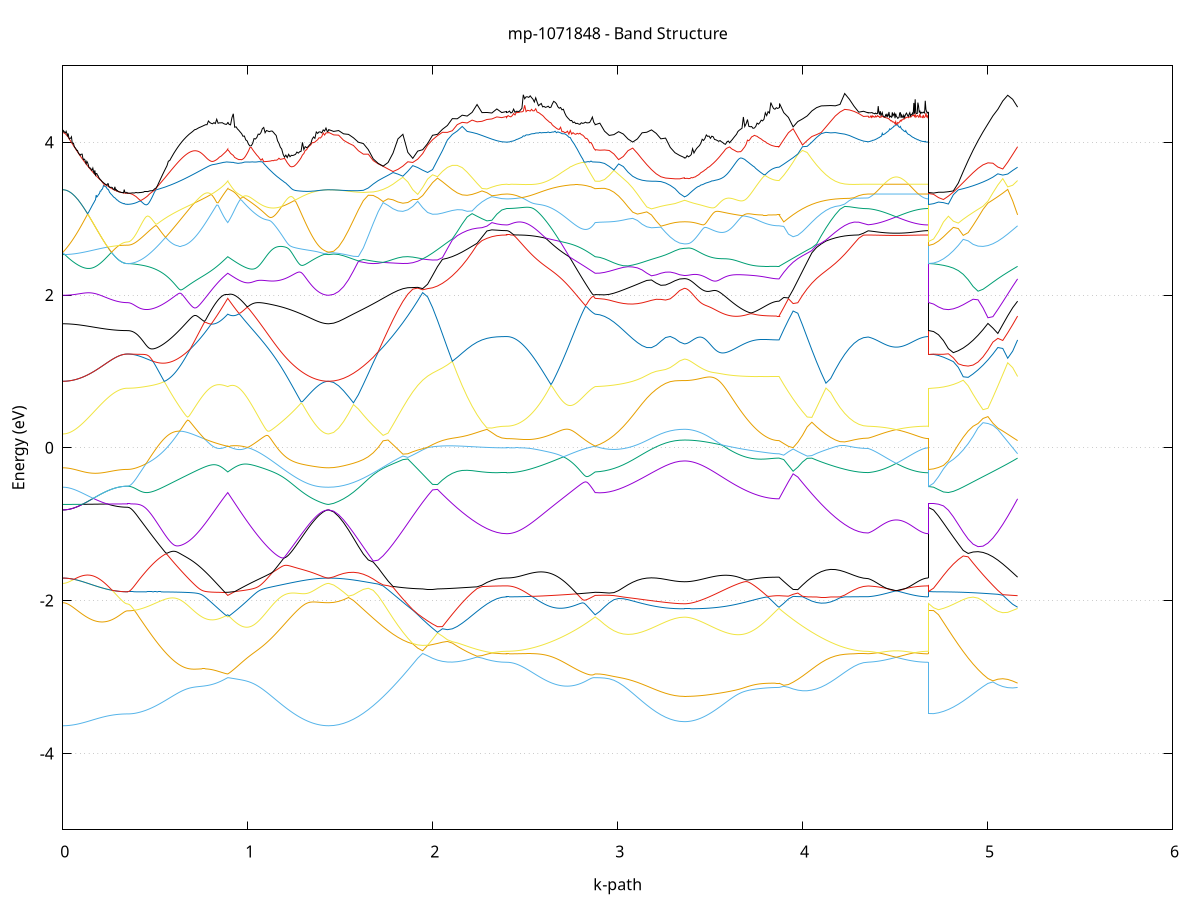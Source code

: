 set title 'mp-1071848 - Band Structure'
set xlabel 'k-path'
set ylabel 'Energy (eV)'
set grid y
set yrange [-5:5]
set terminal png size 800,600
set output 'mp-1071848_bands_gnuplot.png'
plot '-' using 1:2 with lines notitle, '-' using 1:2 with lines notitle, '-' using 1:2 with lines notitle, '-' using 1:2 with lines notitle, '-' using 1:2 with lines notitle, '-' using 1:2 with lines notitle, '-' using 1:2 with lines notitle, '-' using 1:2 with lines notitle, '-' using 1:2 with lines notitle, '-' using 1:2 with lines notitle, '-' using 1:2 with lines notitle, '-' using 1:2 with lines notitle, '-' using 1:2 with lines notitle, '-' using 1:2 with lines notitle, '-' using 1:2 with lines notitle, '-' using 1:2 with lines notitle, '-' using 1:2 with lines notitle, '-' using 1:2 with lines notitle, '-' using 1:2 with lines notitle, '-' using 1:2 with lines notitle, '-' using 1:2 with lines notitle, '-' using 1:2 with lines notitle, '-' using 1:2 with lines notitle, '-' using 1:2 with lines notitle, '-' using 1:2 with lines notitle, '-' using 1:2 with lines notitle, '-' using 1:2 with lines notitle, '-' using 1:2 with lines notitle, '-' using 1:2 with lines notitle, '-' using 1:2 with lines notitle, '-' using 1:2 with lines notitle, '-' using 1:2 with lines notitle, '-' using 1:2 with lines notitle, '-' using 1:2 with lines notitle, '-' using 1:2 with lines notitle, '-' using 1:2 with lines notitle, '-' using 1:2 with lines notitle, '-' using 1:2 with lines notitle, '-' using 1:2 with lines notitle, '-' using 1:2 with lines notitle
0.000000 -36.296161
0.003610 -36.296161
0.007220 -36.296161
0.010829 -36.296161
0.014439 -36.296161
0.018049 -36.296161
0.021659 -36.296161
0.025268 -36.296161
0.028878 -36.296061
0.032488 -36.296061
0.036098 -36.296061
0.039708 -36.296061
0.043317 -36.296061
0.046927 -36.296061
0.050537 -36.296061
0.054147 -36.296061
0.057756 -36.296061
0.061366 -36.296061
0.064976 -36.296061
0.068586 -36.295961
0.072196 -36.295961
0.075805 -36.295961
0.079415 -36.295961
0.083025 -36.295961
0.086635 -36.295961
0.090244 -36.295961
0.093854 -36.295861
0.097464 -36.295861
0.101074 -36.295861
0.104684 -36.295861
0.108293 -36.295861
0.111903 -36.295761
0.115513 -36.295761
0.119123 -36.295761
0.122733 -36.295761
0.126342 -36.295761
0.129952 -36.295661
0.133562 -36.295661
0.137172 -36.295661
0.140781 -36.295661
0.144391 -36.295661
0.148001 -36.295561
0.151611 -36.295561
0.155221 -36.295561
0.158830 -36.295561
0.162440 -36.295461
0.166050 -36.295461
0.169660 -36.295461
0.173269 -36.295461
0.176879 -36.295361
0.180489 -36.295361
0.184099 -36.295361
0.187709 -36.295361
0.191318 -36.295261
0.194928 -36.295261
0.198538 -36.295261
0.202148 -36.295261
0.205757 -36.295161
0.209367 -36.295161
0.212977 -36.295161
0.216587 -36.295161
0.220197 -36.295161
0.223806 -36.295061
0.227416 -36.295061
0.231026 -36.295061
0.234636 -36.295061
0.238245 -36.294961
0.241855 -36.294961
0.245465 -36.294961
0.249075 -36.294961
0.252685 -36.294961
0.256294 -36.294861
0.259904 -36.294861
0.263514 -36.294861
0.267124 -36.294861
0.270733 -36.294861
0.274343 -36.294861
0.277953 -36.294761
0.281563 -36.294761
0.285173 -36.294761
0.288782 -36.294761
0.292392 -36.294761
0.296002 -36.294761
0.299612 -36.294761
0.303221 -36.294761
0.306831 -36.294661
0.310441 -36.294661
0.314051 -36.294661
0.317661 -36.294661
0.321270 -36.294661
0.324880 -36.294661
0.328490 -36.294661
0.332100 -36.294661
0.335710 -36.294661
0.339319 -36.294661
0.342929 -36.294661
0.346539 -36.294661
0.350149 -36.294661
0.350149 -36.294661
0.359249 -36.294661
0.368349 -36.294661
0.377450 -36.294561
0.386550 -36.294561
0.395651 -36.294561
0.404751 -36.294461
0.413851 -36.294461
0.413851 -36.294461
0.421322 -36.294361
0.428793 -36.294361
0.436263 -36.294261
0.443734 -36.294261
0.451205 -36.294161
0.458675 -36.294161
0.466146 -36.294061
0.473617 -36.293961
0.481088 -36.293861
0.488558 -36.293861
0.496029 -36.293761
0.503500 -36.293661
0.510970 -36.293561
0.518441 -36.293461
0.525912 -36.293361
0.533382 -36.293261
0.540853 -36.293161
0.548324 -36.293061
0.555795 -36.292861
0.563265 -36.292761
0.570736 -36.292661
0.578207 -36.292561
0.585677 -36.292361
0.593148 -36.292261
0.600619 -36.292161
0.608089 -36.291961
0.615560 -36.291861
0.623031 -36.291661
0.630502 -36.291561
0.637972 -36.291361
0.645443 -36.291261
0.652914 -36.291061
0.660384 -36.290961
0.667855 -36.290761
0.675326 -36.290561
0.682796 -36.290461
0.690267 -36.290261
0.697738 -36.290061
0.705209 -36.289861
0.712679 -36.289661
0.720150 -36.289561
0.727621 -36.289361
0.735091 -36.289161
0.742562 -36.288961
0.750033 -36.288761
0.757503 -36.288561
0.764974 -36.288361
0.772445 -36.288161
0.779916 -36.287961
0.787386 -36.287761
0.794857 -36.287561
0.802328 -36.287361
0.809798 -36.287161
0.817269 -36.286961
0.824740 -36.286761
0.832210 -36.286561
0.839681 -36.286361
0.847152 -36.286161
0.854622 -36.285961
0.862093 -36.285761
0.869564 -36.285561
0.877035 -36.285361
0.884505 -36.285161
0.891976 -36.284961
0.891976 -36.284961
0.899454 -36.285161
0.906933 -36.285361
0.914411 -36.285561
0.921889 -36.285761
0.929367 -36.286061
0.936846 -36.286261
0.944324 -36.286461
0.951802 -36.286661
0.959280 -36.286961
0.966759 -36.287161
0.974237 -36.287361
0.981715 -36.287561
0.989193 -36.287761
0.996672 -36.288061
1.004150 -36.288261
1.011628 -36.288461
1.019106 -36.288661
1.026585 -36.288861
1.034063 -36.289161
1.041541 -36.289361
1.049020 -36.289561
1.056498 -36.289761
1.063976 -36.289961
1.071454 -36.290161
1.078933 -36.290361
1.086411 -36.290561
1.093889 -36.290761
1.101367 -36.290961
1.108846 -36.291161
1.116324 -36.291361
1.123802 -36.291561
1.131280 -36.291761
1.138759 -36.291961
1.146237 -36.292161
1.153715 -36.292361
1.161193 -36.292561
1.168672 -36.292661
1.176150 -36.292861
1.183628 -36.293061
1.191107 -36.293261
1.198585 -36.293361
1.206063 -36.293561
1.213541 -36.293661
1.221020 -36.293861
1.228498 -36.293961
1.235976 -36.294161
1.243454 -36.294261
1.250933 -36.294361
1.258411 -36.294561
1.265889 -36.294661
1.273367 -36.294761
1.280846 -36.294861
1.288324 -36.295061
1.295802 -36.295161
1.303281 -36.295261
1.310759 -36.295361
1.318237 -36.295361
1.325715 -36.295461
1.333194 -36.295561
1.340672 -36.295661
1.348150 -36.295761
1.355628 -36.295761
1.363107 -36.295861
1.370585 -36.295861
1.378063 -36.295961
1.385541 -36.295961
1.393020 -36.296061
1.400498 -36.296061
1.407976 -36.296061
1.415454 -36.296061
1.422933 -36.296161
1.430411 -36.296161
1.437889 -36.296161
1.437889 -36.296161
1.464620 -36.296061
1.491351 -36.295961
1.518082 -36.295761
1.544813 -36.295561
1.571544 -36.295161
1.598275 -36.294761
1.625006 -36.294261
1.651737 -36.293761
1.678468 -36.293161
1.705199 -36.292561
1.731930 -36.291861
1.758661 -36.291061
1.785392 -36.290361
1.812123 -36.289561
1.838854 -36.288761
1.865585 -36.287861
1.892316 -36.287061
1.919047 -36.286161
1.945778 -36.285361
1.972509 -36.284461
1.999240 -36.283661
2.025970 -36.282861
2.052701 -36.282061
2.079432 -36.281361
2.106163 -36.280661
2.132894 -36.279961
2.159625 -36.279361
2.186356 -36.278761
2.213087 -36.278261
2.239818 -36.277861
2.266549 -36.277461
2.293280 -36.277161
2.320011 -36.276861
2.346742 -36.276661
2.373473 -36.276561
2.400204 -36.276561
2.400204 -36.276561
2.407675 -36.276561
2.415145 -36.276561
2.422616 -36.276561
2.430087 -36.276561
2.437557 -36.276561
2.445028 -36.276661
2.452499 -36.276661
2.459970 -36.276661
2.467440 -36.276761
2.474911 -36.276761
2.482382 -36.276861
2.489852 -36.276861
2.497323 -36.276961
2.504794 -36.276961
2.512264 -36.277061
2.519735 -36.277161
2.527206 -36.277261
2.534677 -36.277261
2.542147 -36.277361
2.549618 -36.277461
2.557089 -36.277561
2.564559 -36.277661
2.572030 -36.277761
2.579501 -36.277861
2.586971 -36.277961
2.594442 -36.278161
2.601913 -36.278261
2.609384 -36.278361
2.616854 -36.278461
2.624325 -36.278661
2.631796 -36.278761
2.639266 -36.278861
2.646737 -36.279061
2.654208 -36.279161
2.661678 -36.279361
2.669149 -36.279461
2.676620 -36.279661
2.684090 -36.279861
2.691561 -36.279961
2.699032 -36.280161
2.706503 -36.280361
2.713973 -36.280461
2.721444 -36.280661
2.728915 -36.280861
2.736385 -36.281061
2.743856 -36.281261
2.751327 -36.281361
2.758797 -36.281561
2.766268 -36.281761
2.773739 -36.281961
2.781210 -36.282161
2.788680 -36.282361
2.796151 -36.282561
2.803622 -36.282761
2.811092 -36.282961
2.818563 -36.283161
2.826034 -36.283361
2.833504 -36.283661
2.840975 -36.283861
2.848446 -36.284061
2.855917 -36.284261
2.863387 -36.284461
2.870858 -36.284661
2.878329 -36.284961
2.878329 -36.284961
2.903715 -36.284961
2.929102 -36.284961
2.954489 -36.284861
2.979876 -36.284761
3.005263 -36.284661
3.030650 -36.284461
3.056036 -36.284261
3.081423 -36.284061
3.106810 -36.283761
3.132197 -36.283461
3.157584 -36.283161
3.182971 -36.282761
3.208357 -36.282361
3.233744 -36.281961
3.259131 -36.281561
3.284518 -36.281061
3.309905 -36.280661
3.335292 -36.280161
3.360678 -36.279961
3.360678 -36.279961
3.368099 -36.279961
3.375519 -36.280061
3.382940 -36.280161
3.390361 -36.280261
3.397781 -36.280361
3.405202 -36.280561
3.412622 -36.280661
3.420043 -36.280761
3.427463 -36.280961
3.434884 -36.281061
3.442305 -36.281161
3.449725 -36.281261
3.457146 -36.281461
3.464566 -36.281561
3.471987 -36.281661
3.479407 -36.281861
3.486828 -36.281961
3.494248 -36.282061
3.501669 -36.282161
3.509090 -36.282361
3.516510 -36.282461
3.523931 -36.282561
3.531351 -36.282661
3.538772 -36.282761
3.546192 -36.282861
3.553613 -36.283061
3.561034 -36.283161
3.568454 -36.283261
3.575875 -36.283361
3.583295 -36.283461
3.590716 -36.283561
3.598136 -36.283661
3.605557 -36.283761
3.612978 -36.283861
3.620398 -36.283961
3.627819 -36.284061
3.635239 -36.284161
3.642660 -36.284261
3.650080 -36.284261
3.657501 -36.284361
3.664921 -36.284461
3.672342 -36.284561
3.679763 -36.284661
3.687183 -36.284661
3.694604 -36.284761
3.702024 -36.284861
3.709445 -36.284861
3.716865 -36.284961
3.724286 -36.285061
3.731707 -36.285061
3.739127 -36.285161
3.746548 -36.285161
3.753968 -36.285261
3.761389 -36.285261
3.768809 -36.285361
3.776230 -36.285361
3.783651 -36.285361
3.791071 -36.285461
3.798492 -36.285461
3.805912 -36.285461
3.813333 -36.285561
3.820753 -36.285561
3.828174 -36.285561
3.835594 -36.285561
3.843015 -36.285561
3.850436 -36.285561
3.857856 -36.285661
3.865277 -36.285661
3.872697 -36.285661
3.872697 -36.285661
3.898051 -36.284861
3.923404 -36.284161
3.948758 -36.283361
3.974111 -36.282661
3.999464 -36.281961
4.024818 -36.281261
4.050171 -36.280661
4.075525 -36.280061
4.100878 -36.279461
4.126232 -36.278961
4.151585 -36.278461
4.176939 -36.278061
4.202292 -36.277661
4.227645 -36.277261
4.252999 -36.277061
4.278352 -36.276861
4.303706 -36.276661
4.329059 -36.276561
4.354413 -36.276561
4.354413 -36.276561
4.358046 -36.276561
4.361679 -36.276561
4.365312 -36.276561
4.368945 -36.276561
4.372578 -36.276561
4.376211 -36.276561
4.379844 -36.276561
4.383477 -36.276561
4.387110 -36.276561
4.390743 -36.276561
4.394376 -36.276561
4.398009 -36.276561
4.401642 -36.276561
4.405275 -36.276561
4.408908 -36.276561
4.412541 -36.276561
4.416174 -36.276561
4.419807 -36.276561
4.423440 -36.276561
4.427073 -36.276561
4.430706 -36.276561
4.434339 -36.276561
4.437972 -36.276561
4.441605 -36.276561
4.445238 -36.276561
4.448871 -36.276561
4.452504 -36.276561
4.456137 -36.276561
4.459770 -36.276561
4.463403 -36.276561
4.467036 -36.276561
4.470669 -36.276561
4.474302 -36.276561
4.477935 -36.276561
4.481568 -36.276561
4.485201 -36.276561
4.488834 -36.276561
4.492467 -36.276561
4.496100 -36.276561
4.499733 -36.276561
4.503366 -36.276561
4.506999 -36.276561
4.510632 -36.276561
4.514264 -36.276561
4.517898 -36.276561
4.521530 -36.276561
4.525163 -36.276561
4.528796 -36.276561
4.532429 -36.276561
4.536062 -36.276561
4.539695 -36.276561
4.543328 -36.276561
4.546961 -36.276561
4.550594 -36.276561
4.554227 -36.276561
4.557860 -36.276561
4.561493 -36.276561
4.565126 -36.276561
4.568759 -36.276561
4.572392 -36.276561
4.576025 -36.276561
4.579658 -36.276561
4.583291 -36.276561
4.586924 -36.276561
4.590557 -36.276561
4.594190 -36.276561
4.597823 -36.276561
4.601456 -36.276561
4.605089 -36.276561
4.608722 -36.276561
4.612355 -36.276561
4.615988 -36.276561
4.619621 -36.276561
4.623254 -36.276561
4.626887 -36.276561
4.630520 -36.276561
4.634153 -36.276561
4.637786 -36.276561
4.641419 -36.276561
4.645052 -36.276561
4.648685 -36.276561
4.652318 -36.276561
4.655951 -36.276561
4.659584 -36.276561
4.663217 -36.276561
4.666850 -36.276561
4.670483 -36.276561
4.674116 -36.276561
4.677749 -36.276561
4.681382 -36.276561
4.681382 -36.294661
4.708113 -36.294561
4.734844 -36.294461
4.761575 -36.294361
4.788306 -36.294061
4.815037 -36.293761
4.841768 -36.293461
4.868499 -36.293061
4.895230 -36.292561
4.921961 -36.291961
4.948692 -36.291461
4.975423 -36.290761
5.002154 -36.290161
5.028885 -36.289461
5.055616 -36.288761
5.082347 -36.287961
5.109078 -36.287161
5.135809 -36.286461
5.162540 -36.285661
e
0.000000 -36.269861
0.003610 -36.269861
0.007220 -36.269861
0.010829 -36.269861
0.014439 -36.269861
0.018049 -36.269861
0.021659 -36.269861
0.025268 -36.269961
0.028878 -36.269961
0.032488 -36.269961
0.036098 -36.269961
0.039708 -36.269961
0.043317 -36.269961
0.046927 -36.269961
0.050537 -36.269961
0.054147 -36.269961
0.057756 -36.269961
0.061366 -36.269961
0.064976 -36.270061
0.068586 -36.270061
0.072196 -36.270061
0.075805 -36.270061
0.079415 -36.270061
0.083025 -36.270061
0.086635 -36.270161
0.090244 -36.270161
0.093854 -36.270161
0.097464 -36.270161
0.101074 -36.270161
0.104684 -36.270261
0.108293 -36.270261
0.111903 -36.270261
0.115513 -36.270261
0.119123 -36.270261
0.122733 -36.270361
0.126342 -36.270361
0.129952 -36.270361
0.133562 -36.270361
0.137172 -36.270461
0.140781 -36.270461
0.144391 -36.270461
0.148001 -36.270461
0.151611 -36.270561
0.155221 -36.270561
0.158830 -36.270561
0.162440 -36.270561
0.166050 -36.270661
0.169660 -36.270661
0.173269 -36.270661
0.176879 -36.270661
0.180489 -36.270761
0.184099 -36.270761
0.187709 -36.270761
0.191318 -36.270861
0.194928 -36.270861
0.198538 -36.270861
0.202148 -36.270861
0.205757 -36.270961
0.209367 -36.270961
0.212977 -36.270961
0.216587 -36.270961
0.220197 -36.271061
0.223806 -36.271061
0.227416 -36.271061
0.231026 -36.271061
0.234636 -36.271161
0.238245 -36.271161
0.241855 -36.271161
0.245465 -36.271161
0.249075 -36.271161
0.252685 -36.271261
0.256294 -36.271261
0.259904 -36.271261
0.263514 -36.271261
0.267124 -36.271261
0.270733 -36.271361
0.274343 -36.271361
0.277953 -36.271361
0.281563 -36.271361
0.285173 -36.271361
0.288782 -36.271361
0.292392 -36.271461
0.296002 -36.271461
0.299612 -36.271461
0.303221 -36.271461
0.306831 -36.271461
0.310441 -36.271461
0.314051 -36.271461
0.317661 -36.271461
0.321270 -36.271461
0.324880 -36.271561
0.328490 -36.271561
0.332100 -36.271561
0.335710 -36.271561
0.339319 -36.271561
0.342929 -36.271561
0.346539 -36.271561
0.350149 -36.271561
0.350149 -36.271561
0.359249 -36.271561
0.368349 -36.271561
0.377450 -36.271561
0.386550 -36.271561
0.395651 -36.271561
0.404751 -36.271561
0.413851 -36.271561
0.413851 -36.271561
0.421322 -36.271561
0.428793 -36.271561
0.436263 -36.271561
0.443734 -36.271661
0.451205 -36.271661
0.458675 -36.271661
0.466146 -36.271661
0.473617 -36.271661
0.481088 -36.271661
0.488558 -36.271661
0.496029 -36.271761
0.503500 -36.271761
0.510970 -36.271761
0.518441 -36.271761
0.525912 -36.271761
0.533382 -36.271761
0.540853 -36.271861
0.548324 -36.271861
0.555795 -36.271861
0.563265 -36.271861
0.570736 -36.271961
0.578207 -36.271961
0.585677 -36.271961
0.593148 -36.271961
0.600619 -36.272061
0.608089 -36.272061
0.615560 -36.272061
0.623031 -36.272161
0.630502 -36.272161
0.637972 -36.272161
0.645443 -36.272161
0.652914 -36.272261
0.660384 -36.272261
0.667855 -36.272361
0.675326 -36.272361
0.682796 -36.272361
0.690267 -36.272461
0.697738 -36.272461
0.705209 -36.272561
0.712679 -36.272561
0.720150 -36.272561
0.727621 -36.272661
0.735091 -36.272661
0.742562 -36.272761
0.750033 -36.272761
0.757503 -36.272861
0.764974 -36.272861
0.772445 -36.272961
0.779916 -36.272961
0.787386 -36.273061
0.794857 -36.273061
0.802328 -36.273161
0.809798 -36.273261
0.817269 -36.273261
0.824740 -36.273361
0.832210 -36.273361
0.839681 -36.273461
0.847152 -36.273461
0.854622 -36.273561
0.862093 -36.273661
0.869564 -36.273661
0.877035 -36.273761
0.884505 -36.273761
0.891976 -36.273861
0.891976 -36.273861
0.899454 -36.273761
0.906933 -36.273761
0.914411 -36.273661
0.921889 -36.273561
0.929367 -36.273461
0.936846 -36.273461
0.944324 -36.273361
0.951802 -36.273261
0.959280 -36.273161
0.966759 -36.273161
0.974237 -36.273061
0.981715 -36.272961
0.989193 -36.272861
0.996672 -36.272861
1.004150 -36.272761
1.011628 -36.272661
1.019106 -36.272561
1.026585 -36.272461
1.034063 -36.272461
1.041541 -36.272361
1.049020 -36.272261
1.056498 -36.272161
1.063976 -36.272161
1.071454 -36.272061
1.078933 -36.271961
1.086411 -36.271961
1.093889 -36.271861
1.101367 -36.271761
1.108846 -36.271661
1.116324 -36.271661
1.123802 -36.271561
1.131280 -36.271461
1.138759 -36.271461
1.146237 -36.271361
1.153715 -36.271261
1.161193 -36.271261
1.168672 -36.271161
1.176150 -36.271061
1.183628 -36.271061
1.191107 -36.270961
1.198585 -36.270961
1.206063 -36.270861
1.213541 -36.270761
1.221020 -36.270761
1.228498 -36.270661
1.235976 -36.270661
1.243454 -36.270561
1.250933 -36.270561
1.258411 -36.270461
1.265889 -36.270461
1.273367 -36.270361
1.280846 -36.270361
1.288324 -36.270361
1.295802 -36.270261
1.303281 -36.270261
1.310759 -36.270161
1.318237 -36.270161
1.325715 -36.270161
1.333194 -36.270061
1.340672 -36.270061
1.348150 -36.270061
1.355628 -36.270061
1.363107 -36.269961
1.370585 -36.269961
1.378063 -36.269961
1.385541 -36.269961
1.393020 -36.269961
1.400498 -36.269961
1.407976 -36.269961
1.415454 -36.269861
1.422933 -36.269861
1.430411 -36.269861
1.437889 -36.269861
1.437889 -36.269861
1.464620 -36.269861
1.491351 -36.269961
1.518082 -36.269961
1.544813 -36.270061
1.571544 -36.270161
1.598275 -36.270361
1.625006 -36.270461
1.651737 -36.270661
1.678468 -36.270861
1.705199 -36.271061
1.731930 -36.271361
1.758661 -36.271561
1.785392 -36.271861
1.812123 -36.272061
1.838854 -36.272361
1.865585 -36.272661
1.892316 -36.272961
1.919047 -36.273261
1.945778 -36.273561
1.972509 -36.273861
1.999240 -36.274061
2.025970 -36.274361
2.052701 -36.274661
2.079432 -36.274861
2.106163 -36.275161
2.132894 -36.275361
2.159625 -36.275561
2.186356 -36.275761
2.213087 -36.275961
2.239818 -36.276061
2.266549 -36.276261
2.293280 -36.276361
2.320011 -36.276461
2.346742 -36.276461
2.373473 -36.276561
2.400204 -36.276561
2.400204 -36.276561
2.407675 -36.276561
2.415145 -36.276561
2.422616 -36.276561
2.430087 -36.276561
2.437557 -36.276561
2.445028 -36.276561
2.452499 -36.276561
2.459970 -36.276461
2.467440 -36.276461
2.474911 -36.276461
2.482382 -36.276461
2.489852 -36.276461
2.497323 -36.276461
2.504794 -36.276361
2.512264 -36.276361
2.519735 -36.276361
2.527206 -36.276361
2.534677 -36.276361
2.542147 -36.276261
2.549618 -36.276261
2.557089 -36.276261
2.564559 -36.276161
2.572030 -36.276161
2.579501 -36.276161
2.586971 -36.276061
2.594442 -36.276061
2.601913 -36.276061
2.609384 -36.275961
2.616854 -36.275961
2.624325 -36.275861
2.631796 -36.275861
2.639266 -36.275761
2.646737 -36.275761
2.654208 -36.275761
2.661678 -36.275661
2.669149 -36.275661
2.676620 -36.275561
2.684090 -36.275561
2.691561 -36.275461
2.699032 -36.275461
2.706503 -36.275361
2.713973 -36.275261
2.721444 -36.275261
2.728915 -36.275161
2.736385 -36.275161
2.743856 -36.275061
2.751327 -36.274961
2.758797 -36.274961
2.766268 -36.274861
2.773739 -36.274861
2.781210 -36.274761
2.788680 -36.274661
2.796151 -36.274661
2.803622 -36.274561
2.811092 -36.274461
2.818563 -36.274461
2.826034 -36.274361
2.833504 -36.274261
2.840975 -36.274261
2.848446 -36.274161
2.855917 -36.274061
2.863387 -36.273961
2.870858 -36.273961
2.878329 -36.273861
2.878329 -36.273861
2.903715 -36.273861
2.929102 -36.273961
2.954489 -36.273961
2.979876 -36.274161
3.005263 -36.274261
3.030650 -36.274561
3.056036 -36.274761
3.081423 -36.275061
3.106810 -36.275361
3.132197 -36.275661
3.157584 -36.276061
3.182971 -36.276461
3.208357 -36.276861
3.233744 -36.277361
3.259131 -36.277761
3.284518 -36.278261
3.309905 -36.278661
3.335292 -36.279161
3.360678 -36.279461
3.360678 -36.279461
3.368099 -36.279461
3.375519 -36.279361
3.382940 -36.279261
3.390361 -36.279061
3.397781 -36.278961
3.405202 -36.278861
3.412622 -36.278761
3.420043 -36.278561
3.427463 -36.278461
3.434884 -36.278361
3.442305 -36.278161
3.449725 -36.278061
3.457146 -36.277961
3.464566 -36.277761
3.471987 -36.277661
3.479407 -36.277561
3.486828 -36.277461
3.494248 -36.277261
3.501669 -36.277161
3.509090 -36.277061
3.516510 -36.276961
3.523931 -36.276861
3.531351 -36.276761
3.538772 -36.276561
3.546192 -36.276461
3.553613 -36.276361
3.561034 -36.276261
3.568454 -36.276161
3.575875 -36.276061
3.583295 -36.275961
3.590716 -36.275861
3.598136 -36.275761
3.605557 -36.275661
3.612978 -36.275561
3.620398 -36.275461
3.627819 -36.275361
3.635239 -36.275261
3.642660 -36.275161
3.650080 -36.275061
3.657501 -36.275061
3.664921 -36.274961
3.672342 -36.274861
3.679763 -36.274761
3.687183 -36.274761
3.694604 -36.274661
3.702024 -36.274561
3.709445 -36.274561
3.716865 -36.274461
3.724286 -36.274361
3.731707 -36.274361
3.739127 -36.274261
3.746548 -36.274261
3.753968 -36.274161
3.761389 -36.274161
3.768809 -36.274161
3.776230 -36.274061
3.783651 -36.274061
3.791071 -36.273961
3.798492 -36.273961
3.805912 -36.273961
3.813333 -36.273961
3.820753 -36.273861
3.828174 -36.273861
3.835594 -36.273861
3.843015 -36.273861
3.850436 -36.273861
3.857856 -36.273861
3.865277 -36.273861
3.872697 -36.273861
3.872697 -36.273861
3.898051 -36.274061
3.923404 -36.274261
3.948758 -36.274461
3.974111 -36.274661
3.999464 -36.274861
4.024818 -36.275061
4.050171 -36.275261
4.075525 -36.275461
4.100878 -36.275661
4.126232 -36.275761
4.151585 -36.275961
4.176939 -36.276061
4.202292 -36.276261
4.227645 -36.276361
4.252999 -36.276361
4.278352 -36.276461
4.303706 -36.276561
4.329059 -36.276561
4.354413 -36.276561
4.354413 -36.276561
4.358046 -36.276561
4.361679 -36.276561
4.365312 -36.276561
4.368945 -36.276561
4.372578 -36.276561
4.376211 -36.276561
4.379844 -36.276561
4.383477 -36.276561
4.387110 -36.276561
4.390743 -36.276561
4.394376 -36.276561
4.398009 -36.276561
4.401642 -36.276561
4.405275 -36.276561
4.408908 -36.276561
4.412541 -36.276561
4.416174 -36.276561
4.419807 -36.276561
4.423440 -36.276561
4.427073 -36.276561
4.430706 -36.276561
4.434339 -36.276561
4.437972 -36.276561
4.441605 -36.276561
4.445238 -36.276561
4.448871 -36.276561
4.452504 -36.276561
4.456137 -36.276561
4.459770 -36.276561
4.463403 -36.276561
4.467036 -36.276561
4.470669 -36.276561
4.474302 -36.276561
4.477935 -36.276561
4.481568 -36.276561
4.485201 -36.276561
4.488834 -36.276561
4.492467 -36.276561
4.496100 -36.276561
4.499733 -36.276561
4.503366 -36.276561
4.506999 -36.276561
4.510632 -36.276561
4.514264 -36.276561
4.517898 -36.276561
4.521530 -36.276561
4.525163 -36.276561
4.528796 -36.276561
4.532429 -36.276561
4.536062 -36.276561
4.539695 -36.276561
4.543328 -36.276561
4.546961 -36.276561
4.550594 -36.276561
4.554227 -36.276561
4.557860 -36.276561
4.561493 -36.276561
4.565126 -36.276561
4.568759 -36.276561
4.572392 -36.276561
4.576025 -36.276561
4.579658 -36.276561
4.583291 -36.276561
4.586924 -36.276561
4.590557 -36.276561
4.594190 -36.276561
4.597823 -36.276561
4.601456 -36.276561
4.605089 -36.276561
4.608722 -36.276561
4.612355 -36.276561
4.615988 -36.276561
4.619621 -36.276561
4.623254 -36.276561
4.626887 -36.276561
4.630520 -36.276561
4.634153 -36.276561
4.637786 -36.276561
4.641419 -36.276561
4.645052 -36.276561
4.648685 -36.276561
4.652318 -36.276561
4.655951 -36.276561
4.659584 -36.276561
4.663217 -36.276561
4.666850 -36.276561
4.670483 -36.276561
4.674116 -36.276561
4.677749 -36.276561
4.681382 -36.276561
4.681382 -36.271561
4.708113 -36.271561
4.734844 -36.271561
4.761575 -36.271561
4.788306 -36.271661
4.815037 -36.271761
4.841768 -36.271761
4.868499 -36.271861
4.895230 -36.271961
4.921961 -36.272161
4.948692 -36.272261
4.975423 -36.272461
5.002154 -36.272561
5.028885 -36.272761
5.055616 -36.272961
5.082347 -36.273161
5.109078 -36.273361
5.135809 -36.273561
5.162540 -36.273861
e
0.000000 -36.029061
0.003610 -36.029061
0.007220 -36.029061
0.010829 -36.029061
0.014439 -36.029061
0.018049 -36.029061
0.021659 -36.029061
0.025268 -36.029061
0.028878 -36.029061
0.032488 -36.029061
0.036098 -36.029061
0.039708 -36.029061
0.043317 -36.029061
0.046927 -36.029061
0.050537 -36.029061
0.054147 -36.029061
0.057756 -36.029061
0.061366 -36.029061
0.064976 -36.029061
0.068586 -36.029061
0.072196 -36.029061
0.075805 -36.029061
0.079415 -36.029061
0.083025 -36.029061
0.086635 -36.029061
0.090244 -36.029061
0.093854 -36.029061
0.097464 -36.029061
0.101074 -36.029061
0.104684 -36.029061
0.108293 -36.029061
0.111903 -36.029061
0.115513 -36.029061
0.119123 -36.029061
0.122733 -36.029061
0.126342 -36.029061
0.129952 -36.029061
0.133562 -36.029061
0.137172 -36.029061
0.140781 -36.029061
0.144391 -36.029061
0.148001 -36.029061
0.151611 -36.029061
0.155221 -36.029061
0.158830 -36.029061
0.162440 -36.029061
0.166050 -36.029061
0.169660 -36.029061
0.173269 -36.029061
0.176879 -36.029061
0.180489 -36.028961
0.184099 -36.028961
0.187709 -36.028961
0.191318 -36.028961
0.194928 -36.028961
0.198538 -36.028961
0.202148 -36.028961
0.205757 -36.028961
0.209367 -36.028961
0.212977 -36.028961
0.216587 -36.028961
0.220197 -36.028961
0.223806 -36.028961
0.227416 -36.028961
0.231026 -36.028961
0.234636 -36.028961
0.238245 -36.028961
0.241855 -36.028961
0.245465 -36.028961
0.249075 -36.028961
0.252685 -36.028961
0.256294 -36.028961
0.259904 -36.028961
0.263514 -36.028961
0.267124 -36.028961
0.270733 -36.028961
0.274343 -36.028961
0.277953 -36.028961
0.281563 -36.028961
0.285173 -36.028961
0.288782 -36.028961
0.292392 -36.028961
0.296002 -36.028961
0.299612 -36.028961
0.303221 -36.028961
0.306831 -36.028961
0.310441 -36.028961
0.314051 -36.028961
0.317661 -36.028961
0.321270 -36.028961
0.324880 -36.028961
0.328490 -36.028961
0.332100 -36.028961
0.335710 -36.028961
0.339319 -36.028961
0.342929 -36.028961
0.346539 -36.028961
0.350149 -36.028961
0.350149 -36.028961
0.359249 -36.028861
0.368349 -36.028761
0.377450 -36.028561
0.386550 -36.028261
0.395651 -36.027961
0.404751 -36.027461
0.413851 -36.026961
0.413851 -36.026961
0.421322 -36.026461
0.428793 -36.025961
0.436263 -36.025461
0.443734 -36.024861
0.451205 -36.024161
0.458675 -36.023461
0.466146 -36.022761
0.473617 -36.021961
0.481088 -36.021061
0.488558 -36.020261
0.496029 -36.019261
0.503500 -36.018361
0.510970 -36.017361
0.518441 -36.016261
0.525912 -36.015161
0.533382 -36.014061
0.540853 -36.012861
0.548324 -36.011661
0.555795 -36.010361
0.563265 -36.009061
0.570736 -36.007761
0.578207 -36.006361
0.585677 -36.004961
0.593148 -36.003461
0.600619 -36.001961
0.608089 -36.000461
0.615560 -35.998861
0.623031 -35.997361
0.630502 -35.995661
0.637972 -35.994061
0.645443 -35.992361
0.652914 -35.990561
0.660384 -35.988861
0.667855 -35.987061
0.675326 -35.985261
0.682796 -35.983361
0.690267 -35.981561
0.697738 -35.979661
0.705209 -35.977761
0.712679 -35.975761
0.720150 -35.973861
0.727621 -35.971861
0.735091 -35.969861
0.742562 -35.967761
0.750033 -35.965761
0.757503 -35.963661
0.764974 -35.961561
0.772445 -35.959461
0.779916 -35.957361
0.787386 -35.955261
0.794857 -35.953161
0.802328 -35.950961
0.809798 -35.948761
0.817269 -35.946661
0.824740 -35.944461
0.832210 -35.942261
0.839681 -35.940061
0.847152 -35.937861
0.854622 -35.935661
0.862093 -35.933461
0.869564 -35.931261
0.877035 -35.929061
0.884505 -35.926861
0.891976 -35.924661
0.891976 -35.924661
0.899454 -35.926861
0.906933 -35.929061
0.914411 -35.931261
0.921889 -35.933461
0.929367 -35.935661
0.936846 -35.937861
0.944324 -35.940061
0.951802 -35.942261
0.959280 -35.944461
0.966759 -35.946661
0.974237 -35.948861
0.981715 -35.950961
0.989193 -35.953161
0.996672 -35.955261
1.004150 -35.957461
1.011628 -35.959561
1.019106 -35.961661
1.026585 -35.963761
1.034063 -35.965761
1.041541 -35.967861
1.049020 -35.969861
1.056498 -35.971861
1.063976 -35.973861
1.071454 -35.975861
1.078933 -35.977761
1.086411 -35.979761
1.093889 -35.981661
1.101367 -35.983461
1.108846 -35.985361
1.116324 -35.987161
1.123802 -35.988961
1.131280 -35.990661
1.138759 -35.992461
1.146237 -35.994161
1.153715 -35.995761
1.161193 -35.997461
1.168672 -35.999061
1.176150 -36.000561
1.183628 -36.002161
1.191107 -36.003661
1.198585 -36.005061
1.206063 -36.006461
1.213541 -36.007861
1.221020 -36.009261
1.228498 -36.010561
1.235976 -36.011761
1.243454 -36.013061
1.250933 -36.014161
1.258411 -36.015361
1.265889 -36.016461
1.273367 -36.017461
1.280846 -36.018461
1.288324 -36.019461
1.295802 -36.020361
1.303281 -36.021261
1.310759 -36.022161
1.318237 -36.022861
1.325715 -36.023661
1.333194 -36.024361
1.340672 -36.024961
1.348150 -36.025561
1.355628 -36.026161
1.363107 -36.026661
1.370585 -36.027161
1.378063 -36.027561
1.385541 -36.027861
1.393020 -36.028261
1.400498 -36.028461
1.407976 -36.028661
1.415454 -36.028861
1.422933 -36.028961
1.430411 -36.029061
1.437889 -36.029061
1.437889 -36.029061
1.464620 -36.028761
1.491351 -36.027661
1.518082 -36.025961
1.544813 -36.023461
1.571544 -36.020361
1.598275 -36.016661
1.625006 -36.012261
1.651737 -36.007261
1.678468 -36.001761
1.705199 -35.995761
1.731930 -35.989261
1.758661 -35.982261
1.785392 -35.974961
1.812123 -35.967361
1.838854 -35.959461
1.865585 -35.951361
1.892316 -35.943061
1.919047 -35.934661
1.945778 -35.926261
1.972509 -35.917961
1.999240 -35.909661
2.025970 -35.901661
2.052701 -35.893761
2.079432 -35.886261
2.106163 -35.879061
2.132894 -35.872261
2.159625 -35.865961
2.186356 -35.860161
2.213087 -35.854861
2.239818 -35.850261
2.266549 -35.846261
2.293280 -35.842961
2.320011 -35.840361
2.346742 -35.838461
2.373473 -35.837361
2.400204 -35.836961
2.400204 -35.836961
2.407675 -35.836961
2.415145 -35.837061
2.422616 -35.837161
2.430087 -35.837361
2.437557 -35.837661
2.445028 -35.837861
2.452499 -35.838261
2.459970 -35.838661
2.467440 -35.839061
2.474911 -35.839561
2.482382 -35.840061
2.489852 -35.840661
2.497323 -35.841361
2.504794 -35.842061
2.512264 -35.842761
2.519735 -35.843561
2.527206 -35.844361
2.534677 -35.845261
2.542147 -35.846261
2.549618 -35.847161
2.557089 -35.848261
2.564559 -35.849261
2.572030 -35.850461
2.579501 -35.851561
2.586971 -35.852761
2.594442 -35.854061
2.601913 -35.855361
2.609384 -35.856661
2.616854 -35.858061
2.624325 -35.859461
2.631796 -35.860961
2.639266 -35.862361
2.646737 -35.863961
2.654208 -35.865461
2.661678 -35.867061
2.669149 -35.868761
2.676620 -35.870461
2.684090 -35.872161
2.691561 -35.873861
2.699032 -35.875661
2.706503 -35.877461
2.713973 -35.879261
2.721444 -35.881061
2.728915 -35.882961
2.736385 -35.884861
2.743856 -35.886861
2.751327 -35.888761
2.758797 -35.890761
2.766268 -35.892761
2.773739 -35.894761
2.781210 -35.896861
2.788680 -35.898861
2.796151 -35.900961
2.803622 -35.903061
2.811092 -35.905161
2.818563 -35.907361
2.826034 -35.909461
2.833504 -35.911561
2.840975 -35.913761
2.848446 -35.915961
2.855917 -35.918161
2.863387 -35.920261
2.870858 -35.922461
2.878329 -35.924661
2.878329 -35.924661
2.903715 -35.924861
2.929102 -35.924461
2.954489 -35.923461
2.979876 -35.921761
3.005263 -35.919561
3.030650 -35.916761
3.056036 -35.913361
3.081423 -35.909461
3.106810 -35.905061
3.132197 -35.900161
3.157584 -35.894761
3.182971 -35.889061
3.208357 -35.882961
3.233744 -35.876561
3.259131 -35.869861
3.284518 -35.862961
3.309905 -35.855861
3.335292 -35.848661
3.360678 -35.841861
3.360678 -35.841861
3.368099 -35.843561
3.375519 -35.845661
3.382940 -35.847761
3.390361 -35.849961
3.397781 -35.852061
3.405202 -35.854161
3.412622 -35.856361
3.420043 -35.858461
3.427463 -35.860561
3.434884 -35.862661
3.442305 -35.864761
3.449725 -35.866761
3.457146 -35.868861
3.464566 -35.870861
3.471987 -35.872861
3.479407 -35.874861
3.486828 -35.876861
3.494248 -35.878861
3.501669 -35.880761
3.509090 -35.882761
3.516510 -35.884661
3.523931 -35.886461
3.531351 -35.888361
3.538772 -35.890161
3.546192 -35.891961
3.553613 -35.893761
3.561034 -35.895461
3.568454 -35.897261
3.575875 -35.898861
3.583295 -35.900561
3.590716 -35.902161
3.598136 -35.903761
3.605557 -35.905361
3.612978 -35.906861
3.620398 -35.908361
3.627819 -35.909861
3.635239 -35.911261
3.642660 -35.912661
3.650080 -35.913961
3.657501 -35.915261
3.664921 -35.916561
3.672342 -35.917761
3.679763 -35.918961
3.687183 -35.920161
3.694604 -35.921261
3.702024 -35.922361
3.709445 -35.923361
3.716865 -35.924361
3.724286 -35.925261
3.731707 -35.926161
3.739127 -35.927061
3.746548 -35.927861
3.753968 -35.928661
3.761389 -35.929361
3.768809 -35.930061
3.776230 -35.930661
3.783651 -35.931261
3.791071 -35.931761
3.798492 -35.932261
3.805912 -35.932761
3.813333 -35.933161
3.820753 -35.933461
3.828174 -35.933761
3.835594 -35.934061
3.843015 -35.934261
3.850436 -35.934461
3.857856 -35.934561
3.865277 -35.934661
3.872697 -35.934661
3.872697 -35.934661
3.898051 -35.926761
3.923404 -35.918861
3.948758 -35.910961
3.974111 -35.903261
3.999464 -35.895861
4.024818 -35.888561
4.050171 -35.881661
4.075525 -35.875061
4.100878 -35.868861
4.126232 -35.863161
4.151585 -35.857861
4.176939 -35.853061
4.202292 -35.848961
4.227645 -35.845361
4.252999 -35.842361
4.278352 -35.839961
4.303706 -35.838361
4.329059 -35.837261
4.354413 -35.836961
4.354413 -35.836961
4.358046 -35.836961
4.361679 -35.836961
4.365312 -35.836961
4.368945 -35.836961
4.372578 -35.836961
4.376211 -35.836961
4.379844 -35.836961
4.383477 -35.836961
4.387110 -35.836961
4.390743 -35.836961
4.394376 -35.836961
4.398009 -35.836961
4.401642 -35.836961
4.405275 -35.836961
4.408908 -35.836961
4.412541 -35.836961
4.416174 -35.836961
4.419807 -35.836961
4.423440 -35.836961
4.427073 -35.836961
4.430706 -35.836961
4.434339 -35.836961
4.437972 -35.836961
4.441605 -35.836961
4.445238 -35.836961
4.448871 -35.836961
4.452504 -35.836961
4.456137 -35.836961
4.459770 -35.836961
4.463403 -35.836961
4.467036 -35.836961
4.470669 -35.836961
4.474302 -35.836961
4.477935 -35.836961
4.481568 -35.836961
4.485201 -35.836961
4.488834 -35.836961
4.492467 -35.836961
4.496100 -35.836961
4.499733 -35.836961
4.503366 -35.836961
4.506999 -35.836961
4.510632 -35.836961
4.514264 -35.836961
4.517898 -35.836961
4.521530 -35.836961
4.525163 -35.836961
4.528796 -35.836961
4.532429 -35.836961
4.536062 -35.836961
4.539695 -35.836961
4.543328 -35.836961
4.546961 -35.836961
4.550594 -35.836961
4.554227 -35.836961
4.557860 -35.836961
4.561493 -35.836961
4.565126 -35.836961
4.568759 -35.836961
4.572392 -35.836961
4.576025 -35.836961
4.579658 -35.836961
4.583291 -35.836961
4.586924 -35.836961
4.590557 -35.836961
4.594190 -35.836961
4.597823 -35.836961
4.601456 -35.836961
4.605089 -35.836961
4.608722 -35.836961
4.612355 -35.836961
4.615988 -35.836961
4.619621 -35.836961
4.623254 -35.836961
4.626887 -35.836961
4.630520 -35.836961
4.634153 -35.836961
4.637786 -35.836961
4.641419 -35.836961
4.645052 -35.836961
4.648685 -35.836961
4.652318 -35.836961
4.655951 -35.836961
4.659584 -35.836961
4.663217 -35.836961
4.666850 -35.836961
4.670483 -35.836961
4.674116 -35.836961
4.677749 -35.836961
4.681382 -35.836961
4.681382 -36.028961
4.708113 -36.028561
4.734844 -36.027561
4.761575 -36.025761
4.788306 -36.023361
4.815037 -36.020261
4.841768 -36.016561
4.868499 -36.012161
4.895230 -36.007161
4.921961 -36.001661
4.948692 -35.995661
4.975423 -35.989161
5.002154 -35.982261
5.028885 -35.974961
5.055616 -35.967261
5.082347 -35.959361
5.109078 -35.951261
5.135809 -35.943061
5.162540 -35.934661
e
0.000000 -35.650361
0.003610 -35.650361
0.007220 -35.650361
0.010829 -35.650361
0.014439 -35.650361
0.018049 -35.650361
0.021659 -35.650361
0.025268 -35.650361
0.028878 -35.650361
0.032488 -35.650361
0.036098 -35.650361
0.039708 -35.650361
0.043317 -35.650361
0.046927 -35.650361
0.050537 -35.650361
0.054147 -35.650361
0.057756 -35.650361
0.061366 -35.650361
0.064976 -35.650361
0.068586 -35.650361
0.072196 -35.650361
0.075805 -35.650361
0.079415 -35.650361
0.083025 -35.650361
0.086635 -35.650361
0.090244 -35.650361
0.093854 -35.650361
0.097464 -35.650361
0.101074 -35.650361
0.104684 -35.650361
0.108293 -35.650361
0.111903 -35.650361
0.115513 -35.650361
0.119123 -35.650361
0.122733 -35.650361
0.126342 -35.650361
0.129952 -35.650361
0.133562 -35.650361
0.137172 -35.650361
0.140781 -35.650361
0.144391 -35.650361
0.148001 -35.650361
0.151611 -35.650361
0.155221 -35.650361
0.158830 -35.650361
0.162440 -35.650361
0.166050 -35.650361
0.169660 -35.650361
0.173269 -35.650361
0.176879 -35.650361
0.180489 -35.650361
0.184099 -35.650361
0.187709 -35.650361
0.191318 -35.650361
0.194928 -35.650361
0.198538 -35.650361
0.202148 -35.650361
0.205757 -35.650361
0.209367 -35.650361
0.212977 -35.650361
0.216587 -35.650361
0.220197 -35.650361
0.223806 -35.650361
0.227416 -35.650361
0.231026 -35.650361
0.234636 -35.650361
0.238245 -35.650361
0.241855 -35.650361
0.245465 -35.650361
0.249075 -35.650361
0.252685 -35.650361
0.256294 -35.650361
0.259904 -35.650361
0.263514 -35.650361
0.267124 -35.650361
0.270733 -35.650361
0.274343 -35.650361
0.277953 -35.650361
0.281563 -35.650361
0.285173 -35.650361
0.288782 -35.650361
0.292392 -35.650361
0.296002 -35.650361
0.299612 -35.650361
0.303221 -35.650361
0.306831 -35.650361
0.310441 -35.650361
0.314051 -35.650361
0.317661 -35.650361
0.321270 -35.650361
0.324880 -35.650361
0.328490 -35.650361
0.332100 -35.650361
0.335710 -35.650361
0.339319 -35.650361
0.342929 -35.650361
0.346539 -35.650361
0.350149 -35.650361
0.350149 -35.650361
0.359249 -35.650361
0.368349 -35.650461
0.377450 -35.650661
0.386550 -35.650961
0.395651 -35.651361
0.404751 -35.651861
0.413851 -35.652361
0.413851 -35.652361
0.421322 -35.652861
0.428793 -35.653361
0.436263 -35.653961
0.443734 -35.654561
0.451205 -35.655261
0.458675 -35.655961
0.466146 -35.656761
0.473617 -35.657561
0.481088 -35.658461
0.488558 -35.659361
0.496029 -35.660261
0.503500 -35.661261
0.510970 -35.662361
0.518441 -35.663461
0.525912 -35.664561
0.533382 -35.665761
0.540853 -35.666961
0.548324 -35.668161
0.555795 -35.669461
0.563265 -35.670861
0.570736 -35.672161
0.578207 -35.673561
0.585677 -35.675061
0.593148 -35.676561
0.600619 -35.678061
0.608089 -35.679561
0.615560 -35.681161
0.623031 -35.682761
0.630502 -35.684461
0.637972 -35.686161
0.645443 -35.687861
0.652914 -35.689561
0.660384 -35.691361
0.667855 -35.693161
0.675326 -35.694961
0.682796 -35.696861
0.690267 -35.698761
0.697738 -35.700661
0.705209 -35.702561
0.712679 -35.704461
0.720150 -35.706461
0.727621 -35.708461
0.735091 -35.710461
0.742562 -35.712461
0.750033 -35.714461
0.757503 -35.716561
0.764974 -35.718561
0.772445 -35.720661
0.779916 -35.722761
0.787386 -35.724861
0.794857 -35.726961
0.802328 -35.729061
0.809798 -35.731161
0.817269 -35.733361
0.824740 -35.735461
0.832210 -35.737561
0.839681 -35.739761
0.847152 -35.741861
0.854622 -35.743961
0.862093 -35.746161
0.869564 -35.748261
0.877035 -35.750461
0.884505 -35.752561
0.891976 -35.754661
0.891976 -35.754661
0.899454 -35.752561
0.906933 -35.750461
0.914411 -35.748261
0.921889 -35.746161
0.929367 -35.743961
0.936846 -35.741861
0.944324 -35.739761
0.951802 -35.737561
0.959280 -35.735461
0.966759 -35.733261
0.974237 -35.731161
0.981715 -35.729061
0.989193 -35.726961
0.996672 -35.724861
1.004150 -35.722761
1.011628 -35.720661
1.019106 -35.718561
1.026585 -35.716461
1.034063 -35.714461
1.041541 -35.712461
1.049020 -35.710361
1.056498 -35.708361
1.063976 -35.706461
1.071454 -35.704461
1.078933 -35.702461
1.086411 -35.700561
1.093889 -35.698661
1.101367 -35.696761
1.108846 -35.694961
1.116324 -35.693161
1.123802 -35.691361
1.131280 -35.689561
1.138759 -35.687761
1.146237 -35.686061
1.153715 -35.684361
1.161193 -35.682761
1.168672 -35.681161
1.176150 -35.679561
1.183628 -35.677961
1.191107 -35.676461
1.198585 -35.674961
1.206063 -35.673561
1.213541 -35.672161
1.221020 -35.670761
1.228498 -35.669461
1.235976 -35.668161
1.243454 -35.666861
1.250933 -35.665661
1.258411 -35.664461
1.265889 -35.663361
1.273367 -35.662261
1.280846 -35.661261
1.288324 -35.660261
1.295802 -35.659261
1.303281 -35.658361
1.310759 -35.657561
1.318237 -35.656761
1.325715 -35.655961
1.333194 -35.655261
1.340672 -35.654561
1.348150 -35.653961
1.355628 -35.653361
1.363107 -35.652861
1.370585 -35.652361
1.378063 -35.651961
1.385541 -35.651561
1.393020 -35.651261
1.400498 -35.650961
1.407976 -35.650761
1.415454 -35.650561
1.422933 -35.650461
1.430411 -35.650361
1.437889 -35.650361
1.437889 -35.650361
1.464620 -35.650661
1.491351 -35.651761
1.518082 -35.653561
1.544813 -35.656161
1.571544 -35.659361
1.598275 -35.663161
1.625006 -35.667661
1.651737 -35.672761
1.678468 -35.678361
1.705199 -35.684461
1.731930 -35.691061
1.758661 -35.698061
1.785392 -35.705361
1.812123 -35.712961
1.838854 -35.720761
1.865585 -35.728761
1.892316 -35.736861
1.919047 -35.744961
1.945778 -35.753161
1.972509 -35.761161
1.999240 -35.769061
2.025970 -35.776761
2.052701 -35.784161
2.079432 -35.791361
2.106163 -35.798061
2.132894 -35.804461
2.159625 -35.810261
2.186356 -35.815661
2.213087 -35.820561
2.239818 -35.824761
2.266549 -35.828461
2.293280 -35.831461
2.320011 -35.833861
2.346742 -35.835561
2.373473 -35.836661
2.400204 -35.836961
2.400204 -35.836961
2.407675 -35.836961
2.415145 -35.836861
2.422616 -35.836761
2.430087 -35.836561
2.437557 -35.836361
2.445028 -35.836161
2.452499 -35.835761
2.459970 -35.835461
2.467440 -35.835061
2.474911 -35.834561
2.482382 -35.834061
2.489852 -35.833561
2.497323 -35.832961
2.504794 -35.832361
2.512264 -35.831661
2.519735 -35.830961
2.527206 -35.830161
2.534677 -35.829361
2.542147 -35.828461
2.549618 -35.827561
2.557089 -35.826661
2.564559 -35.825661
2.572030 -35.824661
2.579501 -35.823561
2.586971 -35.822461
2.594442 -35.821261
2.601913 -35.820061
2.609384 -35.818861
2.616854 -35.817561
2.624325 -35.816261
2.631796 -35.814961
2.639266 -35.813561
2.646737 -35.812161
2.654208 -35.810661
2.661678 -35.809161
2.669149 -35.807661
2.676620 -35.806161
2.684090 -35.804561
2.691561 -35.802961
2.699032 -35.801261
2.706503 -35.799561
2.713973 -35.797861
2.721444 -35.796161
2.728915 -35.794361
2.736385 -35.792561
2.743856 -35.790761
2.751327 -35.788861
2.758797 -35.787061
2.766268 -35.785161
2.773739 -35.783261
2.781210 -35.781261
2.788680 -35.779361
2.796151 -35.777361
2.803622 -35.775361
2.811092 -35.773361
2.818563 -35.771361
2.826034 -35.769261
2.833504 -35.767261
2.840975 -35.765161
2.848446 -35.763061
2.855917 -35.760961
2.863387 -35.758861
2.870858 -35.756761
2.878329 -35.754661
2.878329 -35.754661
2.903715 -35.754461
2.929102 -35.754961
2.954489 -35.756161
2.979876 -35.757961
3.005263 -35.760361
3.030650 -35.763361
3.056036 -35.767061
3.081423 -35.771161
3.106810 -35.775861
3.132197 -35.781061
3.157584 -35.786661
3.182971 -35.792561
3.208357 -35.798961
3.233744 -35.805561
3.259131 -35.812461
3.284518 -35.819461
3.309905 -35.826661
3.335292 -35.833961
3.360678 -35.840761
3.360678 -35.840761
3.368099 -35.839061
3.375519 -35.836961
3.382940 -35.834761
3.390361 -35.832661
3.397781 -35.830461
3.405202 -35.828361
3.412622 -35.826261
3.420043 -35.824061
3.427463 -35.821961
3.434884 -35.819861
3.442305 -35.817761
3.449725 -35.815661
3.457146 -35.813561
3.464566 -35.811461
3.471987 -35.809361
3.479407 -35.807361
3.486828 -35.805261
3.494248 -35.803261
3.501669 -35.801261
3.509090 -35.799361
3.516510 -35.797361
3.523931 -35.795461
3.531351 -35.793561
3.538772 -35.791661
3.546192 -35.789761
3.553613 -35.787961
3.561034 -35.786161
3.568454 -35.784361
3.575875 -35.782561
3.583295 -35.780861
3.590716 -35.779161
3.598136 -35.777561
3.605557 -35.775861
3.612978 -35.774261
3.620398 -35.772761
3.627819 -35.771261
3.635239 -35.769761
3.642660 -35.768261
3.650080 -35.766861
3.657501 -35.765461
3.664921 -35.764161
3.672342 -35.762861
3.679763 -35.761561
3.687183 -35.760361
3.694604 -35.759161
3.702024 -35.758061
3.709445 -35.756961
3.716865 -35.755961
3.724286 -35.754961
3.731707 -35.753961
3.739127 -35.753061
3.746548 -35.752261
3.753968 -35.751461
3.761389 -35.750661
3.768809 -35.749961
3.776230 -35.749261
3.783651 -35.748661
3.791071 -35.748061
3.798492 -35.747561
3.805912 -35.747061
3.813333 -35.746661
3.820753 -35.746261
3.828174 -35.745961
3.835594 -35.745661
3.843015 -35.745361
3.850436 -35.745261
3.857856 -35.745061
3.865277 -35.745061
3.872697 -35.744961
3.872697 -35.744961
3.898051 -35.752661
3.923404 -35.760361
3.948758 -35.767861
3.974111 -35.775161
3.999464 -35.782261
4.024818 -35.789061
4.050171 -35.795661
4.075525 -35.801761
4.100878 -35.807561
4.126232 -35.812961
4.151585 -35.817761
4.176939 -35.822161
4.202292 -35.826061
4.227645 -35.829361
4.252999 -35.832061
4.278352 -35.834161
4.303706 -35.835761
4.329059 -35.836661
4.354413 -35.836961
4.354413 -35.836961
4.358046 -35.836961
4.361679 -35.836961
4.365312 -35.836961
4.368945 -35.836961
4.372578 -35.836961
4.376211 -35.836961
4.379844 -35.836961
4.383477 -35.836961
4.387110 -35.836961
4.390743 -35.836961
4.394376 -35.836961
4.398009 -35.836961
4.401642 -35.836961
4.405275 -35.836961
4.408908 -35.836961
4.412541 -35.836961
4.416174 -35.836961
4.419807 -35.836961
4.423440 -35.836961
4.427073 -35.836961
4.430706 -35.836961
4.434339 -35.836961
4.437972 -35.836961
4.441605 -35.836961
4.445238 -35.836961
4.448871 -35.836961
4.452504 -35.836961
4.456137 -35.836961
4.459770 -35.836961
4.463403 -35.836961
4.467036 -35.836961
4.470669 -35.836961
4.474302 -35.836961
4.477935 -35.836961
4.481568 -35.836961
4.485201 -35.836961
4.488834 -35.836961
4.492467 -35.836961
4.496100 -35.836961
4.499733 -35.836961
4.503366 -35.836961
4.506999 -35.836961
4.510632 -35.836961
4.514264 -35.836961
4.517898 -35.836961
4.521530 -35.836961
4.525163 -35.836961
4.528796 -35.836961
4.532429 -35.836961
4.536062 -35.836961
4.539695 -35.836961
4.543328 -35.836961
4.546961 -35.836961
4.550594 -35.836961
4.554227 -35.836961
4.557860 -35.836961
4.561493 -35.836961
4.565126 -35.836961
4.568759 -35.836961
4.572392 -35.836961
4.576025 -35.836961
4.579658 -35.836961
4.583291 -35.836961
4.586924 -35.836961
4.590557 -35.836961
4.594190 -35.836961
4.597823 -35.836961
4.601456 -35.836961
4.605089 -35.836961
4.608722 -35.836961
4.612355 -35.836961
4.615988 -35.836961
4.619621 -35.836961
4.623254 -35.836961
4.626887 -35.836961
4.630520 -35.836961
4.634153 -35.836961
4.637786 -35.836961
4.641419 -35.836961
4.645052 -35.836961
4.648685 -35.836961
4.652318 -35.836961
4.655951 -35.836961
4.659584 -35.836961
4.663217 -35.836961
4.666850 -35.836961
4.670483 -35.836961
4.674116 -35.836961
4.677749 -35.836961
4.681382 -35.836961
4.681382 -35.650361
4.708113 -35.650661
4.734844 -35.651761
4.761575 -35.653561
4.788306 -35.656161
4.815037 -35.659361
4.841768 -35.663161
4.868499 -35.667661
4.895230 -35.672761
4.921961 -35.678361
4.948692 -35.684461
4.975423 -35.691061
5.002154 -35.698061
5.028885 -35.705361
5.055616 -35.712961
5.082347 -35.720761
5.109078 -35.728761
5.135809 -35.736861
5.162540 -35.744961
e
0.000000 -18.725461
0.003610 -18.725461
0.007220 -18.725461
0.010829 -18.725461
0.014439 -18.725461
0.018049 -18.725461
0.021659 -18.725461
0.025268 -18.725461
0.028878 -18.725461
0.032488 -18.725461
0.036098 -18.725561
0.039708 -18.725561
0.043317 -18.725561
0.046927 -18.725561
0.050537 -18.725561
0.054147 -18.725561
0.057756 -18.725661
0.061366 -18.725661
0.064976 -18.725661
0.068586 -18.725661
0.072196 -18.725761
0.075805 -18.725761
0.079415 -18.725761
0.083025 -18.725861
0.086635 -18.725861
0.090244 -18.725861
0.093854 -18.725861
0.097464 -18.725961
0.101074 -18.725961
0.104684 -18.726061
0.108293 -18.726061
0.111903 -18.726061
0.115513 -18.726161
0.119123 -18.726161
0.122733 -18.726161
0.126342 -18.726261
0.129952 -18.726261
0.133562 -18.726361
0.137172 -18.726361
0.140781 -18.726461
0.144391 -18.726461
0.148001 -18.726461
0.151611 -18.726561
0.155221 -18.726561
0.158830 -18.726661
0.162440 -18.726661
0.166050 -18.726761
0.169660 -18.726761
0.173269 -18.726861
0.176879 -18.726861
0.180489 -18.726861
0.184099 -18.726961
0.187709 -18.726961
0.191318 -18.727061
0.194928 -18.727061
0.198538 -18.727161
0.202148 -18.727161
0.205757 -18.727261
0.209367 -18.727261
0.212977 -18.727261
0.216587 -18.727361
0.220197 -18.727361
0.223806 -18.727461
0.227416 -18.727461
0.231026 -18.727461
0.234636 -18.727561
0.238245 -18.727561
0.241855 -18.727661
0.245465 -18.727661
0.249075 -18.727661
0.252685 -18.727761
0.256294 -18.727761
0.259904 -18.727761
0.263514 -18.727861
0.267124 -18.727861
0.270733 -18.727861
0.274343 -18.727861
0.277953 -18.727961
0.281563 -18.727961
0.285173 -18.727961
0.288782 -18.727961
0.292392 -18.728061
0.296002 -18.728061
0.299612 -18.728061
0.303221 -18.728061
0.306831 -18.728061
0.310441 -18.728161
0.314051 -18.728161
0.317661 -18.728161
0.321270 -18.728161
0.324880 -18.728161
0.328490 -18.728161
0.332100 -18.728161
0.335710 -18.728161
0.339319 -18.728161
0.342929 -18.728161
0.346539 -18.728161
0.350149 -18.728261
0.350149 -18.728261
0.359249 -18.728261
0.368349 -18.728461
0.377450 -18.728761
0.386550 -18.729261
0.395651 -18.729761
0.404751 -18.730561
0.413851 -18.731361
0.413851 -18.731361
0.421322 -18.732061
0.428793 -18.732861
0.436263 -18.733761
0.443734 -18.734661
0.451205 -18.735661
0.458675 -18.736761
0.466146 -18.737961
0.473617 -18.739161
0.481088 -18.740561
0.488558 -18.741861
0.496029 -18.743361
0.503500 -18.744861
0.510970 -18.746461
0.518441 -18.748161
0.525912 -18.749861
0.533382 -18.751661
0.540853 -18.753461
0.548324 -18.755461
0.555795 -18.757461
0.563265 -18.759461
0.570736 -18.761561
0.578207 -18.763761
0.585677 -18.766061
0.593148 -18.768361
0.600619 -18.770661
0.608089 -18.773061
0.615560 -18.775561
0.623031 -18.778161
0.630502 -18.780661
0.637972 -18.783361
0.645443 -18.786061
0.652914 -18.788761
0.660384 -18.791561
0.667855 -18.794361
0.675326 -18.797261
0.682796 -18.800161
0.690267 -18.803161
0.697738 -18.806161
0.705209 -18.809161
0.712679 -18.812261
0.720150 -18.815361
0.727621 -18.818561
0.735091 -18.821761
0.742562 -18.824961
0.750033 -18.828161
0.757503 -18.831461
0.764974 -18.834761
0.772445 -18.838061
0.779916 -18.841461
0.787386 -18.844761
0.794857 -18.848161
0.802328 -18.851561
0.809798 -18.854961
0.817269 -18.858461
0.824740 -18.861861
0.832210 -18.865261
0.839681 -18.868761
0.847152 -18.872261
0.854622 -18.875661
0.862093 -18.879161
0.869564 -18.882661
0.877035 -18.886161
0.884505 -18.889561
0.891976 -18.893061
0.891976 -18.893061
0.899454 -18.889761
0.906933 -18.886361
0.914411 -18.882961
0.921889 -18.879561
0.929367 -18.876261
0.936846 -18.872861
0.944324 -18.869561
0.951802 -18.866161
0.959280 -18.862861
0.966759 -18.859461
0.974237 -18.856161
0.981715 -18.852861
0.989193 -18.849561
0.996672 -18.846261
1.004150 -18.842961
1.011628 -18.839761
1.019106 -18.836461
1.026585 -18.833261
1.034063 -18.830061
1.041541 -18.826861
1.049020 -18.823661
1.056498 -18.820561
1.063976 -18.817461
1.071454 -18.814361
1.078933 -18.811261
1.086411 -18.808261
1.093889 -18.805261
1.101367 -18.802261
1.108846 -18.799261
1.116324 -18.796361
1.123802 -18.793561
1.131280 -18.790661
1.138759 -18.787861
1.146237 -18.785161
1.153715 -18.782461
1.161193 -18.779761
1.168672 -18.777161
1.176150 -18.774561
1.183628 -18.772061
1.191107 -18.769561
1.198585 -18.767061
1.206063 -18.764761
1.213541 -18.762361
1.221020 -18.760161
1.228498 -18.757961
1.235976 -18.755761
1.243454 -18.753661
1.250933 -18.751661
1.258411 -18.749661
1.265889 -18.747761
1.273367 -18.745961
1.280846 -18.744261
1.288324 -18.742561
1.295802 -18.740961
1.303281 -18.739361
1.310759 -18.737861
1.318237 -18.736561
1.325715 -18.735161
1.333194 -18.733961
1.340672 -18.732761
1.348150 -18.731761
1.355628 -18.730761
1.363107 -18.729861
1.370585 -18.728961
1.378063 -18.728261
1.385541 -18.727561
1.393020 -18.727061
1.400498 -18.726561
1.407976 -18.726161
1.415454 -18.725861
1.422933 -18.725661
1.430411 -18.725461
1.437889 -18.725461
1.437889 -18.725461
1.464620 -18.726061
1.491351 -18.727961
1.518082 -18.731061
1.544813 -18.735461
1.571544 -18.740861
1.598275 -18.747461
1.625006 -18.755061
1.651737 -18.763561
1.678468 -18.772861
1.705199 -18.782961
1.731930 -18.793761
1.758661 -18.805061
1.785392 -18.816861
1.812123 -18.829061
1.838854 -18.841661
1.865585 -18.854361
1.892316 -18.867261
1.919047 -18.880261
1.945778 -18.893261
1.972509 -18.906161
1.999240 -18.918961
2.025970 -18.931761
2.052701 -18.944261
2.079432 -18.956761
2.106163 -18.969161
2.132894 -18.981461
2.159625 -18.993961
2.186356 -19.006461
2.213087 -19.019261
2.239818 -19.032061
2.266549 -19.044561
2.293280 -19.056161
2.320011 -19.066161
2.346742 -19.073861
2.373473 -19.078661
2.400204 -19.080361
2.400204 -19.080361
2.407675 -19.080261
2.415145 -19.079861
2.422616 -19.079261
2.430087 -19.078461
2.437557 -19.077461
2.445028 -19.076161
2.452499 -19.074761
2.459970 -19.073061
2.467440 -19.071161
2.474911 -19.069161
2.482382 -19.066861
2.489852 -19.064461
2.497323 -19.061961
2.504794 -19.059261
2.512264 -19.056361
2.519735 -19.053461
2.527206 -19.050361
2.534677 -19.047161
2.542147 -19.043961
2.549618 -19.040661
2.557089 -19.037361
2.564559 -19.033961
2.572030 -19.030561
2.579501 -19.027061
2.586971 -19.023661
2.594442 -19.020161
2.601913 -19.016761
2.609384 -19.013261
2.616854 -19.009861
2.624325 -19.006461
2.631796 -19.003061
2.639266 -18.999661
2.646737 -18.996261
2.654208 -18.992861
2.661678 -18.989561
2.669149 -18.986161
2.676620 -18.982861
2.684090 -18.979561
2.691561 -18.976261
2.699032 -18.972961
2.706503 -18.969661
2.713973 -18.966361
2.721444 -18.963061
2.728915 -18.959761
2.736385 -18.956461
2.743856 -18.953161
2.751327 -18.949861
2.758797 -18.946561
2.766268 -18.943261
2.773739 -18.939961
2.781210 -18.936561
2.788680 -18.933261
2.796151 -18.929961
2.803622 -18.926661
2.811092 -18.923261
2.818563 -18.919961
2.826034 -18.916561
2.833504 -18.913261
2.840975 -18.909861
2.848446 -18.906561
2.855917 -18.903161
2.863387 -18.899861
2.870858 -18.896461
2.878329 -18.893061
2.878329 -18.893061
2.903715 -18.889861
2.929102 -18.881961
2.954489 -18.869361
2.979876 -18.852161
3.005263 -18.830461
3.030650 -18.804461
3.056036 -18.774261
3.081423 -18.740061
3.106810 -18.702361
3.132197 -18.661661
3.157584 -18.618961
3.182971 -18.576461
3.208357 -18.540761
3.233744 -18.526561
3.259131 -18.525561
3.284518 -18.525761
3.309905 -18.525961
3.335292 -18.526161
3.360678 -18.526161
3.360678 -18.526161
3.368099 -18.526161
3.375519 -18.526061
3.382940 -18.525961
3.390361 -18.525761
3.397781 -18.525661
3.405202 -18.525361
3.412622 -18.525061
3.420043 -18.524761
3.427463 -18.524361
3.434884 -18.523961
3.442305 -18.523561
3.449725 -18.523061
3.457146 -18.522661
3.464566 -18.522061
3.471987 -18.521661
3.479407 -18.521161
3.486828 -18.520761
3.494248 -18.520561
3.501669 -18.520861
3.509090 -18.522161
3.516510 -18.525361
3.523931 -18.531261
3.531351 -18.539361
3.538772 -18.549161
3.546192 -18.559961
3.553613 -18.571461
3.561034 -18.583261
3.568454 -18.595161
3.575875 -18.607161
3.583295 -18.619061
3.590716 -18.630861
3.598136 -18.642661
3.605557 -18.654161
3.612978 -18.665461
3.620398 -18.676661
3.627819 -18.687561
3.635239 -18.698261
3.642660 -18.708661
3.650080 -18.718761
3.657501 -18.728661
3.664921 -18.738261
3.672342 -18.747561
3.679763 -18.756661
3.687183 -18.765361
3.694604 -18.773761
3.702024 -18.781861
3.709445 -18.789661
3.716865 -18.797161
3.724286 -18.804261
3.731707 -18.811161
3.739127 -18.817661
3.746548 -18.823761
3.753968 -18.829661
3.761389 -18.835161
3.768809 -18.840261
3.776230 -18.845061
3.783651 -18.849561
3.791071 -18.853661
3.798492 -18.857361
3.805912 -18.860761
3.813333 -18.863861
3.820753 -18.866561
3.828174 -18.868861
3.835594 -18.870861
3.843015 -18.872461
3.850436 -18.873761
3.857856 -18.874661
3.865277 -18.875161
3.872697 -18.875361
3.872697 -18.875361
3.898051 -18.887761
3.923404 -18.900161
3.948758 -18.912561
3.974111 -18.924861
3.999464 -18.937061
4.024818 -18.949261
4.050171 -18.961361
4.075525 -18.973461
4.100878 -18.985561
4.126232 -18.997761
4.151585 -19.010161
4.176939 -19.022661
4.202292 -19.035061
4.227645 -19.047061
4.252999 -19.057961
4.278352 -19.067261
4.303706 -19.074361
4.329059 -19.078861
4.354413 -19.080361
4.354413 -19.080361
4.358046 -19.080361
4.361679 -19.080361
4.365312 -19.080361
4.368945 -19.080361
4.372578 -19.080361
4.376211 -19.080361
4.379844 -19.080361
4.383477 -19.080361
4.387110 -19.080361
4.390743 -19.080361
4.394376 -19.080361
4.398009 -19.080361
4.401642 -19.080361
4.405275 -19.080361
4.408908 -19.080361
4.412541 -19.080361
4.416174 -19.080361
4.419807 -19.080361
4.423440 -19.080361
4.427073 -19.080361
4.430706 -19.080361
4.434339 -19.080361
4.437972 -19.080361
4.441605 -19.080361
4.445238 -19.080361
4.448871 -19.080361
4.452504 -19.080361
4.456137 -19.080361
4.459770 -19.080361
4.463403 -19.080361
4.467036 -19.080361
4.470669 -19.080361
4.474302 -19.080361
4.477935 -19.080361
4.481568 -19.080361
4.485201 -19.080361
4.488834 -19.080361
4.492467 -19.080361
4.496100 -19.080361
4.499733 -19.080361
4.503366 -19.080361
4.506999 -19.080361
4.510632 -19.080361
4.514264 -19.080361
4.517898 -19.080361
4.521530 -19.080361
4.525163 -19.080361
4.528796 -19.080361
4.532429 -19.080361
4.536062 -19.080361
4.539695 -19.080361
4.543328 -19.080361
4.546961 -19.080361
4.550594 -19.080361
4.554227 -19.080361
4.557860 -19.080361
4.561493 -19.080361
4.565126 -19.080361
4.568759 -19.080361
4.572392 -19.080361
4.576025 -19.080361
4.579658 -19.080361
4.583291 -19.080361
4.586924 -19.080361
4.590557 -19.080361
4.594190 -19.080361
4.597823 -19.080361
4.601456 -19.080361
4.605089 -19.080361
4.608722 -19.080361
4.612355 -19.080361
4.615988 -19.080361
4.619621 -19.080361
4.623254 -19.080361
4.626887 -19.080361
4.630520 -19.080361
4.634153 -19.080361
4.637786 -19.080361
4.641419 -19.080361
4.645052 -19.080361
4.648685 -19.080361
4.652318 -19.080361
4.655951 -19.080361
4.659584 -19.080361
4.663217 -19.080361
4.666850 -19.080361
4.670483 -19.080361
4.674116 -19.080361
4.677749 -19.080361
4.681382 -19.080361
4.681382 -18.728261
4.708113 -18.728761
4.734844 -18.730461
4.761575 -18.733161
4.788306 -18.736961
4.815037 -18.741861
4.841768 -18.747761
4.868499 -18.754561
4.895230 -18.762361
4.921961 -18.770961
4.948692 -18.780461
4.975423 -18.790561
5.002154 -18.801361
5.028885 -18.812761
5.055616 -18.824661
5.082347 -18.836961
5.109078 -18.849561
5.135809 -18.862361
5.162540 -18.875361
e
0.000000 -18.725461
0.003610 -18.725461
0.007220 -18.725461
0.010829 -18.725461
0.014439 -18.725461
0.018049 -18.725461
0.021659 -18.725461
0.025268 -18.725461
0.028878 -18.725461
0.032488 -18.725461
0.036098 -18.725561
0.039708 -18.725561
0.043317 -18.725561
0.046927 -18.725561
0.050537 -18.725561
0.054147 -18.725561
0.057756 -18.725661
0.061366 -18.725661
0.064976 -18.725661
0.068586 -18.725661
0.072196 -18.725761
0.075805 -18.725761
0.079415 -18.725761
0.083025 -18.725761
0.086635 -18.725861
0.090244 -18.725861
0.093854 -18.725861
0.097464 -18.725961
0.101074 -18.725961
0.104684 -18.726061
0.108293 -18.726061
0.111903 -18.726061
0.115513 -18.726161
0.119123 -18.726161
0.122733 -18.726161
0.126342 -18.726261
0.129952 -18.726261
0.133562 -18.726361
0.137172 -18.726361
0.140781 -18.726461
0.144391 -18.726461
0.148001 -18.726461
0.151611 -18.726561
0.155221 -18.726561
0.158830 -18.726661
0.162440 -18.726661
0.166050 -18.726761
0.169660 -18.726761
0.173269 -18.726761
0.176879 -18.726861
0.180489 -18.726861
0.184099 -18.726961
0.187709 -18.726961
0.191318 -18.727061
0.194928 -18.727061
0.198538 -18.727161
0.202148 -18.727161
0.205757 -18.727161
0.209367 -18.727261
0.212977 -18.727261
0.216587 -18.727361
0.220197 -18.727361
0.223806 -18.727461
0.227416 -18.727461
0.231026 -18.727461
0.234636 -18.727561
0.238245 -18.727561
0.241855 -18.727561
0.245465 -18.727661
0.249075 -18.727661
0.252685 -18.727761
0.256294 -18.727761
0.259904 -18.727761
0.263514 -18.727861
0.267124 -18.727861
0.270733 -18.727861
0.274343 -18.727861
0.277953 -18.727961
0.281563 -18.727961
0.285173 -18.727961
0.288782 -18.727961
0.292392 -18.728061
0.296002 -18.728061
0.299612 -18.728061
0.303221 -18.728061
0.306831 -18.728061
0.310441 -18.728161
0.314051 -18.728161
0.317661 -18.728161
0.321270 -18.728161
0.324880 -18.728161
0.328490 -18.728161
0.332100 -18.728161
0.335710 -18.728161
0.339319 -18.728161
0.342929 -18.728161
0.346539 -18.728161
0.350149 -18.728161
0.350149 -18.728161
0.359249 -18.727961
0.368349 -18.727061
0.377450 -18.725561
0.386550 -18.723461
0.395651 -18.720761
0.404751 -18.717561
0.413851 -18.713661
0.413851 -18.713661
0.421322 -18.710361
0.428793 -18.706661
0.436263 -18.702561
0.443734 -18.698161
0.451205 -18.693461
0.458675 -18.688461
0.466146 -18.683061
0.473617 -18.677361
0.481088 -18.671261
0.488558 -18.664961
0.496029 -18.658261
0.503500 -18.651361
0.510970 -18.644061
0.518441 -18.636461
0.525912 -18.628661
0.533382 -18.620561
0.540853 -18.612161
0.548324 -18.603461
0.555795 -18.594561
0.563265 -18.585461
0.570736 -18.576161
0.578207 -18.566761
0.585677 -18.557061
0.593148 -18.547361
0.600619 -18.537561
0.608089 -18.527761
0.615560 -18.517961
0.623031 -18.508261
0.630502 -18.498861
0.637972 -18.489861
0.645443 -18.481361
0.652914 -18.473461
0.660384 -18.471961
0.667855 -18.470661
0.675326 -18.469361
0.682796 -18.468161
0.690267 -18.466961
0.697738 -18.465861
0.705209 -18.464861
0.712679 -18.463861
0.720150 -18.462961
0.727621 -18.462161
0.735091 -18.461461
0.742562 -18.460761
0.750033 -18.460161
0.757503 -18.459561
0.764974 -18.459061
0.772445 -18.458661
0.779916 -18.458261
0.787386 -18.457961
0.794857 -18.457661
0.802328 -18.457461
0.809798 -18.457261
0.817269 -18.457161
0.824740 -18.457161
0.832210 -18.457161
0.839681 -18.457361
0.847152 -18.457561
0.854622 -18.458061
0.862093 -18.458661
0.869564 -18.459661
0.877035 -18.460861
0.884505 -18.462561
0.891976 -18.464661
0.891976 -18.464661
0.899454 -18.463261
0.906933 -18.462661
0.914411 -18.462561
0.921889 -18.462961
0.929367 -18.463761
0.936846 -18.464661
0.944324 -18.465761
0.951802 -18.466861
0.959280 -18.468061
0.966759 -18.469261
0.974237 -18.470461
0.981715 -18.471661
0.989193 -18.472861
0.996672 -18.473961
1.004150 -18.475061
1.011628 -18.476161
1.019106 -18.477161
1.026585 -18.478061
1.034063 -18.479061
1.041541 -18.479861
1.049020 -18.480661
1.056498 -18.481461
1.063976 -18.482161
1.071454 -18.482861
1.078933 -18.483461
1.086411 -18.483961
1.093889 -18.484461
1.101367 -18.484861
1.108846 -18.485261
1.116324 -18.485561
1.123802 -18.485761
1.131280 -18.485961
1.138759 -18.486061
1.146237 -18.486161
1.153715 -18.486361
1.161193 -18.496961
1.168672 -18.507761
1.176150 -18.518561
1.183628 -18.529261
1.191107 -18.539761
1.198585 -18.550161
1.206063 -18.560361
1.213541 -18.570261
1.221020 -18.579961
1.228498 -18.589461
1.235976 -18.598661
1.243454 -18.607561
1.250933 -18.616161
1.258411 -18.624561
1.265889 -18.632561
1.273367 -18.640261
1.280846 -18.647661
1.288324 -18.654761
1.295802 -18.661561
1.303281 -18.668061
1.310759 -18.674161
1.318237 -18.679961
1.325715 -18.685461
1.333194 -18.690561
1.340672 -18.695361
1.348150 -18.699761
1.355628 -18.703861
1.363107 -18.707561
1.370585 -18.710961
1.378063 -18.713961
1.385541 -18.716661
1.393020 -18.718961
1.400498 -18.720961
1.407976 -18.722561
1.415454 -18.723861
1.422933 -18.724761
1.430411 -18.725261
1.437889 -18.725461
1.437889 -18.725461
1.464620 -18.722861
1.491351 -18.715061
1.518082 -18.702161
1.544813 -18.684161
1.571544 -18.661261
1.598275 -18.633661
1.625006 -18.601461
1.651737 -18.565061
1.678468 -18.524761
1.705199 -18.489161
1.731930 -18.490761
1.758661 -18.491661
1.785392 -18.491861
1.812123 -18.491361
1.838854 -18.490261
1.865585 -18.488461
1.892316 -18.485861
1.919047 -18.482761
1.945778 -18.478861
1.972509 -18.474461
1.999240 -18.500961
2.025970 -18.541061
2.052701 -18.588861
2.079432 -18.638861
2.106163 -18.687861
2.132894 -18.733961
2.159625 -18.776261
2.186356 -18.813961
2.213087 -18.846461
2.239818 -18.873561
2.266549 -18.895261
2.293280 -18.911961
2.320011 -18.924161
2.346742 -18.932461
2.373473 -18.937261
2.400204 -18.938761
2.400204 -18.938761
2.407675 -18.938661
2.415145 -18.938361
2.422616 -18.937861
2.430087 -18.937061
2.437557 -18.936061
2.445028 -18.934861
2.452499 -18.933461
2.459970 -18.931761
2.467440 -18.929861
2.474911 -18.927661
2.482382 -18.925261
2.489852 -18.922561
2.497323 -18.919661
2.504794 -18.916361
2.512264 -18.912861
2.519735 -18.908961
2.527206 -18.904761
2.534677 -18.900261
2.542147 -18.895461
2.549618 -18.890261
2.557089 -18.884661
2.564559 -18.878761
2.572030 -18.872561
2.579501 -18.865861
2.586971 -18.858861
2.594442 -18.851461
2.601913 -18.843661
2.609384 -18.835461
2.616854 -18.826961
2.624325 -18.817961
2.631796 -18.808761
2.639266 -18.799061
2.646737 -18.789061
2.654208 -18.778761
2.661678 -18.768061
2.669149 -18.757061
2.676620 -18.745761
2.684090 -18.734161
2.691561 -18.722261
2.699032 -18.710061
2.706503 -18.697661
2.713973 -18.684961
2.721444 -18.672161
2.728915 -18.659061
2.736385 -18.645861
2.743856 -18.632461
2.751327 -18.619061
2.758797 -18.605461
2.766268 -18.591961
2.773739 -18.578461
2.781210 -18.565161
2.788680 -18.552061
2.796151 -18.539461
2.803622 -18.527361
2.811092 -18.516061
2.818563 -18.505761
2.826034 -18.496661
2.833504 -18.488861
2.840975 -18.482461
2.848446 -18.477161
2.855917 -18.472861
2.863387 -18.469361
2.870858 -18.466661
2.878329 -18.464661
2.878329 -18.464661
2.903715 -18.467661
2.929102 -18.473461
2.954489 -18.479561
2.979876 -18.485661
3.005263 -18.491361
3.030650 -18.496661
3.056036 -18.501561
3.081423 -18.505961
3.106810 -18.509861
3.132197 -18.513261
3.157584 -18.516061
3.182971 -18.518061
3.208357 -18.518461
3.233744 -18.512761
3.259131 -18.507761
3.284518 -18.506661
3.309905 -18.506861
3.335292 -18.507261
3.360678 -18.507461
3.360678 -18.507461
3.368099 -18.507461
3.375519 -18.507461
3.382940 -18.507361
3.390361 -18.507261
3.397781 -18.507061
3.405202 -18.506961
3.412622 -18.506761
3.420043 -18.506561
3.427463 -18.506361
3.434884 -18.506161
3.442305 -18.505961
3.449725 -18.505761
3.457146 -18.505661
3.464566 -18.505561
3.471987 -18.505661
3.479407 -18.505861
3.486828 -18.506361
3.494248 -18.507161
3.501669 -18.508361
3.509090 -18.509761
3.516510 -18.510861
3.523931 -18.511261
3.531351 -18.511061
3.538772 -18.510561
3.546192 -18.509761
3.553613 -18.508861
3.561034 -18.507861
3.568454 -18.506761
3.575875 -18.505561
3.583295 -18.504361
3.590716 -18.503061
3.598136 -18.501761
3.605557 -18.500461
3.612978 -18.499061
3.620398 -18.497561
3.627819 -18.496161
3.635239 -18.494661
3.642660 -18.493161
3.650080 -18.491561
3.657501 -18.489961
3.664921 -18.488361
3.672342 -18.486761
3.679763 -18.485061
3.687183 -18.483361
3.694604 -18.481661
3.702024 -18.479961
3.709445 -18.478261
3.716865 -18.476461
3.724286 -18.474761
3.731707 -18.472961
3.739127 -18.471161
3.746548 -18.469361
3.753968 -18.467661
3.761389 -18.465861
3.768809 -18.464061
3.776230 -18.462261
3.783651 -18.460561
3.791071 -18.458761
3.798492 -18.457061
3.805912 -18.455461
3.813333 -18.453861
3.820753 -18.452261
3.828174 -18.450861
3.835594 -18.449461
3.843015 -18.448361
3.850436 -18.447361
3.857856 -18.446561
3.865277 -18.446161
3.872697 -18.445961
3.872697 -18.445961
3.898051 -18.448961
3.923404 -18.453061
3.948758 -18.473761
3.974111 -18.518861
3.999464 -18.568761
4.024818 -18.619061
4.050171 -18.667761
4.075525 -18.713661
4.100878 -18.756061
4.126232 -18.794361
4.151585 -18.828161
4.176939 -18.856961
4.202292 -18.880961
4.227645 -18.900161
4.252999 -18.914861
4.278352 -18.925761
4.303706 -18.933061
4.329059 -18.937361
4.354413 -18.938761
4.354413 -18.938761
4.358046 -18.938761
4.361679 -18.938761
4.365312 -18.938761
4.368945 -18.938761
4.372578 -18.938761
4.376211 -18.938761
4.379844 -18.938761
4.383477 -18.938761
4.387110 -18.938761
4.390743 -18.938761
4.394376 -18.938761
4.398009 -18.938761
4.401642 -18.938761
4.405275 -18.938761
4.408908 -18.938761
4.412541 -18.938761
4.416174 -18.938761
4.419807 -18.938761
4.423440 -18.938761
4.427073 -18.938761
4.430706 -18.938761
4.434339 -18.938761
4.437972 -18.938761
4.441605 -18.938761
4.445238 -18.938761
4.448871 -18.938761
4.452504 -18.938761
4.456137 -18.938761
4.459770 -18.938761
4.463403 -18.938761
4.467036 -18.938761
4.470669 -18.938761
4.474302 -18.938761
4.477935 -18.938761
4.481568 -18.938761
4.485201 -18.938761
4.488834 -18.938761
4.492467 -18.938761
4.496100 -18.938761
4.499733 -18.938761
4.503366 -18.938761
4.506999 -18.938761
4.510632 -18.938761
4.514264 -18.938761
4.517898 -18.938761
4.521530 -18.938761
4.525163 -18.938761
4.528796 -18.938761
4.532429 -18.938761
4.536062 -18.938761
4.539695 -18.938761
4.543328 -18.938761
4.546961 -18.938761
4.550594 -18.938761
4.554227 -18.938761
4.557860 -18.938761
4.561493 -18.938761
4.565126 -18.938761
4.568759 -18.938761
4.572392 -18.938761
4.576025 -18.938761
4.579658 -18.938761
4.583291 -18.938761
4.586924 -18.938761
4.590557 -18.938761
4.594190 -18.938761
4.597823 -18.938761
4.601456 -18.938761
4.605089 -18.938761
4.608722 -18.938761
4.612355 -18.938761
4.615988 -18.938761
4.619621 -18.938761
4.623254 -18.938761
4.626887 -18.938761
4.630520 -18.938761
4.634153 -18.938761
4.637786 -18.938761
4.641419 -18.938761
4.645052 -18.938761
4.648685 -18.938761
4.652318 -18.938761
4.655951 -18.938761
4.659584 -18.938761
4.663217 -18.938761
4.666850 -18.938761
4.670483 -18.938761
4.674116 -18.938761
4.677749 -18.938761
4.681382 -18.938761
4.681382 -18.728161
4.708113 -18.725661
4.734844 -18.717961
4.761575 -18.705261
4.788306 -18.687661
4.815037 -18.665261
4.841768 -18.638361
4.868499 -18.607361
4.895230 -18.572961
4.921961 -18.536461
4.948692 -18.500461
4.975423 -18.470261
5.002154 -18.463061
5.028885 -18.455861
5.055616 -18.448961
5.082347 -18.442961
5.109078 -18.440661
5.135809 -18.443061
5.162540 -18.445961
e
0.000000 -18.457961
0.003610 -18.457961
0.007220 -18.458061
0.010829 -18.458261
0.014439 -18.458561
0.018049 -18.458861
0.021659 -18.459161
0.025268 -18.459661
0.028878 -18.460061
0.032488 -18.460661
0.036098 -18.461261
0.039708 -18.461861
0.043317 -18.462561
0.046927 -18.463261
0.050537 -18.463961
0.054147 -18.464761
0.057756 -18.465561
0.061366 -18.466361
0.064976 -18.467261
0.068586 -18.468161
0.072196 -18.468961
0.075805 -18.469861
0.079415 -18.470861
0.083025 -18.471761
0.086635 -18.472661
0.090244 -18.473661
0.093854 -18.474561
0.097464 -18.475561
0.101074 -18.476461
0.104684 -18.477461
0.108293 -18.478361
0.111903 -18.479361
0.115513 -18.480261
0.119123 -18.481261
0.122733 -18.482161
0.126342 -18.483061
0.129952 -18.484061
0.133562 -18.484961
0.137172 -18.485861
0.140781 -18.486761
0.144391 -18.487661
0.148001 -18.488561
0.151611 -18.489361
0.155221 -18.490261
0.158830 -18.491161
0.162440 -18.491961
0.166050 -18.492761
0.169660 -18.493561
0.173269 -18.494461
0.176879 -18.495161
0.180489 -18.495961
0.184099 -18.496761
0.187709 -18.497461
0.191318 -18.498261
0.194928 -18.498961
0.198538 -18.499661
0.202148 -18.500361
0.205757 -18.501061
0.209367 -18.501761
0.212977 -18.502361
0.216587 -18.502961
0.220197 -18.503661
0.223806 -18.504261
0.227416 -18.504861
0.231026 -18.505361
0.234636 -18.505961
0.238245 -18.506461
0.241855 -18.506961
0.245465 -18.507561
0.249075 -18.507961
0.252685 -18.508461
0.256294 -18.508961
0.259904 -18.509361
0.263514 -18.509761
0.267124 -18.510261
0.270733 -18.510561
0.274343 -18.510961
0.277953 -18.511361
0.281563 -18.511661
0.285173 -18.511961
0.288782 -18.512261
0.292392 -18.512561
0.296002 -18.512861
0.299612 -18.513161
0.303221 -18.513361
0.306831 -18.513561
0.310441 -18.513761
0.314051 -18.513961
0.317661 -18.514161
0.321270 -18.514261
0.324880 -18.514361
0.328490 -18.514561
0.332100 -18.514661
0.335710 -18.514661
0.339319 -18.514761
0.342929 -18.514761
0.346539 -18.514861
0.350149 -18.514861
0.350149 -18.514861
0.359249 -18.514761
0.368349 -18.514661
0.377450 -18.514461
0.386550 -18.514061
0.395651 -18.513661
0.404751 -18.513161
0.413851 -18.512561
0.413851 -18.512561
0.421322 -18.511961
0.428793 -18.511361
0.436263 -18.510661
0.443734 -18.509961
0.451205 -18.509161
0.458675 -18.508361
0.466146 -18.507461
0.473617 -18.506461
0.481088 -18.505461
0.488558 -18.504361
0.496029 -18.503261
0.503500 -18.502161
0.510970 -18.500861
0.518441 -18.499661
0.525912 -18.498361
0.533382 -18.496961
0.540853 -18.495661
0.548324 -18.494161
0.555795 -18.492761
0.563265 -18.491261
0.570736 -18.489861
0.578207 -18.488261
0.585677 -18.486761
0.593148 -18.485261
0.600619 -18.483761
0.608089 -18.482161
0.615560 -18.480661
0.623031 -18.479161
0.630502 -18.477661
0.637972 -18.476161
0.645443 -18.474761
0.652914 -18.473361
0.660384 -18.466261
0.667855 -18.460061
0.675326 -18.454761
0.682796 -18.450361
0.690267 -18.446861
0.697738 -18.444061
0.705209 -18.441961
0.712679 -18.440461
0.720150 -18.439361
0.727621 -18.438561
0.735091 -18.438161
0.742562 -18.437961
0.750033 -18.437961
0.757503 -18.438161
0.764974 -18.438461
0.772445 -18.438961
0.779916 -18.439561
0.787386 -18.440161
0.794857 -18.440961
0.802328 -18.441761
0.809798 -18.442661
0.817269 -18.443561
0.824740 -18.444561
0.832210 -18.445561
0.839681 -18.446661
0.847152 -18.447761
0.854622 -18.448861
0.862093 -18.449961
0.869564 -18.451161
0.877035 -18.452361
0.884505 -18.453661
0.891976 -18.454861
0.891976 -18.454861
0.899454 -18.453861
0.906933 -18.452861
0.914411 -18.451761
0.921889 -18.450761
0.929367 -18.449761
0.936846 -18.448761
0.944324 -18.447661
0.951802 -18.446661
0.959280 -18.445661
0.966759 -18.444561
0.974237 -18.443561
0.981715 -18.442561
0.989193 -18.441561
0.996672 -18.440561
1.004150 -18.439661
1.011628 -18.438661
1.019106 -18.437761
1.026585 -18.436961
1.034063 -18.436061
1.041541 -18.435261
1.049020 -18.434561
1.056498 -18.433961
1.063976 -18.433461
1.071454 -18.433161
1.078933 -18.433061
1.086411 -18.433361
1.093889 -18.434161
1.101367 -18.435661
1.108846 -18.438461
1.116324 -18.442761
1.123802 -18.448861
1.131280 -18.456761
1.138759 -18.465861
1.146237 -18.475861
1.153715 -18.486161
1.161193 -18.486061
1.168672 -18.485961
1.176150 -18.485761
1.183628 -18.485461
1.191107 -18.485161
1.198585 -18.484761
1.206063 -18.484361
1.213541 -18.483861
1.221020 -18.483361
1.228498 -18.482761
1.235976 -18.482061
1.243454 -18.481361
1.250933 -18.480561
1.258411 -18.479761
1.265889 -18.478861
1.273367 -18.477961
1.280846 -18.476961
1.288324 -18.475961
1.295802 -18.474861
1.303281 -18.473861
1.310759 -18.472661
1.318237 -18.471561
1.325715 -18.470461
1.333194 -18.469261
1.340672 -18.468061
1.348150 -18.466961
1.355628 -18.465761
1.363107 -18.464661
1.370585 -18.463561
1.378063 -18.462561
1.385541 -18.461561
1.393020 -18.460661
1.400498 -18.459861
1.407976 -18.459261
1.415454 -18.458661
1.422933 -18.458261
1.430411 -18.458061
1.437889 -18.457961
1.437889 -18.457961
1.464620 -18.458861
1.491351 -18.461361
1.518082 -18.464861
1.544813 -18.468961
1.571544 -18.473161
1.598275 -18.477161
1.625006 -18.480961
1.651737 -18.484261
1.678468 -18.486961
1.705199 -18.481461
1.731930 -18.436261
1.758661 -18.423961
1.785392 -18.428661
1.812123 -18.433461
1.838854 -18.438561
1.865585 -18.443661
1.892316 -18.448861
1.919047 -18.454161
1.945778 -18.459461
1.972509 -18.473161
1.999240 -18.469961
2.025970 -18.475061
2.052701 -18.480061
2.079432 -18.484761
2.106163 -18.489361
2.132894 -18.493661
2.159625 -18.497561
2.186356 -18.501261
2.213087 -18.504561
2.239818 -18.507461
2.266549 -18.509961
2.293280 -18.512061
2.320011 -18.513661
2.346742 -18.514861
2.373473 -18.515561
2.400204 -18.515861
2.400204 -18.515861
2.407675 -18.515761
2.415145 -18.515761
2.422616 -18.515661
2.430087 -18.515461
2.437557 -18.515361
2.445028 -18.515061
2.452499 -18.514861
2.459970 -18.514561
2.467440 -18.514161
2.474911 -18.513861
2.482382 -18.513361
2.489852 -18.512961
2.497323 -18.512461
2.504794 -18.511861
2.512264 -18.511361
2.519735 -18.510661
2.527206 -18.510061
2.534677 -18.509361
2.542147 -18.508561
2.549618 -18.507761
2.557089 -18.506961
2.564559 -18.506061
2.572030 -18.505161
2.579501 -18.504261
2.586971 -18.503261
2.594442 -18.502261
2.601913 -18.501161
2.609384 -18.500061
2.616854 -18.498861
2.624325 -18.497761
2.631796 -18.496461
2.639266 -18.495161
2.646737 -18.493861
2.654208 -18.492561
2.661678 -18.491061
2.669149 -18.489661
2.676620 -18.488161
2.684090 -18.486561
2.691561 -18.485061
2.699032 -18.483361
2.706503 -18.481661
2.713973 -18.479861
2.721444 -18.478061
2.728915 -18.476161
2.736385 -18.474261
2.743856 -18.472161
2.751327 -18.470461
2.758797 -18.469661
2.766268 -18.468861
2.773739 -18.468061
2.781210 -18.467161
2.788680 -18.466261
2.796151 -18.465361
2.803622 -18.464461
2.811092 -18.463561
2.818563 -18.462661
2.826034 -18.461761
2.833504 -18.460761
2.840975 -18.459761
2.848446 -18.458861
2.855917 -18.457861
2.863387 -18.456861
2.870858 -18.455861
2.878329 -18.454861
2.878329 -18.454861
2.903715 -18.452461
2.929102 -18.450661
2.954489 -18.451061
2.979876 -18.452461
3.005263 -18.454461
3.030650 -18.457061
3.056036 -18.459961
3.081423 -18.462961
3.106810 -18.466061
3.132197 -18.468661
3.157584 -18.470261
3.182971 -18.468961
3.208357 -18.459761
3.233744 -18.433361
3.259131 -18.393561
3.284518 -18.356161
3.309905 -18.340361
3.335292 -18.336861
3.360678 -18.335861
3.360678 -18.335861
3.368099 -18.335961
3.375519 -18.336261
3.382940 -18.336661
3.390361 -18.337261
3.397781 -18.338161
3.405202 -18.339261
3.412622 -18.340661
3.420043 -18.342861
3.427463 -18.346261
3.434884 -18.351561
3.442305 -18.359161
3.449725 -18.368561
3.457146 -18.379261
3.464566 -18.390761
3.471987 -18.402661
3.479407 -18.414661
3.486828 -18.426661
3.494248 -18.438161
3.501669 -18.448861
3.509090 -18.458161
3.516510 -18.465861
3.523931 -18.471461
3.531351 -18.475261
3.538772 -18.477561
3.546192 -18.478861
3.553613 -18.479361
3.561034 -18.479461
3.568454 -18.479261
3.575875 -18.478761
3.583295 -18.478161
3.590716 -18.477361
3.598136 -18.476461
3.605557 -18.475461
3.612978 -18.474461
3.620398 -18.473361
3.627819 -18.472261
3.635239 -18.471061
3.642660 -18.469861
3.650080 -18.468661
3.657501 -18.467361
3.664921 -18.466061
3.672342 -18.464861
3.679763 -18.463561
3.687183 -18.462261
3.694604 -18.460961
3.702024 -18.459761
3.709445 -18.458461
3.716865 -18.457261
3.724286 -18.455961
3.731707 -18.454761
3.739127 -18.453661
3.746548 -18.452461
3.753968 -18.451361
3.761389 -18.450361
3.768809 -18.449261
3.776230 -18.448361
3.783651 -18.447461
3.791071 -18.446561
3.798492 -18.445761
3.805912 -18.445061
3.813333 -18.444361
3.820753 -18.443761
3.828174 -18.443161
3.835594 -18.442761
3.843015 -18.442361
3.850436 -18.442061
3.857856 -18.441861
3.865277 -18.441761
3.872697 -18.441661
3.872697 -18.441661
3.898051 -18.446861
3.923404 -18.452161
3.948758 -18.459461
3.974111 -18.465861
3.999464 -18.472061
4.024818 -18.477961
4.050171 -18.483461
4.075525 -18.488661
4.100878 -18.493361
4.126232 -18.497561
4.151585 -18.501361
4.176939 -18.504761
4.202292 -18.507661
4.227645 -18.510061
4.252999 -18.512061
4.278352 -18.513661
4.303706 -18.514761
4.329059 -18.515361
4.354413 -18.515561
4.354413 -18.515561
4.358046 -18.515461
4.361679 -18.515361
4.365312 -18.515261
4.368945 -18.515161
4.372578 -18.515061
4.376211 -18.514961
4.379844 -18.514761
4.383477 -18.514661
4.387110 -18.514461
4.390743 -18.514261
4.394376 -18.514061
4.398009 -18.513861
4.401642 -18.513661
4.405275 -18.513461
4.408908 -18.513161
4.412541 -18.512961
4.416174 -18.512661
4.419807 -18.512461
4.423440 -18.512161
4.427073 -18.511861
4.430706 -18.511561
4.434339 -18.511261
4.437972 -18.510961
4.441605 -18.510661
4.445238 -18.510361
4.448871 -18.509961
4.452504 -18.509661
4.456137 -18.509261
4.459770 -18.508961
4.463403 -18.508561
4.467036 -18.508161
4.470669 -18.507761
4.474302 -18.507461
4.477935 -18.507061
4.481568 -18.506661
4.485201 -18.506261
4.488834 -18.505761
4.492467 -18.505361
4.496100 -18.504961
4.499733 -18.504561
4.503366 -18.504161
4.506999 -18.503861
4.510632 -18.504261
4.514264 -18.504761
4.517898 -18.505161
4.521530 -18.505561
4.525163 -18.505961
4.528796 -18.506361
4.532429 -18.506761
4.536062 -18.507161
4.539695 -18.507561
4.543328 -18.507961
4.546961 -18.508361
4.550594 -18.508661
4.554227 -18.509061
4.557860 -18.509461
4.561493 -18.509761
4.565126 -18.510161
4.568759 -18.510461
4.572392 -18.510761
4.576025 -18.511061
4.579658 -18.511361
4.583291 -18.511661
4.586924 -18.511961
4.590557 -18.512261
4.594190 -18.512561
4.597823 -18.512761
4.601456 -18.513061
4.605089 -18.513261
4.608722 -18.513561
4.612355 -18.513761
4.615988 -18.513961
4.619621 -18.514161
4.623254 -18.514361
4.626887 -18.514561
4.630520 -18.514661
4.634153 -18.514861
4.637786 -18.514961
4.641419 -18.515161
4.645052 -18.515261
4.648685 -18.515361
4.652318 -18.515461
4.655951 -18.515561
4.659584 -18.515561
4.663217 -18.515661
4.666850 -18.515761
4.670483 -18.515761
4.674116 -18.515761
4.677749 -18.515861
4.681382 -18.515861
4.681382 -18.514861
4.708113 -18.514461
4.734844 -18.513161
4.761575 -18.511161
4.788306 -18.508361
4.815037 -18.504761
4.841768 -18.500461
4.868499 -18.495561
4.895230 -18.489961
4.921961 -18.483761
4.948692 -18.477161
4.975423 -18.470061
5.002154 -18.450961
5.028885 -18.442061
5.055616 -18.439161
5.082347 -18.439161
5.109078 -18.438961
5.135809 -18.438461
5.162540 -18.441661
e
0.000000 -18.394161
0.003610 -18.394161
0.007220 -18.394161
0.010829 -18.394161
0.014439 -18.394161
0.018049 -18.394161
0.021659 -18.394061
0.025268 -18.394061
0.028878 -18.394061
0.032488 -18.393961
0.036098 -18.393961
0.039708 -18.393861
0.043317 -18.393761
0.046927 -18.393761
0.050537 -18.393661
0.054147 -18.393561
0.057756 -18.393461
0.061366 -18.393361
0.064976 -18.393261
0.068586 -18.393161
0.072196 -18.393061
0.075805 -18.392961
0.079415 -18.392861
0.083025 -18.392761
0.086635 -18.392661
0.090244 -18.392561
0.093854 -18.392361
0.097464 -18.392261
0.101074 -18.392161
0.104684 -18.391961
0.108293 -18.391861
0.111903 -18.391661
0.115513 -18.391561
0.119123 -18.391361
0.122733 -18.391261
0.126342 -18.391061
0.129952 -18.390861
0.133562 -18.390761
0.137172 -18.390561
0.140781 -18.390361
0.144391 -18.390161
0.148001 -18.390061
0.151611 -18.389861
0.155221 -18.389661
0.158830 -18.389461
0.162440 -18.389261
0.166050 -18.389161
0.169660 -18.388961
0.173269 -18.388761
0.176879 -18.388561
0.180489 -18.388361
0.184099 -18.388161
0.187709 -18.388061
0.191318 -18.387861
0.194928 -18.387661
0.198538 -18.387461
0.202148 -18.387261
0.205757 -18.387061
0.209367 -18.386961
0.212977 -18.386761
0.216587 -18.386561
0.220197 -18.386361
0.223806 -18.386161
0.227416 -18.386061
0.231026 -18.385861
0.234636 -18.385661
0.238245 -18.385561
0.241855 -18.385361
0.245465 -18.385261
0.249075 -18.385061
0.252685 -18.384861
0.256294 -18.384761
0.259904 -18.384661
0.263514 -18.384461
0.267124 -18.384361
0.270733 -18.384261
0.274343 -18.384061
0.277953 -18.383961
0.281563 -18.383861
0.285173 -18.383761
0.288782 -18.383661
0.292392 -18.383561
0.296002 -18.383461
0.299612 -18.383361
0.303221 -18.383261
0.306831 -18.383161
0.310441 -18.383061
0.314051 -18.383061
0.317661 -18.382961
0.321270 -18.382961
0.324880 -18.382861
0.328490 -18.382861
0.332100 -18.382761
0.335710 -18.382761
0.339319 -18.382761
0.342929 -18.382761
0.346539 -18.382761
0.350149 -18.382761
0.350149 -18.382761
0.359249 -18.382761
0.368349 -18.382961
0.377450 -18.383161
0.386550 -18.383461
0.395651 -18.383961
0.404751 -18.384461
0.413851 -18.385061
0.413851 -18.385061
0.421322 -18.385561
0.428793 -18.386161
0.436263 -18.386761
0.443734 -18.387461
0.451205 -18.388161
0.458675 -18.388861
0.466146 -18.389661
0.473617 -18.390461
0.481088 -18.391261
0.488558 -18.392161
0.496029 -18.393061
0.503500 -18.393961
0.510970 -18.394861
0.518441 -18.395761
0.525912 -18.396761
0.533382 -18.397661
0.540853 -18.398661
0.548324 -18.399661
0.555795 -18.400561
0.563265 -18.401561
0.570736 -18.402561
0.578207 -18.403461
0.585677 -18.404461
0.593148 -18.405361
0.600619 -18.406261
0.608089 -18.407161
0.615560 -18.408061
0.623031 -18.408961
0.630502 -18.409861
0.637972 -18.410661
0.645443 -18.411561
0.652914 -18.412361
0.660384 -18.413161
0.667855 -18.413961
0.675326 -18.414761
0.682796 -18.415461
0.690267 -18.416261
0.697738 -18.417061
0.705209 -18.417861
0.712679 -18.418761
0.720150 -18.419561
0.727621 -18.420461
0.735091 -18.421461
0.742562 -18.422361
0.750033 -18.423461
0.757503 -18.424461
0.764974 -18.425561
0.772445 -18.426761
0.779916 -18.427961
0.787386 -18.429261
0.794857 -18.430561
0.802328 -18.431861
0.809798 -18.433261
0.817269 -18.434661
0.824740 -18.435961
0.832210 -18.437361
0.839681 -18.438761
0.847152 -18.439961
0.854622 -18.441161
0.862093 -18.442261
0.869564 -18.443161
0.877035 -18.443961
0.884505 -18.444461
0.891976 -18.444861
0.891976 -18.444861
0.899454 -18.445061
0.906933 -18.444761
0.914411 -18.444061
0.921889 -18.442961
0.929367 -18.441561
0.936846 -18.440061
0.944324 -18.438461
0.951802 -18.436861
0.959280 -18.435261
0.966759 -18.433561
0.974237 -18.431961
0.981715 -18.430361
0.989193 -18.428861
0.996672 -18.427261
1.004150 -18.425761
1.011628 -18.424361
1.019106 -18.422861
1.026585 -18.421461
1.034063 -18.420161
1.041541 -18.418861
1.049020 -18.417561
1.056498 -18.416261
1.063976 -18.415061
1.071454 -18.413961
1.078933 -18.412861
1.086411 -18.411761
1.093889 -18.410661
1.101367 -18.409661
1.108846 -18.408661
1.116324 -18.407761
1.123802 -18.406861
1.131280 -18.405961
1.138759 -18.406261
1.146237 -18.407361
1.153715 -18.407961
1.161193 -18.408061
1.168672 -18.408061
1.176150 -18.407761
1.183628 -18.407361
1.191107 -18.406961
1.198585 -18.406461
1.206063 -18.405861
1.213541 -18.405261
1.221020 -18.404761
1.228498 -18.404161
1.235976 -18.403561
1.243454 -18.402961
1.250933 -18.402361
1.258411 -18.401761
1.265889 -18.401161
1.273367 -18.400661
1.280846 -18.400161
1.288324 -18.399561
1.295802 -18.399061
1.303281 -18.398661
1.310759 -18.398161
1.318237 -18.397761
1.325715 -18.397261
1.333194 -18.396961
1.340672 -18.396561
1.348150 -18.396161
1.355628 -18.395861
1.363107 -18.395561
1.370585 -18.395361
1.378063 -18.395061
1.385541 -18.394861
1.393020 -18.394661
1.400498 -18.394561
1.407976 -18.394461
1.415454 -18.394361
1.422933 -18.394261
1.430411 -18.394261
1.437889 -18.394161
1.437889 -18.394161
1.464620 -18.394461
1.491351 -18.395061
1.518082 -18.396261
1.544813 -18.397761
1.571544 -18.399761
1.598275 -18.402161
1.625006 -18.404961
1.651737 -18.408061
1.678468 -18.411561
1.705199 -18.415461
1.731930 -18.419561
1.758661 -18.405261
1.785392 -18.409661
1.812123 -18.414861
1.838854 -18.420661
1.865585 -18.427261
1.892316 -18.434961
1.919047 -18.444061
1.945778 -18.455861
1.972509 -18.464761
1.999240 -18.469361
2.025970 -18.463761
2.052701 -18.457661
2.079432 -18.451061
2.106163 -18.455261
2.132894 -18.461561
2.159625 -18.466961
2.186356 -18.471661
2.213087 -18.475661
2.239818 -18.479161
2.266549 -18.482061
2.293280 -18.484461
2.320011 -18.486261
2.346742 -18.487561
2.373473 -18.488361
2.400204 -18.488561
2.400204 -18.488561
2.407675 -18.488561
2.415145 -18.488561
2.422616 -18.488561
2.430087 -18.488461
2.437557 -18.488361
2.445028 -18.488361
2.452499 -18.488261
2.459970 -18.488161
2.467440 -18.487961
2.474911 -18.487861
2.482382 -18.487661
2.489852 -18.487561
2.497323 -18.487361
2.504794 -18.487161
2.512264 -18.486961
2.519735 -18.486661
2.527206 -18.486461
2.534677 -18.486161
2.542147 -18.485861
2.549618 -18.485561
2.557089 -18.485261
2.564559 -18.484861
2.572030 -18.484561
2.579501 -18.484161
2.586971 -18.483761
2.594442 -18.483361
2.601913 -18.482961
2.609384 -18.482461
2.616854 -18.482061
2.624325 -18.481561
2.631796 -18.481061
2.639266 -18.480561
2.646737 -18.479961
2.654208 -18.479461
2.661678 -18.478861
2.669149 -18.478261
2.676620 -18.477661
2.684090 -18.476961
2.691561 -18.476361
2.699032 -18.475661
2.706503 -18.474961
2.713973 -18.474261
2.721444 -18.473561
2.728915 -18.472861
2.736385 -18.472061
2.743856 -18.471261
2.751327 -18.469961
2.758797 -18.467661
2.766268 -18.465261
2.773739 -18.462661
2.781210 -18.459761
2.788680 -18.456661
2.796151 -18.453161
2.803622 -18.449161
2.811092 -18.444761
2.818563 -18.440261
2.826034 -18.437761
2.833504 -18.438161
2.840975 -18.439361
2.848446 -18.440761
2.855917 -18.442061
2.863387 -18.443261
2.870858 -18.444261
2.878329 -18.444861
2.878329 -18.444861
2.903715 -18.443761
2.929102 -18.439261
2.954489 -18.432461
2.979876 -18.424861
3.005263 -18.416961
3.030650 -18.409061
3.056036 -18.401061
3.081423 -18.393261
3.106810 -18.385561
3.132197 -18.378061
3.157584 -18.370761
3.182971 -18.363761
3.208357 -18.357061
3.233744 -18.350761
3.259131 -18.344761
3.284518 -18.338361
3.309905 -18.328861
3.335292 -18.325761
3.360678 -18.325061
3.360678 -18.325061
3.368099 -18.325061
3.375519 -18.325161
3.382940 -18.325361
3.390361 -18.325561
3.397781 -18.325961
3.405202 -18.326461
3.412622 -18.327561
3.420043 -18.329661
3.427463 -18.332761
3.434884 -18.335861
3.442305 -18.338461
3.449725 -18.340461
3.457146 -18.342261
3.464566 -18.343961
3.471987 -18.345561
3.479407 -18.347161
3.486828 -18.348761
3.494248 -18.350361
3.501669 -18.351961
3.509090 -18.353561
3.516510 -18.355261
3.523931 -18.356861
3.531351 -18.358561
3.538772 -18.360261
3.546192 -18.361961
3.553613 -18.363661
3.561034 -18.365361
3.568454 -18.367061
3.575875 -18.368761
3.583295 -18.370461
3.590716 -18.372161
3.598136 -18.373861
3.605557 -18.375561
3.612978 -18.377161
3.620398 -18.378861
3.627819 -18.380461
3.635239 -18.382061
3.642660 -18.383661
3.650080 -18.385261
3.657501 -18.386861
3.664921 -18.388361
3.672342 -18.389961
3.679763 -18.391461
3.687183 -18.392961
3.694604 -18.394361
3.702024 -18.395861
3.709445 -18.397261
3.716865 -18.398761
3.724286 -18.400161
3.731707 -18.401561
3.739127 -18.402961
3.746548 -18.404361
3.753968 -18.405661
3.761389 -18.407061
3.768809 -18.408461
3.776230 -18.409861
3.783651 -18.411161
3.791071 -18.412561
3.798492 -18.413961
3.805912 -18.415261
3.813333 -18.416561
3.820753 -18.417861
3.828174 -18.419061
3.835594 -18.420161
3.843015 -18.421261
3.850436 -18.422061
3.857856 -18.422761
3.865277 -18.423161
3.872697 -18.423361
3.872697 -18.423361
3.898051 -18.428361
3.923404 -18.442261
3.948758 -18.455461
3.974111 -18.458761
3.999464 -18.462061
4.024818 -18.465261
4.050171 -18.468361
4.075525 -18.471361
4.100878 -18.474161
4.126232 -18.476761
4.151585 -18.479161
4.176939 -18.481361
4.202292 -18.483261
4.227645 -18.484961
4.252999 -18.486361
4.278352 -18.487461
4.303706 -18.488261
4.329059 -18.488761
4.354413 -18.488961
4.354413 -18.488961
4.358046 -18.489061
4.361679 -18.489261
4.365312 -18.489361
4.368945 -18.489561
4.372578 -18.489761
4.376211 -18.489961
4.379844 -18.490261
4.383477 -18.490461
4.387110 -18.490761
4.390743 -18.490961
4.394376 -18.491261
4.398009 -18.491561
4.401642 -18.491861
4.405275 -18.492161
4.408908 -18.492561
4.412541 -18.492861
4.416174 -18.493261
4.419807 -18.493561
4.423440 -18.493961
4.427073 -18.494361
4.430706 -18.494761
4.434339 -18.495161
4.437972 -18.495561
4.441605 -18.495961
4.445238 -18.496361
4.448871 -18.496861
4.452504 -18.497261
4.456137 -18.497661
4.459770 -18.498161
4.463403 -18.498561
4.467036 -18.498961
4.470669 -18.499461
4.474302 -18.499861
4.477935 -18.500361
4.481568 -18.500761
4.485201 -18.501261
4.488834 -18.501661
4.492467 -18.502061
4.496100 -18.502561
4.499733 -18.502961
4.503366 -18.503461
4.506999 -18.503661
4.510632 -18.503261
4.514264 -18.502861
4.517898 -18.502361
4.521530 -18.501961
4.525163 -18.501461
4.528796 -18.501061
4.532429 -18.500561
4.536062 -18.500161
4.539695 -18.499761
4.543328 -18.499261
4.546961 -18.498861
4.550594 -18.498361
4.554227 -18.497961
4.557860 -18.497561
4.561493 -18.497061
4.565126 -18.496661
4.568759 -18.496261
4.572392 -18.495861
4.576025 -18.495461
4.579658 -18.494961
4.583291 -18.494561
4.586924 -18.494261
4.590557 -18.493861
4.594190 -18.493461
4.597823 -18.493061
4.601456 -18.492761
4.605089 -18.492461
4.608722 -18.492061
4.612355 -18.491761
4.615988 -18.491461
4.619621 -18.491161
4.623254 -18.490861
4.626887 -18.490661
4.630520 -18.490361
4.634153 -18.490161
4.637786 -18.489861
4.641419 -18.489661
4.645052 -18.489561
4.648685 -18.489361
4.652318 -18.489161
4.655951 -18.489061
4.659584 -18.488961
4.663217 -18.488861
4.666850 -18.488761
4.670483 -18.488661
4.674116 -18.488661
4.677749 -18.488561
4.681382 -18.488561
4.681382 -18.382761
4.708113 -18.383161
4.734844 -18.384361
4.761575 -18.386361
4.788306 -18.388961
4.815037 -18.391961
4.841768 -18.395161
4.868499 -18.398561
4.895230 -18.401961
4.921961 -18.405261
4.948692 -18.408261
4.975423 -18.411061
5.002154 -18.413461
5.028885 -18.415561
5.055616 -18.417261
5.082347 -18.418661
5.109078 -18.419861
5.135809 -18.421161
5.162540 -18.423361
e
0.000000 -18.394161
0.003610 -18.394161
0.007220 -18.394161
0.010829 -18.394161
0.014439 -18.394161
0.018049 -18.394161
0.021659 -18.394061
0.025268 -18.394061
0.028878 -18.394061
0.032488 -18.393961
0.036098 -18.393961
0.039708 -18.393861
0.043317 -18.393761
0.046927 -18.393761
0.050537 -18.393661
0.054147 -18.393561
0.057756 -18.393461
0.061366 -18.393361
0.064976 -18.393261
0.068586 -18.393161
0.072196 -18.393061
0.075805 -18.392961
0.079415 -18.392861
0.083025 -18.392761
0.086635 -18.392661
0.090244 -18.392561
0.093854 -18.392361
0.097464 -18.392261
0.101074 -18.392161
0.104684 -18.391961
0.108293 -18.391861
0.111903 -18.391661
0.115513 -18.391561
0.119123 -18.391361
0.122733 -18.391261
0.126342 -18.391061
0.129952 -18.390861
0.133562 -18.390761
0.137172 -18.390561
0.140781 -18.390361
0.144391 -18.390161
0.148001 -18.390061
0.151611 -18.389861
0.155221 -18.389661
0.158830 -18.389461
0.162440 -18.389261
0.166050 -18.389161
0.169660 -18.388961
0.173269 -18.388761
0.176879 -18.388561
0.180489 -18.388361
0.184099 -18.388161
0.187709 -18.388061
0.191318 -18.387861
0.194928 -18.387661
0.198538 -18.387461
0.202148 -18.387261
0.205757 -18.387061
0.209367 -18.386961
0.212977 -18.386761
0.216587 -18.386561
0.220197 -18.386361
0.223806 -18.386161
0.227416 -18.386061
0.231026 -18.385861
0.234636 -18.385661
0.238245 -18.385561
0.241855 -18.385361
0.245465 -18.385161
0.249075 -18.385061
0.252685 -18.384861
0.256294 -18.384761
0.259904 -18.384661
0.263514 -18.384461
0.267124 -18.384361
0.270733 -18.384161
0.274343 -18.384061
0.277953 -18.383961
0.281563 -18.383861
0.285173 -18.383761
0.288782 -18.383661
0.292392 -18.383561
0.296002 -18.383461
0.299612 -18.383361
0.303221 -18.383261
0.306831 -18.383161
0.310441 -18.383061
0.314051 -18.383061
0.317661 -18.382961
0.321270 -18.382961
0.324880 -18.382861
0.328490 -18.382861
0.332100 -18.382761
0.335710 -18.382761
0.339319 -18.382761
0.342929 -18.382761
0.346539 -18.382761
0.350149 -18.382761
0.350149 -18.382761
0.359249 -18.382761
0.368349 -18.382761
0.377450 -18.382861
0.386550 -18.382861
0.395651 -18.383061
0.404751 -18.383161
0.413851 -18.383261
0.413851 -18.383261
0.421322 -18.383461
0.428793 -18.383561
0.436263 -18.383661
0.443734 -18.383861
0.451205 -18.384061
0.458675 -18.384261
0.466146 -18.384461
0.473617 -18.384661
0.481088 -18.384861
0.488558 -18.385061
0.496029 -18.385261
0.503500 -18.385461
0.510970 -18.385661
0.518441 -18.385861
0.525912 -18.385961
0.533382 -18.386161
0.540853 -18.386261
0.548324 -18.386361
0.555795 -18.386361
0.563265 -18.386361
0.570736 -18.386261
0.578207 -18.386161
0.585677 -18.385861
0.593148 -18.385361
0.600619 -18.384761
0.608089 -18.383961
0.615560 -18.382861
0.623031 -18.381361
0.630502 -18.379461
0.637972 -18.377061
0.645443 -18.373961
0.652914 -18.370061
0.660384 -18.365461
0.667855 -18.359961
0.675326 -18.353661
0.682796 -18.355061
0.690267 -18.356261
0.697738 -18.357461
0.705209 -18.358361
0.712679 -18.359261
0.720150 -18.359961
0.727621 -18.360561
0.735091 -18.360961
0.742562 -18.361261
0.750033 -18.361361
0.757503 -18.361361
0.764974 -18.361261
0.772445 -18.360961
0.779916 -18.360561
0.787386 -18.360161
0.794857 -18.359661
0.802328 -18.359161
0.809798 -18.358561
0.817269 -18.358061
0.824740 -18.357661
0.832210 -18.357261
0.839681 -18.357161
0.847152 -18.357361
0.854622 -18.357961
0.862093 -18.359161
0.869564 -18.361061
0.877035 -18.363961
0.884505 -18.368061
0.891976 -18.373261
0.891976 -18.373261
0.899454 -18.367061
0.906933 -18.361861
0.914411 -18.357561
0.921889 -18.354061
0.929367 -18.351161
0.936846 -18.348661
0.944324 -18.346661
0.951802 -18.344861
0.959280 -18.343261
0.966759 -18.341761
0.974237 -18.340461
0.981715 -18.339261
0.989193 -18.338061
0.996672 -18.336961
1.004150 -18.335861
1.011628 -18.334861
1.019106 -18.333861
1.026585 -18.332861
1.034063 -18.331861
1.041541 -18.330961
1.049020 -18.330061
1.056498 -18.334661
1.063976 -18.340461
1.071454 -18.347361
1.078933 -18.355161
1.086411 -18.363761
1.093889 -18.372661
1.101367 -18.381361
1.108846 -18.389361
1.116324 -18.395961
1.123802 -18.400961
1.131280 -18.404261
1.138759 -18.405161
1.146237 -18.404361
1.153715 -18.403561
1.161193 -18.402761
1.168672 -18.402061
1.176150 -18.401361
1.183628 -18.400661
1.191107 -18.400061
1.198585 -18.399461
1.206063 -18.398861
1.213541 -18.398261
1.221020 -18.397761
1.228498 -18.397261
1.235976 -18.396761
1.243454 -18.396261
1.250933 -18.395861
1.258411 -18.395461
1.265889 -18.395061
1.273367 -18.394661
1.280846 -18.394261
1.288324 -18.393961
1.295802 -18.393561
1.303281 -18.393261
1.310759 -18.393061
1.318237 -18.392761
1.325715 -18.392561
1.333194 -18.392261
1.340672 -18.392061
1.348150 -18.391961
1.355628 -18.391761
1.363107 -18.391661
1.370585 -18.391661
1.378063 -18.391661
1.385541 -18.391761
1.393020 -18.391961
1.400498 -18.392361
1.407976 -18.392861
1.415454 -18.393361
1.422933 -18.393861
1.430411 -18.394061
1.437889 -18.394161
1.437889 -18.394161
1.464620 -18.392861
1.491351 -18.389561
1.518082 -18.389661
1.544813 -18.389961
1.571544 -18.390461
1.598275 -18.391261
1.625006 -18.392361
1.651737 -18.393761
1.678468 -18.395761
1.705199 -18.398361
1.731930 -18.401461
1.758661 -18.392061
1.785392 -18.354861
1.812123 -18.332061
1.838854 -18.321661
1.865585 -18.317461
1.892316 -18.317361
1.919047 -18.328861
1.945778 -18.348261
1.972509 -18.375861
1.999240 -18.403861
2.025970 -18.424361
2.052701 -18.437861
2.079432 -18.447561
2.106163 -18.444061
2.132894 -18.436761
2.159625 -18.429061
2.186356 -18.421161
2.213087 -18.413161
2.239818 -18.405161
2.266549 -18.397261
2.293280 -18.389761
2.320011 -18.382861
2.346742 -18.377061
2.373473 -18.373061
2.400204 -18.371661
2.400204 -18.371661
2.407675 -18.371661
2.415145 -18.371561
2.422616 -18.371461
2.430087 -18.371361
2.437557 -18.371161
2.445028 -18.370961
2.452499 -18.370761
2.459970 -18.370461
2.467440 -18.370161
2.474911 -18.369761
2.482382 -18.369461
2.489852 -18.368961
2.497323 -18.368561
2.504794 -18.368061
2.512264 -18.367561
2.519735 -18.367061
2.527206 -18.366461
2.534677 -18.365861
2.542147 -18.365261
2.549618 -18.364561
2.557089 -18.363861
2.564559 -18.363161
2.572030 -18.362461
2.579501 -18.364361
2.586971 -18.366461
2.594442 -18.368461
2.601913 -18.370561
2.609384 -18.372661
2.616854 -18.374761
2.624325 -18.376861
2.631796 -18.379061
2.639266 -18.381261
2.646737 -18.383461
2.654208 -18.385561
2.661678 -18.387861
2.669149 -18.390061
2.676620 -18.392261
2.684090 -18.394461
2.691561 -18.396661
2.699032 -18.398861
2.706503 -18.401161
2.713973 -18.403361
2.721444 -18.405561
2.728915 -18.407761
2.736385 -18.409961
2.743856 -18.412161
2.751327 -18.414261
2.758797 -18.416461
2.766268 -18.418561
2.773739 -18.420661
2.781210 -18.422661
2.788680 -18.424661
2.796151 -18.426661
2.803622 -18.428461
2.811092 -18.429961
2.818563 -18.430661
2.826034 -18.428361
2.833504 -18.422261
2.840975 -18.414461
2.848446 -18.405761
2.855917 -18.396961
2.863387 -18.388461
2.870858 -18.380461
2.878329 -18.373261
2.878329 -18.373261
2.903715 -18.371461
2.929102 -18.369361
2.954489 -18.366761
2.979876 -18.363861
3.005263 -18.360561
3.030650 -18.356861
3.056036 -18.352961
3.081423 -18.348961
3.106810 -18.344861
3.132197 -18.341061
3.157584 -18.337461
3.182971 -18.334461
3.208357 -18.332061
3.233744 -18.330061
3.259131 -18.328261
3.284518 -18.326461
3.309905 -18.322361
3.335292 -18.316861
3.360678 -18.315261
3.360678 -18.315261
3.368099 -18.315461
3.375519 -18.315861
3.382940 -18.316561
3.390361 -18.317561
3.397781 -18.318961
3.405202 -18.320861
3.412622 -18.322961
3.420043 -18.324761
3.427463 -18.325961
3.434884 -18.326861
3.442305 -18.327661
3.449725 -18.328461
3.457146 -18.329361
3.464566 -18.330261
3.471987 -18.331161
3.479407 -18.332161
3.486828 -18.333261
3.494248 -18.334261
3.501669 -18.335361
3.509090 -18.336461
3.516510 -18.337661
3.523931 -18.338861
3.531351 -18.340061
3.538772 -18.341361
3.546192 -18.342561
3.553613 -18.343861
3.561034 -18.345261
3.568454 -18.346561
3.575875 -18.347961
3.583295 -18.349361
3.590716 -18.350761
3.598136 -18.352161
3.605557 -18.353661
3.612978 -18.355161
3.620398 -18.356661
3.627819 -18.358161
3.635239 -18.359661
3.642660 -18.361161
3.650080 -18.362761
3.657501 -18.364261
3.664921 -18.365861
3.672342 -18.367361
3.679763 -18.368961
3.687183 -18.370461
3.694604 -18.372061
3.702024 -18.373561
3.709445 -18.375161
3.716865 -18.376661
3.724286 -18.378161
3.731707 -18.379561
3.739127 -18.381061
3.746548 -18.382361
3.753968 -18.383761
3.761389 -18.385061
3.768809 -18.386261
3.776230 -18.387461
3.783651 -18.388561
3.791071 -18.389561
3.798492 -18.390561
3.805912 -18.391461
3.813333 -18.392261
3.820753 -18.392961
3.828174 -18.393561
3.835594 -18.394061
3.843015 -18.394461
3.850436 -18.394861
3.857856 -18.395061
3.865277 -18.395161
3.872697 -18.395261
3.872697 -18.395261
3.898051 -18.390161
3.923404 -18.383861
3.948758 -18.382861
3.974111 -18.388661
3.999464 -18.389161
4.024818 -18.387461
4.050171 -18.384461
4.075525 -18.380661
4.100878 -18.376261
4.126232 -18.371561
4.151585 -18.366461
4.176939 -18.363661
4.202292 -18.365661
4.227645 -18.367361
4.252999 -18.368761
4.278352 -18.369861
4.303706 -18.370561
4.329059 -18.371061
4.354413 -18.371161
4.354413 -18.371161
4.358046 -18.370961
4.361679 -18.370861
4.365312 -18.370661
4.368945 -18.370361
4.372578 -18.370161
4.376211 -18.369861
4.379844 -18.369561
4.383477 -18.369261
4.387110 -18.368961
4.390743 -18.368561
4.394376 -18.368261
4.398009 -18.367861
4.401642 -18.367461
4.405275 -18.367061
4.408908 -18.366561
4.412541 -18.366161
4.416174 -18.365661
4.419807 -18.365161
4.423440 -18.364661
4.427073 -18.364161
4.430706 -18.363661
4.434339 -18.363161
4.437972 -18.362661
4.441605 -18.362061
4.445238 -18.361561
4.448871 -18.360961
4.452504 -18.360461
4.456137 -18.359861
4.459770 -18.359261
4.463403 -18.358661
4.467036 -18.358061
4.470669 -18.357461
4.474302 -18.356961
4.477935 -18.356361
4.481568 -18.355761
4.485201 -18.355161
4.488834 -18.354561
4.492467 -18.353961
4.496100 -18.353361
4.499733 -18.352761
4.503366 -18.352161
4.506999 -18.351761
4.510632 -18.352361
4.514264 -18.352961
4.517898 -18.353561
4.521530 -18.354161
4.525163 -18.354761
4.528796 -18.355361
4.532429 -18.355961
4.536062 -18.356561
4.539695 -18.357161
4.543328 -18.357761
4.546961 -18.358361
4.550594 -18.358861
4.554227 -18.359461
4.557860 -18.360061
4.561493 -18.360661
4.565126 -18.361161
4.568759 -18.361761
4.572392 -18.362261
4.576025 -18.362861
4.579658 -18.363361
4.583291 -18.363861
4.586924 -18.364361
4.590557 -18.364861
4.594190 -18.365361
4.597823 -18.365861
4.601456 -18.366261
4.605089 -18.366761
4.608722 -18.367161
4.612355 -18.367561
4.615988 -18.367961
4.619621 -18.368361
4.623254 -18.368761
4.626887 -18.369061
4.630520 -18.369361
4.634153 -18.369661
4.637786 -18.369961
4.641419 -18.370261
4.645052 -18.370461
4.648685 -18.370661
4.652318 -18.370861
4.655951 -18.371061
4.659584 -18.371261
4.663217 -18.371361
4.666850 -18.371461
4.670483 -18.371561
4.674116 -18.371561
4.677749 -18.371661
4.681382 -18.371661
4.681382 -18.382761
4.708113 -18.382861
4.734844 -18.383161
4.761575 -18.383561
4.788306 -18.384161
4.815037 -18.384861
4.841768 -18.385361
4.868499 -18.385461
4.895230 -18.384661
4.921961 -18.381961
4.948692 -18.374861
4.975423 -18.358361
5.002154 -18.366861
5.028885 -18.376061
5.055616 -18.384661
5.082347 -18.391961
5.109078 -18.396961
5.135809 -18.398061
5.162540 -18.395261
e
0.000000 -18.389361
0.003610 -18.389361
0.007220 -18.389261
0.010829 -18.388961
0.014439 -18.388661
0.018049 -18.388261
0.021659 -18.387761
0.025268 -18.387161
0.028878 -18.386461
0.032488 -18.385761
0.036098 -18.384961
0.039708 -18.384061
0.043317 -18.383061
0.046927 -18.382061
0.050537 -18.380961
0.054147 -18.379861
0.057756 -18.378661
0.061366 -18.377461
0.064976 -18.376161
0.068586 -18.374861
0.072196 -18.373561
0.075805 -18.372161
0.079415 -18.370661
0.083025 -18.369261
0.086635 -18.367761
0.090244 -18.366261
0.093854 -18.364661
0.097464 -18.363161
0.101074 -18.361561
0.104684 -18.359961
0.108293 -18.358261
0.111903 -18.356661
0.115513 -18.354961
0.119123 -18.353261
0.122733 -18.351661
0.126342 -18.349961
0.129952 -18.348161
0.133562 -18.346461
0.137172 -18.344761
0.140781 -18.343061
0.144391 -18.341261
0.148001 -18.339561
0.151611 -18.337761
0.155221 -18.336061
0.158830 -18.334261
0.162440 -18.332461
0.166050 -18.330761
0.169660 -18.328961
0.173269 -18.327261
0.176879 -18.325461
0.180489 -18.323761
0.184099 -18.321961
0.187709 -18.320261
0.191318 -18.318561
0.194928 -18.316861
0.198538 -18.315161
0.202148 -18.313461
0.205757 -18.311761
0.209367 -18.310061
0.212977 -18.308461
0.216587 -18.306761
0.220197 -18.305161
0.223806 -18.303561
0.227416 -18.302061
0.231026 -18.300461
0.234636 -18.298961
0.238245 -18.297461
0.241855 -18.295961
0.245465 -18.294461
0.249075 -18.293061
0.252685 -18.291661
0.256294 -18.290261
0.259904 -18.288961
0.263514 -18.287661
0.267124 -18.286461
0.270733 -18.285161
0.274343 -18.284061
0.277953 -18.284161
0.281563 -18.284261
0.285173 -18.284361
0.288782 -18.284461
0.292392 -18.284461
0.296002 -18.284561
0.299612 -18.284661
0.303221 -18.284761
0.306831 -18.284761
0.310441 -18.284861
0.314051 -18.284861
0.317661 -18.284961
0.321270 -18.284961
0.324880 -18.284961
0.328490 -18.285061
0.332100 -18.285061
0.335710 -18.285061
0.339319 -18.285061
0.342929 -18.285161
0.346539 -18.285161
0.350149 -18.285161
0.350149 -18.285161
0.359249 -18.285261
0.368349 -18.285561
0.377450 -18.285961
0.386550 -18.286661
0.395651 -18.287561
0.404751 -18.288561
0.413851 -18.289761
0.413851 -18.289761
0.421322 -18.290761
0.428793 -18.291961
0.436263 -18.293161
0.443734 -18.294561
0.451205 -18.295961
0.458675 -18.297461
0.466146 -18.299061
0.473617 -18.300761
0.481088 -18.302461
0.488558 -18.304261
0.496029 -18.306161
0.503500 -18.308061
0.510970 -18.310061
0.518441 -18.312061
0.525912 -18.314161
0.533382 -18.316261
0.540853 -18.318361
0.548324 -18.320461
0.555795 -18.322561
0.563265 -18.324761
0.570736 -18.326961
0.578207 -18.329061
0.585677 -18.331161
0.593148 -18.333361
0.600619 -18.335461
0.608089 -18.337461
0.615560 -18.339561
0.623031 -18.341561
0.630502 -18.343461
0.637972 -18.345361
0.645443 -18.347161
0.652914 -18.348961
0.660384 -18.350561
0.667855 -18.352161
0.675326 -18.353661
0.682796 -18.346761
0.690267 -18.339761
0.697738 -18.333161
0.705209 -18.327561
0.712679 -18.323261
0.720150 -18.320361
0.727621 -18.318561
0.735091 -18.317461
0.742562 -18.316861
0.750033 -18.316561
0.757503 -18.316461
0.764974 -18.316561
0.772445 -18.316761
0.779916 -18.317061
0.787386 -18.317361
0.794857 -18.317761
0.802328 -18.318161
0.809798 -18.318661
0.817269 -18.319061
0.824740 -18.319561
0.832210 -18.320061
0.839681 -18.320561
0.847152 -18.321061
0.854622 -18.321561
0.862093 -18.322061
0.869564 -18.322561
0.877035 -18.323061
0.884505 -18.323561
0.891976 -18.324061
0.891976 -18.324061
0.899454 -18.323261
0.906933 -18.322461
0.914411 -18.321761
0.921889 -18.321061
0.929367 -18.320461
0.936846 -18.319861
0.944324 -18.319361
0.951802 -18.318861
0.959280 -18.318461
0.966759 -18.318161
0.974237 -18.317961
0.981715 -18.317861
0.989193 -18.317861
0.996672 -18.318061
1.004150 -18.318561
1.011628 -18.319261
1.019106 -18.320261
1.026585 -18.321761
1.034063 -18.323761
1.041541 -18.326461
1.049020 -18.329961
1.056498 -18.329161
1.063976 -18.328261
1.071454 -18.327461
1.078933 -18.326661
1.086411 -18.325961
1.093889 -18.325261
1.101367 -18.324661
1.108846 -18.324161
1.116324 -18.323761
1.123802 -18.323461
1.131280 -18.323261
1.138759 -18.323261
1.146237 -18.323461
1.153715 -18.323861
1.161193 -18.324461
1.168672 -18.325261
1.176150 -18.326261
1.183628 -18.327461
1.191107 -18.328961
1.198585 -18.330561
1.206063 -18.332361
1.213541 -18.334261
1.221020 -18.336361
1.228498 -18.338461
1.235976 -18.340761
1.243454 -18.343161
1.250933 -18.345561
1.258411 -18.347961
1.265889 -18.350461
1.273367 -18.353061
1.280846 -18.355561
1.288324 -18.358161
1.295802 -18.360661
1.303281 -18.363261
1.310759 -18.365761
1.318237 -18.368161
1.325715 -18.370661
1.333194 -18.372961
1.340672 -18.375261
1.348150 -18.377461
1.355628 -18.379561
1.363107 -18.381561
1.370585 -18.383361
1.378063 -18.385061
1.385541 -18.386461
1.393020 -18.387561
1.400498 -18.388361
1.407976 -18.388861
1.415454 -18.389161
1.422933 -18.389261
1.430411 -18.389361
1.437889 -18.389361
1.437889 -18.389361
1.464620 -18.389461
1.491351 -18.388961
1.518082 -18.383161
1.544813 -18.375961
1.571544 -18.367761
1.598275 -18.358861
1.625006 -18.349561
1.651737 -18.339961
1.678468 -18.330361
1.705199 -18.320861
1.731930 -18.311461
1.758661 -18.302461
1.785392 -18.299961
1.812123 -18.302661
1.838854 -18.305961
1.865585 -18.310461
1.892316 -18.316061
1.919047 -18.315961
1.945778 -18.316661
1.972509 -18.317761
1.999240 -18.319061
2.025970 -18.320461
2.052701 -18.322061
2.079432 -18.323561
2.106163 -18.325061
2.132894 -18.326561
2.159625 -18.327961
2.186356 -18.329261
2.213087 -18.330461
2.239818 -18.331561
2.266549 -18.332461
2.293280 -18.333161
2.320011 -18.333761
2.346742 -18.334261
2.373473 -18.334461
2.400204 -18.334561
2.400204 -18.334561
2.407675 -18.334661
2.415145 -18.334861
2.422616 -18.335161
2.430087 -18.335661
2.437557 -18.336261
2.445028 -18.336961
2.452499 -18.337761
2.459970 -18.338761
2.467440 -18.339761
2.474911 -18.340961
2.482382 -18.342161
2.489852 -18.343461
2.497323 -18.344961
2.504794 -18.346361
2.512264 -18.347961
2.519735 -18.349561
2.527206 -18.351261
2.534677 -18.353061
2.542147 -18.354761
2.549618 -18.356661
2.557089 -18.358561
2.564559 -18.360461
2.572030 -18.362361
2.579501 -18.361661
2.586971 -18.360861
2.594442 -18.360061
2.601913 -18.359261
2.609384 -18.358361
2.616854 -18.357561
2.624325 -18.356661
2.631796 -18.355761
2.639266 -18.354861
2.646737 -18.353961
2.654208 -18.352961
2.661678 -18.352061
2.669149 -18.351061
2.676620 -18.350061
2.684090 -18.349061
2.691561 -18.348061
2.699032 -18.347061
2.706503 -18.346061
2.713973 -18.345061
2.721444 -18.344061
2.728915 -18.343061
2.736385 -18.342061
2.743856 -18.341061
2.751327 -18.340061
2.758797 -18.338961
2.766268 -18.337961
2.773739 -18.336961
2.781210 -18.335961
2.788680 -18.334961
2.796151 -18.333961
2.803622 -18.333061
2.811092 -18.332061
2.818563 -18.331061
2.826034 -18.330161
2.833504 -18.329261
2.840975 -18.328261
2.848446 -18.327361
2.855917 -18.326561
2.863387 -18.325661
2.870858 -18.324861
2.878329 -18.324061
2.878329 -18.324061
2.903715 -18.324161
2.929102 -18.324661
2.954489 -18.325361
2.979876 -18.325961
3.005263 -18.326261
3.030650 -18.326361
3.056036 -18.326161
3.081423 -18.325661
3.106810 -18.324761
3.132197 -18.323561
3.157584 -18.321961
3.182971 -18.319961
3.208357 -18.317661
3.233744 -18.315261
3.259131 -18.312761
3.284518 -18.310661
3.309905 -18.309461
3.335292 -18.309261
3.360678 -18.309361
3.360678 -18.309361
3.368099 -18.309361
3.375519 -18.309461
3.382940 -18.309561
3.390361 -18.309661
3.397781 -18.309961
3.405202 -18.310261
3.412622 -18.310661
3.420043 -18.311161
3.427463 -18.311561
3.434884 -18.311961
3.442305 -18.312261
3.449725 -18.312561
3.457146 -18.312761
3.464566 -18.312961
3.471987 -18.313061
3.479407 -18.313261
3.486828 -18.313361
3.494248 -18.313461
3.501669 -18.313561
3.509090 -18.313661
3.516510 -18.313661
3.523931 -18.313761
3.531351 -18.313861
3.538772 -18.313961
3.546192 -18.314061
3.553613 -18.314161
3.561034 -18.314361
3.568454 -18.314461
3.575875 -18.314561
3.583295 -18.314761
3.590716 -18.314961
3.598136 -18.315061
3.605557 -18.315261
3.612978 -18.315461
3.620398 -18.315661
3.627819 -18.315961
3.635239 -18.316161
3.642660 -18.316461
3.650080 -18.316661
3.657501 -18.316961
3.664921 -18.317261
3.672342 -18.317561
3.679763 -18.317861
3.687183 -18.318261
3.694604 -18.318561
3.702024 -18.318961
3.709445 -18.319261
3.716865 -18.319661
3.724286 -18.320061
3.731707 -18.320461
3.739127 -18.320861
3.746548 -18.321261
3.753968 -18.321661
3.761389 -18.322061
3.768809 -18.322461
3.776230 -18.322861
3.783651 -18.323261
3.791071 -18.323561
3.798492 -18.323961
3.805912 -18.324261
3.813333 -18.324561
3.820753 -18.324861
3.828174 -18.325161
3.835594 -18.325361
3.843015 -18.325561
3.850436 -18.325661
3.857856 -18.325761
3.865277 -18.325861
3.872697 -18.325861
3.872697 -18.325861
3.898051 -18.334061
3.923404 -18.364461
3.948758 -18.376761
3.974111 -18.370061
3.999464 -18.363361
4.024818 -18.356761
4.050171 -18.350561
4.075525 -18.353261
4.100878 -18.356161
4.126232 -18.358861
4.151585 -18.361361
4.176939 -18.361261
4.202292 -18.355961
4.227645 -18.350761
4.252999 -18.345961
4.278352 -18.341561
4.303706 -18.338061
4.329059 -18.335761
4.354413 -18.334961
4.354413 -18.334961
4.358046 -18.335061
4.361679 -18.335161
4.365312 -18.335361
4.368945 -18.335461
4.372578 -18.335661
4.376211 -18.335861
4.379844 -18.336061
4.383477 -18.336361
4.387110 -18.336561
4.390743 -18.336861
4.394376 -18.337161
4.398009 -18.337461
4.401642 -18.337761
4.405275 -18.338061
4.408908 -18.338361
4.412541 -18.338761
4.416174 -18.339061
4.419807 -18.339461
4.423440 -18.339861
4.427073 -18.340261
4.430706 -18.340661
4.434339 -18.341161
4.437972 -18.341561
4.441605 -18.342061
4.445238 -18.342461
4.448871 -18.342961
4.452504 -18.343461
4.456137 -18.343961
4.459770 -18.344461
4.463403 -18.344961
4.467036 -18.345461
4.470669 -18.346061
4.474302 -18.346561
4.477935 -18.347161
4.481568 -18.347661
4.485201 -18.348261
4.488834 -18.348861
4.492467 -18.349361
4.496100 -18.349961
4.499733 -18.350561
4.503366 -18.351161
4.506999 -18.351561
4.510632 -18.350961
4.514264 -18.350361
4.517898 -18.349761
4.521530 -18.349161
4.525163 -18.348661
4.528796 -18.348061
4.532429 -18.347461
4.536062 -18.346961
4.539695 -18.346361
4.543328 -18.345861
4.546961 -18.345361
4.550594 -18.344761
4.554227 -18.344261
4.557860 -18.343761
4.561493 -18.343261
4.565126 -18.342761
4.568759 -18.342361
4.572392 -18.341861
4.576025 -18.341361
4.579658 -18.340961
4.583291 -18.340561
4.586924 -18.340161
4.590557 -18.339761
4.594190 -18.339361
4.597823 -18.338961
4.601456 -18.338561
4.605089 -18.338261
4.608722 -18.337961
4.612355 -18.337561
4.615988 -18.337261
4.619621 -18.337061
4.623254 -18.336761
4.626887 -18.336461
4.630520 -18.336261
4.634153 -18.336061
4.637786 -18.335761
4.641419 -18.335661
4.645052 -18.335461
4.648685 -18.335261
4.652318 -18.335161
4.655951 -18.334961
4.659584 -18.334861
4.663217 -18.334761
4.666850 -18.334761
4.670483 -18.334661
4.674116 -18.334661
4.677749 -18.334561
4.681382 -18.334561
4.681382 -18.285161
4.708113 -18.285961
4.734844 -18.288361
4.761575 -18.292361
4.788306 -18.297661
4.815037 -18.304161
4.841768 -18.311661
4.868499 -18.319961
4.895230 -18.328761
4.921961 -18.338061
4.948692 -18.347661
4.975423 -18.357261
5.002154 -18.327361
5.028885 -18.308061
5.055616 -18.311361
5.082347 -18.314861
5.109078 -18.318461
5.135809 -18.322161
5.162540 -18.325861
e
0.000000 -18.276561
0.003610 -18.276561
0.007220 -18.276561
0.010829 -18.276561
0.014439 -18.276561
0.018049 -18.276661
0.021659 -18.276661
0.025268 -18.276661
0.028878 -18.276661
0.032488 -18.276761
0.036098 -18.276761
0.039708 -18.276861
0.043317 -18.276861
0.046927 -18.276861
0.050537 -18.276961
0.054147 -18.277061
0.057756 -18.277061
0.061366 -18.277161
0.064976 -18.277261
0.068586 -18.277261
0.072196 -18.277361
0.075805 -18.277461
0.079415 -18.277561
0.083025 -18.277561
0.086635 -18.277661
0.090244 -18.277761
0.093854 -18.277861
0.097464 -18.277961
0.101074 -18.278061
0.104684 -18.278161
0.108293 -18.278261
0.111903 -18.278361
0.115513 -18.278561
0.119123 -18.278661
0.122733 -18.278761
0.126342 -18.278861
0.129952 -18.278961
0.133562 -18.279061
0.137172 -18.279261
0.140781 -18.279361
0.144391 -18.279461
0.148001 -18.279661
0.151611 -18.279761
0.155221 -18.279861
0.158830 -18.280061
0.162440 -18.280161
0.166050 -18.280261
0.169660 -18.280461
0.173269 -18.280561
0.176879 -18.280661
0.180489 -18.280861
0.184099 -18.280961
0.187709 -18.281161
0.191318 -18.281261
0.194928 -18.281361
0.198538 -18.281561
0.202148 -18.281661
0.205757 -18.281761
0.209367 -18.281961
0.212977 -18.282061
0.216587 -18.282261
0.220197 -18.282361
0.223806 -18.282461
0.227416 -18.282561
0.231026 -18.282761
0.234636 -18.282861
0.238245 -18.282961
0.241855 -18.283061
0.245465 -18.283261
0.249075 -18.283361
0.252685 -18.283461
0.256294 -18.283561
0.259904 -18.283661
0.263514 -18.283761
0.267124 -18.283861
0.270733 -18.283961
0.274343 -18.284061
0.277953 -18.284161
0.281563 -18.284261
0.285173 -18.284361
0.288782 -18.284461
0.292392 -18.284461
0.296002 -18.284561
0.299612 -18.284661
0.303221 -18.284761
0.306831 -18.284761
0.310441 -18.284861
0.314051 -18.284861
0.317661 -18.284961
0.321270 -18.284961
0.324880 -18.284961
0.328490 -18.285061
0.332100 -18.285061
0.335710 -18.285061
0.339319 -18.285061
0.342929 -18.285161
0.346539 -18.285161
0.350149 -18.285161
0.350149 -18.285161
0.359249 -18.285161
0.368349 -18.285161
0.377450 -18.285261
0.386550 -18.285361
0.395651 -18.285561
0.404751 -18.285761
0.413851 -18.285961
0.413851 -18.285961
0.421322 -18.286161
0.428793 -18.286361
0.436263 -18.286561
0.443734 -18.286861
0.451205 -18.287061
0.458675 -18.287361
0.466146 -18.287661
0.473617 -18.287961
0.481088 -18.288261
0.488558 -18.288561
0.496029 -18.288961
0.503500 -18.289261
0.510970 -18.289661
0.518441 -18.290061
0.525912 -18.290461
0.533382 -18.290861
0.540853 -18.291261
0.548324 -18.291661
0.555795 -18.292061
0.563265 -18.292561
0.570736 -18.292961
0.578207 -18.293361
0.585677 -18.293761
0.593148 -18.294261
0.600619 -18.294661
0.608089 -18.295061
0.615560 -18.295361
0.623031 -18.295661
0.630502 -18.295961
0.637972 -18.296161
0.645443 -18.296361
0.652914 -18.296361
0.660384 -18.296161
0.667855 -18.295761
0.675326 -18.295061
0.682796 -18.293661
0.690267 -18.291361
0.697738 -18.287761
0.705209 -18.282361
0.712679 -18.274761
0.720150 -18.265161
0.727621 -18.255361
0.735091 -18.255861
0.742562 -18.256461
0.750033 -18.257161
0.757503 -18.257961
0.764974 -18.258961
0.772445 -18.260061
0.779916 -18.261261
0.787386 -18.262761
0.794857 -18.264361
0.802328 -18.266261
0.809798 -18.268361
0.817269 -18.270761
0.824740 -18.273461
0.832210 -18.276561
0.839681 -18.279861
0.847152 -18.283561
0.854622 -18.287561
0.862093 -18.291661
0.869564 -18.295761
0.877035 -18.299661
0.884505 -18.303061
0.891976 -18.305861
0.891976 -18.305861
0.899454 -18.301561
0.906933 -18.296961
0.914411 -18.292261
0.921889 -18.287661
0.929367 -18.283461
0.936846 -18.279761
0.944324 -18.276461
0.951802 -18.273761
0.959280 -18.271461
0.966759 -18.269661
0.974237 -18.268161
0.981715 -18.267161
0.989193 -18.266461
0.996672 -18.265961
1.004150 -18.265761
1.011628 -18.265761
1.019106 -18.266061
1.026585 -18.266461
1.034063 -18.266961
1.041541 -18.267761
1.049020 -18.268561
1.056498 -18.269461
1.063976 -18.270561
1.071454 -18.271661
1.078933 -18.272861
1.086411 -18.274161
1.093889 -18.275461
1.101367 -18.276761
1.108846 -18.278061
1.116324 -18.279361
1.123802 -18.280661
1.131280 -18.281861
1.138759 -18.282961
1.146237 -18.283961
1.153715 -18.284861
1.161193 -18.285661
1.168672 -18.286261
1.176150 -18.286761
1.183628 -18.287061
1.191107 -18.287261
1.198585 -18.287261
1.206063 -18.287161
1.213541 -18.287061
1.221020 -18.286761
1.228498 -18.286361
1.235976 -18.286061
1.243454 -18.285561
1.250933 -18.285061
1.258411 -18.284561
1.265889 -18.284061
1.273367 -18.283561
1.280846 -18.283061
1.288324 -18.282561
1.295802 -18.282061
1.303281 -18.281461
1.310759 -18.281061
1.318237 -18.280561
1.325715 -18.280061
1.333194 -18.279661
1.340672 -18.279261
1.348150 -18.278861
1.355628 -18.278461
1.363107 -18.278161
1.370585 -18.277861
1.378063 -18.277561
1.385541 -18.277361
1.393020 -18.277161
1.400498 -18.276961
1.407976 -18.276861
1.415454 -18.276761
1.422933 -18.276661
1.430411 -18.276561
1.437889 -18.276561
1.437889 -18.276561
1.464620 -18.276761
1.491351 -18.277461
1.518082 -18.278561
1.544813 -18.279961
1.571544 -18.281761
1.598275 -18.283761
1.625006 -18.285961
1.651737 -18.288261
1.678468 -18.290561
1.705199 -18.292961
1.731930 -18.295261
1.758661 -18.297561
1.785392 -18.293961
1.812123 -18.286061
1.838854 -18.278861
1.865585 -18.272461
1.892316 -18.267161
1.919047 -18.262761
1.945778 -18.259461
1.972509 -18.257261
1.999240 -18.256061
2.025970 -18.256961
2.052701 -18.262061
2.079432 -18.265161
2.106163 -18.267061
2.132894 -18.268261
2.159625 -18.269461
2.186356 -18.274361
2.213087 -18.279761
2.239818 -18.285561
2.266549 -18.291561
2.293280 -18.297661
2.320011 -18.303361
2.346742 -18.308261
2.373473 -18.311761
2.400204 -18.312961
2.400204 -18.312961
2.407675 -18.313061
2.415145 -18.313061
2.422616 -18.313161
2.430087 -18.313361
2.437557 -18.313461
2.445028 -18.313661
2.452499 -18.313961
2.459970 -18.314161
2.467440 -18.314461
2.474911 -18.314761
2.482382 -18.315061
2.489852 -18.315361
2.497323 -18.315761
2.504794 -18.316061
2.512264 -18.316461
2.519735 -18.316861
2.527206 -18.317161
2.534677 -18.317561
2.542147 -18.317961
2.549618 -18.318361
2.557089 -18.318861
2.564559 -18.319261
2.572030 -18.319661
2.579501 -18.320061
2.586971 -18.320461
2.594442 -18.320961
2.601913 -18.321361
2.609384 -18.321761
2.616854 -18.322161
2.624325 -18.322561
2.631796 -18.323061
2.639266 -18.323461
2.646737 -18.323861
2.654208 -18.324161
2.661678 -18.324561
2.669149 -18.324961
2.676620 -18.325261
2.684090 -18.325561
2.691561 -18.325861
2.699032 -18.326161
2.706503 -18.326461
2.713973 -18.326661
2.721444 -18.326861
2.728915 -18.327061
2.736385 -18.327161
2.743856 -18.327261
2.751327 -18.327261
2.758797 -18.327261
2.766268 -18.327161
2.773739 -18.327061
2.781210 -18.326861
2.788680 -18.326561
2.796151 -18.326161
2.803622 -18.325661
2.811092 -18.324961
2.818563 -18.324161
2.826034 -18.323161
2.833504 -18.321861
2.840975 -18.320261
2.848446 -18.318361
2.855917 -18.316061
2.863387 -18.313161
2.870858 -18.309861
2.878329 -18.305861
2.878329 -18.305861
2.903715 -18.304361
2.929102 -18.302161
2.954489 -18.299461
2.979876 -18.296661
3.005263 -18.293961
3.030650 -18.291461
3.056036 -18.289361
3.081423 -18.287761
3.106810 -18.286561
3.132197 -18.285861
3.157584 -18.285561
3.182971 -18.285661
3.208357 -18.285861
3.233744 -18.285761
3.259131 -18.283861
3.284518 -18.275561
3.309905 -18.251361
3.335292 -18.216161
3.360678 -18.195661
3.360678 -18.195661
3.368099 -18.197361
3.375519 -18.202161
3.382940 -18.209161
3.390361 -18.217561
3.397781 -18.226561
3.405202 -18.235761
3.412622 -18.244561
3.420043 -18.252561
3.427463 -18.259461
3.434884 -18.265061
3.442305 -18.269461
3.449725 -18.272661
3.457146 -18.275161
3.464566 -18.276961
3.471987 -18.278261
3.479407 -18.279261
3.486828 -18.280061
3.494248 -18.280661
3.501669 -18.281161
3.509090 -18.281561
3.516510 -18.281961
3.523931 -18.282261
3.531351 -18.282561
3.538772 -18.282961
3.546192 -18.283261
3.553613 -18.283661
3.561034 -18.283961
3.568454 -18.284361
3.575875 -18.284861
3.583295 -18.285261
3.590716 -18.285761
3.598136 -18.286261
3.605557 -18.286761
3.612978 -18.287361
3.620398 -18.287861
3.627819 -18.288461
3.635239 -18.289161
3.642660 -18.289761
3.650080 -18.290461
3.657501 -18.291061
3.664921 -18.291761
3.672342 -18.292461
3.679763 -18.293161
3.687183 -18.293761
3.694604 -18.294461
3.702024 -18.295161
3.709445 -18.295861
3.716865 -18.296461
3.724286 -18.297061
3.731707 -18.297661
3.739127 -18.298261
3.746548 -18.298861
3.753968 -18.299361
3.761389 -18.299961
3.768809 -18.300361
3.776230 -18.300861
3.783651 -18.301261
3.791071 -18.301661
3.798492 -18.302061
3.805912 -18.302361
3.813333 -18.302661
3.820753 -18.302861
3.828174 -18.303061
3.835594 -18.303261
3.843015 -18.303461
3.850436 -18.303561
3.857856 -18.303661
3.865277 -18.303661
3.872697 -18.303661
3.872697 -18.303661
3.898051 -18.329461
3.923404 -18.333061
3.948758 -18.336561
3.974111 -18.340161
3.999464 -18.343561
4.024818 -18.346961
4.050171 -18.350161
4.075525 -18.344661
4.100878 -18.339261
4.126232 -18.334261
4.151585 -18.329761
4.176939 -18.325761
4.202292 -18.322361
4.227645 -18.319361
4.252999 -18.317061
4.278352 -18.315161
4.303706 -18.313961
4.329059 -18.313261
4.354413 -18.312961
4.354413 -18.312961
4.358046 -18.312961
4.361679 -18.312961
4.365312 -18.312961
4.368945 -18.312961
4.372578 -18.312961
4.376211 -18.312961
4.379844 -18.312961
4.383477 -18.312961
4.387110 -18.312961
4.390743 -18.312961
4.394376 -18.312961
4.398009 -18.312961
4.401642 -18.312961
4.405275 -18.312961
4.408908 -18.312961
4.412541 -18.312961
4.416174 -18.312961
4.419807 -18.312961
4.423440 -18.312961
4.427073 -18.312961
4.430706 -18.312961
4.434339 -18.312961
4.437972 -18.312961
4.441605 -18.312961
4.445238 -18.312961
4.448871 -18.312961
4.452504 -18.312961
4.456137 -18.312961
4.459770 -18.312961
4.463403 -18.312961
4.467036 -18.312961
4.470669 -18.312961
4.474302 -18.312961
4.477935 -18.312961
4.481568 -18.312961
4.485201 -18.312961
4.488834 -18.312961
4.492467 -18.312961
4.496100 -18.312961
4.499733 -18.312961
4.503366 -18.312961
4.506999 -18.312961
4.510632 -18.312961
4.514264 -18.312961
4.517898 -18.312961
4.521530 -18.312961
4.525163 -18.312961
4.528796 -18.312961
4.532429 -18.312961
4.536062 -18.312961
4.539695 -18.312961
4.543328 -18.312961
4.546961 -18.312961
4.550594 -18.312961
4.554227 -18.312961
4.557860 -18.312961
4.561493 -18.312961
4.565126 -18.312961
4.568759 -18.312961
4.572392 -18.312961
4.576025 -18.312961
4.579658 -18.312961
4.583291 -18.312961
4.586924 -18.312961
4.590557 -18.312961
4.594190 -18.312961
4.597823 -18.312961
4.601456 -18.312961
4.605089 -18.312961
4.608722 -18.312961
4.612355 -18.312961
4.615988 -18.312961
4.619621 -18.312961
4.623254 -18.312961
4.626887 -18.312961
4.630520 -18.312961
4.634153 -18.312961
4.637786 -18.312961
4.641419 -18.312961
4.645052 -18.312961
4.648685 -18.312961
4.652318 -18.312961
4.655951 -18.312961
4.659584 -18.312961
4.663217 -18.312961
4.666850 -18.312961
4.670483 -18.312961
4.674116 -18.312961
4.677749 -18.312961
4.681382 -18.312961
4.681382 -18.285161
4.708113 -18.285261
4.734844 -18.285761
4.761575 -18.286461
4.788306 -18.287461
4.815037 -18.288761
4.841768 -18.290361
4.868499 -18.292161
4.895230 -18.294261
4.921961 -18.296561
4.948692 -18.299161
4.975423 -18.301961
5.002154 -18.304961
5.028885 -18.282861
5.055616 -18.252361
5.082347 -18.257161
5.109078 -18.265661
5.135809 -18.280261
5.162540 -18.303661
e
0.000000 -18.276561
0.003610 -18.276561
0.007220 -18.276561
0.010829 -18.276561
0.014439 -18.276561
0.018049 -18.276661
0.021659 -18.276661
0.025268 -18.276661
0.028878 -18.276661
0.032488 -18.276761
0.036098 -18.276761
0.039708 -18.276761
0.043317 -18.276861
0.046927 -18.276861
0.050537 -18.276961
0.054147 -18.277061
0.057756 -18.277061
0.061366 -18.277161
0.064976 -18.277261
0.068586 -18.277261
0.072196 -18.277361
0.075805 -18.277461
0.079415 -18.277561
0.083025 -18.277561
0.086635 -18.277661
0.090244 -18.277761
0.093854 -18.277861
0.097464 -18.277961
0.101074 -18.278061
0.104684 -18.278161
0.108293 -18.278261
0.111903 -18.278361
0.115513 -18.278561
0.119123 -18.278661
0.122733 -18.278761
0.126342 -18.278861
0.129952 -18.278961
0.133562 -18.279061
0.137172 -18.279261
0.140781 -18.279361
0.144391 -18.279461
0.148001 -18.279661
0.151611 -18.279761
0.155221 -18.279861
0.158830 -18.280061
0.162440 -18.280161
0.166050 -18.280261
0.169660 -18.280461
0.173269 -18.280561
0.176879 -18.280661
0.180489 -18.280861
0.184099 -18.280961
0.187709 -18.281161
0.191318 -18.281261
0.194928 -18.281361
0.198538 -18.281561
0.202148 -18.281661
0.205757 -18.281761
0.209367 -18.281961
0.212977 -18.282061
0.216587 -18.282161
0.220197 -18.282361
0.223806 -18.282461
0.227416 -18.282561
0.231026 -18.282761
0.234636 -18.282861
0.238245 -18.282961
0.241855 -18.283061
0.245465 -18.283261
0.249075 -18.283361
0.252685 -18.283461
0.256294 -18.283561
0.259904 -18.283661
0.263514 -18.283761
0.267124 -18.283861
0.270733 -18.283961
0.274343 -18.284061
0.277953 -18.282861
0.281563 -18.281761
0.285173 -18.280761
0.288782 -18.279761
0.292392 -18.278761
0.296002 -18.277861
0.299612 -18.277061
0.303221 -18.276261
0.306831 -18.275461
0.310441 -18.274761
0.314051 -18.274161
0.317661 -18.273561
0.321270 -18.273061
0.324880 -18.272561
0.328490 -18.272161
0.332100 -18.271761
0.335710 -18.271561
0.339319 -18.271261
0.342929 -18.271161
0.346539 -18.271061
0.350149 -18.271061
0.350149 -18.271061
0.359249 -18.270961
0.368349 -18.270861
0.377450 -18.270661
0.386550 -18.270361
0.395651 -18.269961
0.404751 -18.269461
0.413851 -18.268961
0.413851 -18.268961
0.421322 -18.268461
0.428793 -18.268061
0.436263 -18.267561
0.443734 -18.267061
0.451205 -18.266561
0.458675 -18.266061
0.466146 -18.265561
0.473617 -18.264961
0.481088 -18.264461
0.488558 -18.263861
0.496029 -18.263361
0.503500 -18.262761
0.510970 -18.262261
0.518441 -18.261661
0.525912 -18.261161
0.533382 -18.260561
0.540853 -18.260061
0.548324 -18.259561
0.555795 -18.259061
0.563265 -18.258561
0.570736 -18.258061
0.578207 -18.257561
0.585677 -18.257161
0.593148 -18.256761
0.600619 -18.256361
0.608089 -18.255961
0.615560 -18.255561
0.623031 -18.255261
0.630502 -18.254961
0.637972 -18.254761
0.645443 -18.254461
0.652914 -18.254361
0.660384 -18.254161
0.667855 -18.254061
0.675326 -18.254061
0.682796 -18.254061
0.690267 -18.254161
0.697738 -18.254261
0.705209 -18.254461
0.712679 -18.254661
0.720150 -18.254961
0.727621 -18.253961
0.735091 -18.241661
0.742562 -18.228361
0.750033 -18.214361
0.757503 -18.199861
0.764974 -18.184861
0.772445 -18.169461
0.779916 -18.153861
0.787386 -18.137861
0.794857 -18.121661
0.802328 -18.105261
0.809798 -18.088561
0.817269 -18.071861
0.824740 -18.074661
0.832210 -18.089161
0.839681 -18.103061
0.847152 -18.116161
0.854622 -18.128361
0.862093 -18.139761
0.869564 -18.150061
0.877035 -18.159461
0.884505 -18.167961
0.891976 -18.175461
0.891976 -18.175461
0.899454 -18.168861
0.906933 -18.161161
0.914411 -18.152461
0.921889 -18.142661
0.929367 -18.131761
0.936846 -18.119861
0.944324 -18.106961
0.951802 -18.093161
0.959280 -18.078761
0.966759 -18.071261
0.974237 -18.087861
0.981715 -18.104261
0.989193 -18.120361
0.996672 -18.136161
1.004150 -18.151661
1.011628 -18.166761
1.019106 -18.181261
1.026585 -18.195261
1.034063 -18.208461
1.041541 -18.220761
1.049020 -18.231961
1.056498 -18.241961
1.063976 -18.250461
1.071454 -18.257461
1.078933 -18.263061
1.086411 -18.267461
1.093889 -18.270761
1.101367 -18.273361
1.108846 -18.275261
1.116324 -18.276661
1.123802 -18.277761
1.131280 -18.278561
1.138759 -18.279161
1.146237 -18.279561
1.153715 -18.279861
1.161193 -18.280061
1.168672 -18.280161
1.176150 -18.280261
1.183628 -18.280261
1.191107 -18.280161
1.198585 -18.280161
1.206063 -18.280061
1.213541 -18.279861
1.221020 -18.279761
1.228498 -18.279661
1.235976 -18.279461
1.243454 -18.279261
1.250933 -18.279161
1.258411 -18.278961
1.265889 -18.278761
1.273367 -18.278661
1.280846 -18.278461
1.288324 -18.278261
1.295802 -18.278161
1.303281 -18.277961
1.310759 -18.277861
1.318237 -18.277761
1.325715 -18.277561
1.333194 -18.277461
1.340672 -18.277361
1.348150 -18.277261
1.355628 -18.277161
1.363107 -18.277061
1.370585 -18.276961
1.378063 -18.276861
1.385541 -18.276761
1.393020 -18.276761
1.400498 -18.276661
1.407976 -18.276661
1.415454 -18.276561
1.422933 -18.276561
1.430411 -18.276561
1.437889 -18.276561
1.437889 -18.276561
1.464620 -18.276661
1.491351 -18.276761
1.518082 -18.277061
1.544813 -18.277361
1.571544 -18.277661
1.598275 -18.278061
1.625006 -18.278261
1.651737 -18.278361
1.678468 -18.277961
1.705199 -18.276661
1.731930 -18.273461
1.758661 -18.265761
1.785392 -18.247861
1.812123 -18.212861
1.838854 -18.162861
1.865585 -18.104561
1.892316 -18.098861
1.919047 -18.155761
1.945778 -18.201061
1.972509 -18.230961
1.999240 -18.247761
2.025970 -18.255961
2.052701 -18.256961
2.079432 -18.258861
2.106163 -18.261561
2.132894 -18.265161
2.159625 -18.268961
2.186356 -18.269461
2.213087 -18.269761
2.239818 -18.269861
2.266549 -18.269961
2.293280 -18.270061
2.320011 -18.270061
2.346742 -18.270061
2.373473 -18.270061
2.400204 -18.270061
2.400204 -18.270061
2.407675 -18.270061
2.415145 -18.269861
2.422616 -18.269561
2.430087 -18.269161
2.437557 -18.268661
2.445028 -18.268061
2.452499 -18.267261
2.459970 -18.266461
2.467440 -18.265661
2.474911 -18.264661
2.482382 -18.263661
2.489852 -18.262661
2.497323 -18.261561
2.504794 -18.260361
2.512264 -18.259161
2.519735 -18.257961
2.527206 -18.256761
2.534677 -18.255461
2.542147 -18.254161
2.549618 -18.252961
2.557089 -18.251661
2.564559 -18.250361
2.572030 -18.248961
2.579501 -18.247661
2.586971 -18.246361
2.594442 -18.245061
2.601913 -18.243761
2.609384 -18.242461
2.616854 -18.241161
2.624325 -18.239861
2.631796 -18.238561
2.639266 -18.237261
2.646737 -18.235961
2.654208 -18.234661
2.661678 -18.233461
2.669149 -18.232161
2.676620 -18.230961
2.684090 -18.229661
2.691561 -18.228461
2.699032 -18.227161
2.706503 -18.225961
2.713973 -18.224761
2.721444 -18.223461
2.728915 -18.222261
2.736385 -18.221061
2.743856 -18.219761
2.751327 -18.218461
2.758797 -18.217161
2.766268 -18.215861
2.773739 -18.214461
2.781210 -18.213061
2.788680 -18.211561
2.796151 -18.209961
2.803622 -18.208261
2.811092 -18.206461
2.818563 -18.204461
2.826034 -18.202261
2.833504 -18.199761
2.840975 -18.197061
2.848446 -18.193861
2.855917 -18.190261
2.863387 -18.185961
2.870858 -18.181161
2.878329 -18.175461
2.878329 -18.175461
2.903715 -18.173861
2.929102 -18.171961
2.954489 -18.169661
2.979876 -18.166961
3.005263 -18.163861
3.030650 -18.160161
3.056036 -18.155761
3.081423 -18.150661
3.106810 -18.144761
3.132197 -18.137961
3.157584 -18.130261
3.182971 -18.121561
3.208357 -18.111661
3.233744 -18.100661
3.259131 -18.088461
3.284518 -18.078861
3.309905 -18.091261
3.335292 -18.113761
3.360678 -18.128561
3.360678 -18.128561
3.368099 -18.127261
3.375519 -18.124061
3.382940 -18.119561
3.390361 -18.114361
3.397781 -18.109061
3.405202 -18.103861
3.412622 -18.098961
3.420043 -18.094461
3.427463 -18.090361
3.434884 -18.086761
3.442305 -18.083861
3.449725 -18.081961
3.457146 -18.080961
3.464566 -18.081061
3.471987 -18.081961
3.479407 -18.083361
3.486828 -18.085061
3.494248 -18.086861
3.501669 -18.088761
3.509090 -18.090561
3.516510 -18.092461
3.523931 -18.094161
3.531351 -18.095961
3.538772 -18.097561
3.546192 -18.099161
3.553613 -18.100661
3.561034 -18.102161
3.568454 -18.103561
3.575875 -18.104861
3.583295 -18.106061
3.590716 -18.107261
3.598136 -18.108361
3.605557 -18.109461
3.612978 -18.110461
3.620398 -18.111361
3.627819 -18.112261
3.635239 -18.113061
3.642660 -18.113861
3.650080 -18.114661
3.657501 -18.115261
3.664921 -18.115961
3.672342 -18.116561
3.679763 -18.117061
3.687183 -18.117661
3.694604 -18.118061
3.702024 -18.118561
3.709445 -18.118961
3.716865 -18.119361
3.724286 -18.119661
3.731707 -18.119961
3.739127 -18.120261
3.746548 -18.120561
3.753968 -18.120761
3.761389 -18.121061
3.768809 -18.121261
3.776230 -18.121461
3.783651 -18.121561
3.791071 -18.121761
3.798492 -18.121861
3.805912 -18.121961
3.813333 -18.122061
3.820753 -18.122161
3.828174 -18.122261
3.835594 -18.122261
3.843015 -18.122361
3.850436 -18.122361
3.857856 -18.122361
3.865277 -18.122461
3.872697 -18.122461
3.872697 -18.122461
3.898051 -18.153561
3.923404 -18.174161
3.948758 -18.187961
3.974111 -18.197661
3.999464 -18.205261
4.024818 -18.211761
4.050171 -18.217561
4.075525 -18.223161
4.100878 -18.228561
4.126232 -18.233961
4.151585 -18.239261
4.176939 -18.244661
4.202292 -18.249861
4.227645 -18.254861
4.252999 -18.259661
4.278352 -18.263761
4.303706 -18.267161
4.329059 -18.269361
4.354413 -18.270061
4.354413 -18.270061
4.358046 -18.270061
4.361679 -18.270061
4.365312 -18.270061
4.368945 -18.270061
4.372578 -18.270161
4.376211 -18.270161
4.379844 -18.270161
4.383477 -18.270161
4.387110 -18.270161
4.390743 -18.270161
4.394376 -18.270161
4.398009 -18.270161
4.401642 -18.270161
4.405275 -18.270161
4.408908 -18.270161
4.412541 -18.270161
4.416174 -18.270161
4.419807 -18.270161
4.423440 -18.270161
4.427073 -18.270161
4.430706 -18.270161
4.434339 -18.270161
4.437972 -18.270161
4.441605 -18.270161
4.445238 -18.270161
4.448871 -18.270161
4.452504 -18.270161
4.456137 -18.270161
4.459770 -18.270161
4.463403 -18.270161
4.467036 -18.270161
4.470669 -18.270161
4.474302 -18.270161
4.477935 -18.270161
4.481568 -18.270161
4.485201 -18.270161
4.488834 -18.270161
4.492467 -18.270161
4.496100 -18.270161
4.499733 -18.270161
4.503366 -18.270161
4.506999 -18.270161
4.510632 -18.270161
4.514264 -18.270161
4.517898 -18.270161
4.521530 -18.270161
4.525163 -18.270161
4.528796 -18.270161
4.532429 -18.270161
4.536062 -18.270161
4.539695 -18.270161
4.543328 -18.270161
4.546961 -18.270161
4.550594 -18.270161
4.554227 -18.270161
4.557860 -18.270161
4.561493 -18.270161
4.565126 -18.270161
4.568759 -18.270161
4.572392 -18.270161
4.576025 -18.270161
4.579658 -18.270161
4.583291 -18.270161
4.586924 -18.270161
4.590557 -18.270161
4.594190 -18.270161
4.597823 -18.270161
4.601456 -18.270161
4.605089 -18.270161
4.608722 -18.270161
4.612355 -18.270161
4.615988 -18.270161
4.619621 -18.270161
4.623254 -18.270161
4.626887 -18.270161
4.630520 -18.270161
4.634153 -18.270161
4.637786 -18.270161
4.641419 -18.270161
4.645052 -18.270061
4.648685 -18.270061
4.652318 -18.270061
4.655951 -18.270061
4.659584 -18.270061
4.663217 -18.270061
4.666850 -18.270061
4.670483 -18.270061
4.674116 -18.270061
4.677749 -18.270061
4.681382 -18.270061
4.681382 -18.271061
4.708113 -18.270661
4.734844 -18.269561
4.761575 -18.267761
4.788306 -18.265561
4.815037 -18.262961
4.841768 -18.260261
4.868499 -18.257461
4.895230 -18.254861
4.921961 -18.252561
4.948692 -18.250761
4.975423 -18.249561
5.002154 -18.249161
5.028885 -18.249961
5.055616 -18.229661
5.082347 -18.171161
5.109078 -18.109161
5.135809 -18.076761
5.162540 -18.122461
e
0.000000 -18.007761
0.003610 -18.007761
0.007220 -18.007761
0.010829 -18.007861
0.014439 -18.007961
0.018049 -18.008061
0.021659 -18.008261
0.025268 -18.008361
0.028878 -18.008561
0.032488 -18.008861
0.036098 -18.009061
0.039708 -18.009361
0.043317 -18.009661
0.046927 -18.009961
0.050537 -18.010361
0.054147 -18.010761
0.057756 -18.011161
0.061366 -18.011561
0.064976 -18.012061
0.068586 -18.012461
0.072196 -18.012961
0.075805 -18.013561
0.079415 -18.014061
0.083025 -18.014661
0.086635 -18.015261
0.090244 -18.015861
0.093854 -18.016561
0.097464 -18.017161
0.101074 -18.017861
0.104684 -18.018561
0.108293 -18.019361
0.111903 -18.020061
0.115513 -18.020861
0.119123 -18.021661
0.122733 -18.022461
0.126342 -18.023261
0.129952 -18.024061
0.133562 -18.024961
0.137172 -18.025861
0.140781 -18.026761
0.144391 -18.027661
0.148001 -18.028561
0.151611 -18.029561
0.155221 -18.030461
0.158830 -18.031461
0.162440 -18.032461
0.166050 -18.033361
0.169660 -18.034361
0.173269 -18.035461
0.176879 -18.036461
0.180489 -18.037461
0.184099 -18.038461
0.187709 -18.039561
0.191318 -18.040561
0.194928 -18.041661
0.198538 -18.042661
0.202148 -18.043761
0.205757 -18.044861
0.209367 -18.045861
0.212977 -18.046961
0.216587 -18.047961
0.220197 -18.049061
0.223806 -18.050061
0.227416 -18.051161
0.231026 -18.052161
0.234636 -18.053261
0.238245 -18.054261
0.241855 -18.055261
0.245465 -18.056261
0.249075 -18.057261
0.252685 -18.058161
0.256294 -18.059161
0.259904 -18.060061
0.263514 -18.060961
0.267124 -18.061861
0.270733 -18.062761
0.274343 -18.063661
0.277953 -18.064461
0.281563 -18.065261
0.285173 -18.065961
0.288782 -18.066761
0.292392 -18.067461
0.296002 -18.068061
0.299612 -18.068761
0.303221 -18.069361
0.306831 -18.069861
0.310441 -18.070361
0.314051 -18.070861
0.317661 -18.071261
0.321270 -18.071661
0.324880 -18.072061
0.328490 -18.072361
0.332100 -18.072661
0.335710 -18.072861
0.339319 -18.072961
0.342929 -18.073161
0.346539 -18.073161
0.350149 -18.073161
0.350149 -18.073161
0.359249 -18.073161
0.368349 -18.072961
0.377450 -18.072561
0.386550 -18.072061
0.395651 -18.071461
0.404751 -18.070661
0.413851 -18.069761
0.413851 -18.069761
0.421322 -18.068961
0.428793 -18.068061
0.436263 -18.067161
0.443734 -18.066061
0.451205 -18.064961
0.458675 -18.063761
0.466146 -18.062461
0.473617 -18.061061
0.481088 -18.059661
0.488558 -18.058261
0.496029 -18.056761
0.503500 -18.055161
0.510970 -18.053561
0.518441 -18.051961
0.525912 -18.050261
0.533382 -18.048561
0.540853 -18.046861
0.548324 -18.045061
0.555795 -18.043361
0.563265 -18.041561
0.570736 -18.039761
0.578207 -18.037961
0.585677 -18.036161
0.593148 -18.034361
0.600619 -18.032561
0.608089 -18.030761
0.615560 -18.028961
0.623031 -18.027161
0.630502 -18.025361
0.637972 -18.023561
0.645443 -18.021761
0.652914 -18.019961
0.660384 -18.018261
0.667855 -18.016461
0.675326 -18.014761
0.682796 -18.013061
0.690267 -18.011361
0.697738 -18.009661
0.705209 -18.008061
0.712679 -18.006361
0.720150 -18.004761
0.727621 -18.003061
0.735091 -18.001561
0.742562 -17.999961
0.750033 -17.998361
0.757503 -17.996861
0.764974 -17.995461
0.772445 -17.994061
0.779916 -17.993361
0.787386 -17.997661
0.794857 -18.012261
0.802328 -18.028261
0.809798 -18.044161
0.817269 -18.059661
0.824740 -18.054861
0.832210 -18.037761
0.839681 -18.020561
0.847152 -18.003261
0.854622 -17.985761
0.862093 -17.975161
0.869564 -17.973661
0.877035 -17.972161
0.884505 -17.970661
0.891976 -17.969161
0.891976 -17.969161
0.899454 -17.970861
0.906933 -17.972461
0.914411 -17.974161
0.921889 -17.975761
0.929367 -17.985661
0.936846 -18.003061
0.944324 -18.020261
0.951802 -18.037461
0.959280 -18.054461
0.966759 -18.063661
0.974237 -18.048061
0.981715 -18.032061
0.989193 -18.015961
0.996672 -18.000761
1.004150 -17.993961
1.011628 -17.993961
1.019106 -17.994761
1.026585 -17.995761
1.034063 -17.996761
1.041541 -17.997761
1.049020 -17.998761
1.056498 -17.999661
1.063976 -18.000561
1.071454 -18.001361
1.078933 -18.002161
1.086411 -18.002961
1.093889 -18.003661
1.101367 -18.004261
1.108846 -18.004961
1.116324 -18.005461
1.123802 -18.005961
1.131280 -18.006461
1.138759 -18.006961
1.146237 -18.007361
1.153715 -18.007661
1.161193 -18.007961
1.168672 -18.008261
1.176150 -18.008561
1.183628 -18.008761
1.191107 -18.008961
1.198585 -18.009061
1.206063 -18.009261
1.213541 -18.009261
1.221020 -18.009361
1.228498 -18.009461
1.235976 -18.009461
1.243454 -18.009461
1.250933 -18.009461
1.258411 -18.009461
1.265889 -18.009361
1.273367 -18.009361
1.280846 -18.009261
1.288324 -18.009161
1.295802 -18.009061
1.303281 -18.008961
1.310759 -18.008861
1.318237 -18.008761
1.325715 -18.008661
1.333194 -18.008561
1.340672 -18.008461
1.348150 -18.008361
1.355628 -18.008361
1.363107 -18.008261
1.370585 -18.008161
1.378063 -18.008061
1.385541 -18.007961
1.393020 -18.007961
1.400498 -18.007861
1.407976 -18.007861
1.415454 -18.007761
1.422933 -18.007761
1.430411 -18.007761
1.437889 -18.007761
1.437889 -18.007761
1.464620 -18.007761
1.491351 -18.007661
1.518082 -18.007561
1.544813 -18.007361
1.571544 -18.007061
1.598275 -18.006661
1.625006 -18.006161
1.651737 -18.005561
1.678468 -18.004661
1.705199 -18.003561
1.731930 -18.002161
1.758661 -18.000361
1.785392 -17.998261
1.812123 -17.995661
1.838854 -17.992561
1.865585 -18.035361
1.892316 -18.041861
1.919047 -17.979861
1.945778 -17.974561
1.972509 -17.968761
1.999240 -17.962561
2.025970 -17.956061
2.052701 -17.949261
2.079432 -17.942361
2.106163 -17.935561
2.132894 -17.928761
2.159625 -17.922361
2.186356 -17.916261
2.213087 -17.910561
2.239818 -17.905561
2.266549 -17.901061
2.293280 -17.897361
2.320011 -17.897261
2.346742 -17.898961
2.373473 -17.899961
2.400204 -17.900361
2.400204 -17.900361
2.407675 -17.900361
2.415145 -17.900361
2.422616 -17.900461
2.430087 -17.900661
2.437557 -17.900761
2.445028 -17.901061
2.452499 -17.901261
2.459970 -17.901561
2.467440 -17.901861
2.474911 -17.902261
2.482382 -17.902661
2.489852 -17.903061
2.497323 -17.903561
2.504794 -17.904061
2.512264 -17.904561
2.519735 -17.905161
2.527206 -17.905761
2.534677 -17.906461
2.542147 -17.907161
2.549618 -17.907861
2.557089 -17.908661
2.564559 -17.909461
2.572030 -17.910261
2.579501 -17.911161
2.586971 -17.912061
2.594442 -17.913061
2.601913 -17.914061
2.609384 -17.915061
2.616854 -17.916161
2.624325 -17.917261
2.631796 -17.918361
2.639266 -17.919461
2.646737 -17.920661
2.654208 -17.921961
2.661678 -17.923161
2.669149 -17.924461
2.676620 -17.925861
2.684090 -17.927161
2.691561 -17.928561
2.699032 -17.929961
2.706503 -17.931461
2.713973 -17.932861
2.721444 -17.934361
2.728915 -17.935861
2.736385 -17.937461
2.743856 -17.938961
2.751327 -17.940561
2.758797 -17.942161
2.766268 -17.943861
2.773739 -17.945461
2.781210 -17.947161
2.788680 -17.948761
2.796151 -17.950461
2.803622 -17.952161
2.811092 -17.953861
2.818563 -17.955561
2.826034 -17.957261
2.833504 -17.958961
2.840975 -17.960661
2.848446 -17.962361
2.855917 -17.964161
2.863387 -17.965761
2.870858 -17.967461
2.878329 -17.969161
2.878329 -17.969161
2.903715 -17.969361
2.929102 -17.969061
2.954489 -17.968261
2.979876 -17.967061
3.005263 -17.965361
3.030650 -17.963261
3.056036 -17.960861
3.081423 -17.958461
3.106810 -17.967261
3.132197 -17.978561
3.157584 -17.990661
3.182971 -18.003461
3.208357 -18.017061
3.233744 -18.031561
3.259131 -18.046961
3.284518 -18.059661
3.309905 -18.050161
3.335292 -18.028261
3.360678 -18.003961
3.360678 -18.003961
3.368099 -18.008161
3.375519 -18.015061
3.382940 -18.021761
3.390361 -18.027961
3.397781 -18.033661
3.405202 -18.038761
3.412622 -18.043461
3.420043 -18.047561
3.427463 -18.051161
3.434884 -18.054161
3.442305 -18.056361
3.449725 -18.057761
3.457146 -18.058061
3.464566 -18.057361
3.471987 -18.055861
3.479407 -18.053761
3.486828 -18.051461
3.494248 -18.048961
3.501669 -18.046461
3.509090 -18.043861
3.516510 -18.041261
3.523931 -18.038761
3.531351 -18.036361
3.538772 -18.033861
3.546192 -18.031561
3.553613 -18.029161
3.561034 -18.026861
3.568454 -18.024661
3.575875 -18.022461
3.583295 -18.020361
3.590716 -18.018261
3.598136 -18.016261
3.605557 -18.014361
3.612978 -18.012361
3.620398 -18.010561
3.627819 -18.008661
3.635239 -18.006961
3.642660 -18.005261
3.650080 -18.003561
3.657501 -18.001961
3.664921 -18.000361
3.672342 -17.998861
3.679763 -17.997361
3.687183 -17.995961
3.694604 -17.994661
3.702024 -17.993361
3.709445 -17.992061
3.716865 -17.990861
3.724286 -17.989761
3.731707 -17.988661
3.739127 -17.987561
3.746548 -17.986561
3.753968 -17.985661
3.761389 -17.984761
3.768809 -17.983961
3.776230 -17.983161
3.783651 -17.982461
3.791071 -17.981861
3.798492 -17.981261
3.805912 -17.980661
3.813333 -17.980261
3.820753 -17.979761
3.828174 -17.979461
3.835594 -17.979061
3.843015 -17.978861
3.850436 -17.978661
3.857856 -17.978461
3.865277 -17.978461
3.872697 -17.978361
3.872697 -17.978361
3.898051 -17.967461
3.923404 -17.961461
3.948758 -17.955561
3.974111 -17.949861
3.999464 -17.944361
4.024818 -17.938961
4.050171 -17.933861
4.075525 -17.929061
4.100878 -17.924461
4.126232 -17.920161
4.151585 -17.916261
4.176939 -17.912661
4.202292 -17.909461
4.227645 -17.906761
4.252999 -17.904461
4.278352 -17.902661
4.303706 -17.901261
4.329059 -17.900461
4.354413 -17.900261
4.354413 -17.900261
4.358046 -17.900161
4.361679 -17.900161
4.365312 -17.900061
4.368945 -17.900061
4.372578 -17.899961
4.376211 -17.899961
4.379844 -17.899861
4.383477 -17.899761
4.387110 -17.899661
4.390743 -17.899661
4.394376 -17.899561
4.398009 -17.899461
4.401642 -17.899361
4.405275 -17.899261
4.408908 -17.899161
4.412541 -17.899061
4.416174 -17.898961
4.419807 -17.898861
4.423440 -17.898661
4.427073 -17.898561
4.430706 -17.898461
4.434339 -17.898361
4.437972 -17.898161
4.441605 -17.898061
4.445238 -17.897961
4.448871 -17.897761
4.452504 -17.897661
4.456137 -17.897461
4.459770 -17.897361
4.463403 -17.897161
4.467036 -17.897061
4.470669 -17.896861
4.474302 -17.896761
4.477935 -17.896561
4.481568 -17.896461
4.485201 -17.896261
4.488834 -17.896061
4.492467 -17.895961
4.496100 -17.895761
4.499733 -17.895661
4.503366 -17.895461
4.506999 -17.895361
4.510632 -17.895561
4.514264 -17.895661
4.517898 -17.895861
4.521530 -17.895961
4.525163 -17.896161
4.528796 -17.896361
4.532429 -17.896461
4.536062 -17.896661
4.539695 -17.896761
4.543328 -17.896961
4.546961 -17.897061
4.550594 -17.897261
4.554227 -17.897361
4.557860 -17.897561
4.561493 -17.897661
4.565126 -17.897861
4.568759 -17.897961
4.572392 -17.898061
4.576025 -17.898261
4.579658 -17.898361
4.583291 -17.898461
4.586924 -17.898661
4.590557 -17.898761
4.594190 -17.898861
4.597823 -17.898961
4.601456 -17.899061
4.605089 -17.899161
4.608722 -17.899261
4.612355 -17.899361
4.615988 -17.899461
4.619621 -17.899561
4.623254 -17.899661
4.626887 -17.899761
4.630520 -17.899861
4.634153 -17.899861
4.637786 -17.899961
4.641419 -17.899961
4.645052 -17.900061
4.648685 -17.900161
4.652318 -17.900161
4.655951 -17.900161
4.659584 -17.900261
4.663217 -17.900261
4.666850 -17.900261
4.670483 -17.900261
4.674116 -17.900361
4.677749 -17.900361
4.681382 -17.900361
4.681382 -18.073161
4.708113 -18.072561
4.734844 -18.070761
4.761575 -18.067861
4.788306 -18.063861
4.815037 -18.059161
4.841768 -18.053761
4.868499 -18.047761
4.895230 -18.041461
4.921961 -18.034961
4.948692 -18.028161
4.975423 -18.021261
5.002154 -18.014361
5.028885 -18.007361
5.055616 -18.000461
5.082347 -17.993561
5.109078 -18.020761
5.135809 -18.044661
5.162540 -17.978361
e
0.000000 -17.706861
0.003610 -17.706861
0.007220 -17.706861
0.010829 -17.706861
0.014439 -17.706861
0.018049 -17.706861
0.021659 -17.706861
0.025268 -17.706861
0.028878 -17.706861
0.032488 -17.706861
0.036098 -17.706861
0.039708 -17.706861
0.043317 -17.706861
0.046927 -17.706861
0.050537 -17.706861
0.054147 -17.706861
0.057756 -17.706861
0.061366 -17.706861
0.064976 -17.706861
0.068586 -17.706861
0.072196 -17.706861
0.075805 -17.706861
0.079415 -17.706861
0.083025 -17.706861
0.086635 -17.706861
0.090244 -17.706861
0.093854 -17.706861
0.097464 -17.706861
0.101074 -17.706861
0.104684 -17.706861
0.108293 -17.706861
0.111903 -17.706861
0.115513 -17.706861
0.119123 -17.706861
0.122733 -17.706861
0.126342 -17.706861
0.129952 -17.706861
0.133562 -17.706861
0.137172 -17.706861
0.140781 -17.706861
0.144391 -17.706861
0.148001 -17.706861
0.151611 -17.706861
0.155221 -17.706861
0.158830 -17.706861
0.162440 -17.706861
0.166050 -17.706861
0.169660 -17.706861
0.173269 -17.706861
0.176879 -17.706861
0.180489 -17.706861
0.184099 -17.706861
0.187709 -17.706861
0.191318 -17.706861
0.194928 -17.706861
0.198538 -17.706861
0.202148 -17.706861
0.205757 -17.706861
0.209367 -17.706861
0.212977 -17.706861
0.216587 -17.706861
0.220197 -17.706861
0.223806 -17.706861
0.227416 -17.706861
0.231026 -17.706861
0.234636 -17.706861
0.238245 -17.706861
0.241855 -17.706861
0.245465 -17.706861
0.249075 -17.706861
0.252685 -17.706861
0.256294 -17.706861
0.259904 -17.706861
0.263514 -17.706861
0.267124 -17.706861
0.270733 -17.706861
0.274343 -17.706861
0.277953 -17.706861
0.281563 -17.706861
0.285173 -17.706861
0.288782 -17.706861
0.292392 -17.706861
0.296002 -17.706861
0.299612 -17.706861
0.303221 -17.706861
0.306831 -17.706861
0.310441 -17.706861
0.314051 -17.706861
0.317661 -17.706861
0.321270 -17.706861
0.324880 -17.706861
0.328490 -17.706861
0.332100 -17.706861
0.335710 -17.706861
0.339319 -17.706861
0.342929 -17.706861
0.346539 -17.706861
0.350149 -17.706861
0.350149 -17.706861
0.359249 -17.706961
0.368349 -17.707061
0.377450 -17.707261
0.386550 -17.707561
0.395651 -17.707961
0.404751 -17.708461
0.413851 -17.709061
0.413851 -17.709061
0.421322 -17.709561
0.428793 -17.710061
0.436263 -17.710661
0.443734 -17.711361
0.451205 -17.712061
0.458675 -17.712861
0.466146 -17.713661
0.473617 -17.714461
0.481088 -17.715361
0.488558 -17.716361
0.496029 -17.717261
0.503500 -17.718361
0.510970 -17.719461
0.518441 -17.720561
0.525912 -17.721761
0.533382 -17.722961
0.540853 -17.724261
0.548324 -17.725561
0.555795 -17.726861
0.563265 -17.728261
0.570736 -17.729661
0.578207 -17.731161
0.585677 -17.732661
0.593148 -17.734161
0.600619 -17.735761
0.608089 -17.737361
0.615560 -17.738961
0.623031 -17.740661
0.630502 -17.742361
0.637972 -17.744161
0.645443 -17.745861
0.652914 -17.747661
0.660384 -17.749561
0.667855 -17.751361
0.675326 -17.753261
0.682796 -17.755161
0.690267 -17.768961
0.697738 -17.786161
0.705209 -17.803461
0.712679 -17.820861
0.720150 -17.838361
0.727621 -17.855861
0.735091 -17.873361
0.742562 -17.890861
0.750033 -17.908361
0.757503 -17.925661
0.764974 -17.942961
0.772445 -17.959961
0.779916 -17.976361
0.787386 -17.987261
0.794857 -17.987861
0.802328 -17.986761
0.809798 -17.985361
0.817269 -17.983961
0.824740 -17.982561
0.832210 -17.981061
0.839681 -17.979561
0.847152 -17.978061
0.854622 -17.976661
0.862093 -17.968261
0.869564 -17.950761
0.877035 -17.933061
0.884505 -17.915361
0.891976 -17.897661
0.891976 -17.897661
0.899454 -17.915361
0.906933 -17.933061
0.914411 -17.950661
0.921889 -17.968261
0.929367 -17.977361
0.936846 -17.978861
0.944324 -17.980461
0.951802 -17.981861
0.959280 -17.983361
0.966759 -17.984761
0.974237 -17.986061
0.981715 -17.987261
0.989193 -17.988261
0.996672 -17.987961
1.004150 -17.979061
1.011628 -17.962961
1.019106 -17.945961
1.026585 -17.928561
1.034063 -17.911061
1.041541 -17.893461
1.049020 -17.875861
1.056498 -17.858161
1.063976 -17.840561
1.071454 -17.822961
1.078933 -17.805461
1.086411 -17.788061
1.093889 -17.770661
1.101367 -17.755961
1.108846 -17.753961
1.116324 -17.752061
1.123802 -17.750261
1.131280 -17.748361
1.138759 -17.746561
1.146237 -17.744761
1.153715 -17.742961
1.161193 -17.741261
1.168672 -17.739561
1.176150 -17.737861
1.183628 -17.736261
1.191107 -17.734661
1.198585 -17.733061
1.206063 -17.731561
1.213541 -17.730061
1.221020 -17.728661
1.228498 -17.727261
1.235976 -17.725861
1.243454 -17.724561
1.250933 -17.723261
1.258411 -17.721961
1.265889 -17.720761
1.273367 -17.719661
1.280846 -17.718561
1.288324 -17.717461
1.295802 -17.716461
1.303281 -17.715461
1.310759 -17.714561
1.318237 -17.713761
1.325715 -17.712961
1.333194 -17.712161
1.340672 -17.711461
1.348150 -17.710761
1.355628 -17.710161
1.363107 -17.709561
1.370585 -17.709061
1.378063 -17.708661
1.385541 -17.708261
1.393020 -17.707861
1.400498 -17.707561
1.407976 -17.707361
1.415454 -17.707161
1.422933 -17.706961
1.430411 -17.706961
1.437889 -17.706861
1.437889 -17.706861
1.464620 -17.707261
1.491351 -17.708461
1.518082 -17.710361
1.544813 -17.713061
1.571544 -17.716461
1.598275 -17.720661
1.625006 -17.725361
1.651737 -17.730761
1.678468 -17.736761
1.705199 -17.743261
1.731930 -17.750161
1.758661 -17.765561
1.785392 -17.832461
1.812123 -17.900461
1.838854 -17.968561
1.865585 -17.988861
1.892316 -17.984661
1.919047 -17.976661
1.945778 -17.909961
1.972509 -17.842561
1.999240 -17.831461
2.025970 -17.839361
2.052701 -17.846961
2.079432 -17.854261
2.106163 -17.861061
2.132894 -17.867561
2.159625 -17.873461
2.186356 -17.878961
2.213087 -17.883861
2.239818 -17.888161
2.266549 -17.891761
2.293280 -17.894861
2.320011 -17.894361
2.346742 -17.892261
2.373473 -17.890961
2.400204 -17.890561
2.400204 -17.890561
2.407675 -17.890461
2.415145 -17.890461
2.422616 -17.890361
2.430087 -17.890161
2.437557 -17.889961
2.445028 -17.889761
2.452499 -17.889461
2.459970 -17.889161
2.467440 -17.888861
2.474911 -17.888461
2.482382 -17.888061
2.489852 -17.887561
2.497323 -17.887061
2.504794 -17.886561
2.512264 -17.885961
2.519735 -17.885261
2.527206 -17.884661
2.534677 -17.883961
2.542147 -17.883161
2.549618 -17.882361
2.557089 -17.881561
2.564559 -17.880661
2.572030 -17.879761
2.579501 -17.878861
2.586971 -17.877861
2.594442 -17.876861
2.601913 -17.875761
2.609384 -17.874661
2.616854 -17.873561
2.624325 -17.872361
2.631796 -17.871161
2.639266 -17.869961
2.646737 -17.868661
2.654208 -17.867361
2.661678 -17.865961
2.669149 -17.864661
2.676620 -17.863161
2.684090 -17.861761
2.691561 -17.860261
2.699032 -17.858761
2.706503 -17.857161
2.713973 -17.855661
2.721444 -17.854061
2.728915 -17.852361
2.736385 -17.850661
2.743856 -17.848961
2.751327 -17.847261
2.758797 -17.845561
2.766268 -17.843761
2.773739 -17.841961
2.781210 -17.840161
2.788680 -17.838261
2.796151 -17.836361
2.803622 -17.834461
2.811092 -17.832561
2.818563 -17.830661
2.826034 -17.828661
2.833504 -17.826661
2.840975 -17.824761
2.848446 -17.826861
2.855917 -17.844461
2.863387 -17.862161
2.870858 -17.879961
2.878329 -17.897661
2.878329 -17.897661
2.903715 -17.902261
2.929102 -17.907761
2.954489 -17.913961
2.979876 -17.920961
3.005263 -17.928661
3.030650 -17.937161
3.056036 -17.946461
3.081423 -17.955861
3.106810 -17.954461
3.132197 -17.950861
3.157584 -17.946861
3.182971 -17.942661
3.208357 -17.938061
3.233744 -17.933361
3.259131 -17.928661
3.284518 -17.924061
3.309905 -17.920661
3.335292 -17.957461
3.360678 -17.991061
3.360678 -17.991061
3.368099 -17.986061
3.375519 -17.976861
3.382940 -17.966261
3.390361 -17.954661
3.397781 -17.942461
3.405202 -17.929761
3.412622 -17.920861
3.420043 -17.920461
3.427463 -17.921261
3.434884 -17.922261
3.442305 -17.923261
3.449725 -17.924461
3.457146 -17.925661
3.464566 -17.926861
3.471987 -17.928061
3.479407 -17.929261
3.486828 -17.930561
3.494248 -17.931761
3.501669 -17.933061
3.509090 -17.934261
3.516510 -17.935561
3.523931 -17.936761
3.531351 -17.938061
3.538772 -17.939261
3.546192 -17.940561
3.553613 -17.941761
3.561034 -17.942961
3.568454 -17.944161
3.575875 -17.945361
3.583295 -17.946561
3.590716 -17.947761
3.598136 -17.948861
3.605557 -17.950061
3.612978 -17.951161
3.620398 -17.952261
3.627819 -17.953361
3.635239 -17.954461
3.642660 -17.955461
3.650080 -17.956561
3.657501 -17.957561
3.664921 -17.958561
3.672342 -17.959461
3.679763 -17.960461
3.687183 -17.961361
3.694604 -17.962261
3.702024 -17.963161
3.709445 -17.963961
3.716865 -17.964761
3.724286 -17.965561
3.731707 -17.966261
3.739127 -17.966961
3.746548 -17.967661
3.753968 -17.968361
3.761389 -17.968961
3.768809 -17.969561
3.776230 -17.970061
3.783651 -17.970561
3.791071 -17.971061
3.798492 -17.971461
3.805912 -17.971861
3.813333 -17.972261
3.820753 -17.972561
3.828174 -17.972761
3.835594 -17.973061
3.843015 -17.973161
3.850436 -17.973361
3.857856 -17.973461
3.865277 -17.973561
3.872697 -17.973561
3.872697 -17.973561
3.898051 -17.914661
3.923404 -17.850461
3.948758 -17.825461
3.974111 -17.832561
3.999464 -17.839361
4.024818 -17.845861
4.050171 -17.852061
4.075525 -17.857961
4.100878 -17.863361
4.126232 -17.868361
4.151585 -17.872861
4.176939 -17.876961
4.202292 -17.880561
4.227645 -17.883561
4.252999 -17.886061
4.278352 -17.888061
4.303706 -17.889461
4.329059 -17.890361
4.354413 -17.890661
4.354413 -17.890661
4.358046 -17.890661
4.361679 -17.890661
4.365312 -17.890761
4.368945 -17.890761
4.372578 -17.890861
4.376211 -17.890861
4.379844 -17.890961
4.383477 -17.891061
4.387110 -17.891061
4.390743 -17.891161
4.394376 -17.891261
4.398009 -17.891361
4.401642 -17.891461
4.405275 -17.891561
4.408908 -17.891661
4.412541 -17.891761
4.416174 -17.891861
4.419807 -17.891961
4.423440 -17.892061
4.427073 -17.892161
4.430706 -17.892261
4.434339 -17.892461
4.437972 -17.892561
4.441605 -17.892661
4.445238 -17.892761
4.448871 -17.892961
4.452504 -17.893061
4.456137 -17.893261
4.459770 -17.893361
4.463403 -17.893461
4.467036 -17.893661
4.470669 -17.893761
4.474302 -17.893961
4.477935 -17.894061
4.481568 -17.894261
4.485201 -17.894461
4.488834 -17.894561
4.492467 -17.894761
4.496100 -17.894861
4.499733 -17.895061
4.503366 -17.895161
4.506999 -17.895261
4.510632 -17.895161
4.514264 -17.894961
4.517898 -17.894861
4.521530 -17.894661
4.525163 -17.894461
4.528796 -17.894361
4.532429 -17.894161
4.536062 -17.894061
4.539695 -17.893861
4.543328 -17.893761
4.546961 -17.893561
4.550594 -17.893461
4.554227 -17.893261
4.557860 -17.893161
4.561493 -17.893061
4.565126 -17.892861
4.568759 -17.892761
4.572392 -17.892661
4.576025 -17.892461
4.579658 -17.892361
4.583291 -17.892261
4.586924 -17.892161
4.590557 -17.891961
4.594190 -17.891861
4.597823 -17.891761
4.601456 -17.891661
4.605089 -17.891561
4.608722 -17.891461
4.612355 -17.891361
4.615988 -17.891261
4.619621 -17.891261
4.623254 -17.891161
4.626887 -17.891061
4.630520 -17.890961
4.634153 -17.890961
4.637786 -17.890861
4.641419 -17.890861
4.645052 -17.890761
4.648685 -17.890761
4.652318 -17.890661
4.655951 -17.890661
4.659584 -17.890561
4.663217 -17.890561
4.666850 -17.890561
4.670483 -17.890561
4.674116 -17.890561
4.677749 -17.890561
4.681382 -17.890561
4.681382 -17.706861
4.708113 -17.707261
4.734844 -17.708461
4.761575 -17.710261
4.788306 -17.712961
4.815037 -17.716261
4.841768 -17.720261
4.868499 -17.724961
4.895230 -17.730161
4.921961 -17.735961
4.948692 -17.742261
4.975423 -17.749061
5.002154 -17.761761
5.028885 -17.827361
5.055616 -17.893461
5.082347 -17.958661
5.109078 -17.986861
5.135809 -17.980161
5.162540 -17.973561
e
0.000000 -17.301661
0.003610 -17.301661
0.007220 -17.301661
0.010829 -17.301661
0.014439 -17.301661
0.018049 -17.301661
0.021659 -17.301661
0.025268 -17.301661
0.028878 -17.301661
0.032488 -17.301661
0.036098 -17.301661
0.039708 -17.301661
0.043317 -17.301661
0.046927 -17.301661
0.050537 -17.301661
0.054147 -17.301661
0.057756 -17.301661
0.061366 -17.301661
0.064976 -17.301661
0.068586 -17.301661
0.072196 -17.301661
0.075805 -17.301661
0.079415 -17.301661
0.083025 -17.301661
0.086635 -17.301661
0.090244 -17.301661
0.093854 -17.301661
0.097464 -17.301661
0.101074 -17.301661
0.104684 -17.301661
0.108293 -17.301661
0.111903 -17.301661
0.115513 -17.301661
0.119123 -17.301661
0.122733 -17.301661
0.126342 -17.301661
0.129952 -17.301661
0.133562 -17.301661
0.137172 -17.301661
0.140781 -17.301661
0.144391 -17.301661
0.148001 -17.301661
0.151611 -17.301661
0.155221 -17.301661
0.158830 -17.301661
0.162440 -17.301661
0.166050 -17.301661
0.169660 -17.301661
0.173269 -17.301661
0.176879 -17.301661
0.180489 -17.301661
0.184099 -17.301761
0.187709 -17.301761
0.191318 -17.301761
0.194928 -17.301761
0.198538 -17.301761
0.202148 -17.301761
0.205757 -17.301761
0.209367 -17.301761
0.212977 -17.301761
0.216587 -17.301761
0.220197 -17.301761
0.223806 -17.301761
0.227416 -17.301761
0.231026 -17.301761
0.234636 -17.301761
0.238245 -17.301761
0.241855 -17.301761
0.245465 -17.301761
0.249075 -17.301761
0.252685 -17.301761
0.256294 -17.301761
0.259904 -17.301761
0.263514 -17.301761
0.267124 -17.301761
0.270733 -17.301761
0.274343 -17.301761
0.277953 -17.301761
0.281563 -17.301761
0.285173 -17.301761
0.288782 -17.301761
0.292392 -17.301761
0.296002 -17.301761
0.299612 -17.301761
0.303221 -17.301761
0.306831 -17.301761
0.310441 -17.301761
0.314051 -17.301761
0.317661 -17.301761
0.321270 -17.301761
0.324880 -17.301761
0.328490 -17.301761
0.332100 -17.301761
0.335710 -17.301761
0.339319 -17.301761
0.342929 -17.301761
0.346539 -17.301761
0.350149 -17.301761
0.350149 -17.301761
0.359249 -17.302261
0.368349 -17.303461
0.377450 -17.305661
0.386550 -17.308661
0.395651 -17.312561
0.404751 -17.317261
0.413851 -17.322761
0.413851 -17.322761
0.421322 -17.327661
0.428793 -17.332961
0.436263 -17.338761
0.443734 -17.345061
0.451205 -17.351861
0.458675 -17.359061
0.466146 -17.366761
0.473617 -17.374961
0.481088 -17.383561
0.488558 -17.392661
0.496029 -17.402161
0.503500 -17.412061
0.510970 -17.422361
0.518441 -17.433161
0.525912 -17.444261
0.533382 -17.455761
0.540853 -17.467761
0.548324 -17.479961
0.555795 -17.492661
0.563265 -17.505661
0.570736 -17.518961
0.578207 -17.532661
0.585677 -17.546661
0.593148 -17.560961
0.600619 -17.575461
0.608089 -17.590361
0.615560 -17.605561
0.623031 -17.620961
0.630502 -17.636561
0.637972 -17.652461
0.645443 -17.668561
0.652914 -17.684861
0.660384 -17.701361
0.667855 -17.717961
0.675326 -17.734861
0.682796 -17.751761
0.690267 -17.757061
0.697738 -17.759061
0.705209 -17.761061
0.712679 -17.763061
0.720150 -17.765061
0.727621 -17.767061
0.735091 -17.769161
0.742562 -17.771261
0.750033 -17.773261
0.757503 -17.775361
0.764974 -17.777561
0.772445 -17.779661
0.779916 -17.781761
0.787386 -17.783961
0.794857 -17.786061
0.802328 -17.788261
0.809798 -17.790461
0.817269 -17.792561
0.824740 -17.794761
0.832210 -17.796961
0.839681 -17.799161
0.847152 -17.801361
0.854622 -17.803561
0.862093 -17.805761
0.869564 -17.807861
0.877035 -17.810061
0.884505 -17.812261
0.891976 -17.814461
0.891976 -17.814461
0.899454 -17.812361
0.906933 -17.810261
0.914411 -17.808161
0.921889 -17.806061
0.929367 -17.803861
0.936846 -17.801761
0.944324 -17.799661
0.951802 -17.797561
0.959280 -17.795361
0.966759 -17.793261
0.974237 -17.791061
0.981715 -17.788961
0.989193 -17.786861
0.996672 -17.784661
1.004150 -17.782561
1.011628 -17.780461
1.019106 -17.778361
1.026585 -17.776261
1.034063 -17.774161
1.041541 -17.772061
1.049020 -17.769961
1.056498 -17.767961
1.063976 -17.765861
1.071454 -17.763861
1.078933 -17.761861
1.086411 -17.759861
1.093889 -17.757861
1.101367 -17.753461
1.108846 -17.736361
1.116324 -17.719461
1.123802 -17.702661
1.131280 -17.686061
1.138759 -17.669661
1.146237 -17.653461
1.153715 -17.637561
1.161193 -17.621761
1.168672 -17.606261
1.176150 -17.591061
1.183628 -17.576161
1.191107 -17.561461
1.198585 -17.547061
1.206063 -17.533061
1.213541 -17.519361
1.221020 -17.505961
1.228498 -17.492861
1.235976 -17.480161
1.243454 -17.467761
1.250933 -17.455861
1.258411 -17.444261
1.265889 -17.433061
1.273367 -17.422261
1.280846 -17.411861
1.288324 -17.401961
1.295802 -17.392461
1.303281 -17.383361
1.310759 -17.374661
1.318237 -17.366561
1.325715 -17.358761
1.333194 -17.351561
1.340672 -17.344761
1.348150 -17.338461
1.355628 -17.332561
1.363107 -17.327261
1.370585 -17.322461
1.378063 -17.318061
1.385541 -17.314261
1.393020 -17.310861
1.400498 -17.308061
1.407976 -17.305761
1.415454 -17.303961
1.422933 -17.302661
1.430411 -17.301861
1.437889 -17.301661
1.437889 -17.301661
1.464620 -17.305361
1.491351 -17.316561
1.518082 -17.334961
1.544813 -17.360461
1.571544 -17.392661
1.598275 -17.431161
1.625006 -17.475561
1.651737 -17.525361
1.678468 -17.579861
1.705199 -17.638461
1.731930 -17.700661
1.758661 -17.757561
1.785392 -17.765261
1.812123 -17.773261
1.838854 -17.781461
1.865585 -17.789761
1.892316 -17.798161
1.919047 -17.806661
1.945778 -17.815061
1.972509 -17.823361
1.999240 -17.775261
2.025970 -17.708661
2.052701 -17.643361
2.079432 -17.580061
2.106163 -17.519361
2.132894 -17.462061
2.159625 -17.408761
2.186356 -17.360061
2.213087 -17.316961
2.239818 -17.279961
2.266549 -17.249761
2.293280 -17.226561
2.320011 -17.209961
2.346742 -17.199061
2.373473 -17.192961
2.400204 -17.191061
2.400204 -17.191061
2.407675 -17.191161
2.415145 -17.191561
2.422616 -17.192261
2.430087 -17.193161
2.437557 -17.194461
2.445028 -17.195961
2.452499 -17.197761
2.459970 -17.199961
2.467440 -17.202361
2.474911 -17.205261
2.482382 -17.208461
2.489852 -17.212061
2.497323 -17.216061
2.504794 -17.220461
2.512264 -17.225361
2.519735 -17.230661
2.527206 -17.236461
2.534677 -17.242761
2.542147 -17.249561
2.549618 -17.256761
2.557089 -17.264461
2.564559 -17.272661
2.572030 -17.281361
2.579501 -17.290561
2.586971 -17.300161
2.594442 -17.310161
2.601913 -17.320661
2.609384 -17.331561
2.616854 -17.342861
2.624325 -17.354661
2.631796 -17.366761
2.639266 -17.379161
2.646737 -17.392061
2.654208 -17.405161
2.661678 -17.418661
2.669149 -17.432561
2.676620 -17.446661
2.684090 -17.461061
2.691561 -17.475761
2.699032 -17.490661
2.706503 -17.505861
2.713973 -17.521361
2.721444 -17.536961
2.728915 -17.552861
2.736385 -17.568961
2.743856 -17.585261
2.751327 -17.601761
2.758797 -17.618361
2.766268 -17.635161
2.773739 -17.652061
2.781210 -17.669161
2.788680 -17.686261
2.796151 -17.703561
2.803622 -17.720961
2.811092 -17.738461
2.818563 -17.755961
2.826034 -17.773561
2.833504 -17.791261
2.840975 -17.808861
2.848446 -17.822461
2.855917 -17.820561
2.863387 -17.818561
2.870858 -17.816461
2.878329 -17.814461
2.878329 -17.814461
2.903715 -17.814261
2.929102 -17.814861
2.954489 -17.816061
2.979876 -17.817961
3.005263 -17.820561
3.030650 -17.823661
3.056036 -17.827361
3.081423 -17.831661
3.106810 -17.836261
3.132197 -17.841361
3.157584 -17.846761
3.182971 -17.852361
3.208357 -17.858261
3.233744 -17.864061
3.259131 -17.869861
3.284518 -17.875461
3.309905 -17.907961
3.335292 -17.916061
3.360678 -17.914861
3.360678 -17.914861
3.368099 -17.914961
3.375519 -17.915261
3.382940 -17.915661
3.390361 -17.916161
3.397781 -17.916661
3.405202 -17.916961
3.412622 -17.913161
3.420043 -17.900261
3.427463 -17.885861
3.434884 -17.877161
3.442305 -17.875561
3.449725 -17.873961
3.457146 -17.872461
3.464566 -17.870861
3.471987 -17.869261
3.479407 -17.867561
3.486828 -17.865861
3.494248 -17.864161
3.501669 -17.862461
3.509090 -17.860761
3.516510 -17.858961
3.523931 -17.857261
3.531351 -17.855461
3.538772 -17.853661
3.546192 -17.851961
3.553613 -17.850161
3.561034 -17.848461
3.568454 -17.846661
3.575875 -17.844961
3.583295 -17.843161
3.590716 -17.841461
3.598136 -17.839761
3.605557 -17.838061
3.612978 -17.836361
3.620398 -17.834761
3.627819 -17.833161
3.635239 -17.831561
3.642660 -17.829961
3.650080 -17.828461
3.657501 -17.826861
3.664921 -17.825461
3.672342 -17.823961
3.679763 -17.822561
3.687183 -17.821161
3.694604 -17.819861
3.702024 -17.818561
3.709445 -17.817361
3.716865 -17.816161
3.724286 -17.814961
3.731707 -17.813861
3.739127 -17.812861
3.746548 -17.811761
3.753968 -17.810861
3.761389 -17.809961
3.768809 -17.809061
3.776230 -17.808261
3.783651 -17.807561
3.791071 -17.806861
3.798492 -17.806261
3.805912 -17.805661
3.813333 -17.805161
3.820753 -17.804661
3.828174 -17.804261
3.835594 -17.803961
3.843015 -17.803661
3.850436 -17.803461
3.857856 -17.803361
3.865277 -17.803261
3.872697 -17.803161
3.872697 -17.803161
3.898051 -17.810761
3.923404 -17.818161
3.948758 -17.786461
3.974111 -17.722961
3.999464 -17.660661
4.024818 -17.600061
4.050171 -17.541561
4.075525 -17.485861
4.100878 -17.433561
4.126232 -17.385161
4.151585 -17.341261
4.176939 -17.302561
4.202292 -17.269661
4.227645 -17.242961
4.252999 -17.222561
4.278352 -17.207861
4.303706 -17.198161
4.329059 -17.192761
4.354413 -17.191061
4.354413 -17.191061
4.358046 -17.191061
4.361679 -17.191061
4.365312 -17.191061
4.368945 -17.191061
4.372578 -17.191061
4.376211 -17.191061
4.379844 -17.191061
4.383477 -17.191061
4.387110 -17.191061
4.390743 -17.191061
4.394376 -17.191061
4.398009 -17.191061
4.401642 -17.191061
4.405275 -17.191061
4.408908 -17.191061
4.412541 -17.191061
4.416174 -17.191061
4.419807 -17.191061
4.423440 -17.191061
4.427073 -17.191061
4.430706 -17.191061
4.434339 -17.191061
4.437972 -17.191061
4.441605 -17.191061
4.445238 -17.191061
4.448871 -17.191061
4.452504 -17.191061
4.456137 -17.191061
4.459770 -17.191061
4.463403 -17.191061
4.467036 -17.191061
4.470669 -17.191061
4.474302 -17.191061
4.477935 -17.191061
4.481568 -17.191061
4.485201 -17.191061
4.488834 -17.191061
4.492467 -17.191061
4.496100 -17.191061
4.499733 -17.191061
4.503366 -17.191061
4.506999 -17.191061
4.510632 -17.191061
4.514264 -17.191061
4.517898 -17.191061
4.521530 -17.191061
4.525163 -17.191061
4.528796 -17.191061
4.532429 -17.191061
4.536062 -17.191061
4.539695 -17.191061
4.543328 -17.191061
4.546961 -17.191061
4.550594 -17.191061
4.554227 -17.191061
4.557860 -17.191061
4.561493 -17.191061
4.565126 -17.191061
4.568759 -17.191061
4.572392 -17.191061
4.576025 -17.191061
4.579658 -17.191061
4.583291 -17.191061
4.586924 -17.191061
4.590557 -17.191061
4.594190 -17.191061
4.597823 -17.191061
4.601456 -17.191061
4.605089 -17.191061
4.608722 -17.191061
4.612355 -17.191061
4.615988 -17.191061
4.619621 -17.191061
4.623254 -17.191061
4.626887 -17.191061
4.630520 -17.191061
4.634153 -17.191061
4.637786 -17.191061
4.641419 -17.191061
4.645052 -17.191061
4.648685 -17.191061
4.652318 -17.191061
4.655951 -17.191061
4.659584 -17.191061
4.663217 -17.191061
4.666850 -17.191061
4.670483 -17.191061
4.674116 -17.191061
4.677749 -17.191061
4.681382 -17.191061
4.681382 -17.301761
4.708113 -17.305461
4.734844 -17.316561
4.761575 -17.334961
4.788306 -17.360261
4.815037 -17.392261
4.841768 -17.430661
4.868499 -17.474761
4.895230 -17.524161
4.921961 -17.578261
4.948692 -17.636361
4.975423 -17.697761
5.002154 -17.756161
5.028885 -17.763561
5.055616 -17.771261
5.082347 -17.779061
5.109078 -17.787061
5.135809 -17.795161
5.162540 -17.803161
e
0.000000 -17.301661
0.003610 -17.301661
0.007220 -17.301661
0.010829 -17.301661
0.014439 -17.301661
0.018049 -17.301661
0.021659 -17.301661
0.025268 -17.301661
0.028878 -17.301661
0.032488 -17.301661
0.036098 -17.301661
0.039708 -17.301661
0.043317 -17.301661
0.046927 -17.301661
0.050537 -17.301661
0.054147 -17.301661
0.057756 -17.301661
0.061366 -17.301661
0.064976 -17.301661
0.068586 -17.301661
0.072196 -17.301661
0.075805 -17.301661
0.079415 -17.301661
0.083025 -17.301661
0.086635 -17.301661
0.090244 -17.301661
0.093854 -17.301661
0.097464 -17.301661
0.101074 -17.301661
0.104684 -17.301661
0.108293 -17.301661
0.111903 -17.301661
0.115513 -17.301661
0.119123 -17.301661
0.122733 -17.301661
0.126342 -17.301661
0.129952 -17.301661
0.133562 -17.301661
0.137172 -17.301661
0.140781 -17.301661
0.144391 -17.301661
0.148001 -17.301661
0.151611 -17.301661
0.155221 -17.301661
0.158830 -17.301661
0.162440 -17.301661
0.166050 -17.301661
0.169660 -17.301661
0.173269 -17.301661
0.176879 -17.301661
0.180489 -17.301661
0.184099 -17.301761
0.187709 -17.301761
0.191318 -17.301761
0.194928 -17.301761
0.198538 -17.301761
0.202148 -17.301761
0.205757 -17.301761
0.209367 -17.301761
0.212977 -17.301761
0.216587 -17.301761
0.220197 -17.301761
0.223806 -17.301761
0.227416 -17.301761
0.231026 -17.301761
0.234636 -17.301761
0.238245 -17.301761
0.241855 -17.301761
0.245465 -17.301761
0.249075 -17.301761
0.252685 -17.301761
0.256294 -17.301761
0.259904 -17.301761
0.263514 -17.301761
0.267124 -17.301761
0.270733 -17.301761
0.274343 -17.301761
0.277953 -17.301761
0.281563 -17.301761
0.285173 -17.301761
0.288782 -17.301761
0.292392 -17.301761
0.296002 -17.301761
0.299612 -17.301761
0.303221 -17.301761
0.306831 -17.301761
0.310441 -17.301761
0.314051 -17.301761
0.317661 -17.301761
0.321270 -17.301761
0.324880 -17.301761
0.328490 -17.301761
0.332100 -17.301761
0.335710 -17.301761
0.339319 -17.301761
0.342929 -17.301761
0.346539 -17.301761
0.350149 -17.301761
0.350149 -17.301761
0.359249 -17.301761
0.368349 -17.301661
0.377450 -17.301461
0.386550 -17.301161
0.395651 -17.300861
0.404751 -17.300461
0.413851 -17.299961
0.413851 -17.299961
0.421322 -17.299561
0.428793 -17.299161
0.436263 -17.298661
0.443734 -17.298061
0.451205 -17.297461
0.458675 -17.296861
0.466146 -17.296261
0.473617 -17.295461
0.481088 -17.294761
0.488558 -17.293961
0.496029 -17.293161
0.503500 -17.292261
0.510970 -17.291361
0.518441 -17.290461
0.525912 -17.289461
0.533382 -17.288461
0.540853 -17.287361
0.548324 -17.286261
0.555795 -17.285161
0.563265 -17.283961
0.570736 -17.282761
0.578207 -17.281561
0.585677 -17.280261
0.593148 -17.278961
0.600619 -17.277661
0.608089 -17.276261
0.615560 -17.274861
0.623031 -17.273461
0.630502 -17.271961
0.637972 -17.270461
0.645443 -17.268961
0.652914 -17.267461
0.660384 -17.265861
0.667855 -17.264261
0.675326 -17.262561
0.682796 -17.260961
0.690267 -17.259261
0.697738 -17.257561
0.705209 -17.255861
0.712679 -17.254061
0.720150 -17.252361
0.727621 -17.250561
0.735091 -17.248761
0.742562 -17.246861
0.750033 -17.245061
0.757503 -17.243161
0.764974 -17.241361
0.772445 -17.239461
0.779916 -17.237561
0.787386 -17.235561
0.794857 -17.233661
0.802328 -17.231761
0.809798 -17.229761
0.817269 -17.227761
0.824740 -17.225761
0.832210 -17.223861
0.839681 -17.221861
0.847152 -17.219861
0.854622 -17.217861
0.862093 -17.215761
0.869564 -17.213761
0.877035 -17.211761
0.884505 -17.209761
0.891976 -17.207761
0.891976 -17.207761
0.899454 -17.209761
0.906933 -17.211761
0.914411 -17.213761
0.921889 -17.215761
0.929367 -17.217861
0.936846 -17.219861
0.944324 -17.221861
0.951802 -17.223861
0.959280 -17.225761
0.966759 -17.227761
0.974237 -17.229761
0.981715 -17.231761
0.989193 -17.233661
0.996672 -17.235561
1.004150 -17.237561
1.011628 -17.239461
1.019106 -17.241361
1.026585 -17.243161
1.034063 -17.245061
1.041541 -17.246861
1.049020 -17.248761
1.056498 -17.250561
1.063976 -17.252361
1.071454 -17.254061
1.078933 -17.255861
1.086411 -17.257561
1.093889 -17.259261
1.101367 -17.260961
1.108846 -17.262561
1.116324 -17.264161
1.123802 -17.265761
1.131280 -17.267361
1.138759 -17.268961
1.146237 -17.270461
1.153715 -17.271961
1.161193 -17.273361
1.168672 -17.274861
1.176150 -17.276261
1.183628 -17.277561
1.191107 -17.278961
1.198585 -17.280261
1.206063 -17.281461
1.213541 -17.282761
1.221020 -17.283961
1.228498 -17.285061
1.235976 -17.286261
1.243454 -17.287261
1.250933 -17.288361
1.258411 -17.289361
1.265889 -17.290361
1.273367 -17.291261
1.280846 -17.292161
1.288324 -17.293061
1.295802 -17.293861
1.303281 -17.294661
1.310759 -17.295461
1.318237 -17.296161
1.325715 -17.296761
1.333194 -17.297361
1.340672 -17.297961
1.348150 -17.298561
1.355628 -17.299061
1.363107 -17.299461
1.370585 -17.299861
1.378063 -17.300261
1.385541 -17.300561
1.393020 -17.300861
1.400498 -17.301061
1.407976 -17.301261
1.415454 -17.301461
1.422933 -17.301561
1.430411 -17.301561
1.437889 -17.301661
1.437889 -17.301661
1.464620 -17.301361
1.491351 -17.300361
1.518082 -17.298861
1.544813 -17.296661
1.571544 -17.293861
1.598275 -17.290561
1.625006 -17.286661
1.651737 -17.282161
1.678468 -17.277261
1.705199 -17.271861
1.731930 -17.266061
1.758661 -17.259861
1.785392 -17.253261
1.812123 -17.246361
1.838854 -17.239261
1.865585 -17.231961
1.892316 -17.224461
1.919047 -17.216861
1.945778 -17.209161
1.972509 -17.201461
1.999240 -17.193761
2.025970 -17.186061
2.052701 -17.178461
2.079432 -17.170961
2.106163 -17.163461
2.132894 -17.156061
2.159625 -17.148561
2.186356 -17.140961
2.213087 -17.132961
2.239818 -17.124361
2.266549 -17.115261
2.293280 -17.105561
2.320011 -17.096261
2.346742 -17.088461
2.373473 -17.083161
2.400204 -17.081261
2.400204 -17.081261
2.407675 -17.081461
2.415145 -17.081861
2.422616 -17.082461
2.430087 -17.083361
2.437557 -17.084461
2.445028 -17.085861
2.452499 -17.087361
2.459970 -17.089161
2.467440 -17.091061
2.474911 -17.093161
2.482382 -17.095361
2.489852 -17.097661
2.497323 -17.100061
2.504794 -17.102561
2.512264 -17.105061
2.519735 -17.107561
2.527206 -17.110061
2.534677 -17.112661
2.542147 -17.115161
2.549618 -17.117561
2.557089 -17.120061
2.564559 -17.122461
2.572030 -17.124761
2.579501 -17.127061
2.586971 -17.129361
2.594442 -17.131561
2.601913 -17.133661
2.609384 -17.135861
2.616854 -17.137961
2.624325 -17.139961
2.631796 -17.142061
2.639266 -17.144061
2.646737 -17.146061
2.654208 -17.148061
2.661678 -17.150061
2.669149 -17.152061
2.676620 -17.153961
2.684090 -17.155961
2.691561 -17.157861
2.699032 -17.159861
2.706503 -17.161761
2.713973 -17.163761
2.721444 -17.165661
2.728915 -17.167661
2.736385 -17.169661
2.743856 -17.171561
2.751327 -17.173561
2.758797 -17.175561
2.766268 -17.177561
2.773739 -17.179461
2.781210 -17.181461
2.788680 -17.183461
2.796151 -17.185461
2.803622 -17.187461
2.811092 -17.189561
2.818563 -17.191561
2.826034 -17.193561
2.833504 -17.195561
2.840975 -17.197561
2.848446 -17.199661
2.855917 -17.201661
2.863387 -17.203661
2.870858 -17.205661
2.878329 -17.207761
2.878329 -17.207761
2.903715 -17.211361
2.929102 -17.221361
2.954489 -17.237661
2.979876 -17.259961
3.005263 -17.288061
3.030650 -17.321761
3.056036 -17.360561
3.081423 -17.404161
3.106810 -17.451961
3.132197 -17.503661
3.157584 -17.558461
3.182971 -17.615861
3.208357 -17.675061
3.233744 -17.735361
3.259131 -17.795461
3.284518 -17.853861
3.309905 -17.880161
3.335292 -17.883761
3.360678 -17.885161
3.360678 -17.885161
3.368099 -17.885061
3.375519 -17.884761
3.382940 -17.884261
3.390361 -17.883561
3.397781 -17.882761
3.405202 -17.881761
3.412622 -17.880661
3.420043 -17.879461
3.427463 -17.877961
3.434884 -17.870261
3.442305 -17.854961
3.449725 -17.839261
3.457146 -17.823361
3.464566 -17.807161
3.471987 -17.790861
3.479407 -17.774461
3.486828 -17.757961
3.494248 -17.741461
3.501669 -17.724961
3.509090 -17.708461
3.516510 -17.691961
3.523931 -17.675561
3.531351 -17.659261
3.538772 -17.642961
3.546192 -17.626861
3.553613 -17.610861
3.561034 -17.595061
3.568454 -17.579461
3.575875 -17.563961
3.583295 -17.548661
3.590716 -17.533561
3.598136 -17.518761
3.605557 -17.504161
3.612978 -17.489761
3.620398 -17.475661
3.627819 -17.461761
3.635239 -17.448261
3.642660 -17.434961
3.650080 -17.421961
3.657501 -17.409361
3.664921 -17.397061
3.672342 -17.385061
3.679763 -17.373461
3.687183 -17.362161
3.694604 -17.351161
3.702024 -17.340661
3.709445 -17.330461
3.716865 -17.320761
3.724286 -17.311361
3.731707 -17.302361
3.739127 -17.293861
3.746548 -17.285661
3.753968 -17.277961
3.761389 -17.270661
3.768809 -17.263861
3.776230 -17.257461
3.783651 -17.251561
3.791071 -17.246061
3.798492 -17.241061
3.805912 -17.236461
3.813333 -17.232361
3.820753 -17.228761
3.828174 -17.225661
3.835594 -17.222961
3.843015 -17.220761
3.850436 -17.219061
3.857856 -17.217861
3.865277 -17.217161
3.872697 -17.216961
3.872697 -17.216961
3.898051 -17.209661
3.923404 -17.202361
3.948758 -17.195061
3.974111 -17.187761
3.999464 -17.180561
4.024818 -17.173361
4.050171 -17.166261
4.075525 -17.159261
4.100878 -17.152161
4.126232 -17.145061
4.151585 -17.137661
4.176939 -17.129861
4.202292 -17.121561
4.227645 -17.112761
4.252999 -17.103561
4.278352 -17.094961
4.303706 -17.087761
4.329059 -17.082961
4.354413 -17.081261
4.354413 -17.081261
4.358046 -17.081261
4.361679 -17.081261
4.365312 -17.081261
4.368945 -17.081261
4.372578 -17.081261
4.376211 -17.081261
4.379844 -17.081261
4.383477 -17.081261
4.387110 -17.081261
4.390743 -17.081261
4.394376 -17.081261
4.398009 -17.081261
4.401642 -17.081261
4.405275 -17.081261
4.408908 -17.081261
4.412541 -17.081261
4.416174 -17.081261
4.419807 -17.081261
4.423440 -17.081261
4.427073 -17.081261
4.430706 -17.081261
4.434339 -17.081261
4.437972 -17.081261
4.441605 -17.081261
4.445238 -17.081261
4.448871 -17.081261
4.452504 -17.081261
4.456137 -17.081261
4.459770 -17.081261
4.463403 -17.081261
4.467036 -17.081261
4.470669 -17.081261
4.474302 -17.081261
4.477935 -17.081261
4.481568 -17.081261
4.485201 -17.081261
4.488834 -17.081261
4.492467 -17.081261
4.496100 -17.081261
4.499733 -17.081261
4.503366 -17.081261
4.506999 -17.081261
4.510632 -17.081261
4.514264 -17.081261
4.517898 -17.081261
4.521530 -17.081261
4.525163 -17.081261
4.528796 -17.081261
4.532429 -17.081261
4.536062 -17.081261
4.539695 -17.081261
4.543328 -17.081261
4.546961 -17.081261
4.550594 -17.081261
4.554227 -17.081261
4.557860 -17.081261
4.561493 -17.081261
4.565126 -17.081261
4.568759 -17.081261
4.572392 -17.081261
4.576025 -17.081261
4.579658 -17.081261
4.583291 -17.081261
4.586924 -17.081261
4.590557 -17.081261
4.594190 -17.081261
4.597823 -17.081261
4.601456 -17.081261
4.605089 -17.081261
4.608722 -17.081261
4.612355 -17.081261
4.615988 -17.081261
4.619621 -17.081261
4.623254 -17.081261
4.626887 -17.081261
4.630520 -17.081261
4.634153 -17.081261
4.637786 -17.081261
4.641419 -17.081261
4.645052 -17.081261
4.648685 -17.081261
4.652318 -17.081261
4.655951 -17.081261
4.659584 -17.081261
4.663217 -17.081261
4.666850 -17.081261
4.670483 -17.081261
4.674116 -17.081261
4.677749 -17.081261
4.681382 -17.081261
4.681382 -17.301761
4.708113 -17.301461
4.734844 -17.300561
4.761575 -17.298961
4.788306 -17.296761
4.815037 -17.293961
4.841768 -17.290661
4.868499 -17.286761
4.895230 -17.282361
4.921961 -17.277361
4.948692 -17.271961
4.975423 -17.266161
5.002154 -17.259961
5.028885 -17.253361
5.055616 -17.246461
5.082347 -17.239361
5.109078 -17.232061
5.135809 -17.224561
5.162540 -17.216961
e
0.000000 -9.312661
0.003610 -9.312661
0.007220 -9.312561
0.010829 -9.312361
0.014439 -9.312061
0.018049 -9.311761
0.021659 -9.311361
0.025268 -9.310861
0.028878 -9.310261
0.032488 -9.309661
0.036098 -9.308961
0.039708 -9.308161
0.043317 -9.307261
0.046927 -9.306361
0.050537 -9.305361
0.054147 -9.304261
0.057756 -9.303161
0.061366 -9.301961
0.064976 -9.300661
0.068586 -9.299261
0.072196 -9.297861
0.075805 -9.296361
0.079415 -9.294761
0.083025 -9.293061
0.086635 -9.291361
0.090244 -9.289561
0.093854 -9.287761
0.097464 -9.285861
0.101074 -9.283861
0.104684 -9.281761
0.108293 -9.279661
0.111903 -9.277561
0.115513 -9.275261
0.119123 -9.272961
0.122733 -9.270561
0.126342 -9.268161
0.129952 -9.265661
0.133562 -9.263161
0.137172 -9.260561
0.140781 -9.257861
0.144391 -9.255161
0.148001 -9.252361
0.151611 -9.249461
0.155221 -9.246561
0.158830 -9.243661
0.162440 -9.240661
0.166050 -9.237561
0.169660 -9.234461
0.173269 -9.231361
0.176879 -9.228161
0.180489 -9.224961
0.184099 -9.221661
0.187709 -9.218261
0.191318 -9.214961
0.194928 -9.211461
0.198538 -9.208061
0.202148 -9.204561
0.205757 -9.201061
0.209367 -9.197461
0.212977 -9.193861
0.216587 -9.190261
0.220197 -9.186561
0.223806 -9.182961
0.227416 -9.179261
0.231026 -9.175461
0.234636 -9.171761
0.238245 -9.168061
0.241855 -9.164261
0.245465 -9.160461
0.249075 -9.156661
0.252685 -9.152861
0.256294 -9.149161
0.259904 -9.145361
0.263514 -9.141561
0.267124 -9.137761
0.270733 -9.134061
0.274343 -9.130361
0.277953 -9.126661
0.281563 -9.123061
0.285173 -9.119461
0.288782 -9.115961
0.292392 -9.112461
0.296002 -9.109161
0.299612 -9.105861
0.303221 -9.102661
0.306831 -9.099561
0.310441 -9.096661
0.314051 -9.093861
0.317661 -9.091261
0.321270 -9.088861
0.324880 -9.086661
0.328490 -9.084761
0.332100 -9.083061
0.335710 -9.081661
0.339319 -9.080461
0.342929 -9.079661
0.346539 -9.079161
0.350149 -9.078961
0.350149 -9.078961
0.359249 -9.078761
0.368349 -9.078161
0.377450 -9.076961
0.386550 -9.075461
0.395651 -9.073461
0.404751 -9.070961
0.413851 -9.068161
0.413851 -9.068161
0.421322 -9.065761
0.428793 -9.063161
0.436263 -9.060561
0.443734 -9.057861
0.451205 -9.055161
0.458675 -9.052261
0.466146 -9.049261
0.473617 -9.046161
0.481088 -9.042961
0.488558 -9.039661
0.496029 -9.036261
0.503500 -9.032661
0.510970 -9.029061
0.518441 -9.025161
0.525912 -9.021261
0.533382 -9.017161
0.540853 -9.012961
0.548324 -9.008561
0.555795 -9.004061
0.563265 -8.999461
0.570736 -8.994661
0.578207 -8.989761
0.585677 -8.984661
0.593148 -8.979461
0.600619 -8.974061
0.608089 -8.968561
0.615560 -8.962961
0.623031 -8.957261
0.630502 -8.951361
0.637972 -8.945361
0.645443 -8.939261
0.652914 -8.933161
0.660384 -8.926861
0.667855 -8.920461
0.675326 -8.913961
0.682796 -8.907361
0.690267 -8.900761
0.697738 -8.894061
0.705209 -8.887361
0.712679 -8.880561
0.720150 -8.873661
0.727621 -8.866861
0.735091 -8.859961
0.742562 -8.853061
0.750033 -8.846161
0.757503 -8.839261
0.764974 -8.832361
0.772445 -8.825461
0.779916 -8.818661
0.787386 -8.811861
0.794857 -8.805161
0.802328 -8.798461
0.809798 -8.791861
0.817269 -8.785361
0.824740 -8.778961
0.832210 -8.772761
0.839681 -8.766561
0.847152 -8.760561
0.854622 -8.754661
0.862093 -8.748961
0.869564 -8.743461
0.877035 -8.738161
0.884505 -8.733161
0.891976 -8.728261
0.891976 -8.728261
0.899454 -8.734161
0.906933 -8.740561
0.914411 -8.747561
0.921889 -8.754961
0.929367 -8.762861
0.936846 -8.771061
0.944324 -8.779661
0.951802 -8.788661
0.959280 -8.797861
0.966759 -8.807361
0.974237 -8.817061
0.981715 -8.827061
0.989193 -8.837161
0.996672 -8.847561
1.004150 -8.858061
1.011628 -8.868661
1.019106 -8.879461
1.026585 -8.890361
1.034063 -8.901361
1.041541 -8.912461
1.049020 -8.923561
1.056498 -8.934861
1.063976 -8.946061
1.071454 -8.957361
1.078933 -8.968661
1.086411 -8.979961
1.093889 -8.991261
1.101367 -9.002461
1.108846 -9.013761
1.116324 -9.024861
1.123802 -9.035961
1.131280 -9.047061
1.138759 -9.057961
1.146237 -9.068861
1.153715 -9.079561
1.161193 -9.090261
1.168672 -9.100761
1.176150 -9.111061
1.183628 -9.121261
1.191107 -9.131261
1.198585 -9.141161
1.206063 -9.150761
1.213541 -9.160261
1.221020 -9.169561
1.228498 -9.178561
1.235976 -9.187361
1.243454 -9.195961
1.250933 -9.204261
1.258411 -9.212361
1.265889 -9.220161
1.273367 -9.227661
1.280846 -9.234961
1.288324 -9.241961
1.295802 -9.248561
1.303281 -9.254961
1.310759 -9.261061
1.318237 -9.266861
1.325715 -9.272261
1.333194 -9.277361
1.340672 -9.282161
1.348150 -9.286661
1.355628 -9.290761
1.363107 -9.294561
1.370585 -9.297961
1.378063 -9.301061
1.385541 -9.303761
1.393020 -9.306061
1.400498 -9.308061
1.407976 -9.309761
1.415454 -9.311061
1.422933 -9.311961
1.430411 -9.312461
1.437889 -9.312661
1.437889 -9.312661
1.464620 -9.310261
1.491351 -9.303161
1.518082 -9.291461
1.544813 -9.275361
1.571544 -9.254961
1.598275 -9.230561
1.625006 -9.202561
1.651737 -9.171261
1.678468 -9.137161
1.705199 -9.100761
1.731930 -9.062461
1.758661 -9.022861
1.785392 -8.982461
1.812123 -8.941861
1.838854 -8.901561
1.865585 -8.862061
1.892316 -8.823861
1.919047 -8.787461
1.945778 -8.753261
1.972509 -8.721461
1.999240 -8.692461
2.025970 -8.666261
2.052701 -8.662161
2.079432 -8.678161
2.106163 -8.695161
2.132894 -8.712661
2.159625 -8.730161
2.186356 -8.747161
2.213087 -8.763361
2.239818 -8.778261
2.266549 -8.791661
2.293280 -8.802961
2.320011 -8.812061
2.346742 -8.818761
2.373473 -8.822861
2.400204 -8.824161
2.400204 -8.824161
2.407675 -8.824161
2.415145 -8.823961
2.422616 -8.823561
2.430087 -8.823061
2.437557 -8.822461
2.445028 -8.821761
2.452499 -8.820861
2.459970 -8.819861
2.467440 -8.818761
2.474911 -8.817561
2.482382 -8.816161
2.489852 -8.814661
2.497323 -8.813061
2.504794 -8.811261
2.512264 -8.809461
2.519735 -8.807461
2.527206 -8.805361
2.534677 -8.803161
2.542147 -8.800861
2.549618 -8.798561
2.557089 -8.796061
2.564559 -8.793461
2.572030 -8.790761
2.579501 -8.788061
2.586971 -8.785261
2.594442 -8.782361
2.601913 -8.779361
2.609384 -8.776361
2.616854 -8.773261
2.624325 -8.770161
2.631796 -8.766961
2.639266 -8.763761
2.646737 -8.760561
2.654208 -8.757361
2.661678 -8.754061
2.669149 -8.750761
2.676620 -8.747561
2.684090 -8.744261
2.691561 -8.741061
2.699032 -8.737861
2.706503 -8.734761
2.713973 -8.731661
2.721444 -8.728661
2.728915 -8.725761
2.736385 -8.722961
2.743856 -8.720161
2.751327 -8.717661
2.758797 -8.715261
2.766268 -8.712961
2.773739 -8.710961
2.781210 -8.709161
2.788680 -8.707661
2.796151 -8.706461
2.803622 -8.705661
2.811092 -8.705261
2.818563 -8.705261
2.826034 -8.705861
2.833504 -8.707061
2.840975 -8.708861
2.848446 -8.711361
2.855917 -8.714561
2.863387 -8.718461
2.870858 -8.723061
2.878329 -8.728261
2.878329 -8.728261
2.903715 -8.728361
2.929102 -8.726061
2.954489 -8.721461
2.979876 -8.714561
3.005263 -8.705661
3.030650 -8.694861
3.056036 -8.682561
3.081423 -8.669061
3.106810 -8.654561
3.132197 -8.639661
3.157584 -8.624661
3.182971 -8.610061
3.208357 -8.596161
3.233744 -8.583561
3.259131 -8.572461
3.284518 -8.563361
3.309905 -8.556661
3.335292 -8.552461
3.360678 -8.551061
3.360678 -8.551061
3.368099 -8.551161
3.375519 -8.551461
3.382940 -8.551861
3.390361 -8.552561
3.397781 -8.553361
3.405202 -8.554461
3.412622 -8.555661
3.420043 -8.557061
3.427463 -8.558661
3.434884 -8.560361
3.442305 -8.562261
3.449725 -8.564361
3.457146 -8.566561
3.464566 -8.568861
3.471987 -8.571361
3.479407 -8.574061
3.486828 -8.576761
3.494248 -8.579661
3.501669 -8.582661
3.509090 -8.585761
3.516510 -8.588961
3.523931 -8.592261
3.531351 -8.595661
3.538772 -8.599061
3.546192 -8.602561
3.553613 -8.606161
3.561034 -8.609761
3.568454 -8.613361
3.575875 -8.617061
3.583295 -8.620761
3.590716 -8.624461
3.598136 -8.628161
3.605557 -8.631861
3.612978 -8.635561
3.620398 -8.639261
3.627819 -8.642961
3.635239 -8.646561
3.642660 -8.650161
3.650080 -8.653761
3.657501 -8.657161
3.664921 -8.660661
3.672342 -8.663961
3.679763 -8.667261
3.687183 -8.670461
3.694604 -8.673661
3.702024 -8.676661
3.709445 -8.679661
3.716865 -8.682461
3.724286 -8.685161
3.731707 -8.687861
3.739127 -8.690361
3.746548 -8.692761
3.753968 -8.695061
3.761389 -8.697161
3.768809 -8.699261
3.776230 -8.701161
3.783651 -8.702861
3.791071 -8.704561
3.798492 -8.706061
3.805912 -8.707361
3.813333 -8.708561
3.820753 -8.709661
3.828174 -8.710661
3.835594 -8.711461
3.843015 -8.712061
3.850436 -8.712561
3.857856 -8.712961
3.865277 -8.713161
3.872697 -8.713261
3.872697 -8.713261
3.898051 -8.709961
3.923404 -8.709061
3.948758 -8.710561
3.974111 -8.714161
3.999464 -8.719661
4.024818 -8.726861
4.050171 -8.735361
4.075525 -8.744861
4.100878 -8.754961
4.126232 -8.765361
4.151585 -8.775761
4.176939 -8.785761
4.202292 -8.795061
4.227645 -8.803461
4.252999 -8.810661
4.278352 -8.816461
4.303706 -8.820661
4.329059 -8.823261
4.354413 -8.824161
4.354413 -8.824161
4.358046 -8.824161
4.361679 -8.824161
4.365312 -8.824161
4.368945 -8.824161
4.372578 -8.824161
4.376211 -8.824161
4.379844 -8.824161
4.383477 -8.824061
4.387110 -8.824061
4.390743 -8.824061
4.394376 -8.824061
4.398009 -8.824061
4.401642 -8.824061
4.405275 -8.824061
4.408908 -8.824061
4.412541 -8.823961
4.416174 -8.823961
4.419807 -8.823961
4.423440 -8.823961
4.427073 -8.823961
4.430706 -8.823961
4.434339 -8.823961
4.437972 -8.823961
4.441605 -8.823961
4.445238 -8.823861
4.448871 -8.823861
4.452504 -8.823861
4.456137 -8.823861
4.459770 -8.823861
4.463403 -8.823861
4.467036 -8.823861
4.470669 -8.823861
4.474302 -8.823861
4.477935 -8.823861
4.481568 -8.823861
4.485201 -8.823761
4.488834 -8.823761
4.492467 -8.823761
4.496100 -8.823761
4.499733 -8.823761
4.503366 -8.823761
4.506999 -8.823761
4.510632 -8.823761
4.514264 -8.823761
4.517898 -8.823761
4.521530 -8.823761
4.525163 -8.823761
4.528796 -8.823861
4.532429 -8.823861
4.536062 -8.823861
4.539695 -8.823861
4.543328 -8.823861
4.546961 -8.823861
4.550594 -8.823861
4.554227 -8.823861
4.557860 -8.823861
4.561493 -8.823861
4.565126 -8.823861
4.568759 -8.823861
4.572392 -8.823961
4.576025 -8.823961
4.579658 -8.823961
4.583291 -8.823961
4.586924 -8.823961
4.590557 -8.823961
4.594190 -8.823961
4.597823 -8.823961
4.601456 -8.824061
4.605089 -8.824061
4.608722 -8.824061
4.612355 -8.824061
4.615988 -8.824061
4.619621 -8.824061
4.623254 -8.824061
4.626887 -8.824061
4.630520 -8.824061
4.634153 -8.824161
4.637786 -8.824161
4.641419 -8.824161
4.645052 -8.824161
4.648685 -8.824161
4.652318 -8.824161
4.655951 -8.824161
4.659584 -8.824161
4.663217 -8.824161
4.666850 -8.824161
4.670483 -8.824161
4.674116 -8.824161
4.677749 -8.824161
4.681382 -8.824161
4.681382 -9.078961
4.708113 -9.077061
4.734844 -9.071361
4.761575 -9.061861
4.788306 -9.048761
4.815037 -9.032261
4.841768 -9.012461
4.868499 -8.989861
4.895230 -8.964661
4.921961 -8.937161
4.948692 -8.907861
4.975423 -8.877261
5.002154 -8.845661
5.028885 -8.813561
5.055616 -8.781561
5.082347 -8.750061
5.109078 -8.728161
5.135809 -8.719361
5.162540 -8.713261
e
0.000000 -8.702461
0.003610 -8.702561
0.007220 -8.702661
0.010829 -8.702861
0.014439 -8.703061
0.018049 -8.703461
0.021659 -8.703861
0.025268 -8.704361
0.028878 -8.704961
0.032488 -8.705661
0.036098 -8.706361
0.039708 -8.707161
0.043317 -8.708061
0.046927 -8.709061
0.050537 -8.710061
0.054147 -8.711161
0.057756 -8.712361
0.061366 -8.713661
0.064976 -8.714961
0.068586 -8.716361
0.072196 -8.717861
0.075805 -8.719461
0.079415 -8.721061
0.083025 -8.722761
0.086635 -8.724561
0.090244 -8.726361
0.093854 -8.728261
0.097464 -8.730261
0.101074 -8.732361
0.104684 -8.734461
0.108293 -8.736661
0.111903 -8.738861
0.115513 -8.741161
0.119123 -8.743561
0.122733 -8.746061
0.126342 -8.748561
0.129952 -8.751061
0.133562 -8.753761
0.137172 -8.756461
0.140781 -8.759161
0.144391 -8.761961
0.148001 -8.764861
0.151611 -8.767761
0.155221 -8.770761
0.158830 -8.773761
0.162440 -8.776861
0.166050 -8.779961
0.169660 -8.783161
0.173269 -8.786361
0.176879 -8.789661
0.180489 -8.792961
0.184099 -8.796361
0.187709 -8.799761
0.191318 -8.803261
0.194928 -8.806761
0.198538 -8.810261
0.202148 -8.813861
0.205757 -8.817461
0.209367 -8.821061
0.212977 -8.824761
0.216587 -8.828461
0.220197 -8.832161
0.223806 -8.835961
0.227416 -8.839661
0.231026 -8.843461
0.234636 -8.847261
0.238245 -8.851161
0.241855 -8.854961
0.245465 -8.858761
0.249075 -8.862661
0.252685 -8.866461
0.256294 -8.870361
0.259904 -8.874161
0.263514 -8.877961
0.267124 -8.881861
0.270733 -8.885561
0.274343 -8.889361
0.277953 -8.893061
0.281563 -8.896761
0.285173 -8.900361
0.288782 -8.903961
0.292392 -8.907461
0.296002 -8.910861
0.299612 -8.914161
0.303221 -8.917361
0.306831 -8.920461
0.310441 -8.923461
0.314051 -8.926261
0.317661 -8.928861
0.321270 -8.931261
0.324880 -8.933461
0.328490 -8.935461
0.332100 -8.937161
0.335710 -8.938661
0.339319 -8.939761
0.342929 -8.940561
0.346539 -8.941061
0.350149 -8.941261
0.350149 -8.941261
0.359249 -8.941061
0.368349 -8.940561
0.377450 -8.939761
0.386550 -8.938561
0.395651 -8.937061
0.404751 -8.935161
0.413851 -8.932961
0.413851 -8.932961
0.421322 -8.931061
0.428793 -8.928661
0.436263 -8.926061
0.443734 -8.923061
0.451205 -8.919661
0.458675 -8.916061
0.466146 -8.912061
0.473617 -8.907861
0.481088 -8.903361
0.488558 -8.898561
0.496029 -8.893561
0.503500 -8.888261
0.510970 -8.882761
0.518441 -8.877161
0.525912 -8.871261
0.533382 -8.865261
0.540853 -8.859161
0.548324 -8.852861
0.555795 -8.846461
0.563265 -8.839961
0.570736 -8.833361
0.578207 -8.826661
0.585677 -8.819961
0.593148 -8.813161
0.600619 -8.806361
0.608089 -8.799561
0.615560 -8.792661
0.623031 -8.785861
0.630502 -8.779061
0.637972 -8.772361
0.645443 -8.765661
0.652914 -8.758961
0.660384 -8.752361
0.667855 -8.745861
0.675326 -8.739461
0.682796 -8.733161
0.690267 -8.726961
0.697738 -8.720961
0.705209 -8.714961
0.712679 -8.709161
0.720150 -8.703561
0.727621 -8.698061
0.735091 -8.692761
0.742562 -8.687561
0.750033 -8.682661
0.757503 -8.677861
0.764974 -8.673261
0.772445 -8.668761
0.779916 -8.664561
0.787386 -8.660561
0.794857 -8.656761
0.802328 -8.653061
0.809798 -8.649661
0.817269 -8.646461
0.824740 -8.643461
0.832210 -8.640561
0.839681 -8.637961
0.847152 -8.635461
0.854622 -8.633261
0.862093 -8.631061
0.869564 -8.629161
0.877035 -8.627361
0.884505 -8.625661
0.891976 -8.624061
0.891976 -8.624061
0.899454 -8.625061
0.906933 -8.625861
0.914411 -8.626461
0.921889 -8.626861
0.929367 -8.627261
0.936846 -8.627561
0.944324 -8.627861
0.951802 -8.628061
0.959280 -8.628361
0.966759 -8.628561
0.974237 -8.628961
0.981715 -8.629261
0.989193 -8.629661
0.996672 -8.630161
1.004150 -8.630761
1.011628 -8.631361
1.019106 -8.632061
1.026585 -8.632861
1.034063 -8.633661
1.041541 -8.634661
1.049020 -8.635661
1.056498 -8.636761
1.063976 -8.637861
1.071454 -8.639061
1.078933 -8.640361
1.086411 -8.641761
1.093889 -8.643161
1.101367 -8.644661
1.108846 -8.646161
1.116324 -8.647661
1.123802 -8.649361
1.131280 -8.650961
1.138759 -8.652661
1.146237 -8.654361
1.153715 -8.656161
1.161193 -8.657861
1.168672 -8.659661
1.176150 -8.661461
1.183628 -8.663261
1.191107 -8.665061
1.198585 -8.666861
1.206063 -8.668661
1.213541 -8.670461
1.221020 -8.672261
1.228498 -8.674061
1.235976 -8.675761
1.243454 -8.677461
1.250933 -8.679161
1.258411 -8.680761
1.265889 -8.682461
1.273367 -8.683961
1.280846 -8.685461
1.288324 -8.686961
1.295802 -8.688361
1.303281 -8.689761
1.310759 -8.691061
1.318237 -8.692361
1.325715 -8.693461
1.333194 -8.694661
1.340672 -8.695661
1.348150 -8.696661
1.355628 -8.697561
1.363107 -8.698361
1.370585 -8.699161
1.378063 -8.699861
1.385541 -8.700461
1.393020 -8.700961
1.400498 -8.701461
1.407976 -8.701861
1.415454 -8.702061
1.422933 -8.702361
1.430411 -8.702461
1.437889 -8.702461
1.437889 -8.702461
1.464620 -8.701561
1.491351 -8.698961
1.518082 -8.694761
1.544813 -8.688961
1.571544 -8.681861
1.598275 -8.673661
1.625006 -8.664561
1.651737 -8.654961
1.678468 -8.645261
1.705199 -8.635661
1.731930 -8.626661
1.758661 -8.618661
1.785392 -8.611961
1.812123 -8.606861
1.838854 -8.603761
1.865585 -8.602761
1.892316 -8.604261
1.919047 -8.608161
1.945778 -8.614561
1.972509 -8.623361
1.999240 -8.634361
2.025970 -8.647361
2.052701 -8.643061
2.079432 -8.622761
2.106163 -8.605361
2.132894 -8.590561
2.159625 -8.578361
2.186356 -8.568461
2.213087 -8.560461
2.239818 -8.554261
2.266549 -8.549561
2.293280 -8.546061
2.320011 -8.543661
2.346742 -8.541961
2.373473 -8.541061
2.400204 -8.540761
2.400204 -8.540761
2.407675 -8.540761
2.415145 -8.540661
2.422616 -8.540561
2.430087 -8.540461
2.437557 -8.540261
2.445028 -8.540061
2.452499 -8.539861
2.459970 -8.539661
2.467440 -8.539361
2.474911 -8.539061
2.482382 -8.538761
2.489852 -8.538461
2.497323 -8.538161
2.504794 -8.537861
2.512264 -8.537561
2.519735 -8.537261
2.527206 -8.536961
2.534677 -8.536661
2.542147 -8.536461
2.549618 -8.536261
2.557089 -8.536161
2.564559 -8.536061
2.572030 -8.536061
2.579501 -8.536061
2.586971 -8.536261
2.594442 -8.536461
2.601913 -8.536761
2.609384 -8.537161
2.616854 -8.537661
2.624325 -8.538361
2.631796 -8.539061
2.639266 -8.539961
2.646737 -8.540961
2.654208 -8.542161
2.661678 -8.543461
2.669149 -8.544961
2.676620 -8.546561
2.684090 -8.548361
2.691561 -8.550261
2.699032 -8.552461
2.706503 -8.554761
2.713973 -8.557161
2.721444 -8.559861
2.728915 -8.562661
2.736385 -8.565661
2.743856 -8.568761
2.751327 -8.572061
2.758797 -8.575461
2.766268 -8.579061
2.773739 -8.582661
2.781210 -8.586361
2.788680 -8.590161
2.796151 -8.593961
2.803622 -8.597761
2.811092 -8.601461
2.818563 -8.605061
2.826034 -8.608461
2.833504 -8.611561
2.840975 -8.614461
2.848446 -8.617061
2.855917 -8.619361
2.863387 -8.621261
2.870858 -8.622761
2.878329 -8.624061
2.878329 -8.624061
2.903715 -8.623461
2.929102 -8.621261
2.954489 -8.617461
2.979876 -8.612161
3.005263 -8.605561
3.030650 -8.597661
3.056036 -8.588761
3.081423 -8.579161
3.106810 -8.569061
3.132197 -8.558761
3.157584 -8.548561
3.182971 -8.538761
3.208357 -8.529661
3.233744 -8.521461
3.259131 -8.514461
3.284518 -8.508861
3.309905 -8.504861
3.335292 -8.502361
3.360678 -8.501561
3.360678 -8.501561
3.368099 -8.501661
3.375519 -8.501861
3.382940 -8.502261
3.390361 -8.502861
3.397781 -8.503561
3.405202 -8.504461
3.412622 -8.505561
3.420043 -8.506761
3.427463 -8.508061
3.434884 -8.509661
3.442305 -8.511261
3.449725 -8.513061
3.457146 -8.515061
3.464566 -8.517161
3.471987 -8.519361
3.479407 -8.521761
3.486828 -8.524261
3.494248 -8.526861
3.501669 -8.529561
3.509090 -8.532361
3.516510 -8.535261
3.523931 -8.538361
3.531351 -8.541461
3.538772 -8.544661
3.546192 -8.547961
3.553613 -8.551261
3.561034 -8.554761
3.568454 -8.558161
3.575875 -8.561761
3.583295 -8.565261
3.590716 -8.568961
3.598136 -8.572561
3.605557 -8.576261
3.612978 -8.579861
3.620398 -8.583561
3.627819 -8.587261
3.635239 -8.590961
3.642660 -8.594561
3.650080 -8.598161
3.657501 -8.601761
3.664921 -8.605361
3.672342 -8.608861
3.679763 -8.612361
3.687183 -8.615761
3.694604 -8.619061
3.702024 -8.622361
3.709445 -8.625461
3.716865 -8.628561
3.724286 -8.631561
3.731707 -8.634461
3.739127 -8.637261
3.746548 -8.639961
3.753968 -8.642461
3.761389 -8.644961
3.768809 -8.647261
3.776230 -8.649361
3.783651 -8.651461
3.791071 -8.653261
3.798492 -8.655061
3.805912 -8.656661
3.813333 -8.658061
3.820753 -8.659261
3.828174 -8.660361
3.835594 -8.661361
3.843015 -8.662161
3.850436 -8.662761
3.857856 -8.663161
3.865277 -8.663361
3.872697 -8.663461
3.872697 -8.663461
3.898051 -8.639861
3.923404 -8.618561
3.948758 -8.599661
3.974111 -8.583261
3.999464 -8.569561
4.024818 -8.558361
4.050171 -8.549661
4.075525 -8.543161
4.100878 -8.538661
4.126232 -8.535961
4.151585 -8.534661
4.176939 -8.534461
4.202292 -8.535061
4.227645 -8.536161
4.252999 -8.537461
4.278352 -8.538761
4.303706 -8.539861
4.329059 -8.540561
4.354413 -8.540761
4.354413 -8.540761
4.358046 -8.540761
4.361679 -8.540761
4.365312 -8.540761
4.368945 -8.540761
4.372578 -8.540861
4.376211 -8.540861
4.379844 -8.540861
4.383477 -8.540861
4.387110 -8.540861
4.390743 -8.540861
4.394376 -8.540861
4.398009 -8.540861
4.401642 -8.540961
4.405275 -8.540961
4.408908 -8.540961
4.412541 -8.540961
4.416174 -8.540961
4.419807 -8.540961
4.423440 -8.541061
4.427073 -8.541061
4.430706 -8.541061
4.434339 -8.541061
4.437972 -8.541061
4.441605 -8.541061
4.445238 -8.541061
4.448871 -8.541161
4.452504 -8.541161
4.456137 -8.541161
4.459770 -8.541161
4.463403 -8.541161
4.467036 -8.541161
4.470669 -8.541161
4.474302 -8.541161
4.477935 -8.541161
4.481568 -8.541261
4.485201 -8.541261
4.488834 -8.541261
4.492467 -8.541261
4.496100 -8.541261
4.499733 -8.541261
4.503366 -8.541261
4.506999 -8.541261
4.510632 -8.541261
4.514264 -8.541261
4.517898 -8.541261
4.521530 -8.541261
4.525163 -8.541261
4.528796 -8.541261
4.532429 -8.541261
4.536062 -8.541161
4.539695 -8.541161
4.543328 -8.541161
4.546961 -8.541161
4.550594 -8.541161
4.554227 -8.541161
4.557860 -8.541161
4.561493 -8.541161
4.565126 -8.541161
4.568759 -8.541061
4.572392 -8.541061
4.576025 -8.541061
4.579658 -8.541061
4.583291 -8.541061
4.586924 -8.541061
4.590557 -8.540961
4.594190 -8.540961
4.597823 -8.540961
4.601456 -8.540961
4.605089 -8.540961
4.608722 -8.540961
4.612355 -8.540961
4.615988 -8.540861
4.619621 -8.540861
4.623254 -8.540861
4.626887 -8.540861
4.630520 -8.540861
4.634153 -8.540861
4.637786 -8.540861
4.641419 -8.540761
4.645052 -8.540761
4.648685 -8.540761
4.652318 -8.540761
4.655951 -8.540761
4.659584 -8.540761
4.663217 -8.540761
4.666850 -8.540761
4.670483 -8.540761
4.674116 -8.540761
4.677749 -8.540761
4.681382 -8.540761
4.681382 -8.941261
4.708113 -8.939761
4.734844 -8.935461
4.761575 -8.928261
4.788306 -8.918461
4.815037 -8.906261
4.841768 -8.892061
4.868499 -8.876061
4.895230 -8.858661
4.921961 -8.840461
4.948692 -8.821861
4.975423 -8.803261
5.002154 -8.785261
5.028885 -8.768361
5.055616 -8.752961
5.082347 -8.739461
5.109078 -8.719561
5.135809 -8.690561
5.162540 -8.663461
e
0.000000 -3.638161
0.003610 -3.638061
0.007220 -3.637961
0.010829 -3.637761
0.014439 -3.637361
0.018049 -3.636961
0.021659 -3.636461
0.025268 -3.635861
0.028878 -3.635161
0.032488 -3.634361
0.036098 -3.633561
0.039708 -3.632561
0.043317 -3.631461
0.046927 -3.630361
0.050537 -3.629161
0.054147 -3.627861
0.057756 -3.626461
0.061366 -3.625061
0.064976 -3.623461
0.068586 -3.621861
0.072196 -3.620161
0.075805 -3.618461
0.079415 -3.616661
0.083025 -3.614761
0.086635 -3.612761
0.090244 -3.610761
0.093854 -3.608661
0.097464 -3.606561
0.101074 -3.604361
0.104684 -3.602061
0.108293 -3.599861
0.111903 -3.597461
0.115513 -3.595061
0.119123 -3.592661
0.122733 -3.590261
0.126342 -3.587761
0.129952 -3.585261
0.133562 -3.582661
0.137172 -3.580161
0.140781 -3.577561
0.144391 -3.574961
0.148001 -3.572361
0.151611 -3.569761
0.155221 -3.567061
0.158830 -3.564461
0.162440 -3.561861
0.166050 -3.559261
0.169660 -3.556561
0.173269 -3.553961
0.176879 -3.551461
0.180489 -3.548861
0.184099 -3.546261
0.187709 -3.543761
0.191318 -3.541261
0.194928 -3.538861
0.198538 -3.536361
0.202148 -3.533961
0.205757 -3.531661
0.209367 -3.529261
0.212977 -3.527061
0.216587 -3.524761
0.220197 -3.522661
0.223806 -3.520461
0.227416 -3.518361
0.231026 -3.516361
0.234636 -3.514361
0.238245 -3.512461
0.241855 -3.510661
0.245465 -3.508861
0.249075 -3.507061
0.252685 -3.505361
0.256294 -3.503761
0.259904 -3.502161
0.263514 -3.500761
0.267124 -3.499261
0.270733 -3.497861
0.274343 -3.496561
0.277953 -3.495361
0.281563 -3.494161
0.285173 -3.493061
0.288782 -3.491961
0.292392 -3.490961
0.296002 -3.490061
0.299612 -3.489161
0.303221 -3.488361
0.306831 -3.487661
0.310441 -3.486961
0.314051 -3.486361
0.317661 -3.485761
0.321270 -3.485261
0.324880 -3.484861
0.328490 -3.484461
0.332100 -3.484161
0.335710 -3.483861
0.339319 -3.483661
0.342929 -3.483461
0.346539 -3.483461
0.350149 -3.483361
0.350149 -3.483361
0.359249 -3.482961
0.368349 -3.481661
0.377450 -3.479461
0.386550 -3.476461
0.395651 -3.472561
0.404751 -3.467861
0.413851 -3.462361
0.413851 -3.462361
0.421322 -3.457561
0.428793 -3.452261
0.436263 -3.446561
0.443734 -3.440361
0.451205 -3.433861
0.458675 -3.426861
0.466146 -3.419461
0.473617 -3.411661
0.481088 -3.403561
0.488558 -3.395061
0.496029 -3.386261
0.503500 -3.377161
0.510970 -3.367661
0.518441 -3.357961
0.525912 -3.347961
0.533382 -3.337761
0.540853 -3.327361
0.548324 -3.316761
0.555795 -3.306061
0.563265 -3.295161
0.570736 -3.284261
0.578207 -3.273261
0.585677 -3.262361
0.593148 -3.251461
0.600619 -3.240661
0.608089 -3.230061
0.615560 -3.219661
0.623031 -3.209461
0.630502 -3.199761
0.637972 -3.190461
0.645443 -3.181561
0.652914 -3.173361
0.660384 -3.165761
0.667855 -3.158861
0.675326 -3.152661
0.682796 -3.147161
0.690267 -3.142461
0.697738 -3.138461
0.705209 -3.135061
0.712679 -3.132161
0.720150 -3.129661
0.727621 -3.127561
0.735091 -3.125561
0.742562 -3.123661
0.750033 -3.121761
0.757503 -3.119661
0.764974 -3.117461
0.772445 -3.114861
0.779916 -3.111961
0.787386 -3.108561
0.794857 -3.104761
0.802328 -3.100461
0.809798 -3.095661
0.817269 -3.090361
0.824740 -3.084361
0.832210 -3.077861
0.839681 -3.070861
0.847152 -3.063161
0.854622 -3.055061
0.862093 -3.046361
0.869564 -3.037161
0.877035 -3.027661
0.884505 -3.018061
0.891976 -3.008861
0.891976 -3.008861
0.899454 -3.010861
0.906933 -3.013661
0.914411 -3.016661
0.921889 -3.019661
0.929367 -3.022661
0.936846 -3.025661
0.944324 -3.028661
0.951802 -3.031761
0.959280 -3.034961
0.966759 -3.038261
0.974237 -3.041961
0.981715 -3.045961
0.989193 -3.050361
0.996672 -3.055361
1.004150 -3.060961
1.011628 -3.067261
1.019106 -3.074261
1.026585 -3.082061
1.034063 -3.090561
1.041541 -3.099961
1.049020 -3.110061
1.056498 -3.120861
1.063976 -3.132361
1.071454 -3.144461
1.078933 -3.157161
1.086411 -3.170361
1.093889 -3.183961
1.101367 -3.197961
1.108846 -3.212261
1.116324 -3.226861
1.123802 -3.241561
1.131280 -3.256461
1.138759 -3.271361
1.146237 -3.286361
1.153715 -3.301361
1.161193 -3.316261
1.168672 -3.331061
1.176150 -3.345761
1.183628 -3.360361
1.191107 -3.374761
1.198585 -3.388961
1.206063 -3.402861
1.213541 -3.416561
1.221020 -3.429961
1.228498 -3.443061
1.235976 -3.455861
1.243454 -3.468361
1.250933 -3.480461
1.258411 -3.492261
1.265889 -3.503561
1.273367 -3.514561
1.280846 -3.525161
1.288324 -3.535261
1.295802 -3.545061
1.303281 -3.554361
1.310759 -3.563161
1.318237 -3.571561
1.325715 -3.579461
1.333194 -3.586861
1.340672 -3.593861
1.348150 -3.600361
1.355628 -3.606361
1.363107 -3.611761
1.370585 -3.616761
1.378063 -3.621261
1.385541 -3.625161
1.393020 -3.628561
1.400498 -3.631561
1.407976 -3.633861
1.415454 -3.635761
1.422933 -3.637061
1.430411 -3.637861
1.437889 -3.638161
1.437889 -3.638161
1.464620 -3.634661
1.491351 -3.624161
1.518082 -3.606861
1.544813 -3.583061
1.571544 -3.552761
1.598275 -3.516561
1.625006 -3.474661
1.651737 -3.427461
1.678468 -3.375461
1.705199 -3.319061
1.731930 -3.258661
1.758661 -3.194661
1.785392 -3.127361
1.812123 -3.057161
1.838854 -2.984361
1.865585 -2.909361
1.892316 -2.832461
1.919047 -2.754661
1.945778 -2.692261
1.972509 -2.722461
1.999240 -2.755061
2.025970 -2.779361
2.052701 -2.795361
2.079432 -2.803661
2.106163 -2.804861
2.132894 -2.799761
2.159625 -2.789561
2.186356 -2.775161
2.213087 -2.757961
2.239818 -2.739061
2.266549 -2.751761
2.293280 -2.771461
2.320011 -2.786961
2.346742 -2.798261
2.373473 -2.805061
2.400204 -2.807261
2.400204 -2.807261
2.407675 -2.807761
2.415145 -2.809261
2.422616 -2.811761
2.430087 -2.815061
2.437557 -2.819361
2.445028 -2.824561
2.452499 -2.830561
2.459970 -2.837361
2.467440 -2.844961
2.474911 -2.853161
2.482382 -2.861861
2.489852 -2.871261
2.497323 -2.880961
2.504794 -2.891161
2.512264 -2.901661
2.519735 -2.912461
2.527206 -2.923361
2.534677 -2.934461
2.542147 -2.945661
2.549618 -2.956761
2.557089 -2.967961
2.564559 -2.978961
2.572030 -2.989861
2.579501 -3.000561
2.586971 -3.010961
2.594442 -3.021161
2.601913 -3.030961
2.609384 -3.040461
2.616854 -3.049561
2.624325 -3.058261
2.631796 -3.066361
2.639266 -3.074061
2.646737 -3.081261
2.654208 -3.087861
2.661678 -3.093961
2.669149 -3.099461
2.676620 -3.104261
2.684090 -3.108461
2.691561 -3.112061
2.699032 -3.114961
2.706503 -3.117161
2.713973 -3.118761
2.721444 -3.119561
2.728915 -3.119661
2.736385 -3.119061
2.743856 -3.117761
2.751327 -3.115761
2.758797 -3.112961
2.766268 -3.109461
2.773739 -3.105161
2.781210 -3.100261
2.788680 -3.094561
2.796151 -3.088261
2.803622 -3.081161
2.811092 -3.073461
2.818563 -3.065161
2.826034 -3.056261
2.833504 -3.046961
2.840975 -3.037261
2.848446 -3.027661
2.855917 -3.018761
2.863387 -3.011861
2.870858 -3.008661
2.878329 -3.008861
2.878329 -3.008861
2.903715 -3.010061
2.929102 -3.014061
2.954489 -3.023561
2.979876 -3.042961
3.005263 -3.074161
3.030650 -3.114661
3.056036 -3.161661
3.081423 -3.212461
3.106810 -3.264961
3.132197 -3.317061
3.157584 -3.367361
3.182971 -3.414461
3.208357 -3.457161
3.233744 -3.494761
3.259131 -3.526361
3.284518 -3.551561
3.309905 -3.569861
3.335292 -3.580961
3.360678 -3.584661
3.360678 -3.584661
3.368099 -3.584261
3.375519 -3.583361
3.382940 -3.581661
3.390361 -3.579361
3.397781 -3.576461
3.405202 -3.572861
3.412622 -3.568661
3.420043 -3.563861
3.427463 -3.558461
3.434884 -3.552361
3.442305 -3.545761
3.449725 -3.538561
3.457146 -3.530761
3.464566 -3.522461
3.471987 -3.513661
3.479407 -3.504361
3.486828 -3.494461
3.494248 -3.484261
3.501669 -3.473461
3.509090 -3.462361
3.516510 -3.450861
3.523931 -3.438961
3.531351 -3.426861
3.538772 -3.414361
3.546192 -3.401661
3.553613 -3.388761
3.561034 -3.375661
3.568454 -3.362461
3.575875 -3.349261
3.583295 -3.335961
3.590716 -3.322661
3.598136 -3.309561
3.605557 -3.296561
3.612978 -3.283861
3.620398 -3.271461
3.627819 -3.259461
3.635239 -3.247961
3.642660 -3.237061
3.650080 -3.226761
3.657501 -3.217361
3.664921 -3.208761
3.672342 -3.200961
3.679763 -3.194161
3.687183 -3.188161
3.694604 -3.182861
3.702024 -3.178161
3.709445 -3.173961
3.716865 -3.170261
3.724286 -3.166861
3.731707 -3.163761
3.739127 -3.160961
3.746548 -3.158261
3.753968 -3.155861
3.761389 -3.153561
3.768809 -3.151461
3.776230 -3.149561
3.783651 -3.147761
3.791071 -3.146061
3.798492 -3.144561
3.805912 -3.143161
3.813333 -3.141861
3.820753 -3.140761
3.828174 -3.139761
3.835594 -3.138961
3.843015 -3.138261
3.850436 -3.137661
3.857856 -3.137261
3.865277 -3.137061
3.872697 -3.136961
3.872697 -3.136961
3.898051 -3.121861
3.923404 -3.134961
3.948758 -3.156661
3.974111 -3.172061
3.999464 -3.179961
4.024818 -3.179861
4.050171 -3.171661
4.075525 -3.155461
4.100878 -3.131861
4.126232 -3.101561
4.151585 -3.065561
4.176939 -3.025461
4.202292 -2.982661
4.227645 -2.939361
4.252999 -2.897961
4.278352 -2.861161
4.303706 -2.831761
4.329059 -2.812761
4.354413 -2.806061
4.354413 -2.806061
4.358046 -2.805561
4.361679 -2.805061
4.365312 -2.804561
4.368945 -2.803861
4.372578 -2.803161
4.376211 -2.802461
4.379844 -2.801661
4.383477 -2.800761
4.387110 -2.799861
4.390743 -2.798861
4.394376 -2.797761
4.398009 -2.796661
4.401642 -2.795561
4.405275 -2.794361
4.408908 -2.793061
4.412541 -2.791761
4.416174 -2.790361
4.419807 -2.788861
4.423440 -2.787361
4.427073 -2.785861
4.430706 -2.784261
4.434339 -2.782661
4.437972 -2.780961
4.441605 -2.779261
4.445238 -2.777461
4.448871 -2.775661
4.452504 -2.773761
4.456137 -2.771861
4.459770 -2.769861
4.463403 -2.767961
4.467036 -2.765861
4.470669 -2.763861
4.474302 -2.761761
4.477935 -2.759661
4.481568 -2.757461
4.485201 -2.755261
4.488834 -2.753061
4.492467 -2.750861
4.496100 -2.748561
4.499733 -2.746361
4.503366 -2.744061
4.506999 -2.742561
4.510632 -2.744861
4.514264 -2.747161
4.517898 -2.749461
4.521530 -2.751661
4.525163 -2.753961
4.528796 -2.756161
4.532429 -2.758261
4.536062 -2.760461
4.539695 -2.762561
4.543328 -2.764661
4.546961 -2.766661
4.550594 -2.768661
4.554227 -2.770661
4.557860 -2.772561
4.561493 -2.774461
4.565126 -2.776361
4.568759 -2.778161
4.572392 -2.779861
4.576025 -2.781561
4.579658 -2.783261
4.583291 -2.784861
4.586924 -2.786461
4.590557 -2.787961
4.594190 -2.789461
4.597823 -2.790861
4.601456 -2.792261
4.605089 -2.793561
4.608722 -2.794761
4.612355 -2.795961
4.615988 -2.797161
4.619621 -2.798261
4.623254 -2.799261
4.626887 -2.800161
4.630520 -2.801061
4.634153 -2.801961
4.637786 -2.802761
4.641419 -2.803461
4.645052 -2.804161
4.648685 -2.804761
4.652318 -2.805261
4.655951 -2.805761
4.659584 -2.806161
4.663217 -2.806561
4.666850 -2.806761
4.670483 -2.807061
4.674116 -2.807161
4.677749 -2.807261
4.681382 -2.807261
4.681382 -3.483361
4.708113 -3.479661
4.734844 -3.468561
4.761575 -3.450261
4.788306 -3.425061
4.815037 -3.393661
4.841768 -3.356561
4.868499 -3.314761
4.895230 -3.269161
4.921961 -3.221261
4.948692 -3.172761
4.975423 -3.125961
5.002154 -3.083961
5.028885 -3.064861
5.055616 -3.100061
5.082347 -3.124961
5.109078 -3.139361
5.135809 -3.143361
5.162540 -3.136961
e
0.000000 -2.027861
0.003610 -2.028161
0.007220 -2.029161
0.010829 -2.030761
0.014439 -2.032961
0.018049 -2.035661
0.021659 -2.038961
0.025268 -2.042761
0.028878 -2.046961
0.032488 -2.051561
0.036098 -2.056561
0.039708 -2.061861
0.043317 -2.067361
0.046927 -2.073161
0.050537 -2.079161
0.054147 -2.085261
0.057756 -2.091561
0.061366 -2.097961
0.064976 -2.104461
0.068586 -2.111061
0.072196 -2.117661
0.075805 -2.124261
0.079415 -2.130861
0.083025 -2.137461
0.086635 -2.144061
0.090244 -2.150561
0.093854 -2.157061
0.097464 -2.163461
0.101074 -2.169761
0.104684 -2.175961
0.108293 -2.182061
0.111903 -2.188061
0.115513 -2.193961
0.119123 -2.199761
0.122733 -2.205361
0.126342 -2.210761
0.129952 -2.216061
0.133562 -2.221161
0.137172 -2.226061
0.140781 -2.230861
0.144391 -2.235461
0.148001 -2.239861
0.151611 -2.243961
0.155221 -2.247961
0.158830 -2.251761
0.162440 -2.255261
0.166050 -2.258561
0.169660 -2.261661
0.173269 -2.264561
0.176879 -2.267161
0.180489 -2.269561
0.184099 -2.271661
0.187709 -2.273561
0.191318 -2.275161
0.194928 -2.276561
0.198538 -2.277661
0.202148 -2.278461
0.205757 -2.279061
0.209367 -2.279461
0.212977 -2.279461
0.216587 -2.279261
0.220197 -2.278861
0.223806 -2.278061
0.227416 -2.277061
0.231026 -2.275761
0.234636 -2.274261
0.238245 -2.272461
0.241855 -2.270361
0.245465 -2.268061
0.249075 -2.265461
0.252685 -2.262561
0.256294 -2.259461
0.259904 -2.256061
0.263514 -2.252461
0.267124 -2.248661
0.270733 -2.244561
0.274343 -2.240161
0.277953 -2.235661
0.281563 -2.230861
0.285173 -2.225861
0.288782 -2.220661
0.292392 -2.215361
0.296002 -2.209761
0.299612 -2.204061
0.303221 -2.198161
0.306831 -2.192161
0.310441 -2.186061
0.314051 -2.179961
0.317661 -2.173761
0.321270 -2.167561
0.324880 -2.161461
0.328490 -2.155561
0.332100 -2.149961
0.335710 -2.144861
0.339319 -2.140461
0.342929 -2.136961
0.346539 -2.134761
0.350149 -2.133961
0.350149 -2.133961
0.359249 -2.133561
0.368349 -2.132261
0.377450 -2.130061
0.386550 -2.127061
0.395651 -2.155961
0.404751 -2.188461
0.413851 -2.221761
0.413851 -2.221761
0.421322 -2.247761
0.428793 -2.274061
0.436263 -2.300361
0.443734 -2.326561
0.451205 -2.352661
0.458675 -2.378561
0.466146 -2.404261
0.473617 -2.429661
0.481088 -2.454661
0.488558 -2.479361
0.496029 -2.503761
0.503500 -2.527661
0.510970 -2.551061
0.518441 -2.574061
0.525912 -2.596561
0.533382 -2.618461
0.540853 -2.639861
0.548324 -2.660661
0.555795 -2.680761
0.563265 -2.700261
0.570736 -2.719061
0.578207 -2.737161
0.585677 -2.754461
0.593148 -2.771061
0.600619 -2.786661
0.608089 -2.801561
0.615560 -2.815361
0.623031 -2.828261
0.630502 -2.840161
0.637972 -2.851061
0.645443 -2.860761
0.652914 -2.869361
0.660384 -2.876661
0.667855 -2.882861
0.675326 -2.887961
0.682796 -2.891761
0.690267 -2.894561
0.697738 -2.896361
0.705209 -2.897261
0.712679 -2.897461
0.720150 -2.897061
0.727621 -2.896361
0.735091 -2.895461
0.742562 -2.894561
0.750033 -2.893861
0.757503 -2.893361
0.764974 -2.893361
0.772445 -2.893861
0.779916 -2.894961
0.787386 -2.896661
0.794857 -2.899061
0.802328 -2.902061
0.809798 -2.905661
0.817269 -2.909861
0.824740 -2.914561
0.832210 -2.919561
0.839681 -2.924961
0.847152 -2.930561
0.854622 -2.936161
0.862093 -2.941861
0.869564 -2.947261
0.877035 -2.952461
0.884505 -2.956861
0.891976 -2.960061
0.891976 -2.960061
0.899454 -2.948461
0.906933 -2.935261
0.914411 -2.921161
0.921889 -2.906361
0.929367 -2.891161
0.936846 -2.875561
0.944324 -2.859761
0.951802 -2.843861
0.959280 -2.827861
0.966759 -2.811961
0.974237 -2.796261
0.981715 -2.780761
0.989193 -2.765561
0.996672 -2.750661
1.004150 -2.736261
1.011628 -2.722161
1.019106 -2.708361
1.026585 -2.694861
1.034063 -2.681561
1.041541 -2.668261
1.049020 -2.654961
1.056498 -2.641461
1.063976 -2.627761
1.071454 -2.613561
1.078933 -2.599061
1.086411 -2.584061
1.093889 -2.568561
1.101367 -2.552561
1.108846 -2.536061
1.116324 -2.519061
1.123802 -2.501661
1.131280 -2.483661
1.138759 -2.465361
1.146237 -2.446561
1.153715 -2.427561
1.161193 -2.408161
1.168672 -2.388561
1.176150 -2.368661
1.183628 -2.348661
1.191107 -2.328561
1.198585 -2.308361
1.206063 -2.288261
1.213541 -2.268161
1.221020 -2.248061
1.228498 -2.228261
1.235976 -2.208661
1.243454 -2.189261
1.250933 -2.170361
1.258411 -2.151761
1.265889 -2.133761
1.273367 -2.116461
1.280846 -2.099861
1.288324 -2.084161
1.295802 -2.069761
1.303281 -2.056661
1.310759 -2.045261
1.318237 -2.035861
1.325715 -2.028461
1.333194 -2.023261
1.340672 -2.019961
1.348150 -2.018261
1.355628 -2.017761
1.363107 -2.018161
1.370585 -2.019061
1.378063 -2.020261
1.385541 -2.021661
1.393020 -2.023061
1.400498 -2.024461
1.407976 -2.025561
1.415454 -2.026561
1.422933 -2.027261
1.430411 -2.027761
1.437889 -2.027861
1.437889 -2.027861
1.464620 -2.023361
1.491351 -2.010161
1.518082 -1.988561
1.544813 -1.959461
1.571544 -1.998061
1.598275 -2.055761
1.625006 -2.114261
1.651737 -2.172761
1.678468 -2.230661
1.705199 -2.286961
1.731930 -2.340961
1.758661 -2.391861
1.785392 -2.438561
1.812123 -2.480161
1.838854 -2.515861
1.865585 -2.544861
1.892316 -2.566461
1.919047 -2.622361
1.945778 -2.656561
1.972509 -2.587561
1.999240 -2.575061
2.025970 -2.560661
2.052701 -2.544661
2.079432 -2.534461
2.106163 -2.556261
2.132894 -2.597261
2.159625 -2.635061
2.186356 -2.669561
2.213087 -2.700661
2.239818 -2.728061
2.266549 -2.719761
2.293280 -2.701561
2.320011 -2.685761
2.346742 -2.690261
2.373473 -2.695261
2.400204 -2.696961
2.400204 -2.696961
2.407675 -2.696961
2.415145 -2.696861
2.422616 -2.696761
2.430087 -2.696561
2.437557 -2.696361
2.445028 -2.696161
2.452499 -2.695861
2.459970 -2.695561
2.467440 -2.695261
2.474911 -2.694961
2.482382 -2.694561
2.489852 -2.694261
2.497323 -2.693961
2.504794 -2.693761
2.512264 -2.693561
2.519735 -2.693561
2.527206 -2.693561
2.534677 -2.693861
2.542147 -2.694261
2.549618 -2.694861
2.557089 -2.695761
2.564559 -2.696961
2.572030 -2.698461
2.579501 -2.700361
2.586971 -2.702561
2.594442 -2.705261
2.601913 -2.708361
2.609384 -2.711961
2.616854 -2.716061
2.624325 -2.720761
2.631796 -2.725961
2.639266 -2.731661
2.646737 -2.737861
2.654208 -2.744661
2.661678 -2.751961
2.669149 -2.759661
2.676620 -2.767861
2.684090 -2.776561
2.691561 -2.785561
2.699032 -2.794861
2.706503 -2.804461
2.713973 -2.814261
2.721444 -2.824261
2.728915 -2.834361
2.736385 -2.844561
2.743856 -2.854761
2.751327 -2.864861
2.758797 -2.874861
2.766268 -2.884761
2.773739 -2.894461
2.781210 -2.903961
2.788680 -2.913161
2.796151 -2.922061
2.803622 -2.930661
2.811092 -2.938761
2.818563 -2.946461
2.826034 -2.953661
2.833504 -2.960261
2.840975 -2.966061
2.848446 -2.970761
2.855917 -2.973761
2.863387 -2.973661
2.870858 -2.969061
2.878329 -2.960061
2.878329 -2.960061
2.903715 -2.961161
2.929102 -2.968761
2.954489 -2.980661
2.979876 -2.993161
3.005263 -3.004661
3.030650 -3.016861
3.056036 -3.031561
3.081423 -3.049361
3.106810 -3.070061
3.132197 -3.093361
3.157584 -3.118161
3.182971 -3.143661
3.208357 -3.168761
3.233744 -3.192261
3.259131 -3.213061
3.284518 -3.230361
3.309905 -3.243261
3.335292 -3.251261
3.360678 -3.253961
3.360678 -3.253961
3.368099 -3.253961
3.375519 -3.253661
3.382940 -3.253361
3.390361 -3.252861
3.397781 -3.252161
3.405202 -3.251361
3.412622 -3.250461
3.420043 -3.249361
3.427463 -3.248161
3.434884 -3.246761
3.442305 -3.245361
3.449725 -3.243761
3.457146 -3.242061
3.464566 -3.240161
3.471987 -3.238261
3.479407 -3.236161
3.486828 -3.233961
3.494248 -3.231761
3.501669 -3.229361
3.509090 -3.226861
3.516510 -3.224361
3.523931 -3.221761
3.531351 -3.219061
3.538772 -3.216261
3.546192 -3.213361
3.553613 -3.210461
3.561034 -3.207461
3.568454 -3.204461
3.575875 -3.201261
3.583295 -3.198161
3.590716 -3.194861
3.598136 -3.191561
3.605557 -3.188061
3.612978 -3.184561
3.620398 -3.180861
3.627819 -3.177161
3.635239 -3.173161
3.642660 -3.168961
3.650080 -3.164461
3.657501 -3.159761
3.664921 -3.154661
3.672342 -3.149361
3.679763 -3.143661
3.687183 -3.137861
3.694604 -3.132061
3.702024 -3.126261
3.709445 -3.120761
3.716865 -3.115461
3.724286 -3.110561
3.731707 -3.106061
3.739127 -3.101961
3.746548 -3.098361
3.753968 -3.095161
3.761389 -3.092361
3.768809 -3.089961
3.776230 -3.087961
3.783651 -3.086261
3.791071 -3.084861
3.798492 -3.083761
3.805912 -3.082861
3.813333 -3.082161
3.820753 -3.081661
3.828174 -3.081261
3.835594 -3.080961
3.843015 -3.080761
3.850436 -3.080561
3.857856 -3.080461
3.865277 -3.080461
3.872697 -3.080461
3.872697 -3.080461
3.898051 -3.108661
3.923404 -3.098561
3.948758 -3.067861
3.974111 -3.030761
3.999464 -2.988861
4.024818 -2.943761
4.050171 -2.897561
4.075525 -2.852561
4.100878 -2.811061
4.126232 -2.775361
4.151585 -2.746761
4.176939 -2.725661
4.202292 -2.711461
4.227645 -2.702861
4.252999 -2.698261
4.278352 -2.696161
4.303706 -2.695461
4.329059 -2.695461
4.354413 -2.695361
4.354413 -2.695361
4.358046 -2.694861
4.361679 -2.694261
4.365312 -2.693661
4.368945 -2.692861
4.372578 -2.692161
4.376211 -2.691261
4.379844 -2.690361
4.383477 -2.689361
4.387110 -2.688361
4.390743 -2.687361
4.394376 -2.686261
4.398009 -2.685061
4.401642 -2.683961
4.405275 -2.682661
4.408908 -2.683161
4.412541 -2.684961
4.416174 -2.686761
4.419807 -2.688661
4.423440 -2.690661
4.427073 -2.692661
4.430706 -2.694661
4.434339 -2.696761
4.437972 -2.698861
4.441605 -2.700961
4.445238 -2.703161
4.448871 -2.705361
4.452504 -2.707661
4.456137 -2.709961
4.459770 -2.712161
4.463403 -2.714461
4.467036 -2.716861
4.470669 -2.719161
4.474302 -2.721461
4.477935 -2.723861
4.481568 -2.726161
4.485201 -2.728561
4.488834 -2.730961
4.492467 -2.733261
4.496100 -2.735661
4.499733 -2.737961
4.503366 -2.740261
4.506999 -2.741761
4.510632 -2.739361
4.514264 -2.737061
4.517898 -2.734761
4.521530 -2.732361
4.525163 -2.730061
4.528796 -2.727661
4.532429 -2.725361
4.536062 -2.722961
4.539695 -2.720661
4.543328 -2.718261
4.546961 -2.715961
4.550594 -2.713661
4.554227 -2.711361
4.557860 -2.709061
4.561493 -2.706761
4.565126 -2.704561
4.568759 -2.702361
4.572392 -2.700161
4.576025 -2.698061
4.579658 -2.695961
4.583291 -2.693861
4.586924 -2.691861
4.590557 -2.689861
4.594190 -2.687961
4.597823 -2.686061
4.601456 -2.684261
4.605089 -2.682461
4.608722 -2.683161
4.612355 -2.684361
4.615988 -2.685561
4.619621 -2.686661
4.623254 -2.687761
4.626887 -2.688761
4.630520 -2.689761
4.634153 -2.690761
4.637786 -2.691561
4.641419 -2.692461
4.645052 -2.693161
4.648685 -2.693861
4.652318 -2.694461
4.655951 -2.695061
4.659584 -2.695561
4.663217 -2.695961
4.666850 -2.696361
4.670483 -2.696561
4.674116 -2.696761
4.677749 -2.696861
4.681382 -2.696961
4.681382 -2.133961
4.708113 -2.130261
4.734844 -2.184361
4.761575 -2.282861
4.788306 -2.382461
4.815037 -2.480461
4.841768 -2.575461
4.868499 -2.666161
4.895230 -2.751361
4.921961 -2.830161
4.948692 -2.901761
4.975423 -2.965161
5.002154 -3.019761
5.028885 -3.050261
5.055616 -3.028961
5.082347 -3.022661
5.109078 -3.031561
5.135809 -3.052561
5.162540 -3.080461
e
0.000000 -1.774661
0.003610 -1.774361
0.007220 -1.773561
0.010829 -1.772261
0.014439 -1.770461
0.018049 -1.768161
0.021659 -1.765461
0.025268 -1.762361
0.028878 -1.758961
0.032488 -1.755261
0.036098 -1.751261
0.039708 -1.747161
0.043317 -1.742861
0.046927 -1.738361
0.050537 -1.733961
0.054147 -1.729361
0.057756 -1.724861
0.061366 -1.722061
0.064976 -1.724061
0.068586 -1.726061
0.072196 -1.728161
0.075805 -1.730361
0.079415 -1.732561
0.083025 -1.734861
0.086635 -1.737261
0.090244 -1.739761
0.093854 -1.742261
0.097464 -1.744761
0.101074 -1.747361
0.104684 -1.750061
0.108293 -1.752761
0.111903 -1.755461
0.115513 -1.758261
0.119123 -1.761061
0.122733 -1.763861
0.126342 -1.766761
0.129952 -1.769561
0.133562 -1.772461
0.137172 -1.775361
0.140781 -1.778261
0.144391 -1.781161
0.148001 -1.784161
0.151611 -1.787061
0.155221 -1.789961
0.158830 -1.792861
0.162440 -1.795761
0.166050 -1.798661
0.169660 -1.801461
0.173269 -1.804361
0.176879 -1.807161
0.180489 -1.809961
0.184099 -1.812761
0.187709 -1.815561
0.191318 -1.818261
0.194928 -1.820961
0.198538 -1.823561
0.202148 -1.826261
0.205757 -1.828761
0.209367 -1.831361
0.212977 -1.833861
0.216587 -1.836261
0.220197 -1.838661
0.223806 -1.841061
0.227416 -1.843361
0.231026 -1.845661
0.234636 -1.847861
0.238245 -1.849961
0.241855 -1.852061
0.245465 -1.854161
0.249075 -1.856161
0.252685 -1.858061
0.256294 -1.859861
0.259904 -1.861761
0.263514 -1.863461
0.267124 -1.866061
0.270733 -1.875161
0.274343 -1.884361
0.277953 -1.893661
0.281563 -1.902961
0.285173 -1.912261
0.288782 -1.921561
0.292392 -1.930861
0.296002 -1.940161
0.299612 -1.949361
0.303221 -1.958461
0.306831 -1.967461
0.310441 -1.976361
0.314051 -1.985061
0.317661 -1.993661
0.321270 -2.001861
0.324880 -2.009861
0.328490 -2.017361
0.332100 -2.024261
0.335710 -2.030561
0.339319 -2.035861
0.342929 -2.039961
0.346539 -2.042561
0.350149 -2.043461
0.350149 -2.043461
0.359249 -2.050661
0.368349 -2.069561
0.377450 -2.095261
0.386550 -2.124561
0.395651 -2.123261
0.404751 -2.118561
0.413851 -2.113161
0.413851 -2.113161
0.421322 -2.108261
0.428793 -2.102861
0.436263 -2.096961
0.443734 -2.090661
0.451205 -2.084061
0.458675 -2.077161
0.466146 -2.069961
0.473617 -2.062561
0.481088 -2.054861
0.488558 -2.047061
0.496029 -2.039161
0.503500 -2.031261
0.510970 -2.023261
0.518441 -2.015361
0.525912 -2.007661
0.533382 -2.000261
0.540853 -1.993161
0.548324 -1.986561
0.555795 -1.980461
0.563265 -1.975261
0.570736 -1.970861
0.578207 -1.967561
0.585677 -1.965361
0.593148 -1.964661
0.600619 -1.965461
0.608089 -1.967861
0.615560 -1.972061
0.623031 -1.977961
0.630502 -1.985561
0.637972 -1.994861
0.645443 -2.005861
0.652914 -2.018161
0.660384 -2.031761
0.667855 -2.046261
0.675326 -2.061661
0.682796 -2.077561
0.690267 -2.093761
0.697738 -2.109961
0.705209 -2.126161
0.712679 -2.141961
0.720150 -2.157261
0.727621 -2.171861
0.735091 -2.185561
0.742562 -2.198261
0.750033 -2.209861
0.757503 -2.220161
0.764974 -2.229161
0.772445 -2.236661
0.779916 -2.242761
0.787386 -2.247361
0.794857 -2.250461
0.802328 -2.252061
0.809798 -2.252261
0.817269 -2.251161
0.824740 -2.248761
0.832210 -2.245161
0.839681 -2.240561
0.847152 -2.234861
0.854622 -2.228361
0.862093 -2.220961
0.869564 -2.212961
0.877035 -2.204361
0.884505 -2.198461
0.891976 -2.213961
0.891976 -2.213961
0.899454 -2.204661
0.906933 -2.222961
0.914411 -2.240561
0.921889 -2.257361
0.929367 -2.273161
0.936846 -2.287961
0.944324 -2.301461
0.951802 -2.313661
0.959280 -2.324261
0.966759 -2.333161
0.974237 -2.340161
0.981715 -2.345161
0.989193 -2.347961
0.996672 -2.348461
1.004150 -2.346661
1.011628 -2.342461
1.019106 -2.335961
1.026585 -2.327061
1.034063 -2.316061
1.041541 -2.303061
1.049020 -2.288261
1.056498 -2.271761
1.063976 -2.253961
1.071454 -2.234961
1.078933 -2.215061
1.086411 -2.194261
1.093889 -2.173061
1.101367 -2.151361
1.108846 -2.129561
1.116324 -2.107861
1.123802 -2.086261
1.131280 -2.065161
1.138759 -2.044661
1.146237 -2.024961
1.153715 -2.006261
1.161193 -1.988861
1.168672 -1.972761
1.176150 -1.958161
1.183628 -1.945261
1.191107 -1.934061
1.198585 -1.924561
1.206063 -1.916861
1.213541 -1.910761
1.221020 -1.906261
1.228498 -1.903161
1.235976 -1.901361
1.243454 -1.900661
1.250933 -1.900861
1.258411 -1.901861
1.265889 -1.903261
1.273367 -1.905061
1.280846 -1.906861
1.288324 -1.908461
1.295802 -1.909561
1.303281 -1.909861
1.310759 -1.908961
1.318237 -1.906461
1.325715 -1.902361
1.333194 -1.896461
1.340672 -1.888861
1.348150 -1.879961
1.355628 -1.870061
1.363107 -1.859561
1.370585 -1.848661
1.378063 -1.837661
1.385541 -1.826761
1.393020 -1.816061
1.400498 -1.805861
1.407976 -1.796361
1.415454 -1.787861
1.422933 -1.780961
1.430411 -1.776261
1.437889 -1.774661
1.437889 -1.774661
1.464620 -1.796161
1.491351 -1.838661
1.518082 -1.888261
1.544813 -1.941861
1.571544 -1.924561
1.598275 -1.886861
1.625006 -1.852961
1.651737 -1.838161
1.678468 -1.865561
1.705199 -1.937361
1.731930 -2.031361
1.758661 -2.131561
1.785392 -2.230561
1.812123 -2.324661
1.838854 -2.412061
1.865585 -2.491361
1.892316 -2.561861
1.919047 -2.580261
1.945778 -2.586061
1.972509 -2.584061
1.999240 -2.505961
2.025970 -2.423361
2.052701 -2.465061
2.079432 -2.512261
2.106163 -2.537861
2.132894 -2.553561
2.159625 -2.574861
2.186356 -2.597361
2.213087 -2.618961
2.239818 -2.638661
2.266549 -2.655961
2.293280 -2.670461
2.320011 -2.681961
2.346742 -2.673461
2.373473 -2.665661
2.400204 -2.662961
2.400204 -2.662961
2.407675 -2.662861
2.415145 -2.662461
2.422616 -2.661761
2.430087 -2.660861
2.437557 -2.659761
2.445028 -2.658261
2.452499 -2.656661
2.459970 -2.654661
2.467440 -2.652461
2.474911 -2.650061
2.482382 -2.647361
2.489852 -2.644461
2.497323 -2.641261
2.504794 -2.637861
2.512264 -2.634261
2.519735 -2.630361
2.527206 -2.626361
2.534677 -2.621961
2.542147 -2.617461
2.549618 -2.612761
2.557089 -2.607761
2.564559 -2.602561
2.572030 -2.597161
2.579501 -2.591661
2.586971 -2.585861
2.594442 -2.579861
2.601913 -2.573661
2.609384 -2.567261
2.616854 -2.560761
2.624325 -2.553961
2.631796 -2.547061
2.639266 -2.539961
2.646737 -2.532661
2.654208 -2.525161
2.661678 -2.517561
2.669149 -2.509661
2.676620 -2.501661
2.684090 -2.493461
2.691561 -2.485161
2.699032 -2.476561
2.706503 -2.467861
2.713973 -2.458961
2.721444 -2.449861
2.728915 -2.440561
2.736385 -2.431061
2.743856 -2.421461
2.751327 -2.411661
2.758797 -2.401661
2.766268 -2.391461
2.773739 -2.381061
2.781210 -2.370461
2.788680 -2.359661
2.796151 -2.348661
2.803622 -2.337461
2.811092 -2.326061
2.818563 -2.314461
2.826034 -2.302661
2.833504 -2.290661
2.840975 -2.278461
2.848446 -2.265961
2.855917 -2.253361
2.863387 -2.240461
2.870858 -2.227361
2.878329 -2.213961
2.878329 -2.213961
2.903715 -2.258861
2.929102 -2.311461
2.954489 -2.357461
2.979876 -2.394461
3.005263 -2.421061
3.030650 -2.436761
3.056036 -2.442261
3.081423 -2.438661
3.106810 -2.427361
3.132197 -2.409761
3.157584 -2.387561
3.182971 -2.361961
3.208357 -2.334461
3.233744 -2.306261
3.259131 -2.279061
3.284518 -2.254361
3.309905 -2.234461
3.335292 -2.221261
3.360678 -2.216661
3.360678 -2.216661
3.368099 -2.217161
3.375519 -2.218561
3.382940 -2.220961
3.390361 -2.224161
3.397781 -2.228161
3.405202 -2.232961
3.412622 -2.238361
3.420043 -2.244361
3.427463 -2.250961
3.434884 -2.257861
3.442305 -2.265261
3.449725 -2.272961
3.457146 -2.280861
3.464566 -2.289061
3.471987 -2.297361
3.479407 -2.305761
3.486828 -2.314361
3.494248 -2.322861
3.501669 -2.331461
3.509090 -2.340061
3.516510 -2.348561
3.523931 -2.356861
3.531351 -2.365161
3.538772 -2.373161
3.546192 -2.381061
3.553613 -2.388661
3.561034 -2.395961
3.568454 -2.402961
3.575875 -2.409561
3.583295 -2.415861
3.590716 -2.421561
3.598136 -2.426861
3.605557 -2.431661
3.612978 -2.435861
3.620398 -2.439361
3.627819 -2.442261
3.635239 -2.444361
3.642660 -2.445761
3.650080 -2.446361
3.657501 -2.446161
3.664921 -2.444961
3.672342 -2.442961
3.679763 -2.439961
3.687183 -2.435961
3.694604 -2.431061
3.702024 -2.425161
3.709445 -2.418261
3.716865 -2.410361
3.724286 -2.401561
3.731707 -2.391861
3.739127 -2.381261
3.746548 -2.369761
3.753968 -2.357561
3.761389 -2.344461
3.768809 -2.330761
3.776230 -2.316461
3.783651 -2.301461
3.791071 -2.285961
3.798492 -2.270061
3.805912 -2.253661
3.813333 -2.236861
3.820753 -2.219861
3.828174 -2.202461
3.835594 -2.184961
3.843015 -2.167261
3.850436 -2.149561
3.857856 -2.131861
3.865277 -2.114661
3.872697 -2.102961
3.872697 -2.102961
3.898051 -2.153261
3.923404 -2.201461
3.948758 -2.247661
3.974111 -2.291961
3.999464 -2.334261
4.024818 -2.374561
4.050171 -2.412961
4.075525 -2.449261
4.100878 -2.483361
4.126232 -2.515161
4.151585 -2.544461
4.176939 -2.571061
4.202292 -2.594861
4.227645 -2.615461
4.252999 -2.632761
4.278352 -2.646561
4.303706 -2.656561
4.329059 -2.662661
4.354413 -2.664861
4.354413 -2.664861
4.358046 -2.665561
4.361679 -2.666261
4.365312 -2.667061
4.368945 -2.667961
4.372578 -2.668961
4.376211 -2.670061
4.379844 -2.671261
4.383477 -2.672461
4.387110 -2.673761
4.390743 -2.675161
4.394376 -2.676661
4.398009 -2.678161
4.401642 -2.679761
4.405275 -2.681461
4.408908 -2.681461
4.412541 -2.680161
4.416174 -2.678961
4.419807 -2.677661
4.423440 -2.676361
4.427073 -2.675061
4.430706 -2.673761
4.434339 -2.672461
4.437972 -2.671261
4.441605 -2.669961
4.445238 -2.668761
4.448871 -2.667561
4.452504 -2.666461
4.456137 -2.665361
4.459770 -2.664261
4.463403 -2.663261
4.467036 -2.662361
4.470669 -2.661461
4.474302 -2.660661
4.477935 -2.659961
4.481568 -2.659361
4.485201 -2.658761
4.488834 -2.658261
4.492467 -2.657861
4.496100 -2.657561
4.499733 -2.657361
4.503366 -2.657261
4.506999 -2.657161
4.510632 -2.657261
4.514264 -2.657461
4.517898 -2.657661
4.521530 -2.658061
4.525163 -2.658461
4.528796 -2.658961
4.532429 -2.659561
4.536062 -2.660261
4.539695 -2.660961
4.543328 -2.661761
4.546961 -2.662661
4.550594 -2.663661
4.554227 -2.664661
4.557860 -2.665761
4.561493 -2.666861
4.565126 -2.668061
4.568759 -2.669261
4.572392 -2.670461
4.576025 -2.671661
4.579658 -2.672961
4.583291 -2.674261
4.586924 -2.675561
4.590557 -2.676861
4.594190 -2.678161
4.597823 -2.679461
4.601456 -2.680661
4.605089 -2.681961
4.608722 -2.680761
4.612355 -2.679161
4.615988 -2.677561
4.619621 -2.676061
4.623254 -2.674661
4.626887 -2.673261
4.630520 -2.671961
4.634153 -2.670761
4.637786 -2.669661
4.641419 -2.668561
4.645052 -2.667661
4.648685 -2.666761
4.652318 -2.665961
4.655951 -2.665261
4.659584 -2.664661
4.663217 -2.664161
4.666850 -2.663761
4.670483 -2.663361
4.674116 -2.663161
4.677749 -2.663061
4.681382 -2.662961
4.681382 -2.043461
4.708113 -2.093461
4.734844 -2.119261
4.761575 -2.101361
4.788306 -2.077361
4.815037 -2.048661
4.841768 -2.017261
4.868499 -1.986961
4.895230 -1.963361
4.921961 -1.954361
4.948692 -1.967561
4.975423 -2.003461
5.002154 -2.052761
5.028885 -2.102061
5.055616 -2.139761
5.082347 -2.158061
5.109078 -2.153861
5.135809 -2.128661
5.162540 -2.102961
e
0.000000 -1.705161
0.003610 -1.705261
0.007220 -1.705361
0.010829 -1.705761
0.014439 -1.706161
0.018049 -1.706661
0.021659 -1.707361
0.025268 -1.708161
0.028878 -1.709061
0.032488 -1.710061
0.036098 -1.711261
0.039708 -1.712461
0.043317 -1.713861
0.046927 -1.715261
0.050537 -1.716861
0.054147 -1.718461
0.057756 -1.720261
0.061366 -1.722061
0.064976 -1.724061
0.068586 -1.726061
0.072196 -1.728161
0.075805 -1.730361
0.079415 -1.732561
0.083025 -1.734861
0.086635 -1.737261
0.090244 -1.739761
0.093854 -1.742261
0.097464 -1.744761
0.101074 -1.747361
0.104684 -1.750061
0.108293 -1.752761
0.111903 -1.755461
0.115513 -1.758261
0.119123 -1.761061
0.122733 -1.763861
0.126342 -1.766761
0.129952 -1.769561
0.133562 -1.772461
0.137172 -1.775361
0.140781 -1.778261
0.144391 -1.781161
0.148001 -1.784161
0.151611 -1.787061
0.155221 -1.789961
0.158830 -1.792861
0.162440 -1.795761
0.166050 -1.798661
0.169660 -1.801461
0.173269 -1.804361
0.176879 -1.807161
0.180489 -1.809961
0.184099 -1.812761
0.187709 -1.815561
0.191318 -1.818261
0.194928 -1.820961
0.198538 -1.823561
0.202148 -1.826261
0.205757 -1.828761
0.209367 -1.831361
0.212977 -1.833861
0.216587 -1.836261
0.220197 -1.838661
0.223806 -1.841061
0.227416 -1.843361
0.231026 -1.845661
0.234636 -1.847861
0.238245 -1.849961
0.241855 -1.852061
0.245465 -1.854161
0.249075 -1.856161
0.252685 -1.858061
0.256294 -1.859861
0.259904 -1.861661
0.263514 -1.863461
0.267124 -1.865161
0.270733 -1.866761
0.274343 -1.868261
0.277953 -1.869761
0.281563 -1.871161
0.285173 -1.872561
0.288782 -1.873761
0.292392 -1.874961
0.296002 -1.876161
0.299612 -1.877261
0.303221 -1.878161
0.306831 -1.879161
0.310441 -1.879961
0.314051 -1.880761
0.317661 -1.881461
0.321270 -1.882061
0.324880 -1.882661
0.328490 -1.883161
0.332100 -1.883561
0.335710 -1.883861
0.339319 -1.884161
0.342929 -1.884361
0.346539 -1.884461
0.350149 -1.884461
0.350149 -1.884461
0.359249 -1.884461
0.368349 -1.884561
0.377450 -1.884561
0.386550 -1.884661
0.395651 -1.884761
0.404751 -1.884961
0.413851 -1.885161
0.413851 -1.885161
0.421322 -1.885261
0.428793 -1.885361
0.436263 -1.885461
0.443734 -1.885561
0.451205 -1.885661
0.458675 -1.885761
0.466146 -1.885761
0.473617 -1.885861
0.481088 -1.885861
0.488558 -1.885961
0.496029 -1.886061
0.503500 -1.886061
0.510970 -1.886161
0.518441 -1.886261
0.525912 -1.886261
0.533382 -1.886361
0.540853 -1.886461
0.548324 -1.886661
0.555795 -1.886761
0.563265 -1.886961
0.570736 -1.887161
0.578207 -1.887361
0.585677 -1.887661
0.593148 -1.887861
0.600619 -1.888261
0.608089 -1.888561
0.615560 -1.888961
0.623031 -1.889361
0.630502 -1.889861
0.637972 -1.890361
0.645443 -1.890861
0.652914 -1.891461
0.660384 -1.892161
0.667855 -1.892861
0.675326 -1.893661
0.682796 -1.894561
0.690267 -1.895561
0.697738 -1.896761
0.705209 -1.898161
0.712679 -1.899861
0.720150 -1.902061
0.727621 -1.904861
0.735091 -1.908761
0.742562 -1.914361
0.750033 -1.922061
0.757503 -1.932161
0.764974 -1.944561
0.772445 -1.958561
0.779916 -1.973561
0.787386 -1.989161
0.794857 -2.005161
0.802328 -2.021361
0.809798 -2.037661
0.817269 -2.053961
0.824740 -2.070261
0.832210 -2.086561
0.839681 -2.102761
0.847152 -2.118961
0.854622 -2.135061
0.862093 -2.151061
0.869564 -2.166961
0.877035 -2.182761
0.884505 -2.195261
0.891976 -2.185761
0.891976 -2.185761
0.899454 -2.200461
0.906933 -2.186661
0.914411 -2.172561
0.921889 -2.158261
0.929367 -2.143761
0.936846 -2.129061
0.944324 -2.114061
0.951802 -2.098861
0.959280 -2.083461
0.966759 -2.067861
0.974237 -2.051961
0.981715 -2.035961
0.989193 -2.019661
0.996672 -2.003261
1.004150 -1.986761
1.011628 -1.970161
1.019106 -1.953661
1.026585 -1.937161
1.034063 -1.921061
1.041541 -1.905661
1.049020 -1.891261
1.056498 -1.878561
1.063976 -1.867861
1.071454 -1.859161
1.078933 -1.852061
1.086411 -1.846161
1.093889 -1.840961
1.101367 -1.836261
1.108846 -1.831861
1.116324 -1.827661
1.123802 -1.823661
1.131280 -1.819661
1.138759 -1.815761
1.146237 -1.811861
1.153715 -1.808061
1.161193 -1.804261
1.168672 -1.800461
1.176150 -1.796661
1.183628 -1.792861
1.191107 -1.789061
1.198585 -1.785261
1.206063 -1.781461
1.213541 -1.777661
1.221020 -1.773961
1.228498 -1.770261
1.235976 -1.766561
1.243454 -1.762861
1.250933 -1.759261
1.258411 -1.755661
1.265889 -1.752161
1.273367 -1.748761
1.280846 -1.745361
1.288324 -1.742061
1.295802 -1.738861
1.303281 -1.735761
1.310759 -1.732661
1.318237 -1.729761
1.325715 -1.727061
1.333194 -1.724361
1.340672 -1.721861
1.348150 -1.719561
1.355628 -1.717361
1.363107 -1.715261
1.370585 -1.713361
1.378063 -1.711661
1.385541 -1.710161
1.393020 -1.708861
1.400498 -1.707761
1.407976 -1.706861
1.415454 -1.706061
1.422933 -1.705561
1.430411 -1.705261
1.437889 -1.705161
1.437889 -1.705161
1.464620 -1.706261
1.491351 -1.709361
1.518082 -1.714461
1.544813 -1.721361
1.571544 -1.729761
1.598275 -1.739361
1.625006 -1.749961
1.651737 -1.761061
1.678468 -1.772361
1.705199 -1.783661
1.731930 -1.807461
1.758661 -1.858761
1.785392 -1.912061
1.812123 -1.966261
1.838854 -2.020261
1.865585 -2.073261
1.892316 -2.124861
1.919047 -2.183861
1.945778 -2.246261
1.972509 -2.305561
1.999240 -2.361761
2.025970 -2.414961
2.052701 -2.368661
2.079432 -2.380161
2.106163 -2.369461
2.132894 -2.338561
2.159625 -2.295661
2.186356 -2.246261
2.213087 -2.193861
2.239818 -2.141361
2.266549 -2.090961
2.293280 -2.045161
2.320011 -2.006061
2.346742 -1.976061
2.373473 -1.957161
2.400204 -1.950661
2.400204 -1.950661
2.407675 -1.950661
2.415145 -1.950561
2.422616 -1.950461
2.430087 -1.950361
2.437557 -1.950161
2.445028 -1.949961
2.452499 -1.949761
2.459970 -1.949461
2.467440 -1.949161
2.474911 -1.948861
2.482382 -1.948461
2.489852 -1.948061
2.497323 -1.947561
2.504794 -1.947061
2.512264 -1.946561
2.519735 -1.946061
2.527206 -1.945461
2.534677 -1.944861
2.542147 -1.953561
2.549618 -1.965461
2.557089 -1.977361
2.564559 -1.989061
2.572030 -2.000461
2.579501 -2.011561
2.586971 -2.022261
2.594442 -2.032461
2.601913 -2.042161
2.609384 -2.051261
2.616854 -2.059661
2.624325 -2.067361
2.631796 -2.074361
2.639266 -2.080561
2.646737 -2.085861
2.654208 -2.090361
2.661678 -2.093961
2.669149 -2.096761
2.676620 -2.098761
2.684090 -2.099861
2.691561 -2.100161
2.699032 -2.099661
2.706503 -2.098361
2.713973 -2.096361
2.721444 -2.093661
2.728915 -2.090261
2.736385 -2.086361
2.743856 -2.081761
2.751327 -2.076761
2.758797 -2.071161
2.766268 -2.065161
2.773739 -2.058861
2.781210 -2.052161
2.788680 -2.045361
2.796151 -2.038661
2.803622 -2.032761
2.811092 -2.029461
2.818563 -2.034261
2.826034 -2.048461
2.833504 -2.066861
2.840975 -2.086461
2.848446 -2.106561
2.855917 -2.126661
2.863387 -2.146661
2.870858 -2.166361
2.878329 -2.185761
2.878329 -2.185761
2.903715 -2.139961
2.929102 -2.081961
2.954489 -2.028361
2.979876 -1.988161
3.005263 -1.972361
3.030650 -1.975461
3.056036 -1.988061
3.081423 -2.004161
3.106810 -2.020861
3.132197 -2.037061
3.157584 -2.052061
3.182971 -2.065461
3.208357 -2.077261
3.233744 -2.087061
3.259131 -2.094861
3.284518 -2.100661
3.309905 -2.104461
3.335292 -2.106461
3.360678 -2.106961
3.360678 -2.106961
3.368099 -2.106961
3.375519 -2.106961
3.382940 -2.106961
3.390361 -2.106961
3.397781 -2.106861
3.405202 -2.106761
3.412622 -2.106561
3.420043 -2.106261
3.427463 -2.105861
3.434884 -2.105461
3.442305 -2.104961
3.449725 -2.104361
3.457146 -2.103561
3.464566 -2.102761
3.471987 -2.101861
3.479407 -2.100861
3.486828 -2.099761
3.494248 -2.098561
3.501669 -2.097261
3.509090 -2.095761
3.516510 -2.094261
3.523931 -2.092561
3.531351 -2.090761
3.538772 -2.088861
3.546192 -2.086861
3.553613 -2.084661
3.561034 -2.082361
3.568454 -2.079961
3.575875 -2.077361
3.583295 -2.074661
3.590716 -2.071761
3.598136 -2.068761
3.605557 -2.065661
3.612978 -2.062361
3.620398 -2.058861
3.627819 -2.055361
3.635239 -2.051661
3.642660 -2.047761
3.650080 -2.043861
3.657501 -2.039761
3.664921 -2.035561
3.672342 -2.031261
3.679763 -2.026861
3.687183 -2.022361
3.694604 -2.017761
3.702024 -2.013061
3.709445 -2.008461
3.716865 -2.003661
3.724286 -1.998961
3.731707 -1.994261
3.739127 -1.989461
3.746548 -1.984861
3.753968 -1.980261
3.761389 -1.975761
3.768809 -1.971361
3.776230 -1.967161
3.783651 -1.963061
3.791071 -1.959261
3.798492 -1.955861
3.805912 -1.953361
3.813333 -1.956861
3.820753 -1.971561
3.828174 -1.988261
3.835594 -2.005361
3.843015 -2.022861
3.850436 -2.040361
3.857856 -2.057961
3.865277 -2.075061
3.872697 -2.086661
3.872697 -2.086661
3.898051 -2.035961
3.923404 -1.978561
3.948758 -1.945061
3.974111 -1.947461
3.999464 -1.949361
4.024818 -1.978461
4.050171 -2.006261
4.075525 -2.024961
4.100878 -2.033461
4.126232 -2.030961
4.151585 -2.017361
4.176939 -1.993961
4.202292 -1.963161
4.227645 -1.951061
4.252999 -1.950461
4.278352 -1.949861
4.303706 -1.949361
4.329059 -1.948961
4.354413 -1.948661
4.354413 -1.948661
4.358046 -1.948061
4.361679 -1.947261
4.365312 -1.946461
4.368945 -1.945561
4.372578 -1.944561
4.376211 -1.943461
4.379844 -1.942261
4.383477 -1.941061
4.387110 -1.939661
4.390743 -1.938261
4.394376 -1.936761
4.398009 -1.935261
4.401642 -1.933661
4.405275 -1.931961
4.408908 -1.930161
4.412541 -1.928361
4.416174 -1.926561
4.419807 -1.924561
4.423440 -1.922661
4.427073 -1.920661
4.430706 -1.918561
4.434339 -1.916461
4.437972 -1.914361
4.441605 -1.912161
4.445238 -1.909961
4.448871 -1.907761
4.452504 -1.905461
4.456137 -1.903261
4.459770 -1.900961
4.463403 -1.898661
4.467036 -1.896261
4.470669 -1.893961
4.474302 -1.891661
4.477935 -1.889261
4.481568 -1.886961
4.485201 -1.884561
4.488834 -1.882261
4.492467 -1.879861
4.496100 -1.877561
4.499733 -1.875261
4.503366 -1.872861
4.506999 -1.871461
4.510632 -1.873761
4.514264 -1.876061
4.517898 -1.878461
4.521530 -1.880761
4.525163 -1.883161
4.528796 -1.885461
4.532429 -1.887861
4.536062 -1.890161
4.539695 -1.892461
4.543328 -1.894861
4.546961 -1.897161
4.550594 -1.899461
4.554227 -1.901761
4.557860 -1.904061
4.561493 -1.906361
4.565126 -1.908561
4.568759 -1.910861
4.572392 -1.912961
4.576025 -1.915161
4.579658 -1.917261
4.583291 -1.919361
4.586924 -1.921361
4.590557 -1.923361
4.594190 -1.925361
4.597823 -1.927261
4.601456 -1.929061
4.605089 -1.930861
4.608722 -1.932561
4.612355 -1.934261
4.615988 -1.935861
4.619621 -1.937361
4.623254 -1.938861
4.626887 -1.940161
4.630520 -1.941461
4.634153 -1.942761
4.637786 -1.943861
4.641419 -1.944961
4.645052 -1.945961
4.648685 -1.946761
4.652318 -1.947561
4.655951 -1.948361
4.659584 -1.948961
4.663217 -1.949461
4.666850 -1.949861
4.670483 -1.950261
4.674116 -1.950461
4.677749 -1.950561
4.681382 -1.950661
4.681382 -1.884461
4.708113 -1.884561
4.734844 -1.884961
4.761575 -1.885561
4.788306 -1.886361
4.815037 -1.887661
4.841768 -1.889261
4.868499 -1.891361
4.895230 -1.893861
4.921961 -1.896861
4.948692 -1.900361
4.975423 -1.904261
5.002154 -1.908461
5.028885 -1.912961
5.055616 -1.917561
5.082347 -1.929361
5.109078 -1.989761
5.135809 -2.047561
5.162540 -2.086661
e
0.000000 -1.705161
0.003610 -1.705261
0.007220 -1.705361
0.010829 -1.705661
0.014439 -1.706161
0.018049 -1.706661
0.021659 -1.707361
0.025268 -1.708161
0.028878 -1.709061
0.032488 -1.710061
0.036098 -1.711261
0.039708 -1.712461
0.043317 -1.713861
0.046927 -1.715261
0.050537 -1.716861
0.054147 -1.718461
0.057756 -1.720261
0.061366 -1.720261
0.064976 -1.715761
0.068586 -1.711361
0.072196 -1.707061
0.075805 -1.702861
0.079415 -1.698861
0.083025 -1.694961
0.086635 -1.691261
0.090244 -1.687761
0.093854 -1.684361
0.097464 -1.681361
0.101074 -1.678461
0.104684 -1.675861
0.108293 -1.673561
0.111903 -1.671561
0.115513 -1.669761
0.119123 -1.668261
0.122733 -1.667161
0.126342 -1.666261
0.129952 -1.665761
0.133562 -1.665561
0.137172 -1.665661
0.140781 -1.666061
0.144391 -1.666861
0.148001 -1.667961
0.151611 -1.669461
0.155221 -1.671261
0.158830 -1.673361
0.162440 -1.675861
0.166050 -1.678661
0.169660 -1.681761
0.173269 -1.685261
0.176879 -1.689061
0.180489 -1.693161
0.184099 -1.697561
0.187709 -1.702261
0.191318 -1.707361
0.194928 -1.712661
0.198538 -1.718261
0.202148 -1.724161
0.205757 -1.730261
0.209367 -1.736661
0.212977 -1.743361
0.216587 -1.750261
0.220197 -1.757361
0.223806 -1.764761
0.227416 -1.772361
0.231026 -1.780061
0.234636 -1.788061
0.238245 -1.796161
0.241855 -1.804461
0.245465 -1.812861
0.249075 -1.821461
0.252685 -1.830161
0.256294 -1.838961
0.259904 -1.847861
0.263514 -1.856961
0.267124 -1.865161
0.270733 -1.866761
0.274343 -1.868261
0.277953 -1.869761
0.281563 -1.871161
0.285173 -1.872561
0.288782 -1.873761
0.292392 -1.874961
0.296002 -1.876161
0.299612 -1.877161
0.303221 -1.878161
0.306831 -1.879161
0.310441 -1.879961
0.314051 -1.880761
0.317661 -1.881461
0.321270 -1.882061
0.324880 -1.882661
0.328490 -1.883161
0.332100 -1.883561
0.335710 -1.883861
0.339319 -1.884161
0.342929 -1.884361
0.346539 -1.884461
0.350149 -1.884461
0.350149 -1.884461
0.359249 -1.877561
0.368349 -1.859661
0.377450 -1.835661
0.386550 -1.808561
0.395651 -1.780161
0.404751 -1.751261
0.413851 -1.722361
0.413851 -1.722361
0.421322 -1.700261
0.428793 -1.678261
0.436263 -1.656561
0.443734 -1.635161
0.451205 -1.614161
0.458675 -1.593661
0.466146 -1.573661
0.473617 -1.554261
0.481088 -1.535461
0.488558 -1.517361
0.496029 -1.499861
0.503500 -1.483161
0.510970 -1.467261
0.518441 -1.452161
0.525912 -1.437861
0.533382 -1.424461
0.540853 -1.411961
0.548324 -1.400361
0.555795 -1.389761
0.563265 -1.394961
0.570736 -1.416661
0.578207 -1.438161
0.585677 -1.459561
0.593148 -1.480661
0.600619 -1.501661
0.608089 -1.522361
0.615560 -1.542961
0.623031 -1.563361
0.630502 -1.583561
0.637972 -1.603461
0.645443 -1.623361
0.652914 -1.642961
0.660384 -1.662361
0.667855 -1.681561
0.675326 -1.700561
0.682796 -1.719261
0.690267 -1.737761
0.697738 -1.755961
0.705209 -1.773861
0.712679 -1.791261
0.720150 -1.808061
0.727621 -1.824061
0.735091 -1.838861
0.742562 -1.851961
0.750033 -1.862661
0.757503 -1.870761
0.764974 -1.876561
0.772445 -1.880561
0.779916 -1.883461
0.787386 -1.885561
0.794857 -1.887061
0.802328 -1.888361
0.809798 -1.889261
0.817269 -1.890061
0.824740 -1.890661
0.832210 -1.891161
0.839681 -1.891461
0.847152 -1.891761
0.854622 -1.891861
0.862093 -1.891961
0.869564 -1.891961
0.877035 -1.893361
0.884505 -1.912761
0.891976 -1.931961
0.891976 -1.931961
0.899454 -1.922161
0.906933 -1.912261
0.914411 -1.902361
0.921889 -1.892461
0.929367 -1.882461
0.936846 -1.879761
0.944324 -1.877561
0.951802 -1.875261
0.959280 -1.872961
0.966759 -1.870561
0.974237 -1.868061
0.981715 -1.865361
0.989193 -1.862561
0.996672 -1.859561
1.004150 -1.856461
1.011628 -1.853061
1.019106 -1.849261
1.026585 -1.844961
1.034063 -1.840061
1.041541 -1.834161
1.049020 -1.826761
1.056498 -1.817461
1.063976 -1.805761
1.071454 -1.791761
1.078933 -1.775761
1.086411 -1.758361
1.093889 -1.739861
1.101367 -1.720461
1.108846 -1.700561
1.116324 -1.680061
1.123802 -1.659061
1.131280 -1.637761
1.138759 -1.622761
1.146237 -1.611961
1.153715 -1.600761
1.161193 -1.589161
1.168672 -1.577361
1.176150 -1.565661
1.183628 -1.554761
1.191107 -1.545761
1.198585 -1.539861
1.206063 -1.537761
1.213541 -1.538861
1.221020 -1.542161
1.228498 -1.546661
1.235976 -1.551761
1.243454 -1.557061
1.250933 -1.562461
1.258411 -1.567761
1.265889 -1.572961
1.273367 -1.578061
1.280846 -1.583161
1.288324 -1.588261
1.295802 -1.593461
1.303281 -1.598661
1.310759 -1.603861
1.318237 -1.609361
1.325715 -1.614961
1.333194 -1.620661
1.340672 -1.626661
1.348150 -1.632861
1.355628 -1.639261
1.363107 -1.645861
1.370585 -1.652661
1.378063 -1.659661
1.385541 -1.666761
1.393020 -1.673961
1.400498 -1.681161
1.407976 -1.688061
1.415454 -1.694561
1.422933 -1.699961
1.430411 -1.703761
1.437889 -1.705161
1.437889 -1.705161
1.464620 -1.689461
1.491351 -1.664561
1.518082 -1.644261
1.544813 -1.632061
1.571544 -1.629461
1.598275 -1.636961
1.625006 -1.654561
1.651737 -1.681661
1.678468 -1.717261
1.705199 -1.759761
1.731930 -1.794561
1.758661 -1.804861
1.785392 -1.824261
1.812123 -1.902561
1.838854 -1.977661
1.865585 -2.049561
1.892316 -2.118261
1.919047 -2.174361
1.945778 -2.221561
1.972509 -2.265761
1.999240 -2.306361
2.025970 -2.341761
2.052701 -2.340561
2.079432 -2.258661
2.106163 -2.178261
2.132894 -2.100661
2.159625 -2.026961
2.186356 -1.958661
2.213087 -1.896861
2.239818 -1.843061
2.266549 -1.816261
2.293280 -1.813261
2.320011 -1.810761
2.346742 -1.808961
2.373473 -1.807861
2.400204 -1.807461
2.400204 -1.807461
2.407675 -1.807961
2.415145 -1.809361
2.422616 -1.811761
2.430087 -1.815161
2.437557 -1.819461
2.445028 -1.824761
2.452499 -1.830961
2.459970 -1.837961
2.467440 -1.845861
2.474911 -1.854461
2.482382 -1.863761
2.489852 -1.873661
2.497323 -1.884061
2.504794 -1.894961
2.512264 -1.906261
2.519735 -1.917861
2.527206 -1.929561
2.534677 -1.941561
2.542147 -1.944161
2.549618 -1.943561
2.557089 -1.942861
2.564559 -1.942061
2.572030 -1.941361
2.579501 -1.940561
2.586971 -1.939761
2.594442 -1.938961
2.601913 -1.938061
2.609384 -1.937161
2.616854 -1.936261
2.624325 -1.935361
2.631796 -1.934361
2.639266 -1.933361
2.646737 -1.932361
2.654208 -1.931361
2.661678 -1.930361
2.669149 -1.929261
2.676620 -1.928261
2.684090 -1.927161
2.691561 -1.926061
2.699032 -1.924861
2.706503 -1.923761
2.713973 -1.922561
2.721444 -1.921461
2.728915 -1.920261
2.736385 -1.919061
2.743856 -1.917761
2.751327 -1.916561
2.758797 -1.915261
2.766268 -1.913961
2.773739 -1.912661
2.781210 -1.914261
2.788680 -1.933761
2.796151 -1.953161
2.803622 -1.971761
2.811092 -1.987461
2.818563 -1.995061
2.826034 -1.992861
2.833504 -1.986461
2.840975 -1.978461
2.848446 -1.969761
2.855917 -1.960661
2.863387 -1.951261
2.870858 -1.941661
2.878329 -1.931961
2.878329 -1.931961
2.903715 -1.930261
2.929102 -1.929661
2.954489 -1.930361
2.979876 -1.934261
3.005263 -1.943261
3.030650 -1.952961
3.056036 -1.961061
3.081423 -1.968661
3.106810 -1.976561
3.132197 -1.984661
3.157584 -1.992861
3.182971 -2.000861
3.208357 -2.008761
3.233744 -2.016261
3.259131 -2.023461
3.284518 -2.030061
3.309905 -2.035761
3.335292 -2.039861
3.360678 -2.041461
3.360678 -2.041461
3.368099 -2.041061
3.375519 -2.039761
3.382940 -2.037861
3.390361 -2.035161
3.397781 -2.031761
3.405202 -2.027861
3.412622 -2.023361
3.420043 -2.018461
3.427463 -2.013161
3.434884 -2.007361
3.442305 -2.001361
3.449725 -1.994961
3.457146 -1.988361
3.464566 -1.981461
3.471987 -1.974361
3.479407 -1.967061
3.486828 -1.959461
3.494248 -1.951761
3.501669 -1.943861
3.509090 -1.935861
3.516510 -1.927661
3.523931 -1.919361
3.531351 -1.911061
3.538772 -1.902561
3.546192 -1.894061
3.553613 -1.885561
3.561034 -1.877061
3.568454 -1.868461
3.575875 -1.859961
3.583295 -1.851561
3.590716 -1.843161
3.598136 -1.834861
3.605557 -1.826761
3.612978 -1.818761
3.620398 -1.810861
3.627819 -1.803161
3.635239 -1.795761
3.642660 -1.788561
3.650080 -1.781561
3.657501 -1.774861
3.664921 -1.768561
3.672342 -1.762661
3.679763 -1.757361
3.687183 -1.753061
3.694604 -1.750961
3.702024 -1.753361
3.709445 -1.760361
3.716865 -1.769761
3.724286 -1.780461
3.731707 -1.791961
3.739127 -1.804161
3.746548 -1.816961
3.753968 -1.830361
3.761389 -1.844261
3.768809 -1.858561
3.776230 -1.873361
3.783651 -1.888561
3.791071 -1.904061
3.798492 -1.919761
3.805912 -1.935161
3.813333 -1.945061
3.820753 -1.944461
3.828174 -1.942361
3.835594 -1.940361
3.843015 -1.938661
3.850436 -1.937261
3.857856 -1.936261
3.865277 -1.935661
3.872697 -1.935461
3.872697 -1.935461
3.898051 -1.939061
3.923404 -1.942261
3.948758 -1.917661
3.974111 -1.901161
3.999464 -1.942961
4.024818 -1.950861
4.050171 -1.951961
4.075525 -1.952561
4.100878 -1.952861
4.126232 -1.952861
4.151585 -1.952661
4.176939 -1.952261
4.202292 -1.951661
4.227645 -1.928161
4.252999 -1.892461
4.278352 -1.859661
4.303706 -1.832861
4.329059 -1.815061
4.354413 -1.808661
4.354413 -1.808661
4.358046 -1.809161
4.361679 -1.809561
4.365312 -1.810161
4.368945 -1.810761
4.372578 -1.811361
4.376211 -1.812161
4.379844 -1.812861
4.383477 -1.813761
4.387110 -1.814661
4.390743 -1.815561
4.394376 -1.816561
4.398009 -1.817661
4.401642 -1.818761
4.405275 -1.819961
4.408908 -1.821161
4.412541 -1.822461
4.416174 -1.823861
4.419807 -1.825161
4.423440 -1.826661
4.427073 -1.828161
4.430706 -1.829661
4.434339 -1.831261
4.437972 -1.832961
4.441605 -1.834661
4.445238 -1.836361
4.448871 -1.838161
4.452504 -1.839961
4.456137 -1.841861
4.459770 -1.845261
4.463403 -1.848661
4.467036 -1.851861
4.470669 -1.854861
4.474302 -1.857561
4.477935 -1.860061
4.481568 -1.862161
4.485201 -1.864061
4.488834 -1.865661
4.492467 -1.866961
4.496100 -1.867961
4.499733 -1.868661
4.503366 -1.869161
4.506999 -1.870561
4.510632 -1.868961
4.514264 -1.868461
4.517898 -1.867661
4.521530 -1.866461
4.525163 -1.865061
4.528796 -1.863361
4.532429 -1.861361
4.536062 -1.859161
4.539695 -1.856561
4.543328 -1.853761
4.546961 -1.850761
4.550594 -1.847361
4.554227 -1.843861
4.557860 -1.841061
4.561493 -1.839261
4.565126 -1.837461
4.568759 -1.835661
4.572392 -1.833961
4.576025 -1.832261
4.579658 -1.830661
4.583291 -1.829061
4.586924 -1.827561
4.590557 -1.826061
4.594190 -1.824661
4.597823 -1.823261
4.601456 -1.821961
4.605089 -1.820761
4.608722 -1.819461
4.612355 -1.818361
4.615988 -1.817261
4.619621 -1.816161
4.623254 -1.815261
4.626887 -1.814261
4.630520 -1.813361
4.634153 -1.812561
4.637786 -1.811861
4.641419 -1.811161
4.645052 -1.810461
4.648685 -1.809961
4.652318 -1.809361
4.655951 -1.808961
4.659584 -1.808561
4.663217 -1.808261
4.666850 -1.807961
4.670483 -1.807761
4.674116 -1.807561
4.677749 -1.807461
4.681382 -1.807461
4.681382 -1.884461
4.708113 -1.837261
4.734844 -1.754861
4.761575 -1.670961
4.788306 -1.592361
4.815037 -1.522361
4.841768 -1.462961
4.868499 -1.415961
4.895230 -1.427161
4.921961 -1.507961
4.948692 -1.585661
4.975423 -1.660361
5.002154 -1.731961
5.028885 -1.800561
5.055616 -1.866361
5.082347 -1.922261
5.109078 -1.926861
5.135809 -1.931261
5.162540 -1.935461
e
0.000000 -0.812761
0.003610 -0.812661
0.007220 -0.812461
0.010829 -0.811961
0.014439 -0.811261
0.018049 -0.810461
0.021659 -0.809361
0.025268 -0.808161
0.028878 -0.806761
0.032488 -0.805161
0.036098 -0.803361
0.039708 -0.801461
0.043317 -0.799361
0.046927 -0.797061
0.050537 -0.794561
0.054147 -0.791961
0.057756 -0.789261
0.061366 -0.786361
0.064976 -0.783261
0.068586 -0.780061
0.072196 -0.776761
0.075805 -0.773261
0.079415 -0.769661
0.083025 -0.765961
0.086635 -0.762061
0.090244 -0.758161
0.093854 -0.754061
0.097464 -0.749961
0.101074 -0.745761
0.104684 -0.741361
0.108293 -0.739461
0.111903 -0.739361
0.115513 -0.739361
0.119123 -0.739261
0.122733 -0.739161
0.126342 -0.739061
0.129952 -0.738961
0.133562 -0.738861
0.137172 -0.738761
0.140781 -0.738661
0.144391 -0.738561
0.148001 -0.738461
0.151611 -0.738361
0.155221 -0.738261
0.158830 -0.738161
0.162440 -0.738061
0.166050 -0.737961
0.169660 -0.737861
0.173269 -0.737661
0.176879 -0.737561
0.180489 -0.737461
0.184099 -0.737361
0.187709 -0.737261
0.191318 -0.737161
0.194928 -0.737061
0.198538 -0.736961
0.202148 -0.736861
0.205757 -0.736761
0.209367 -0.736661
0.212977 -0.736561
0.216587 -0.736461
0.220197 -0.736361
0.223806 -0.736261
0.227416 -0.736161
0.231026 -0.736061
0.234636 -0.735961
0.238245 -0.735861
0.241855 -0.735861
0.245465 -0.738561
0.249075 -0.741161
0.252685 -0.743661
0.256294 -0.746061
0.259904 -0.748461
0.263514 -0.750661
0.267124 -0.752861
0.270733 -0.754961
0.274343 -0.756961
0.277953 -0.758861
0.281563 -0.760661
0.285173 -0.762461
0.288782 -0.764061
0.292392 -0.765661
0.296002 -0.767061
0.299612 -0.768461
0.303221 -0.769661
0.306831 -0.770861
0.310441 -0.771961
0.314051 -0.772961
0.317661 -0.773861
0.321270 -0.774661
0.324880 -0.775361
0.328490 -0.775961
0.332100 -0.776561
0.335710 -0.776961
0.339319 -0.777261
0.342929 -0.777561
0.346539 -0.777661
0.350149 -0.777761
0.350149 -0.777761
0.359249 -0.782561
0.368349 -0.795961
0.377450 -0.815961
0.386550 -0.840361
0.395651 -0.867661
0.404751 -0.896761
0.413851 -0.926961
0.413851 -0.926961
0.421322 -0.950761
0.428793 -0.974761
0.436263 -0.998961
0.443734 -1.023161
0.451205 -1.047361
0.458675 -1.071561
0.466146 -1.095661
0.473617 -1.119661
0.481088 -1.143461
0.488558 -1.167261
0.496029 -1.190761
0.503500 -1.214261
0.510970 -1.237461
0.518441 -1.260561
0.525912 -1.283361
0.533382 -1.306061
0.540853 -1.328561
0.548324 -1.350861
0.555795 -1.373061
0.563265 -1.380261
0.570736 -1.371761
0.578207 -1.364561
0.585677 -1.358861
0.593148 -1.355061
0.600619 -1.353861
0.608089 -1.356061
0.615560 -1.361661
0.623031 -1.369961
0.630502 -1.379661
0.637972 -1.389861
0.645443 -1.400161
0.652914 -1.410361
0.660384 -1.420661
0.667855 -1.431061
0.675326 -1.441661
0.682796 -1.452661
0.690267 -1.464061
0.697738 -1.476061
0.705209 -1.488561
0.712679 -1.501661
0.720150 -1.515361
0.727621 -1.529661
0.735091 -1.544661
0.742562 -1.560061
0.750033 -1.576061
0.757503 -1.592561
0.764974 -1.609561
0.772445 -1.626861
0.779916 -1.644661
0.787386 -1.662661
0.794857 -1.681061
0.802328 -1.699761
0.809798 -1.718661
0.817269 -1.737661
0.824740 -1.756961
0.832210 -1.776261
0.839681 -1.795761
0.847152 -1.815261
0.854622 -1.834761
0.862093 -1.854361
0.869564 -1.873861
0.877035 -1.891861
0.884505 -1.891661
0.891976 -1.891361
0.891976 -1.891361
0.899454 -1.889561
0.906933 -1.887761
0.914411 -1.885761
0.921889 -1.883861
0.929367 -1.881761
0.936846 -1.872561
0.944324 -1.862661
0.951802 -1.852761
0.959280 -1.842961
0.966759 -1.833161
0.974237 -1.823461
0.981715 -1.813861
0.989193 -1.804361
0.996672 -1.794961
1.004150 -1.785661
1.011628 -1.776461
1.019106 -1.767261
1.026585 -1.758261
1.034063 -1.749361
1.041541 -1.740461
1.049020 -1.731761
1.056498 -1.723061
1.063976 -1.714361
1.071454 -1.705661
1.078933 -1.697061
1.086411 -1.688361
1.093889 -1.679661
1.101367 -1.670761
1.108846 -1.661661
1.116324 -1.652461
1.123802 -1.642861
1.131280 -1.632961
1.138759 -1.616061
1.146237 -1.593961
1.153715 -1.571661
1.161193 -1.549061
1.168672 -1.526161
1.176150 -1.503061
1.183628 -1.479661
1.191107 -1.456061
1.198585 -1.440461
1.206063 -1.432561
1.213541 -1.419561
1.221020 -1.402661
1.228498 -1.382961
1.235976 -1.361361
1.243454 -1.338261
1.250933 -1.314161
1.258411 -1.289261
1.265889 -1.263861
1.273367 -1.237961
1.280846 -1.211861
1.288324 -1.185661
1.295802 -1.159461
1.303281 -1.133361
1.310759 -1.107461
1.318237 -1.081961
1.325715 -1.056861
1.333194 -1.032361
1.340672 -1.008461
1.348150 -0.985361
1.355628 -0.963061
1.363107 -0.941761
1.370585 -0.921461
1.378063 -0.902461
1.385541 -0.884661
1.393020 -0.868261
1.400498 -0.853461
1.407976 -0.840261
1.415454 -0.829161
1.422933 -0.820461
1.430411 -0.814761
1.437889 -0.812761
1.437889 -0.812761
1.464620 -0.838661
1.491351 -0.897961
1.518082 -0.978761
1.544813 -1.074861
1.571544 -1.180561
1.598275 -1.289061
1.625006 -1.390561
1.651737 -1.467561
1.678468 -1.495261
1.705199 -1.571461
1.731930 -1.658561
1.758661 -1.742961
1.785392 -1.814361
1.812123 -1.822861
1.838854 -1.830261
1.865585 -1.836361
1.892316 -1.841261
1.919047 -1.844761
1.945778 -1.847161
1.972509 -1.848261
1.999240 -1.848261
2.025970 -1.847261
2.052701 -1.845261
2.079432 -1.842661
2.106163 -1.839361
2.132894 -1.835661
2.159625 -1.831661
2.186356 -1.827661
2.213087 -1.823561
2.239818 -1.819761
2.266549 -1.798061
2.293280 -1.762361
2.320011 -1.735661
2.346742 -1.717561
2.373473 -1.707061
2.400204 -1.703661
2.400204 -1.703661
2.407675 -1.703461
2.415145 -1.702561
2.422616 -1.701261
2.430087 -1.699361
2.437557 -1.696961
2.445028 -1.693961
2.452499 -1.690561
2.459970 -1.686661
2.467440 -1.682461
2.474911 -1.677961
2.482382 -1.673161
2.489852 -1.668161
2.497323 -1.663161
2.504794 -1.658161
2.512264 -1.653161
2.519735 -1.648461
2.527206 -1.643861
2.534677 -1.639661
2.542147 -1.635861
2.549618 -1.632461
2.557089 -1.629561
2.564559 -1.627261
2.572030 -1.625561
2.579501 -1.624561
2.586971 -1.624261
2.594442 -1.624861
2.601913 -1.626161
2.609384 -1.628361
2.616854 -1.631361
2.624325 -1.635361
2.631796 -1.640261
2.639266 -1.646061
2.646737 -1.652761
2.654208 -1.660461
2.661678 -1.669161
2.669149 -1.678661
2.676620 -1.689161
2.684090 -1.700561
2.691561 -1.712861
2.699032 -1.725961
2.706503 -1.739861
2.713973 -1.754561
2.721444 -1.769961
2.728915 -1.786161
2.736385 -1.802961
2.743856 -1.820361
2.751327 -1.838261
2.758797 -1.856661
2.766268 -1.875561
2.773739 -1.894761
2.781210 -1.911361
2.788680 -1.909961
2.796151 -1.908561
2.803622 -1.907161
2.811092 -1.905761
2.818563 -1.904261
2.826034 -1.902761
2.833504 -1.901261
2.840975 -1.899761
2.848446 -1.898161
2.855917 -1.896461
2.863387 -1.894861
2.870858 -1.893161
2.878329 -1.891361
2.878329 -1.891361
2.903715 -1.892661
2.929102 -1.896761
2.954489 -1.900961
2.979876 -1.895361
3.005263 -1.868461
3.030650 -1.830061
3.056036 -1.792161
3.081423 -1.759561
3.106810 -1.733861
3.132197 -1.715861
3.157584 -1.705461
3.182971 -1.702061
3.208357 -1.704761
3.233744 -1.712061
3.259131 -1.722261
3.284518 -1.733461
3.309905 -1.743561
3.335292 -1.750561
3.360678 -1.753061
3.360678 -1.753061
3.368099 -1.752861
3.375519 -1.752161
3.382940 -1.750961
3.390361 -1.749361
3.397781 -1.747361
3.405202 -1.744861
3.412622 -1.742061
3.420043 -1.738861
3.427463 -1.735461
3.434884 -1.731761
3.442305 -1.727861
3.449725 -1.723761
3.457146 -1.719561
3.464566 -1.715261
3.471987 -1.710861
3.479407 -1.706561
3.486828 -1.702261
3.494248 -1.698061
3.501669 -1.693961
3.509090 -1.690061
3.516510 -1.686361
3.523931 -1.682861
3.531351 -1.679661
3.538772 -1.676861
3.546192 -1.674361
3.553613 -1.672161
3.561034 -1.670461
3.568454 -1.669161
3.575875 -1.668361
3.583295 -1.668061
3.590716 -1.668261
3.598136 -1.669061
3.605557 -1.670361
3.612978 -1.672261
3.620398 -1.674761
3.627819 -1.677961
3.635239 -1.681661
3.642660 -1.685961
3.650080 -1.690961
3.657501 -1.696461
3.664921 -1.702561
3.672342 -1.709261
3.679763 -1.716161
3.687183 -1.723061
3.694604 -1.728761
3.702024 -1.730761
3.709445 -1.729161
3.716865 -1.726061
3.724286 -1.722561
3.731707 -1.719061
3.739127 -1.715861
3.746548 -1.712761
3.753968 -1.709961
3.761389 -1.707461
3.768809 -1.705161
3.776230 -1.703061
3.783651 -1.701261
3.791071 -1.699761
3.798492 -1.698361
3.805912 -1.697261
3.813333 -1.696261
3.820753 -1.695461
3.828174 -1.694861
3.835594 -1.694361
3.843015 -1.693961
3.850436 -1.693661
3.857856 -1.693461
3.865277 -1.693361
3.872697 -1.693261
3.872697 -1.693261
3.898051 -1.749061
3.923404 -1.803061
3.948758 -1.854061
3.974111 -1.856261
3.999464 -1.796861
4.024818 -1.741561
4.050171 -1.692561
4.075525 -1.651861
4.100878 -1.620861
4.126232 -1.600661
4.151585 -1.591761
4.176939 -1.593561
4.202292 -1.604861
4.227645 -1.623361
4.252999 -1.646061
4.278352 -1.669761
4.303706 -1.690961
4.329059 -1.706061
4.354413 -1.712261
4.354413 -1.712261
4.358046 -1.715061
4.361679 -1.718161
4.365312 -1.721561
4.368945 -1.725361
4.372578 -1.729361
4.376211 -1.733661
4.379844 -1.738161
4.383477 -1.742761
4.387110 -1.747661
4.390743 -1.752661
4.394376 -1.757761
4.398009 -1.762961
4.401642 -1.768261
4.405275 -1.773561
4.408908 -1.778961
4.412541 -1.784261
4.416174 -1.789661
4.419807 -1.794961
4.423440 -1.800161
4.427073 -1.805261
4.430706 -1.810361
4.434339 -1.815261
4.437972 -1.820061
4.441605 -1.824761
4.445238 -1.829161
4.448871 -1.833561
4.452504 -1.837661
4.456137 -1.841561
4.459770 -1.843761
4.463403 -1.845661
4.467036 -1.847661
4.470669 -1.849661
4.474302 -1.851761
4.477935 -1.853761
4.481568 -1.855961
4.485201 -1.858061
4.488834 -1.860261
4.492467 -1.862461
4.496100 -1.864661
4.499733 -1.866961
4.503366 -1.869061
4.506999 -1.869161
4.510632 -1.868361
4.514264 -1.866061
4.517898 -1.863861
4.521530 -1.861561
4.525163 -1.859461
4.528796 -1.857261
4.532429 -1.855161
4.536062 -1.852961
4.539695 -1.850961
4.543328 -1.848861
4.546961 -1.846861
4.550594 -1.844961
4.554227 -1.842961
4.557860 -1.840061
4.561493 -1.836061
4.565126 -1.831861
4.568759 -1.827561
4.572392 -1.822961
4.576025 -1.818261
4.579658 -1.813461
4.583291 -1.808461
4.586924 -1.803361
4.590557 -1.798161
4.594190 -1.792961
4.597823 -1.787561
4.601456 -1.782261
4.605089 -1.776961
4.608722 -1.771561
4.612355 -1.766261
4.615988 -1.760961
4.619621 -1.755861
4.623254 -1.750761
4.626887 -1.745761
4.630520 -1.740961
4.634153 -1.736361
4.637786 -1.731961
4.641419 -1.727761
4.645052 -1.723861
4.648685 -1.720261
4.652318 -1.716961
4.655951 -1.713961
4.659584 -1.711261
4.663217 -1.708961
4.666850 -1.707061
4.670483 -1.705661
4.674116 -1.704561
4.677749 -1.703861
4.681382 -1.703661
4.681382 -0.777761
4.708113 -0.814561
4.734844 -0.893061
4.761575 -0.983261
4.788306 -1.075661
4.815037 -1.167161
4.841768 -1.256561
4.868499 -1.343361
4.895230 -1.382561
4.921961 -1.363661
4.948692 -1.359361
4.975423 -1.369261
5.002154 -1.392161
5.028885 -1.426261
5.055616 -1.469661
5.082347 -1.520161
5.109078 -1.575561
5.135809 -1.633861
5.162540 -1.693261
e
0.000000 -0.812761
0.003610 -0.812661
0.007220 -0.812461
0.010829 -0.811961
0.014439 -0.811261
0.018049 -0.810461
0.021659 -0.809361
0.025268 -0.808161
0.028878 -0.806761
0.032488 -0.805161
0.036098 -0.803361
0.039708 -0.801461
0.043317 -0.799361
0.046927 -0.797061
0.050537 -0.794561
0.054147 -0.791961
0.057756 -0.789261
0.061366 -0.786361
0.064976 -0.783261
0.068586 -0.780061
0.072196 -0.776761
0.075805 -0.773261
0.079415 -0.769661
0.083025 -0.765961
0.086635 -0.762061
0.090244 -0.758161
0.093854 -0.754061
0.097464 -0.749961
0.101074 -0.745761
0.104684 -0.741361
0.108293 -0.736961
0.111903 -0.732461
0.115513 -0.727861
0.119123 -0.723261
0.122733 -0.718561
0.126342 -0.713861
0.129952 -0.709061
0.133562 -0.704161
0.137172 -0.699261
0.140781 -0.694361
0.144391 -0.689461
0.148001 -0.684461
0.151611 -0.679461
0.155221 -0.674461
0.158830 -0.669461
0.162440 -0.664461
0.166050 -0.663161
0.169660 -0.667161
0.173269 -0.671161
0.176879 -0.675161
0.180489 -0.679061
0.184099 -0.682861
0.187709 -0.686661
0.191318 -0.690461
0.194928 -0.694161
0.198538 -0.697761
0.202148 -0.701361
0.205757 -0.704861
0.209367 -0.708261
0.212977 -0.711661
0.216587 -0.714961
0.220197 -0.718161
0.223806 -0.721261
0.227416 -0.724361
0.231026 -0.727361
0.234636 -0.730261
0.238245 -0.733161
0.241855 -0.735861
0.245465 -0.735761
0.249075 -0.735661
0.252685 -0.735561
0.256294 -0.735461
0.259904 -0.735361
0.263514 -0.735361
0.267124 -0.735261
0.270733 -0.735161
0.274343 -0.735061
0.277953 -0.735061
0.281563 -0.734961
0.285173 -0.734961
0.288782 -0.734861
0.292392 -0.734761
0.296002 -0.734761
0.299612 -0.734661
0.303221 -0.734661
0.306831 -0.734661
0.310441 -0.734561
0.314051 -0.734561
0.317661 -0.734561
0.321270 -0.734461
0.324880 -0.734461
0.328490 -0.734461
0.332100 -0.734461
0.335710 -0.734361
0.339319 -0.734361
0.342929 -0.734361
0.346539 -0.734361
0.350149 -0.734361
0.350149 -0.734361
0.359249 -0.734361
0.368349 -0.734261
0.377450 -0.734361
0.386550 -0.734761
0.395651 -0.735961
0.404751 -0.738461
0.413851 -0.743161
0.413851 -0.743161
0.421322 -0.748761
0.428793 -0.756561
0.436263 -0.766961
0.443734 -0.780161
0.451205 -0.795961
0.458675 -0.814161
0.466146 -0.834661
0.473617 -0.856961
0.481088 -0.880761
0.488558 -0.905761
0.496029 -0.931761
0.503500 -0.958561
0.510970 -0.985861
0.518441 -1.013361
0.525912 -1.041061
0.533382 -1.068561
0.540853 -1.095861
0.548324 -1.122661
0.555795 -1.148661
0.563265 -1.173661
0.570736 -1.197361
0.578207 -1.219461
0.585677 -1.239561
0.593148 -1.256761
0.600619 -1.270461
0.608089 -1.279561
0.615560 -1.283761
0.623031 -1.283961
0.630502 -1.281261
0.637972 -1.276461
0.645443 -1.270061
0.652914 -1.262261
0.660384 -1.253161
0.667855 -1.242761
0.675326 -1.231061
0.682796 -1.218061
0.690267 -1.203861
0.697738 -1.188361
0.705209 -1.171761
0.712679 -1.154061
0.720150 -1.135461
0.727621 -1.115761
0.735091 -1.095361
0.742562 -1.074061
0.750033 -1.052061
0.757503 -1.029461
0.764974 -1.006261
0.772445 -0.982561
0.779916 -0.958361
0.787386 -0.933861
0.794857 -0.908961
0.802328 -0.883861
0.809798 -0.858561
0.817269 -0.833161
0.824740 -0.807561
0.832210 -0.782061
0.839681 -0.756561
0.847152 -0.731261
0.854622 -0.706061
0.862093 -0.681161
0.869564 -0.656561
0.877035 -0.632461
0.884505 -0.608861
0.891976 -0.585961
0.891976 -0.585961
0.899454 -0.612861
0.906933 -0.640061
0.914411 -0.667361
0.921889 -0.694761
0.929367 -0.722061
0.936846 -0.749361
0.944324 -0.776561
0.951802 -0.803661
0.959280 -0.830661
0.966759 -0.857361
0.974237 -0.883861
0.981715 -0.910161
0.989193 -0.936161
0.996672 -0.961861
1.004150 -0.987261
1.011628 -1.012361
1.019106 -1.037061
1.026585 -1.061461
1.034063 -1.085461
1.041541 -1.109061
1.049020 -1.132261
1.056498 -1.154961
1.063976 -1.177261
1.071454 -1.199161
1.078933 -1.220461
1.086411 -1.241261
1.093889 -1.261561
1.101367 -1.281261
1.108846 -1.300361
1.116324 -1.318861
1.123802 -1.336561
1.131280 -1.353561
1.138759 -1.369761
1.146237 -1.385061
1.153715 -1.399261
1.161193 -1.412261
1.168672 -1.423661
1.176150 -1.433161
1.183628 -1.439861
1.191107 -1.442761
1.198585 -1.432161
1.206063 -1.408161
1.213541 -1.383961
1.221020 -1.359661
1.228498 -1.335161
1.235976 -1.310561
1.243454 -1.285861
1.250933 -1.261061
1.258411 -1.236261
1.265889 -1.211461
1.273367 -1.186761
1.280846 -1.162061
1.288324 -1.137461
1.295802 -1.113061
1.303281 -1.088961
1.310759 -1.065061
1.318237 -1.041661
1.325715 -1.018661
1.333194 -0.996161
1.340672 -0.974461
1.348150 -0.953461
1.355628 -0.933361
1.363107 -0.914361
1.370585 -0.896461
1.378063 -0.879961
1.385541 -0.864961
1.393020 -0.851561
1.400498 -0.840061
1.407976 -0.830361
1.415454 -0.822761
1.422933 -0.817261
1.430411 -0.813961
1.437889 -0.812761
1.437889 -0.812761
1.464620 -0.829261
1.491351 -0.875161
1.518082 -0.942461
1.544813 -1.023161
1.571544 -1.111561
1.598275 -1.203761
1.625006 -1.297061
1.651737 -1.390161
1.678468 -1.481861
1.705199 -1.470161
1.731930 -1.413361
1.758661 -1.340561
1.785392 -1.258561
1.812123 -1.170961
1.838854 -1.079861
1.865585 -0.986761
1.892316 -0.893461
1.919047 -0.801561
1.945778 -0.712561
1.972509 -0.628461
1.999240 -0.550761
2.025970 -0.544061
2.052701 -0.608361
2.079432 -0.670661
2.106163 -0.730761
2.132894 -0.788161
2.159625 -0.842561
2.186356 -0.893661
2.213087 -0.941161
2.239818 -0.984661
2.266549 -1.023561
2.293280 -1.057461
2.320011 -1.085361
2.346742 -1.106461
2.373473 -1.119661
2.400204 -1.124061
2.400204 -1.124061
2.407675 -1.123561
2.415145 -1.121961
2.422616 -1.119361
2.430087 -1.115761
2.437557 -1.111161
2.445028 -1.105561
2.452499 -1.099161
2.459970 -1.091861
2.467440 -1.083661
2.474911 -1.074861
2.482382 -1.065261
2.489852 -1.054961
2.497323 -1.044161
2.504794 -1.032761
2.512264 -1.020861
2.519735 -1.008561
2.527206 -0.995861
2.534677 -0.982761
2.542147 -0.969361
2.549618 -0.955661
2.557089 -0.941761
2.564559 -0.927661
2.572030 -0.913361
2.579501 -0.899061
2.586971 -0.884561
2.594442 -0.870061
2.601913 -0.855461
2.609384 -0.840861
2.616854 -0.826261
2.624325 -0.811761
2.631796 -0.797161
2.639266 -0.782661
2.646737 -0.768261
2.654208 -0.753861
2.661678 -0.739461
2.669149 -0.725161
2.676620 -0.710861
2.684090 -0.696661
2.691561 -0.682461
2.699032 -0.668261
2.706503 -0.654061
2.713973 -0.639961
2.721444 -0.625761
2.728915 -0.611561
2.736385 -0.597461
2.743856 -0.583261
2.751327 -0.569161
2.758797 -0.554961
2.766268 -0.540861
2.773739 -0.526761
2.781210 -0.512861
2.788680 -0.499061
2.796151 -0.485461
2.803622 -0.472461
2.811092 -0.460461
2.818563 -0.450561
2.826034 -0.445461
2.833504 -0.449561
2.840975 -0.464061
2.848446 -0.484661
2.855917 -0.508261
2.863387 -0.533461
2.870858 -0.559361
2.878329 -0.585961
2.878329 -0.585961
2.903715 -0.589061
2.929102 -0.585761
2.954489 -0.576461
2.979876 -0.561561
3.005263 -0.541861
3.030650 -0.518061
3.056036 -0.491061
3.081423 -0.461561
3.106810 -0.430061
3.132197 -0.397361
3.157584 -0.363661
3.182971 -0.329761
3.208357 -0.296361
3.233744 -0.264261
3.259131 -0.234661
3.284518 -0.209061
3.309905 -0.188961
3.335292 -0.176161
3.360678 -0.171661
3.360678 -0.171661
3.368099 -0.172061
3.375519 -0.173161
3.382940 -0.175061
3.390361 -0.177661
3.397781 -0.181061
3.405202 -0.185061
3.412622 -0.189761
3.420043 -0.195161
3.427463 -0.201061
3.434884 -0.207661
3.442305 -0.214761
3.449725 -0.222361
3.457146 -0.230461
3.464566 -0.239061
3.471987 -0.248061
3.479407 -0.257361
3.486828 -0.267061
3.494248 -0.277061
3.501669 -0.287361
3.509090 -0.297861
3.516510 -0.308561
3.523931 -0.319361
3.531351 -0.330461
3.538772 -0.341561
3.546192 -0.352761
3.553613 -0.363961
3.561034 -0.375261
3.568454 -0.386561
3.575875 -0.397761
3.583295 -0.408961
3.590716 -0.420061
3.598136 -0.431061
3.605557 -0.442061
3.612978 -0.452861
3.620398 -0.463461
3.627819 -0.473961
3.635239 -0.484261
3.642660 -0.494361
3.650080 -0.504261
3.657501 -0.513961
3.664921 -0.523461
3.672342 -0.532761
3.679763 -0.541761
3.687183 -0.550561
3.694604 -0.559061
3.702024 -0.567361
3.709445 -0.575361
3.716865 -0.583061
3.724286 -0.590461
3.731707 -0.597661
3.739127 -0.604461
3.746548 -0.610961
3.753968 -0.617161
3.761389 -0.623061
3.768809 -0.628561
3.776230 -0.633761
3.783651 -0.638661
3.791071 -0.643161
3.798492 -0.647261
3.805912 -0.651061
3.813333 -0.654461
3.820753 -0.657461
3.828174 -0.660061
3.835594 -0.662261
3.843015 -0.664061
3.850436 -0.665561
3.857856 -0.666561
3.865277 -0.667161
3.872697 -0.667361
3.872697 -0.667361
3.898051 -0.554561
3.923404 -0.443661
3.948758 -0.340661
3.974111 -0.382061
3.999464 -0.456961
4.024818 -0.530261
4.050171 -0.601461
4.075525 -0.670061
4.100878 -0.735561
4.126232 -0.797561
4.151585 -0.855661
4.176939 -0.909561
4.202292 -0.958761
4.227645 -1.002861
4.252999 -1.041161
4.278352 -1.072661
4.303706 -1.096161
4.329059 -1.110561
4.354413 -1.114861
4.354413 -1.114861
4.358046 -1.111861
4.361679 -1.108561
4.365312 -1.104761
4.368945 -1.100761
4.372578 -1.096461
4.376211 -1.091861
4.379844 -1.086961
4.383477 -1.081861
4.387110 -1.076661
4.390743 -1.071161
4.394376 -1.065661
4.398009 -1.059961
4.401642 -1.054261
4.405275 -1.048461
4.408908 -1.042661
4.412541 -1.036861
4.416174 -1.031061
4.419807 -1.025261
4.423440 -1.019561
4.427073 -1.013961
4.430706 -1.008461
4.434339 -1.003061
4.437972 -0.997861
4.441605 -0.992761
4.445238 -0.987861
4.448871 -0.983161
4.452504 -0.978661
4.456137 -0.974361
4.459770 -0.970361
4.463403 -0.966561
4.467036 -0.963061
4.470669 -0.959761
4.474302 -0.956861
4.477935 -0.954161
4.481568 -0.951761
4.485201 -0.949761
4.488834 -0.947961
4.492467 -0.946561
4.496100 -0.945461
4.499733 -0.944761
4.503366 -0.944261
4.506999 -0.944161
4.510632 -0.944361
4.514264 -0.944961
4.517898 -0.945861
4.521530 -0.947061
4.525163 -0.948661
4.528796 -0.950461
4.532429 -0.952661
4.536062 -0.955161
4.539695 -0.957961
4.543328 -0.960961
4.546961 -0.964361
4.550594 -0.967961
4.554227 -0.971861
4.557860 -0.975961
4.561493 -0.980361
4.565126 -0.984861
4.568759 -0.989661
4.572392 -0.994661
4.576025 -0.999761
4.579658 -1.005061
4.583291 -1.010561
4.586924 -1.016061
4.590557 -1.021761
4.594190 -1.027461
4.597823 -1.033261
4.601456 -1.039061
4.605089 -1.044861
4.608722 -1.050661
4.612355 -1.056461
4.615988 -1.062161
4.619621 -1.067761
4.623254 -1.073261
4.626887 -1.078661
4.630520 -1.083861
4.634153 -1.088861
4.637786 -1.093561
4.641419 -1.098161
4.645052 -1.102361
4.648685 -1.106261
4.652318 -1.109861
4.655951 -1.113061
4.659584 -1.115961
4.663217 -1.118361
4.666850 -1.120461
4.670483 -1.122061
4.674116 -1.123161
4.677749 -1.123861
4.681382 -1.124061
4.681382 -0.734361
4.708113 -0.734361
4.734844 -0.738061
4.761575 -0.759861
4.788306 -0.816561
4.815037 -0.902561
4.841768 -1.002261
4.868499 -1.103161
4.895230 -1.193561
4.921961 -1.260961
4.948692 -1.293661
4.975423 -1.287261
5.002154 -1.247061
5.028885 -1.181661
5.055616 -1.098561
5.082347 -1.002561
5.109078 -0.897161
5.135809 -0.784561
5.162540 -0.667361
e
0.000000 -0.740861
0.003610 -0.740861
0.007220 -0.740861
0.010829 -0.740861
0.014439 -0.740861
0.018049 -0.740861
0.021659 -0.740861
0.025268 -0.740861
0.028878 -0.740761
0.032488 -0.740761
0.036098 -0.740761
0.039708 -0.740661
0.043317 -0.740661
0.046927 -0.740661
0.050537 -0.740561
0.054147 -0.740561
0.057756 -0.740461
0.061366 -0.740461
0.064976 -0.740361
0.068586 -0.740361
0.072196 -0.740261
0.075805 -0.740161
0.079415 -0.740161
0.083025 -0.740061
0.086635 -0.739961
0.090244 -0.739861
0.093854 -0.739861
0.097464 -0.739761
0.101074 -0.739661
0.104684 -0.739561
0.108293 -0.736961
0.111903 -0.732461
0.115513 -0.727861
0.119123 -0.723261
0.122733 -0.718561
0.126342 -0.713861
0.129952 -0.709061
0.133562 -0.704161
0.137172 -0.699261
0.140781 -0.694361
0.144391 -0.689461
0.148001 -0.684461
0.151611 -0.679461
0.155221 -0.674461
0.158830 -0.669461
0.162440 -0.664461
0.166050 -0.659461
0.169660 -0.654561
0.173269 -0.649561
0.176879 -0.644561
0.180489 -0.639661
0.184099 -0.634761
0.187709 -0.629861
0.191318 -0.625061
0.194928 -0.620261
0.198538 -0.615461
0.202148 -0.610861
0.205757 -0.606161
0.209367 -0.601561
0.212977 -0.597061
0.216587 -0.592661
0.220197 -0.588261
0.223806 -0.583961
0.227416 -0.579661
0.231026 -0.575561
0.234636 -0.571461
0.238245 -0.567561
0.241855 -0.563661
0.245465 -0.559861
0.249075 -0.556161
0.252685 -0.552561
0.256294 -0.549061
0.259904 -0.545761
0.263514 -0.542461
0.267124 -0.539261
0.270733 -0.536261
0.274343 -0.533361
0.277953 -0.530561
0.281563 -0.527861
0.285173 -0.525361
0.288782 -0.522861
0.292392 -0.520561
0.296002 -0.518461
0.299612 -0.516361
0.303221 -0.514461
0.306831 -0.512761
0.310441 -0.511161
0.314051 -0.509661
0.317661 -0.508261
0.321270 -0.507061
0.324880 -0.505961
0.328490 -0.505061
0.332100 -0.504261
0.335710 -0.503561
0.339319 -0.503061
0.342929 -0.502761
0.346539 -0.502561
0.350149 -0.502461
0.350149 -0.502461
0.359249 -0.504061
0.368349 -0.508661
0.377450 -0.515961
0.386550 -0.525561
0.395651 -0.536761
0.404751 -0.548761
0.413851 -0.560461
0.413851 -0.560461
0.421322 -0.568761
0.428793 -0.575761
0.436263 -0.581061
0.443734 -0.584361
0.451205 -0.585861
0.458675 -0.585461
0.466146 -0.583461
0.473617 -0.580061
0.481088 -0.575461
0.488558 -0.570061
0.496029 -0.563761
0.503500 -0.556961
0.510970 -0.549561
0.518441 -0.541861
0.525912 -0.533661
0.533382 -0.525361
0.540853 -0.516761
0.548324 -0.508061
0.555795 -0.499161
0.563265 -0.490261
0.570736 -0.481161
0.578207 -0.472161
0.585677 -0.463061
0.593148 -0.453961
0.600619 -0.444861
0.608089 -0.435861
0.615560 -0.426761
0.623031 -0.417661
0.630502 -0.408661
0.637972 -0.399561
0.645443 -0.390561
0.652914 -0.381561
0.660384 -0.372661
0.667855 -0.363661
0.675326 -0.354761
0.682796 -0.345861
0.690267 -0.336961
0.697738 -0.328161
0.705209 -0.319361
0.712679 -0.310661
0.720150 -0.301961
0.727621 -0.293461
0.735091 -0.284961
0.742562 -0.276761
0.750033 -0.268661
0.757503 -0.260761
0.764974 -0.253261
0.772445 -0.246161
0.779916 -0.239561
0.787386 -0.233661
0.794857 -0.228561
0.802328 -0.224561
0.809798 -0.221861
0.817269 -0.220861
0.824740 -0.221861
0.832210 -0.224961
0.839681 -0.230361
0.847152 -0.237961
0.854622 -0.247661
0.862093 -0.259061
0.869564 -0.271861
0.877035 -0.285861
0.884505 -0.300561
0.891976 -0.315761
0.891976 -0.315761
0.899454 -0.302961
0.906933 -0.290461
0.914411 -0.278261
0.921889 -0.266661
0.929367 -0.255661
0.936846 -0.245661
0.944324 -0.236661
0.951802 -0.228861
0.959280 -0.222461
0.966759 -0.217561
0.974237 -0.214261
0.981715 -0.212461
0.989193 -0.212061
0.996672 -0.212961
1.004150 -0.214961
1.011628 -0.217861
1.019106 -0.221461
1.026585 -0.225661
1.034063 -0.230261
1.041541 -0.235261
1.049020 -0.240561
1.056498 -0.246061
1.063976 -0.251861
1.071454 -0.257661
1.078933 -0.263761
1.086411 -0.269861
1.093889 -0.276161
1.101367 -0.282661
1.108846 -0.289261
1.116324 -0.296061
1.123802 -0.303061
1.131280 -0.310361
1.138759 -0.317961
1.146237 -0.325961
1.153715 -0.334361
1.161193 -0.343161
1.168672 -0.352661
1.176150 -0.362661
1.183628 -0.373261
1.191107 -0.384561
1.198585 -0.396561
1.206063 -0.409161
1.213541 -0.422261
1.221020 -0.435961
1.228498 -0.450161
1.235976 -0.464561
1.243454 -0.479161
1.250933 -0.493961
1.258411 -0.508661
1.265889 -0.523361
1.273367 -0.537761
1.280846 -0.551961
1.288324 -0.565861
1.295802 -0.579361
1.303281 -0.592461
1.310759 -0.605061
1.318237 -0.617261
1.325715 -0.628861
1.333194 -0.640061
1.340672 -0.650661
1.348150 -0.660861
1.355628 -0.670461
1.363107 -0.679661
1.370585 -0.688361
1.378063 -0.696561
1.385541 -0.704461
1.393020 -0.711961
1.400498 -0.718961
1.407976 -0.725461
1.415454 -0.731361
1.422933 -0.736361
1.430411 -0.739661
1.437889 -0.740861
1.437889 -0.740861
1.464620 -0.726761
1.491351 -0.700061
1.518082 -0.667361
1.544813 -0.627661
1.571544 -0.580461
1.598275 -0.526561
1.625006 -0.467961
1.651737 -0.408561
1.678468 -0.353461
1.705199 -0.306761
1.731930 -0.268961
1.758661 -0.237461
1.785392 -0.209261
1.812123 -0.182061
1.838854 -0.154461
1.865585 -0.146361
1.892316 -0.211661
1.919047 -0.277961
1.945778 -0.344861
1.972509 -0.411861
1.999240 -0.478461
2.025970 -0.481161
2.052701 -0.421061
2.079432 -0.371561
2.106163 -0.333961
2.132894 -0.308961
2.159625 -0.296261
2.186356 -0.294061
2.213087 -0.298761
2.239818 -0.306761
2.266549 -0.314661
2.293280 -0.320761
2.320011 -0.324361
2.346742 -0.325861
2.373473 -0.326261
2.400204 -0.326261
2.400204 -0.326261
2.407675 -0.326061
2.415145 -0.325561
2.422616 -0.324661
2.430087 -0.323361
2.437557 -0.321761
2.445028 -0.319761
2.452499 -0.317461
2.459970 -0.314761
2.467440 -0.311761
2.474911 -0.308561
2.482382 -0.304961
2.489852 -0.301161
2.497323 -0.296961
2.504794 -0.292661
2.512264 -0.288061
2.519735 -0.283161
2.527206 -0.278161
2.534677 -0.272861
2.542147 -0.267461
2.549618 -0.261761
2.557089 -0.255961
2.564559 -0.250061
2.572030 -0.243961
2.579501 -0.237761
2.586971 -0.231461
2.594442 -0.224961
2.601913 -0.218361
2.609384 -0.211661
2.616854 -0.204961
2.624325 -0.198061
2.631796 -0.191061
2.639266 -0.184061
2.646737 -0.176961
2.654208 -0.169761
2.661678 -0.162561
2.669149 -0.155261
2.676620 -0.147961
2.684090 -0.140661
2.691561 -0.133261
2.699032 -0.125861
2.706503 -0.118461
2.713973 -0.126461
2.721444 -0.136761
2.728915 -0.148061
2.736385 -0.160261
2.743856 -0.173561
2.751327 -0.187961
2.758797 -0.203461
2.766268 -0.219961
2.773739 -0.237561
2.781210 -0.256061
2.788680 -0.275461
2.796151 -0.295561
2.803622 -0.316161
2.811092 -0.336561
2.818563 -0.355661
2.826034 -0.370761
2.833504 -0.377161
2.840975 -0.373961
2.848446 -0.365061
2.855917 -0.353761
2.863387 -0.341461
2.870858 -0.328661
2.878329 -0.315761
2.878329 -0.315761
2.903715 -0.310661
2.929102 -0.301461
2.954489 -0.287961
2.979876 -0.270261
3.005263 -0.248161
3.030650 -0.221861
3.056036 -0.191661
3.081423 -0.158361
3.106810 -0.122861
3.132197 -0.086761
3.157584 -0.051261
3.182971 -0.017761
3.208357 0.012839
3.233744 0.039839
3.259131 0.062339
3.284518 0.079939
3.309905 0.092339
3.335292 0.099439
3.360678 0.101839
3.360678 0.101839
3.368099 0.101739
3.375519 0.101339
3.382940 0.100839
3.390361 0.100139
3.397781 0.099139
3.405202 0.098039
3.412622 0.096639
3.420043 0.095139
3.427463 0.093339
3.434884 0.091439
3.442305 0.089339
3.449725 0.087039
3.457146 0.084639
3.464566 0.082039
3.471987 0.079239
3.479407 0.076339
3.486828 0.073339
3.494248 0.070239
3.501669 0.066939
3.509090 0.063639
3.516510 0.060139
3.523931 0.056639
3.531351 0.053139
3.538772 0.049439
3.546192 0.045739
3.553613 0.041839
3.561034 0.037439
3.568454 0.029039
3.575875 0.018039
3.583295 0.006939
3.590716 -0.004061
3.598136 -0.014861
3.605557 -0.025461
3.612978 -0.035661
3.620398 -0.045561
3.627819 -0.055161
3.635239 -0.064361
3.642660 -0.073061
3.650080 -0.081361
3.657501 -0.089261
3.664921 -0.096661
3.672342 -0.103561
3.679763 -0.110061
3.687183 -0.115961
3.694604 -0.121361
3.702024 -0.126261
3.709445 -0.130661
3.716865 -0.134561
3.724286 -0.137961
3.731707 -0.140761
3.739127 -0.143161
3.746548 -0.145061
3.753968 -0.146461
3.761389 -0.147461
3.768809 -0.148061
3.776230 -0.148161
3.783651 -0.147961
3.791071 -0.147461
3.798492 -0.146561
3.805912 -0.145361
3.813333 -0.144061
3.820753 -0.142561
3.828174 -0.140961
3.835594 -0.139361
3.843015 -0.137861
3.850436 -0.136561
3.857856 -0.135461
3.865277 -0.134861
3.872697 -0.134561
3.872697 -0.134561
3.898051 -0.153761
3.923404 -0.229961
3.948758 -0.306261
3.974111 -0.252961
3.999464 -0.185761
4.024818 -0.137261
4.050171 -0.135261
4.075525 -0.160461
4.100878 -0.184061
4.126232 -0.206061
4.151585 -0.226761
4.176939 -0.246161
4.202292 -0.264161
4.227645 -0.280561
4.252999 -0.295161
4.278352 -0.307261
4.303706 -0.316461
4.329059 -0.322161
4.354413 -0.323961
4.354413 -0.323961
4.358046 -0.323161
4.361679 -0.322261
4.365312 -0.321261
4.368945 -0.320061
4.372578 -0.318861
4.376211 -0.317461
4.379844 -0.316061
4.383477 -0.314461
4.387110 -0.312761
4.390743 -0.310961
4.394376 -0.309061
4.398009 -0.307061
4.401642 -0.304961
4.405275 -0.302661
4.408908 -0.300361
4.412541 -0.297961
4.416174 -0.295361
4.419807 -0.292761
4.423440 -0.290061
4.427073 -0.287161
4.430706 -0.284261
4.434339 -0.281161
4.437972 -0.278061
4.441605 -0.274861
4.445238 -0.271561
4.448871 -0.268061
4.452504 -0.264661
4.456137 -0.261061
4.459770 -0.257361
4.463403 -0.253561
4.467036 -0.249761
4.470669 -0.245861
4.474302 -0.241861
4.477935 -0.237761
4.481568 -0.233661
4.485201 -0.229361
4.488834 -0.225061
4.492467 -0.220761
4.496100 -0.216361
4.499733 -0.211861
4.503366 -0.207261
4.506999 -0.204461
4.510632 -0.209061
4.514264 -0.213561
4.517898 -0.218061
4.521530 -0.222461
4.525163 -0.226761
4.528796 -0.230961
4.532429 -0.235161
4.536062 -0.239361
4.539695 -0.243361
4.543328 -0.247361
4.546961 -0.251261
4.550594 -0.255061
4.554227 -0.258761
4.557860 -0.262361
4.561493 -0.265961
4.565126 -0.269461
4.568759 -0.272761
4.572392 -0.276061
4.576025 -0.279261
4.579658 -0.282361
4.583291 -0.285361
4.586924 -0.288261
4.590557 -0.291061
4.594190 -0.293761
4.597823 -0.296361
4.601456 -0.298861
4.605089 -0.301261
4.608722 -0.303561
4.612355 -0.305761
4.615988 -0.307861
4.619621 -0.309761
4.623254 -0.311661
4.626887 -0.313461
4.630520 -0.315061
4.634153 -0.316561
4.637786 -0.318061
4.641419 -0.319361
4.645052 -0.320561
4.648685 -0.321661
4.652318 -0.322561
4.655951 -0.323461
4.659584 -0.324161
4.663217 -0.324861
4.666850 -0.325361
4.670483 -0.325761
4.674116 -0.326061
4.677749 -0.326261
4.681382 -0.326261
4.681382 -0.502461
4.708113 -0.515461
4.734844 -0.547261
4.761575 -0.577661
4.788306 -0.584961
4.815037 -0.569961
4.841768 -0.543661
4.868499 -0.512261
4.895230 -0.478861
4.921961 -0.445061
4.948692 -0.411361
4.975423 -0.377961
5.002154 -0.344561
5.028885 -0.311061
5.055616 -0.277261
5.082347 -0.242961
5.109078 -0.208061
5.135809 -0.172161
5.162540 -0.134561
e
0.000000 -0.515661
0.003610 -0.515761
0.007220 -0.516061
0.010829 -0.516661
0.014439 -0.517361
0.018049 -0.518361
0.021659 -0.519661
0.025268 -0.521061
0.028878 -0.522661
0.032488 -0.524461
0.036098 -0.526561
0.039708 -0.528761
0.043317 -0.531061
0.046927 -0.533661
0.050537 -0.536361
0.054147 -0.539261
0.057756 -0.542261
0.061366 -0.545461
0.064976 -0.548661
0.068586 -0.552061
0.072196 -0.555661
0.075805 -0.559261
0.079415 -0.562961
0.083025 -0.566761
0.086635 -0.570661
0.090244 -0.574561
0.093854 -0.578661
0.097464 -0.582661
0.101074 -0.586861
0.104684 -0.590961
0.108293 -0.595261
0.111903 -0.599461
0.115513 -0.603761
0.119123 -0.607961
0.122733 -0.612261
0.126342 -0.616561
0.129952 -0.620861
0.133562 -0.625261
0.137172 -0.629461
0.140781 -0.633761
0.144391 -0.638061
0.148001 -0.642261
0.151611 -0.646561
0.155221 -0.650761
0.158830 -0.654861
0.162440 -0.659061
0.166050 -0.659461
0.169660 -0.654561
0.173269 -0.649561
0.176879 -0.644561
0.180489 -0.639661
0.184099 -0.634761
0.187709 -0.629861
0.191318 -0.625061
0.194928 -0.620261
0.198538 -0.615461
0.202148 -0.610861
0.205757 -0.606161
0.209367 -0.601561
0.212977 -0.597061
0.216587 -0.592661
0.220197 -0.588261
0.223806 -0.583961
0.227416 -0.579661
0.231026 -0.575561
0.234636 -0.571461
0.238245 -0.567561
0.241855 -0.563661
0.245465 -0.559861
0.249075 -0.556161
0.252685 -0.552561
0.256294 -0.549061
0.259904 -0.545761
0.263514 -0.542461
0.267124 -0.539261
0.270733 -0.536261
0.274343 -0.533361
0.277953 -0.530561
0.281563 -0.527861
0.285173 -0.525361
0.288782 -0.522861
0.292392 -0.520561
0.296002 -0.518461
0.299612 -0.516361
0.303221 -0.514461
0.306831 -0.512761
0.310441 -0.511161
0.314051 -0.509661
0.317661 -0.508261
0.321270 -0.507061
0.324880 -0.505961
0.328490 -0.505061
0.332100 -0.504261
0.335710 -0.503561
0.339319 -0.503061
0.342929 -0.502761
0.346539 -0.502561
0.350149 -0.502461
0.350149 -0.502461
0.359249 -0.497361
0.368349 -0.483061
0.377450 -0.461661
0.386550 -0.435361
0.395651 -0.405561
0.404751 -0.373561
0.413851 -0.339861
0.413851 -0.339861
0.421322 -0.313161
0.428793 -0.286061
0.436263 -0.258561
0.443734 -0.230961
0.451205 -0.207761
0.458675 -0.198261
0.466146 -0.188261
0.473617 -0.177761
0.481088 -0.166561
0.488558 -0.154861
0.496029 -0.142361
0.503500 -0.129361
0.510970 -0.115561
0.518441 -0.100961
0.525912 -0.085661
0.533382 -0.069561
0.540853 -0.052661
0.548324 -0.035061
0.555795 -0.016461
0.563265 0.002839
0.570736 0.023039
0.578207 0.043939
0.585677 0.065739
0.593148 0.088339
0.600619 0.111639
0.608089 0.135639
0.615560 0.160339
0.623031 0.185739
0.630502 0.211739
0.637972 0.217839
0.645443 0.216039
0.652914 0.213239
0.660384 0.209539
0.667855 0.205039
0.675326 0.199939
0.682796 0.194339
0.690267 0.188239
0.697738 0.181739
0.705209 0.175039
0.712679 0.168039
0.720150 0.160939
0.727621 0.153739
0.735091 0.146439
0.742562 0.139139
0.750033 0.131839
0.757503 0.124639
0.764974 0.117439
0.772445 0.102939
0.779916 0.084839
0.787386 0.067539
0.794857 0.051439
0.802328 0.036639
0.809798 0.023439
0.817269 0.012139
0.824740 0.003139
0.832210 -0.003461
0.839681 -0.007361
0.847152 -0.008761
0.854622 -0.007761
0.862093 -0.004661
0.869564 0.000239
0.877035 0.006639
0.884505 0.014339
0.891976 0.020339
0.891976 0.020339
0.899454 0.014139
0.906933 0.005939
0.914411 -0.001461
0.921889 -0.008061
0.929367 -0.013561
0.936846 -0.018061
0.944324 -0.021261
0.951802 -0.022961
0.959280 -0.023161
0.966759 -0.021561
0.974237 -0.018361
0.981715 -0.013361
0.989193 -0.006961
0.996672 0.000939
1.004150 -0.000061
1.011628 -0.006361
1.019106 -0.013161
1.026585 -0.020561
1.034063 -0.028461
1.041541 -0.036961
1.049020 -0.045961
1.056498 -0.055461
1.063976 -0.065461
1.071454 -0.075861
1.078933 -0.086661
1.086411 -0.097861
1.093889 -0.109361
1.101367 -0.121161
1.108846 -0.133261
1.116324 -0.145561
1.123802 -0.158161
1.131280 -0.170861
1.138759 -0.183761
1.146237 -0.196761
1.153715 -0.209761
1.161193 -0.222861
1.168672 -0.236061
1.176150 -0.249161
1.183628 -0.262261
1.191107 -0.275261
1.198585 -0.288161
1.206063 -0.300961
1.213541 -0.313661
1.221020 -0.326061
1.228498 -0.338361
1.235976 -0.350361
1.243454 -0.362161
1.250933 -0.373661
1.258411 -0.384861
1.265889 -0.395761
1.273367 -0.406361
1.280846 -0.416461
1.288324 -0.426261
1.295802 -0.435661
1.303281 -0.444561
1.310759 -0.452961
1.318237 -0.460961
1.325715 -0.468461
1.333194 -0.475361
1.340672 -0.481761
1.348150 -0.487561
1.355628 -0.492761
1.363107 -0.497461
1.370585 -0.501461
1.378063 -0.504961
1.385541 -0.507861
1.393020 -0.510261
1.400498 -0.512061
1.407976 -0.513461
1.415454 -0.514461
1.422933 -0.515161
1.430411 -0.515461
1.437889 -0.515661
1.437889 -0.515661
1.464620 -0.513061
1.491351 -0.505461
1.518082 -0.492861
1.544813 -0.475561
1.571544 -0.453561
1.598275 -0.427461
1.625006 -0.397561
1.651737 -0.364461
1.678468 -0.328761
1.705199 -0.291361
1.731930 -0.252861
1.758661 -0.214461
1.785392 -0.176861
1.812123 -0.140961
1.838854 -0.107761
1.865585 -0.125361
1.892316 -0.094361
1.919047 -0.061461
1.945778 -0.026861
1.972509 0.002939
1.999240 0.013239
2.025970 0.020239
2.052701 0.024439
2.079432 0.026139
2.106163 0.025939
2.132894 0.024339
2.159625 0.021839
2.186356 0.018539
2.213087 0.015039
2.239818 0.011539
2.266549 0.008239
2.293280 0.005339
2.320011 0.002939
2.346742 0.001139
2.373473 0.000039
2.400204 -0.000261
2.400204 -0.000261
2.407675 -0.000261
2.415145 -0.000161
2.422616 -0.000061
2.430087 0.000039
2.437557 0.000139
2.445028 0.000339
2.452499 0.000439
2.459970 0.000439
2.467440 0.000339
2.474911 0.000139
2.482382 -0.000261
2.489852 -0.000861
2.497323 -0.001661
2.504794 -0.002861
2.512264 -0.004361
2.519735 -0.006161
2.527206 -0.008261
2.534677 -0.010761
2.542147 -0.013461
2.549618 -0.016461
2.557089 -0.019661
2.564559 -0.023061
2.572030 -0.026561
2.579501 -0.030261
2.586971 -0.033961
2.594442 -0.037661
2.601913 -0.041561
2.609384 -0.045361
2.616854 -0.049261
2.624325 -0.053261
2.631796 -0.057361
2.639266 -0.061661
2.646737 -0.066061
2.654208 -0.070861
2.661678 -0.075861
2.669149 -0.081361
2.676620 -0.087261
2.684090 -0.093661
2.691561 -0.100761
2.699032 -0.108561
2.706503 -0.117061
2.713973 -0.111061
2.721444 -0.103561
2.728915 -0.096261
2.736385 -0.088861
2.743856 -0.081561
2.751327 -0.074361
2.758797 -0.067161
2.766268 -0.060161
2.773739 -0.053161
2.781210 -0.046361
2.788680 -0.039661
2.796151 -0.033161
2.803622 -0.026861
2.811092 -0.020761
2.818563 -0.014961
2.826034 -0.009361
2.833504 -0.004061
2.840975 0.000939
2.848446 0.005639
2.855917 0.009939
2.863387 0.013839
2.870858 0.017239
2.878329 0.020339
2.878329 0.020339
2.903715 0.001939
2.929102 -0.011561
2.954489 -0.019261
2.979876 -0.021561
3.005263 -0.018661
3.030650 -0.010761
3.056036 0.001939
3.081423 0.019339
3.106810 0.041139
3.132197 0.066839
3.157584 0.095739
3.182971 0.126139
3.208357 0.155839
3.233744 0.182739
3.259131 0.205139
3.284518 0.222039
3.309905 0.233739
3.335292 0.240439
3.360678 0.242639
3.360678 0.242639
3.368099 0.242339
3.375519 0.241439
3.382940 0.239839
3.390361 0.237639
3.397781 0.234739
3.405202 0.231239
3.412622 0.227139
3.420043 0.222339
3.427463 0.217039
3.434884 0.210939
3.442305 0.204339
3.449725 0.197139
3.457146 0.189339
3.464566 0.181039
3.471987 0.172239
3.479407 0.162939
3.486828 0.153139
3.494248 0.142939
3.501669 0.132439
3.509090 0.121639
3.516510 0.110639
3.523931 0.099339
3.531351 0.087939
3.538772 0.076439
3.546192 0.064839
3.553613 0.053339
3.561034 0.042539
3.568454 0.035639
3.575875 0.031439
3.583295 0.027639
3.590716 0.023839
3.598136 0.020039
3.605557 0.016339
3.612978 0.012739
3.620398 0.009139
3.627819 0.005539
3.635239 0.002039
3.642660 -0.001461
3.650080 -0.004861
3.657501 -0.008261
3.664921 -0.011561
3.672342 -0.014761
3.679763 -0.017961
3.687183 -0.021061
3.694604 -0.024061
3.702024 -0.027061
3.709445 -0.029961
3.716865 -0.032761
3.724286 -0.035561
3.731707 -0.038261
3.739127 -0.040961
3.746548 -0.043561
3.753968 -0.046161
3.761389 -0.048661
3.768809 -0.051161
3.776230 -0.053661
3.783651 -0.056161
3.791071 -0.058561
3.798492 -0.060961
3.805912 -0.063361
3.813333 -0.065761
3.820753 -0.068061
3.828174 -0.070261
3.835594 -0.072261
3.843015 -0.074061
3.850436 -0.075661
3.857856 -0.076861
3.865277 -0.077561
3.872697 -0.077861
3.872697 -0.077861
3.898051 -0.096161
3.923404 -0.052261
3.948758 -0.015461
3.974111 -0.048461
3.999464 -0.079361
4.024818 -0.108261
4.050171 -0.101461
4.075525 -0.073161
4.100878 -0.048961
4.126232 -0.026761
4.151585 -0.005561
4.176939 0.014339
4.202292 0.029739
4.227645 0.030439
4.252999 0.018939
4.278352 0.007439
4.303706 -0.001161
4.329059 -0.006561
4.354413 -0.008861
4.354413 -0.008861
4.358046 -0.011661
4.361679 -0.014661
4.365312 -0.017861
4.368945 -0.021361
4.372578 -0.025061
4.376211 -0.028961
4.379844 -0.033061
4.383477 -0.037261
4.387110 -0.041561
4.390743 -0.046061
4.394376 -0.050561
4.398009 -0.055261
4.401642 -0.059961
4.405275 -0.064761
4.408908 -0.069661
4.412541 -0.074561
4.416174 -0.079561
4.419807 -0.084561
4.423440 -0.089561
4.427073 -0.094661
4.430706 -0.099761
4.434339 -0.104861
4.437972 -0.109961
4.441605 -0.115161
4.445238 -0.120261
4.448871 -0.125361
4.452504 -0.130561
4.456137 -0.135661
4.459770 -0.140761
4.463403 -0.145861
4.467036 -0.150861
4.470669 -0.155961
4.474302 -0.160961
4.477935 -0.165961
4.481568 -0.170961
4.485201 -0.175861
4.488834 -0.180761
4.492467 -0.185561
4.496100 -0.190361
4.499733 -0.195061
4.503366 -0.199761
4.506999 -0.202661
4.510632 -0.198061
4.514264 -0.193261
4.517898 -0.188561
4.521530 -0.183761
4.525163 -0.178861
4.528796 -0.173961
4.532429 -0.169061
4.536062 -0.164061
4.539695 -0.159061
4.543328 -0.154061
4.546961 -0.148961
4.550594 -0.143861
4.554227 -0.138761
4.557860 -0.133661
4.561493 -0.128561
4.565126 -0.123461
4.568759 -0.118261
4.572392 -0.113161
4.576025 -0.108061
4.579658 -0.102961
4.583291 -0.097761
4.586924 -0.092761
4.590557 -0.087661
4.594190 -0.082661
4.597823 -0.077661
4.601456 -0.072661
4.605089 -0.067761
4.608722 -0.062961
4.612355 -0.058161
4.615988 -0.053461
4.619621 -0.048861
4.623254 -0.044361
4.626887 -0.039861
4.630520 -0.035661
4.634153 -0.031461
4.637786 -0.027461
4.641419 -0.023661
4.645052 -0.020061
4.648685 -0.016561
4.652318 -0.013461
4.655951 -0.010561
4.659584 -0.007961
4.663217 -0.005661
4.666850 -0.003761
4.670483 -0.002261
4.674116 -0.001161
4.677749 -0.000561
4.681382 -0.000261
4.681382 -0.502461
4.708113 -0.463161
4.734844 -0.377661
4.761575 -0.276261
4.788306 -0.195261
4.815037 -0.151061
4.841768 -0.095661
4.868499 -0.027361
4.895230 0.054839
4.921961 0.151339
4.948692 0.261539
4.975423 0.329039
5.002154 0.318439
5.028885 0.293339
5.055616 0.240439
5.082347 0.160239
5.109078 0.080939
5.135809 0.001739
5.162540 -0.077861
e
0.000000 -0.261561
0.003610 -0.261661
0.007220 -0.261861
0.010829 -0.262261
0.014439 -0.262761
0.018049 -0.263461
0.021659 -0.264361
0.025268 -0.265261
0.028878 -0.266361
0.032488 -0.267661
0.036098 -0.269061
0.039708 -0.270561
0.043317 -0.272161
0.046927 -0.273861
0.050537 -0.275661
0.054147 -0.277561
0.057756 -0.279561
0.061366 -0.281661
0.064976 -0.283761
0.068586 -0.285961
0.072196 -0.288261
0.075805 -0.290461
0.079415 -0.292761
0.083025 -0.295161
0.086635 -0.297461
0.090244 -0.299761
0.093854 -0.302161
0.097464 -0.304461
0.101074 -0.306661
0.104684 -0.308861
0.108293 -0.311061
0.111903 -0.313161
0.115513 -0.315261
0.119123 -0.317161
0.122733 -0.319061
0.126342 -0.320861
0.129952 -0.322561
0.133562 -0.324061
0.137172 -0.325561
0.140781 -0.326861
0.144391 -0.328061
0.148001 -0.329161
0.151611 -0.330161
0.155221 -0.330961
0.158830 -0.331661
0.162440 -0.332261
0.166050 -0.332661
0.169660 -0.332961
0.173269 -0.333161
0.176879 -0.333161
0.180489 -0.333061
0.184099 -0.332761
0.187709 -0.332461
0.191318 -0.331961
0.194928 -0.331361
0.198538 -0.330661
0.202148 -0.329861
0.205757 -0.328961
0.209367 -0.327861
0.212977 -0.326761
0.216587 -0.325661
0.220197 -0.324361
0.223806 -0.323061
0.227416 -0.321661
0.231026 -0.320161
0.234636 -0.318661
0.238245 -0.317161
0.241855 -0.315561
0.245465 -0.314061
0.249075 -0.312361
0.252685 -0.310761
0.256294 -0.309161
0.259904 -0.307461
0.263514 -0.305861
0.267124 -0.304261
0.270733 -0.302661
0.274343 -0.301161
0.277953 -0.299561
0.281563 -0.298061
0.285173 -0.296661
0.288782 -0.295261
0.292392 -0.293861
0.296002 -0.292561
0.299612 -0.291361
0.303221 -0.290161
0.306831 -0.289161
0.310441 -0.288061
0.314051 -0.287161
0.317661 -0.286261
0.321270 -0.285561
0.324880 -0.284861
0.328490 -0.284261
0.332100 -0.283661
0.335710 -0.283261
0.339319 -0.282961
0.342929 -0.282661
0.346539 -0.282561
0.350149 -0.282561
0.350149 -0.282561
0.359249 -0.281661
0.368349 -0.279261
0.377450 -0.275361
0.386550 -0.270061
0.395651 -0.263661
0.404751 -0.256261
0.413851 -0.247761
0.413851 -0.247761
0.421322 -0.240761
0.428793 -0.233161
0.436263 -0.225161
0.443734 -0.216661
0.451205 -0.203161
0.458675 -0.175461
0.466146 -0.147861
0.473617 -0.120361
0.481088 -0.093161
0.488558 -0.066461
0.496029 -0.040161
0.503500 -0.014461
0.510970 0.010539
0.518441 0.034639
0.525912 0.057739
0.533382 0.079739
0.540853 0.100439
0.548324 0.119739
0.555795 0.137439
0.563265 0.153539
0.570736 0.167939
0.578207 0.180439
0.585677 0.191139
0.593148 0.199939
0.600619 0.206939
0.608089 0.212239
0.615560 0.215839
0.623031 0.217839
0.630502 0.218539
0.637972 0.238139
0.645443 0.265039
0.652914 0.292239
0.660384 0.319339
0.667855 0.345239
0.675326 0.363239
0.682796 0.354839
0.690267 0.334439
0.697738 0.312339
0.705209 0.289939
0.712679 0.267739
0.720150 0.245739
0.727621 0.224039
0.735091 0.202739
0.742562 0.181839
0.750033 0.161339
0.757503 0.141339
0.764974 0.121839
0.772445 0.110339
0.779916 0.103439
0.787386 0.096639
0.794857 0.089939
0.802328 0.083439
0.809798 0.077139
0.817269 0.071039
0.824740 0.065039
0.832210 0.059339
0.839681 0.053739
0.847152 0.048339
0.854622 0.043239
0.862093 0.038239
0.869564 0.033439
0.877035 0.028839
0.884505 0.024539
0.891976 0.022939
0.891976 0.022939
0.899454 0.022939
0.906933 0.025039
0.914411 0.026639
0.921889 0.027639
0.929367 0.028139
0.936846 0.028039
0.944324 0.027439
0.951802 0.026139
0.959280 0.024239
0.966759 0.021739
0.974237 0.018639
0.981715 0.014939
0.989193 0.010539
0.996672 0.005539
1.004150 0.010039
1.011628 0.020039
1.019106 0.030939
1.026585 0.042439
1.034063 0.054339
1.041541 0.066739
1.049020 0.079439
1.056498 0.092239
1.063976 0.105239
1.071454 0.118239
1.078933 0.131039
1.086411 0.143439
1.093889 0.154639
1.101367 0.162739
1.108846 0.161039
1.116324 0.144339
1.123802 0.120139
1.131280 0.094039
1.138759 0.067839
1.146237 0.042239
1.153715 0.017539
1.161193 -0.006061
1.168672 -0.028461
1.176150 -0.049561
1.183628 -0.069161
1.191107 -0.087261
1.198585 -0.103961
1.206063 -0.119061
1.213541 -0.132761
1.221020 -0.145061
1.228498 -0.156061
1.235976 -0.165861
1.243454 -0.174561
1.250933 -0.182361
1.258411 -0.189361
1.265889 -0.195561
1.273367 -0.201161
1.280846 -0.206261
1.288324 -0.210861
1.295802 -0.215161
1.303281 -0.219161
1.310759 -0.222861
1.318237 -0.226361
1.325715 -0.229761
1.333194 -0.232961
1.340672 -0.236061
1.348150 -0.239161
1.355628 -0.242061
1.363107 -0.244861
1.370585 -0.247561
1.378063 -0.250161
1.385541 -0.252561
1.393020 -0.254761
1.400498 -0.256761
1.407976 -0.258461
1.415454 -0.259761
1.422933 -0.260761
1.430411 -0.261361
1.437889 -0.261561
1.437889 -0.261561
1.464620 -0.258161
1.491351 -0.248861
1.518082 -0.235561
1.544813 -0.219861
1.571544 -0.201861
1.598275 -0.180461
1.625006 -0.153361
1.651737 -0.116561
1.678468 -0.065061
1.705199 0.004539
1.731930 0.091839
1.758661 0.102139
1.785392 0.041539
1.812123 -0.019861
1.838854 -0.082461
1.865585 -0.077761
1.892316 -0.051461
1.919047 -0.029261
1.945778 -0.011161
1.972509 0.008139
1.999240 0.041739
2.025970 0.071639
2.052701 0.095639
2.079432 0.113039
2.106163 0.125239
2.132894 0.135339
2.159625 0.146739
2.186356 0.161639
2.213087 0.180139
2.239818 0.200839
2.266549 0.222039
2.293280 0.241939
2.320011 0.199539
2.346742 0.155739
2.373473 0.129439
2.400204 0.120639
2.400204 0.120639
2.407675 0.120539
2.415145 0.120139
2.422616 0.119539
2.430087 0.118739
2.437557 0.117739
2.445028 0.116639
2.452499 0.115339
2.459970 0.114039
2.467440 0.112739
2.474911 0.111439
2.482382 0.110339
2.489852 0.109339
2.497323 0.108639
2.504794 0.108239
2.512264 0.108239
2.519735 0.108639
2.527206 0.109439
2.534677 0.110739
2.542147 0.112539
2.549618 0.114839
2.557089 0.117539
2.564559 0.120639
2.572030 0.124239
2.579501 0.128239
2.586971 0.132539
2.594442 0.137339
2.601913 0.142439
2.609384 0.147939
2.616854 0.153839
2.624325 0.160039
2.631796 0.166639
2.639266 0.173539
2.646737 0.180739
2.654208 0.188139
2.661678 0.195839
2.669149 0.203539
2.676620 0.211339
2.684090 0.218839
2.691561 0.226039
2.699032 0.232539
2.706503 0.237939
2.713973 0.241939
2.721444 0.244039
2.728915 0.243939
2.736385 0.241239
2.743856 0.236039
2.751327 0.228339
2.758797 0.218639
2.766268 0.207239
2.773739 0.194739
2.781210 0.181539
2.788680 0.167839
2.796151 0.153939
2.803622 0.140239
2.811092 0.126639
2.818563 0.113339
2.826034 0.100339
2.833504 0.087839
2.840975 0.075739
2.848446 0.064139
2.855917 0.053039
2.863387 0.042539
2.870858 0.032439
2.878329 0.022939
2.878329 0.022939
2.903715 0.046339
2.929102 0.077839
2.954489 0.116539
2.979876 0.162839
3.005263 0.216839
3.030650 0.278439
3.056036 0.347139
3.081423 0.421639
3.106810 0.499639
3.132197 0.577239
3.157584 0.649439
3.182971 0.712139
3.208357 0.764539
3.233744 0.808439
3.259131 0.843439
3.284518 0.866439
3.309905 0.876839
3.335292 0.879839
3.360678 0.880339
3.360678 0.880339
3.368099 0.880539
3.375519 0.881239
3.382940 0.882339
3.390361 0.883939
3.397781 0.885839
3.405202 0.888239
3.412622 0.890939
3.420043 0.894039
3.427463 0.897539
3.434884 0.901139
3.442305 0.905039
3.449725 0.909039
3.457146 0.913139
3.464566 0.917039
3.471987 0.920639
3.479407 0.923839
3.486828 0.926239
3.494248 0.927539
3.501669 0.927239
3.509090 0.925139
3.516510 0.920939
3.523931 0.914439
3.531351 0.905539
3.538772 0.894139
3.546192 0.880239
3.553613 0.863939
3.561034 0.845239
3.568454 0.824339
3.575875 0.801639
3.583295 0.777439
3.590716 0.752039
3.598136 0.725939
3.605557 0.699139
3.612978 0.672139
3.620398 0.645039
3.627819 0.617839
3.635239 0.590939
3.642660 0.564239
3.650080 0.538039
3.657501 0.512139
3.664921 0.486839
3.672342 0.462039
3.679763 0.437839
3.687183 0.414239
3.694604 0.391339
3.702024 0.369039
3.709445 0.347539
3.716865 0.326739
3.724286 0.306739
3.731707 0.287439
3.739127 0.268939
3.746548 0.251239
3.753968 0.234339
3.761389 0.218239
3.768809 0.203039
3.776230 0.188739
3.783651 0.175339
3.791071 0.162839
3.798492 0.151339
3.805912 0.140839
3.813333 0.131239
3.820753 0.122739
3.828174 0.115339
3.835594 0.109039
3.843015 0.103839
3.850436 0.099739
3.857856 0.096839
3.865277 0.095039
3.872697 0.094539
3.872697 0.094539
3.898051 0.056139
3.923404 0.019439
3.948758 0.001639
3.974111 0.072339
3.999464 0.164039
4.024818 0.273939
4.050171 0.335139
4.075525 0.276539
4.100878 0.223339
4.126232 0.176539
4.151585 0.136339
4.176939 0.103439
4.202292 0.080739
4.227645 0.077639
4.252999 0.090039
4.278352 0.104439
4.303706 0.116339
4.329059 0.124239
4.354413 0.127339
4.354413 0.127339
4.358046 0.129339
4.361679 0.131639
4.365312 0.134039
4.368945 0.136639
4.372578 0.139339
4.376211 0.142139
4.379844 0.145039
4.383477 0.147939
4.387110 0.150939
4.390743 0.153939
4.394376 0.157039
4.398009 0.160139
4.401642 0.163139
4.405275 0.166239
4.408908 0.169339
4.412541 0.172339
4.416174 0.175439
4.419807 0.178439
4.423440 0.181439
4.427073 0.184339
4.430706 0.187339
4.434339 0.190239
4.437972 0.193039
4.441605 0.195839
4.445238 0.198639
4.448871 0.201339
4.452504 0.204039
4.456137 0.206739
4.459770 0.209339
4.463403 0.211839
4.467036 0.214339
4.470669 0.216839
4.474302 0.219239
4.477935 0.221639
4.481568 0.223939
4.485201 0.226239
4.488834 0.228439
4.492467 0.230639
4.496100 0.232739
4.499733 0.234839
4.503366 0.236839
4.506999 0.238139
4.510632 0.236139
4.514264 0.234039
4.517898 0.231939
4.521530 0.229839
4.525163 0.227639
4.528796 0.225339
4.532429 0.223039
4.536062 0.220739
4.539695 0.218339
4.543328 0.215939
4.546961 0.213439
4.550594 0.210939
4.554227 0.208339
4.557860 0.205739
4.561493 0.203039
4.565126 0.200339
4.568759 0.197639
4.572392 0.194839
4.576025 0.192039
4.579658 0.189139
4.583291 0.186239
4.586924 0.183239
4.590557 0.180339
4.594190 0.177339
4.597823 0.174239
4.601456 0.171239
4.605089 0.168139
4.608722 0.165139
4.612355 0.162039
4.615988 0.158939
4.619621 0.155939
4.623254 0.152839
4.626887 0.149839
4.630520 0.146839
4.634153 0.143939
4.637786 0.141039
4.641419 0.138339
4.645052 0.135639
4.648685 0.133139
4.652318 0.130739
4.655951 0.128639
4.659584 0.126639
4.663217 0.124839
4.666850 0.123439
4.670483 0.122239
4.674116 0.121339
4.677749 0.120839
4.681382 0.120639
4.681382 -0.282561
4.708113 -0.275661
4.734844 -0.257161
4.761575 -0.230261
4.788306 -0.169561
4.815037 -0.062361
4.841768 0.041739
4.868499 0.137939
4.895230 0.220339
4.921961 0.282339
4.948692 0.318539
4.975423 0.384139
5.002154 0.408639
5.028885 0.322839
5.055616 0.259139
5.082347 0.219939
5.109078 0.178339
5.135809 0.136139
5.162540 0.094539
e
0.000000 0.181639
0.003610 0.181839
0.007220 0.182439
0.010829 0.183339
0.014439 0.184639
0.018049 0.186239
0.021659 0.188239
0.025268 0.190639
0.028878 0.193239
0.032488 0.196339
0.036098 0.199639
0.039708 0.203339
0.043317 0.207339
0.046927 0.211639
0.050537 0.216339
0.054147 0.221239
0.057756 0.226339
0.061366 0.231839
0.064976 0.237539
0.068586 0.243539
0.072196 0.249739
0.075805 0.256139
0.079415 0.262839
0.083025 0.269639
0.086635 0.276739
0.090244 0.284039
0.093854 0.291439
0.097464 0.299039
0.101074 0.306839
0.104684 0.314839
0.108293 0.322839
0.111903 0.331139
0.115513 0.339439
0.119123 0.347939
0.122733 0.356539
0.126342 0.365239
0.129952 0.373939
0.133562 0.382839
0.137172 0.391739
0.140781 0.400839
0.144391 0.409839
0.148001 0.419039
0.151611 0.428239
0.155221 0.437439
0.158830 0.446639
0.162440 0.455939
0.166050 0.465239
0.169660 0.474539
0.173269 0.483839
0.176879 0.493139
0.180489 0.502439
0.184099 0.511639
0.187709 0.520939
0.191318 0.530139
0.194928 0.539239
0.198538 0.548339
0.202148 0.557339
0.205757 0.566339
0.209367 0.575239
0.212977 0.584039
0.216587 0.592739
0.220197 0.601439
0.223806 0.609939
0.227416 0.618339
0.231026 0.626539
0.234636 0.634739
0.238245 0.642739
0.241855 0.650539
0.245465 0.658239
0.249075 0.665839
0.252685 0.673139
0.256294 0.680339
0.259904 0.687339
0.263514 0.694139
0.267124 0.700739
0.270733 0.707139
0.274343 0.713239
0.277953 0.719239
0.281563 0.724939
0.285173 0.730339
0.288782 0.735539
0.292392 0.740539
0.296002 0.745139
0.299612 0.749539
0.303221 0.753739
0.306831 0.757539
0.310441 0.761139
0.314051 0.764439
0.317661 0.767439
0.321270 0.770039
0.324880 0.772439
0.328490 0.774539
0.332100 0.776239
0.335710 0.777739
0.339319 0.778839
0.342929 0.779639
0.346539 0.780139
0.350149 0.780239
0.350149 0.780239
0.359249 0.780439
0.368349 0.781039
0.377450 0.782139
0.386550 0.783539
0.395651 0.785439
0.404751 0.787739
0.413851 0.790539
0.413851 0.790539
0.421322 0.792839
0.428793 0.795339
0.436263 0.797939
0.443734 0.800739
0.451205 0.803639
0.458675 0.806639
0.466146 0.809839
0.473617 0.813139
0.481088 0.816739
0.488558 0.820439
0.496029 0.824539
0.503500 0.828939
0.510970 0.833739
0.518441 0.839039
0.525912 0.844839
0.533382 0.851439
0.540853 0.858939
0.548324 0.867339
0.555795 0.837839
0.563265 0.806039
0.570736 0.774639
0.578207 0.743639
0.585677 0.713239
0.593148 0.683239
0.600619 0.653839
0.608089 0.624939
0.615560 0.596539
0.623031 0.568739
0.630502 0.541439
0.637972 0.514739
0.645443 0.488639
0.652914 0.463239
0.660384 0.438839
0.667855 0.416339
0.675326 0.402439
0.682796 0.415439
0.690267 0.441039
0.697738 0.468839
0.705209 0.497039
0.712679 0.525239
0.720150 0.553239
0.727621 0.580739
0.735091 0.607639
0.742562 0.633839
0.750033 0.659039
0.757503 0.683039
0.764974 0.705839
0.772445 0.727039
0.779916 0.746439
0.787386 0.764139
0.794857 0.779639
0.802328 0.793039
0.809798 0.804239
0.817269 0.813139
0.824740 0.819739
0.832210 0.824139
0.839681 0.826539
0.847152 0.826939
0.854622 0.825639
0.862093 0.822939
0.869564 0.818839
0.877035 0.813739
0.884505 0.807939
0.891976 0.801439
0.891976 0.801439
0.899454 0.809439
0.906933 0.814939
0.914411 0.817539
0.921889 0.817139
0.929367 0.813639
0.936846 0.806939
0.944324 0.797139
0.951802 0.784439
0.959280 0.768839
0.966759 0.750639
0.974237 0.730139
0.981715 0.707439
0.989193 0.682839
0.996672 0.656639
1.004150 0.629039
1.011628 0.600239
1.019106 0.570439
1.026585 0.539839
1.034063 0.508639
1.041541 0.476939
1.049020 0.444939
1.056498 0.412839
1.063976 0.380839
1.071454 0.348939
1.078933 0.317539
1.086411 0.286839
1.093889 0.257839
1.101367 0.232539
1.108846 0.217539
1.116324 0.218339
1.123802 0.227539
1.131280 0.239539
1.138759 0.252639
1.146237 0.266439
1.153715 0.280539
1.161193 0.294939
1.168672 0.309639
1.176150 0.324639
1.183628 0.339839
1.191107 0.355239
1.198585 0.371039
1.206063 0.387039
1.213541 0.403439
1.221020 0.420039
1.228498 0.437039
1.235976 0.454439
1.243454 0.472139
1.250933 0.490139
1.258411 0.508539
1.265889 0.527239
1.273367 0.546239
1.280846 0.565539
1.288324 0.585039
1.295802 0.571339
1.303281 0.539939
1.310759 0.508939
1.318237 0.478539
1.325715 0.448839
1.333194 0.419839
1.340672 0.391839
1.348150 0.364839
1.355628 0.338939
1.363107 0.314439
1.370585 0.291439
1.378063 0.270039
1.385541 0.250539
1.393020 0.233039
1.400498 0.217839
1.407976 0.205139
1.415454 0.195039
1.422933 0.187639
1.430411 0.183139
1.437889 0.181639
1.437889 0.181639
1.464620 0.201639
1.491351 0.258139
1.518082 0.342839
1.544813 0.447739
1.571544 0.566739
1.598275 0.508239
1.625006 0.430539
1.651737 0.357639
1.678468 0.289339
1.705199 0.224839
1.731930 0.162839
1.758661 0.192639
1.785392 0.302139
1.812123 0.415339
1.838854 0.527739
1.865585 0.634839
1.892316 0.732439
1.919047 0.816639
1.945778 0.885239
1.972509 0.938139
1.999240 0.978639
2.025970 1.012439
2.052701 1.046139
2.079432 1.085339
2.106163 1.131939
2.132894 0.967139
2.159625 0.812539
2.186356 0.671339
2.213087 0.544739
2.239818 0.433639
2.266549 0.338839
2.293280 0.260639
2.320011 0.259139
2.346742 0.272239
2.373473 0.280539
2.400204 0.283339
2.400204 0.283339
2.407675 0.283839
2.415145 0.285339
2.422616 0.287839
2.430087 0.291239
2.437557 0.295639
2.445028 0.301139
2.452499 0.307539
2.459970 0.315039
2.467440 0.323539
2.474911 0.333039
2.482382 0.343639
2.489852 0.355239
2.497323 0.367939
2.504794 0.381639
2.512264 0.396539
2.519735 0.412539
2.527206 0.429539
2.534677 0.447739
2.542147 0.467039
2.549618 0.487439
2.557089 0.509039
2.564559 0.531739
2.572030 0.555539
2.579501 0.580439
2.586971 0.606539
2.594442 0.633739
2.601913 0.662039
2.609384 0.691539
2.616854 0.722039
2.624325 0.753639
2.631796 0.786339
2.639266 0.820039
2.646737 0.799639
2.654208 0.771139
2.661678 0.743239
2.669149 0.716039
2.676620 0.689739
2.684090 0.664739
2.691561 0.641239
2.699032 0.619539
2.706503 0.600239
2.713973 0.583639
2.721444 0.570339
2.728915 0.560639
2.736385 0.554939
2.743856 0.553339
2.751327 0.555539
2.758797 0.561339
2.766268 0.570239
2.773739 0.581539
2.781210 0.595039
2.788680 0.610139
2.796151 0.626439
2.803622 0.643639
2.811092 0.661439
2.818563 0.679439
2.826034 0.697539
2.833504 0.715439
2.840975 0.732739
2.848446 0.749339
2.855917 0.764739
2.863387 0.778839
2.870858 0.791139
2.878329 0.801439
2.878329 0.801439
2.903715 0.804339
2.929102 0.808639
2.954489 0.814339
2.979876 0.821639
3.005263 0.830639
3.030650 0.841539
3.056036 0.854939
3.081423 0.871339
3.106810 0.892039
3.132197 0.918039
3.157584 0.949139
3.182971 0.979939
3.208357 1.001539
3.233744 1.013339
3.259131 1.025639
3.284518 1.050739
3.309905 1.091739
3.335292 1.137739
3.360678 1.161339
3.360678 1.161339
3.368099 1.159739
3.375519 1.154939
3.382940 1.147539
3.390361 1.138239
3.397781 1.127539
3.405202 1.116239
3.412622 1.104439
3.420043 1.092639
3.427463 1.080939
3.434884 1.069439
3.442305 1.058539
3.449725 1.048039
3.457146 1.038039
3.464566 1.028739
3.471987 1.020139
3.479407 1.012239
3.486828 1.005239
3.494248 0.999039
3.501669 0.993839
3.509090 0.989639
3.516510 0.986239
3.523931 0.983439
3.531351 0.980739
3.538772 0.978039
3.546192 0.975239
3.553613 0.972139
3.561034 0.969039
3.568454 0.965939
3.575875 0.962839
3.583295 0.959939
3.590716 0.957239
3.598136 0.954739
3.605557 0.952439
3.612978 0.950239
3.620398 0.948339
3.627819 0.946539
3.635239 0.944839
3.642660 0.943339
3.650080 0.942039
3.657501 0.940739
3.664921 0.939539
3.672342 0.938539
3.679763 0.937639
3.687183 0.936739
3.694604 0.935939
3.702024 0.935339
3.709445 0.934739
3.716865 0.934239
3.724286 0.933739
3.731707 0.933439
3.739127 0.933139
3.746548 0.932939
3.753968 0.932739
3.761389 0.932639
3.768809 0.932639
3.776230 0.932639
3.783651 0.932639
3.791071 0.932739
3.798492 0.932839
3.805912 0.932939
3.813333 0.933039
3.820753 0.933239
3.828174 0.933339
3.835594 0.933439
3.843015 0.933639
3.850436 0.933739
3.857856 0.933739
3.865277 0.933839
3.872697 0.933839
3.872697 0.933839
3.898051 0.829639
3.923404 0.731539
3.948758 0.639839
3.974111 0.554539
3.999464 0.475739
4.024818 0.403539
4.050171 0.398239
4.075525 0.525139
4.100878 0.654539
4.126232 0.782439
4.151585 0.725539
4.176939 0.619239
4.202292 0.527739
4.227645 0.451139
4.252999 0.389439
4.278352 0.342239
4.303706 0.308939
4.329059 0.289239
4.354413 0.282639
4.354413 0.282639
4.358046 0.282439
4.361679 0.282139
4.365312 0.281739
4.368945 0.281439
4.372578 0.281039
4.376211 0.280639
4.379844 0.280139
4.383477 0.279639
4.387110 0.279039
4.390743 0.278439
4.394376 0.277839
4.398009 0.277239
4.401642 0.276539
4.405275 0.275739
4.408908 0.274939
4.412541 0.274139
4.416174 0.273339
4.419807 0.272439
4.423440 0.271439
4.427073 0.270539
4.430706 0.269439
4.434339 0.268439
4.437972 0.267339
4.441605 0.266139
4.445238 0.265039
4.448871 0.263739
4.452504 0.262539
4.456137 0.261139
4.459770 0.259839
4.463403 0.258439
4.467036 0.256939
4.470669 0.255539
4.474302 0.253939
4.477935 0.252339
4.481568 0.250739
4.485201 0.249139
4.488834 0.247339
4.492467 0.245639
4.496100 0.243839
4.499733 0.241939
4.503366 0.240039
4.506999 0.238839
4.510632 0.240739
4.514264 0.242639
4.517898 0.244439
4.521530 0.246239
4.525163 0.248039
4.528796 0.249739
4.532429 0.251339
4.536062 0.252939
4.539695 0.254539
4.543328 0.256039
4.546961 0.257539
4.550594 0.258939
4.554227 0.260339
4.557860 0.261639
4.561493 0.262939
4.565126 0.264239
4.568759 0.265439
4.572392 0.266639
4.576025 0.267739
4.579658 0.268839
4.583291 0.269839
4.586924 0.270839
4.590557 0.271839
4.594190 0.272739
4.597823 0.273639
4.601456 0.274439
4.605089 0.275239
4.608722 0.276039
4.612355 0.276739
4.615988 0.277439
4.619621 0.278039
4.623254 0.278739
4.626887 0.279239
4.630520 0.279839
4.634153 0.280339
4.637786 0.280739
4.641419 0.281139
4.645052 0.281539
4.648685 0.281939
4.652318 0.282239
4.655951 0.282439
4.659584 0.282739
4.663217 0.282939
4.666850 0.283039
4.670483 0.283239
4.674116 0.283339
4.677749 0.283339
4.681382 0.283339
4.681382 0.780239
4.708113 0.782039
4.734844 0.787439
4.761575 0.796739
4.788306 0.810539
4.815037 0.829339
4.841768 0.853839
4.868499 0.884739
4.895230 0.811939
4.921961 0.700439
4.948692 0.596339
4.975423 0.499439
5.002154 0.517539
5.028885 0.659639
5.055616 0.808139
5.082347 0.960339
5.109078 1.113639
5.135809 1.050239
5.162540 0.933839
e
0.000000 0.871239
0.003610 0.871339
0.007220 0.871539
0.010829 0.871839
0.014439 0.872239
0.018049 0.872839
0.021659 0.873539
0.025268 0.874339
0.028878 0.875239
0.032488 0.876239
0.036098 0.877439
0.039708 0.878739
0.043317 0.880139
0.046927 0.881639
0.050537 0.883339
0.054147 0.885139
0.057756 0.887039
0.061366 0.889039
0.064976 0.891139
0.068586 0.893439
0.072196 0.895839
0.075805 0.898339
0.079415 0.900939
0.083025 0.903639
0.086635 0.906539
0.090244 0.909539
0.093854 0.912539
0.097464 0.915839
0.101074 0.919139
0.104684 0.922539
0.108293 0.926039
0.111903 0.929739
0.115513 0.933539
0.119123 0.937339
0.122733 0.941339
0.126342 0.945439
0.129952 0.949639
0.133562 0.953939
0.137172 0.958339
0.140781 0.962839
0.144391 0.967439
0.148001 0.972139
0.151611 0.976939
0.155221 0.981839
0.158830 0.986839
0.162440 0.991939
0.166050 0.997039
0.169660 1.002239
0.173269 1.007539
0.176879 1.012939
0.180489 1.018439
0.184099 1.023939
0.187709 1.029539
0.191318 1.035139
0.194928 1.040839
0.198538 1.046639
0.202148 1.052439
0.205757 1.058239
0.209367 1.064139
0.212977 1.069939
0.216587 1.075939
0.220197 1.081839
0.223806 1.087739
0.227416 1.093739
0.231026 1.099639
0.234636 1.105539
0.238245 1.111439
0.241855 1.117339
0.245465 1.123139
0.249075 1.128939
0.252685 1.134739
0.256294 1.140339
0.259904 1.145939
0.263514 1.151439
0.267124 1.156839
0.270733 1.162139
0.274343 1.167239
0.277953 1.172339
0.281563 1.177139
0.285173 1.181939
0.288782 1.186439
0.292392 1.190839
0.296002 1.195039
0.299612 1.199039
0.303221 1.202839
0.306831 1.206339
0.310441 1.209639
0.314051 1.212739
0.317661 1.215539
0.321270 1.218039
0.324880 1.220239
0.328490 1.222239
0.332100 1.223939
0.335710 1.225339
0.339319 1.226439
0.342929 1.227139
0.346539 1.227639
0.350149 1.227839
0.350149 1.227839
0.359249 1.227239
0.368349 1.225539
0.377450 1.222639
0.386550 1.218739
0.395651 1.213739
0.404751 1.207739
0.413851 1.200939
0.413851 1.200939
0.421322 1.194939
0.428793 1.188539
0.436263 1.181739
0.443734 1.174639
0.451205 1.167339
0.458675 1.160039
0.466146 1.152739
0.473617 1.145639
0.481088 1.138839
0.488558 1.128539
0.496029 1.098239
0.503500 1.066539
0.510970 1.034139
0.518441 1.001339
0.525912 0.968339
0.533382 0.935439
0.540853 0.902639
0.548324 0.870139
0.555795 0.877039
0.563265 0.887939
0.570736 0.900239
0.578207 0.914139
0.585677 0.929639
0.593148 0.946739
0.600619 0.965639
0.608089 0.986139
0.615560 1.008339
0.623031 1.032039
0.630502 1.057139
0.637972 1.083739
0.645443 1.111439
0.652914 1.140339
0.660384 1.170239
0.667855 1.201039
0.675326 1.232639
0.682796 1.264639
0.690267 1.293939
0.697738 1.312739
0.705209 1.331039
0.712679 1.349839
0.720150 1.369239
0.727621 1.389239
0.735091 1.409839
0.742562 1.431039
0.750033 1.452739
0.757503 1.475039
0.764974 1.497839
0.772445 1.521139
0.779916 1.545039
0.787386 1.569339
0.794857 1.594239
0.802328 1.619639
0.809798 1.619839
0.817269 1.621939
0.824740 1.626439
0.832210 1.633239
0.839681 1.642239
0.847152 1.653239
0.854622 1.666039
0.862093 1.680439
0.869564 1.696239
0.877035 1.713239
0.884505 1.731139
0.891976 1.749939
0.891976 1.749939
0.899454 1.740939
0.906933 1.734539
0.914411 1.730639
0.921889 1.729639
0.929367 1.731439
0.936846 1.735939
0.944324 1.743139
0.951802 1.752839
0.959280 1.739539
0.966759 1.717339
0.974237 1.695339
0.981715 1.673639
0.989193 1.652239
0.996672 1.630939
1.004150 1.609839
1.011628 1.588839
1.019106 1.567939
1.026585 1.547039
1.034063 1.526139
1.041541 1.505139
1.049020 1.484039
1.056498 1.462839
1.063976 1.441439
1.071454 1.419839
1.078933 1.398039
1.086411 1.375939
1.093889 1.353439
1.101367 1.330739
1.108846 1.307539
1.116324 1.283939
1.123802 1.259939
1.131280 1.235339
1.138759 1.210239
1.146237 1.184639
1.153715 1.158339
1.161193 1.131439
1.168672 1.103839
1.176150 1.075639
1.183628 1.046739
1.191107 1.017239
1.198585 0.987239
1.206063 0.956639
1.213541 0.925539
1.221020 0.894039
1.228498 0.862239
1.235976 0.830139
1.243454 0.797739
1.250933 0.765339
1.258411 0.732739
1.265889 0.700139
1.273367 0.667639
1.280846 0.635339
1.288324 0.603239
1.295802 0.604739
1.303281 0.624539
1.310759 0.644339
1.318237 0.664239
1.325715 0.683939
1.333194 0.703439
1.340672 0.722539
1.348150 0.741239
1.355628 0.759239
1.363107 0.776539
1.370585 0.792839
1.378063 0.808039
1.385541 0.821939
1.393020 0.834439
1.400498 0.845339
1.407976 0.854439
1.415454 0.861739
1.422933 0.867039
1.430411 0.870239
1.437889 0.871239
1.437889 0.871239
1.464620 0.855639
1.491351 0.811739
1.518082 0.747139
1.544813 0.670539
1.571544 0.589239
1.598275 0.695439
1.625006 0.830939
1.651737 0.970939
1.678468 1.113739
1.705199 1.250739
1.731930 1.320039
1.758661 1.393439
1.785392 1.470839
1.812123 1.552539
1.838854 1.638639
1.865585 1.729439
1.892316 1.825239
1.919047 1.926039
1.945778 2.031839
1.972509 1.976039
1.999240 1.836039
2.025970 1.668339
2.052701 1.489039
2.079432 1.308639
2.106163 1.133339
2.132894 1.184939
2.159625 1.240639
2.186356 1.294639
2.213087 1.342939
2.239818 1.382639
2.266549 1.412539
2.293280 1.433039
2.320011 1.445739
2.346742 1.452539
2.373473 1.455639
2.400204 1.456539
2.400204 1.456539
2.407675 1.455639
2.415145 1.453239
2.422616 1.449139
2.430087 1.443539
2.437557 1.436239
2.445028 1.427439
2.452499 1.417139
2.459970 1.405339
2.467440 1.392139
2.474911 1.377539
2.482382 1.361639
2.489852 1.344439
2.497323 1.326039
2.504794 1.306439
2.512264 1.285739
2.519735 1.264039
2.527206 1.241339
2.534677 1.217739
2.542147 1.193239
2.549618 1.167939
2.557089 1.141939
2.564559 1.115339
2.572030 1.088039
2.579501 1.060339
2.586971 1.032139
2.594442 1.003539
2.601913 0.974639
2.609384 0.945439
2.616854 0.916239
2.624325 0.886839
2.631796 0.857639
2.639266 0.828439
2.646737 0.854839
2.654208 0.890539
2.661678 0.927339
2.669149 0.965039
2.676620 1.003639
2.684090 1.043139
2.691561 1.083439
2.699032 1.124539
2.706503 1.166439
2.713973 1.209039
2.721444 1.252139
2.728915 1.295939
2.736385 1.340139
2.743856 1.384639
2.751327 1.429539
2.758797 1.474439
2.766268 1.519339
2.773739 1.564139
2.781210 1.608439
2.788680 1.652239
2.796151 1.695039
2.803622 1.736739
2.811092 1.776839
2.818563 1.815039
2.826034 1.850839
2.833504 1.842239
2.840975 1.823539
2.848446 1.805739
2.855917 1.789339
2.863387 1.774339
2.870858 1.761139
2.878329 1.749939
2.878329 1.749939
2.903715 1.741339
2.929102 1.720539
2.954489 1.688139
2.979876 1.645539
3.005263 1.595139
3.030650 1.540039
3.056036 1.483439
3.081423 1.428439
3.106810 1.378539
3.132197 1.337839
3.157584 1.312539
3.182971 1.311739
3.208357 1.341939
3.233744 1.394939
3.259131 1.443639
3.284518 1.457639
3.309905 1.430239
3.335292 1.385239
3.360678 1.360839
3.360678 1.360839
3.368099 1.362639
3.375519 1.367939
3.382940 1.376039
3.390361 1.386139
3.397781 1.397439
3.405202 1.409239
3.412622 1.420639
3.420043 1.431139
3.427463 1.439839
3.434884 1.446239
3.442305 1.449539
3.449725 1.449339
3.457146 1.445139
3.464566 1.436939
3.471987 1.424939
3.479407 1.409739
3.486828 1.391939
3.494248 1.372439
3.501669 1.351939
3.509090 1.331439
3.516510 1.311739
3.523931 1.293539
3.531351 1.277639
3.538772 1.264339
3.546192 1.254139
3.553613 1.247039
3.561034 1.243039
3.568454 1.241839
3.575875 1.243039
3.583295 1.246239
3.590716 1.251139
3.598136 1.257339
3.605557 1.264639
3.612978 1.272639
3.620398 1.281339
3.627819 1.290439
3.635239 1.299839
3.642660 1.309339
3.650080 1.318939
3.657501 1.328439
3.664921 1.337939
3.672342 1.347039
3.679763 1.355939
3.687183 1.364439
3.694604 1.372439
3.702024 1.379939
3.709445 1.386839
3.716865 1.393139
3.724286 1.398739
3.731707 1.403639
3.739127 1.407739
3.746548 1.411239
3.753968 1.413939
3.761389 1.415939
3.768809 1.417439
3.776230 1.418339
3.783651 1.418739
3.791071 1.418739
3.798492 1.418439
3.805912 1.417839
3.813333 1.417139
3.820753 1.416439
3.828174 1.415539
3.835594 1.414839
3.843015 1.414039
3.850436 1.413439
3.857856 1.413039
3.865277 1.412739
3.872697 1.412639
3.872697 1.412639
3.898051 1.546439
3.923404 1.672939
3.948758 1.790939
3.974111 1.761939
3.999464 1.607539
4.024818 1.444039
4.050171 1.281639
4.075525 1.125839
4.100878 0.979939
4.126232 0.846039
4.151585 0.905939
4.176939 1.022339
4.202292 1.129039
4.227645 1.223639
4.252999 1.303839
4.278352 1.367639
4.303706 1.413839
4.329059 1.441539
4.354413 1.450439
4.354413 1.450439
4.358046 1.448439
4.361679 1.446139
4.365312 1.443639
4.368945 1.440839
4.372578 1.437839
4.376211 1.434639
4.379844 1.431239
4.383477 1.427639
4.387110 1.423839
4.390743 1.419939
4.394376 1.415839
4.398009 1.411639
4.401642 1.407439
4.405275 1.403039
4.408908 1.398639
4.412541 1.394139
4.416174 1.389639
4.419807 1.385139
4.423440 1.380739
4.427073 1.376239
4.430706 1.371839
4.434339 1.367539
4.437972 1.363239
4.441605 1.359139
4.445238 1.355139
4.448871 1.351239
4.452504 1.347539
4.456137 1.343939
4.459770 1.340539
4.463403 1.337339
4.467036 1.334439
4.470669 1.331639
4.474302 1.329139
4.477935 1.326839
4.481568 1.324839
4.485201 1.323139
4.488834 1.321639
4.492467 1.320439
4.496100 1.319439
4.499733 1.318739
4.503366 1.318439
4.506999 1.318339
4.510632 1.318539
4.514264 1.319039
4.517898 1.319739
4.521530 1.320839
4.525163 1.322139
4.528796 1.323739
4.532429 1.325639
4.536062 1.327739
4.539695 1.330039
4.543328 1.332639
4.546961 1.335539
4.550594 1.338539
4.554227 1.341839
4.557860 1.345239
4.561493 1.348939
4.565126 1.352639
4.568759 1.356639
4.572392 1.360639
4.576025 1.364839
4.579658 1.369139
4.583291 1.373539
4.586924 1.377939
4.590557 1.382439
4.594190 1.386839
4.597823 1.391339
4.601456 1.395839
4.605089 1.400339
4.608722 1.404739
4.612355 1.409039
4.615988 1.413239
4.619621 1.417439
4.623254 1.421439
4.626887 1.425339
4.630520 1.429039
4.634153 1.432539
4.637786 1.435839
4.641419 1.439039
4.645052 1.441939
4.648685 1.444639
4.652318 1.447039
4.655951 1.449239
4.659584 1.451139
4.663217 1.452739
4.666850 1.454039
4.670483 1.455139
4.674116 1.455839
4.677749 1.456339
4.681382 1.456539
4.681382 1.227839
4.708113 1.222839
4.734844 1.208539
4.761575 1.186339
4.788306 1.158539
4.815037 1.128339
4.841768 1.053339
4.868499 0.930039
4.895230 0.922539
4.921961 0.967739
4.948692 1.020739
4.975423 1.081639
5.002154 1.150739
5.028885 1.227839
5.055616 1.312939
5.082347 1.300739
5.109078 1.172739
5.135809 1.265239
5.162540 1.412639
e
0.000000 0.871239
0.003610 0.871339
0.007220 0.871539
0.010829 0.871839
0.014439 0.872239
0.018049 0.872839
0.021659 0.873539
0.025268 0.874339
0.028878 0.875239
0.032488 0.876239
0.036098 0.877439
0.039708 0.878739
0.043317 0.880139
0.046927 0.881639
0.050537 0.883339
0.054147 0.885139
0.057756 0.887039
0.061366 0.889039
0.064976 0.891139
0.068586 0.893439
0.072196 0.895839
0.075805 0.898339
0.079415 0.900939
0.083025 0.903639
0.086635 0.906539
0.090244 0.909539
0.093854 0.912539
0.097464 0.915839
0.101074 0.919139
0.104684 0.922539
0.108293 0.926039
0.111903 0.929739
0.115513 0.933539
0.119123 0.937339
0.122733 0.941339
0.126342 0.945439
0.129952 0.949639
0.133562 0.953939
0.137172 0.958339
0.140781 0.962839
0.144391 0.967439
0.148001 0.972139
0.151611 0.976939
0.155221 0.981839
0.158830 0.986839
0.162440 0.991939
0.166050 0.997039
0.169660 1.002239
0.173269 1.007539
0.176879 1.012939
0.180489 1.018439
0.184099 1.023939
0.187709 1.029539
0.191318 1.035139
0.194928 1.040839
0.198538 1.046639
0.202148 1.052439
0.205757 1.058239
0.209367 1.064139
0.212977 1.069939
0.216587 1.075939
0.220197 1.081839
0.223806 1.087739
0.227416 1.093739
0.231026 1.099639
0.234636 1.105539
0.238245 1.111439
0.241855 1.117339
0.245465 1.123139
0.249075 1.128939
0.252685 1.134739
0.256294 1.140339
0.259904 1.145939
0.263514 1.151439
0.267124 1.156839
0.270733 1.162139
0.274343 1.167239
0.277953 1.172339
0.281563 1.177239
0.285173 1.181939
0.288782 1.186439
0.292392 1.190839
0.296002 1.195039
0.299612 1.199039
0.303221 1.202839
0.306831 1.206339
0.310441 1.209639
0.314051 1.212739
0.317661 1.215539
0.321270 1.218039
0.324880 1.220239
0.328490 1.222239
0.332100 1.223939
0.335710 1.225339
0.339319 1.226439
0.342929 1.227139
0.346539 1.227639
0.350149 1.227839
0.350149 1.227839
0.359249 1.227639
0.368349 1.227239
0.377450 1.226539
0.386550 1.225739
0.395651 1.224939
0.404751 1.224339
0.413851 1.223939
0.413851 1.224039
0.421322 1.223839
0.428793 1.223539
0.436263 1.222939
0.443734 1.221439
0.451205 1.218139
0.458675 1.211439
0.466146 1.199339
0.473617 1.180739
0.481088 1.156539
0.488558 1.132439
0.496029 1.126539
0.503500 1.121339
0.510970 1.116839
0.518441 1.113239
0.525912 1.110539
0.533382 1.108839
0.540853 1.108039
0.548324 1.108439
0.555795 1.109839
0.563265 1.112339
0.570736 1.115939
0.578207 1.120539
0.585677 1.126139
0.593148 1.132739
0.600619 1.140339
0.608089 1.148939
0.615560 1.158339
0.623031 1.168639
0.630502 1.179739
0.637972 1.191639
0.645443 1.204339
0.652914 1.217839
0.660384 1.232039
0.667855 1.246939
0.675326 1.262539
0.682796 1.279039
0.690267 1.299639
0.697738 1.331839
0.705209 1.365439
0.712679 1.399539
0.720150 1.433939
0.727621 1.468439
0.735091 1.503039
0.742562 1.537539
0.750033 1.572039
0.757503 1.606339
0.764974 1.640239
0.772445 1.643939
0.779916 1.634839
0.787386 1.627639
0.794857 1.622739
0.802328 1.620039
0.809798 1.645439
0.817269 1.671739
0.824740 1.698439
0.832210 1.725639
0.839681 1.753239
0.847152 1.781339
0.854622 1.809739
0.862093 1.838539
0.869564 1.867639
0.877035 1.897139
0.884505 1.926839
0.891976 1.956639
0.891976 1.956639
0.899454 1.931139
0.906933 1.905839
0.914411 1.880939
0.921889 1.856339
0.929367 1.832239
0.936846 1.808439
0.944324 1.785139
0.951802 1.762139
0.959280 1.764539
0.966759 1.778039
0.974237 1.792839
0.981715 1.808439
0.989193 1.824239
0.996672 1.839639
1.004150 1.825339
1.011628 1.803239
1.019106 1.780639
1.026585 1.757639
1.034063 1.734339
1.041541 1.710639
1.049020 1.686639
1.056498 1.662339
1.063976 1.637839
1.071454 1.613139
1.078933 1.588239
1.086411 1.563239
1.093889 1.538039
1.101367 1.512739
1.108846 1.487439
1.116324 1.462139
1.123802 1.436939
1.131280 1.411839
1.138759 1.387039
1.146237 1.362439
1.153715 1.338239
1.161193 1.314439
1.168672 1.291139
1.176150 1.268339
1.183628 1.246139
1.191107 1.224639
1.198585 1.203639
1.206063 1.183339
1.213541 1.163739
1.221020 1.144739
1.228498 1.126339
1.235976 1.108639
1.243454 1.091539
1.250933 1.075139
1.258411 1.059339
1.265889 1.044139
1.273367 1.029639
1.280846 1.015739
1.288324 1.002439
1.295802 0.989739
1.303281 0.977739
1.310759 0.966339
1.318237 0.955539
1.325715 0.945439
1.333194 0.935939
1.340672 0.927139
1.348150 0.918839
1.355628 0.911339
1.363107 0.904339
1.370585 0.898139
1.378063 0.892539
1.385541 0.887539
1.393020 0.883239
1.400498 0.879539
1.407976 0.876539
1.415454 0.874239
1.422933 0.872639
1.430411 0.871639
1.437889 0.871239
1.437889 0.871239
1.464620 0.875639
1.491351 0.888639
1.518082 0.909939
1.544813 0.939239
1.571544 0.976039
1.598275 1.019739
1.625006 1.069639
1.651737 1.125139
1.678468 1.185639
1.705199 1.257539
1.731930 1.400539
1.758661 1.540739
1.785392 1.675839
1.812123 1.802539
1.838854 1.916539
1.865585 2.011239
1.892316 2.077239
1.919047 2.091239
1.945778 2.068539
1.972509 2.083839
1.999240 2.094839
2.025970 2.118339
2.052701 2.153439
2.079432 2.198539
2.106163 2.252639
2.132894 2.315439
2.159625 2.387239
2.186356 2.468439
2.213087 2.558839
2.239818 2.656839
2.266549 2.712639
2.293280 2.742239
2.320011 2.764039
2.346742 2.777539
2.373473 2.784139
2.400204 2.786039
2.400204 2.786039
2.407675 2.786039
2.415145 2.786039
2.422616 2.785939
2.430087 2.785539
2.437557 2.782339
2.445028 2.767039
2.452499 2.748439
2.459970 2.728939
2.467440 2.709039
2.474911 2.688939
2.482382 2.668639
2.489852 2.648339
2.497323 2.628239
2.504794 2.608439
2.512264 2.588839
2.519735 2.569639
2.527206 2.550939
2.534677 2.532739
2.542147 2.515039
2.549618 2.497839
2.557089 2.481239
2.564559 2.465139
2.572030 2.449639
2.579501 2.434539
2.586971 2.420039
2.594442 2.405839
2.601913 2.392039
2.609384 2.378539
2.616854 2.365239
2.624325 2.352039
2.631796 2.338939
2.639266 2.325639
2.646737 2.312239
2.654208 2.298539
2.661678 2.284539
2.669149 2.270039
2.676620 2.255039
2.684090 2.239539
2.691561 2.223339
2.699032 2.206639
2.706503 2.189239
2.713973 2.171239
2.721444 2.152739
2.728915 2.133639
2.736385 2.113939
2.743856 2.093939
2.751327 2.073439
2.758797 2.052539
2.766268 2.031439
2.773739 2.010039
2.781210 1.988539
2.788680 1.967039
2.796151 1.945539
2.803622 1.924139
2.811092 1.902939
2.818563 1.882139
2.826034 1.861839
2.833504 1.883939
2.840975 1.913739
2.848446 1.939939
2.855917 1.961939
2.863387 1.978939
2.870858 1.980139
2.878329 1.956639
2.878329 1.956639
2.903715 1.951939
2.929102 1.946039
2.954489 1.933639
2.979876 1.917139
3.005263 1.901639
3.030650 1.889939
3.056036 1.883239
3.081423 1.882239
3.106810 1.887239
3.132197 1.898039
3.157584 1.913639
3.182971 1.931039
3.208357 1.944239
3.233744 1.943139
3.259131 1.934539
3.284518 1.950539
3.309905 2.000339
3.335292 2.058939
3.360678 2.087939
3.360678 2.087939
3.368099 2.085139
3.375519 2.077339
3.382940 2.065139
3.390361 2.049539
3.397781 2.031539
3.405202 2.011939
3.412622 1.991439
3.420043 1.970739
3.427463 1.950639
3.434884 1.931739
3.442305 1.914639
3.449725 1.899739
3.457146 1.887239
3.464566 1.877039
3.471987 1.868539
3.479407 1.861039
3.486828 1.854039
3.494248 1.846739
3.501669 1.838839
3.509090 1.830439
3.516510 1.821439
3.523931 1.812239
3.531351 1.802739
3.538772 1.793339
3.546192 1.784239
3.553613 1.775439
3.561034 1.767139
3.568454 1.759339
3.575875 1.752139
3.583295 1.745739
3.590716 1.739939
3.598136 1.735039
3.605557 1.730839
3.612978 1.727439
3.620398 1.724839
3.627819 1.723039
3.635239 1.721939
3.642660 1.721739
3.650080 1.722239
3.657501 1.723439
3.664921 1.725439
3.672342 1.728039
3.679763 1.731239
3.687183 1.735139
3.694604 1.739539
3.702024 1.744439
3.709445 1.749639
3.716865 1.754439
3.724286 1.755539
3.731707 1.752139
3.739127 1.748139
3.746548 1.744339
3.753968 1.741039
3.761389 1.738239
3.768809 1.735839
3.776230 1.733839
3.783651 1.732139
3.791071 1.730739
3.798492 1.729539
3.805912 1.728539
3.813333 1.727739
3.820753 1.727039
3.828174 1.726439
3.835594 1.725939
3.843015 1.725639
3.850436 1.725339
3.857856 1.725139
3.865277 1.724939
3.872697 1.724939
3.872697 1.724939
3.898051 1.836639
3.923404 1.952239
3.948758 1.888639
3.974111 1.899239
3.999464 1.996639
4.024818 2.082139
4.050171 2.155139
4.075525 2.216339
4.100878 2.268739
4.126232 2.316539
4.151585 2.364139
4.176939 2.415039
4.202292 2.471339
4.227645 2.533839
4.252999 2.601939
4.278352 2.673439
4.303706 2.743839
4.329059 2.784739
4.354413 2.785839
4.354413 2.785839
4.358046 2.785739
4.361679 2.785639
4.365312 2.785539
4.368945 2.785439
4.372578 2.785339
4.376211 2.785239
4.379844 2.785039
4.383477 2.784939
4.387110 2.784739
4.390743 2.784539
4.394376 2.784439
4.398009 2.784239
4.401642 2.784039
4.405275 2.783839
4.408908 2.783639
4.412541 2.783439
4.416174 2.783339
4.419807 2.783139
4.423440 2.782939
4.427073 2.782739
4.430706 2.782539
4.434339 2.782339
4.437972 2.782139
4.441605 2.781939
4.445238 2.781739
4.448871 2.781639
4.452504 2.781439
4.456137 2.781239
4.459770 2.781139
4.463403 2.780939
4.467036 2.780839
4.470669 2.780739
4.474302 2.780639
4.477935 2.780539
4.481568 2.780439
4.485201 2.780339
4.488834 2.780239
4.492467 2.780239
4.496100 2.780139
4.499733 2.780139
4.503366 2.780139
4.506999 2.780139
4.510632 2.780139
4.514264 2.780139
4.517898 2.780239
4.521530 2.780239
4.525163 2.780339
4.528796 2.780339
4.532429 2.780439
4.536062 2.780539
4.539695 2.780639
4.543328 2.780739
4.546961 2.780939
4.550594 2.781039
4.554227 2.781239
4.557860 2.781339
4.561493 2.781539
4.565126 2.781639
4.568759 2.781839
4.572392 2.782039
4.576025 2.782239
4.579658 2.782439
4.583291 2.782639
4.586924 2.782739
4.590557 2.783039
4.594190 2.783139
4.597823 2.783439
4.601456 2.783539
4.605089 2.783739
4.608722 2.783939
4.612355 2.784139
4.615988 2.784339
4.619621 2.784439
4.623254 2.784639
4.626887 2.784839
4.630520 2.784939
4.634153 2.785139
4.637786 2.785239
4.641419 2.785339
4.645052 2.785439
4.648685 2.785639
4.652318 2.785639
4.655951 2.785739
4.659584 2.785839
4.663217 2.785939
4.666850 2.785939
4.670483 2.786039
4.674116 2.786039
4.677749 2.786039
4.681382 2.786039
4.681382 1.227839
4.708113 1.226639
4.734844 1.224439
4.761575 1.224639
4.788306 1.230939
4.815037 1.178139
4.841768 1.099739
4.868499 1.078039
4.895230 1.070139
4.921961 1.083439
4.948692 1.123339
4.975423 1.190339
5.002154 1.279639
5.028885 1.384039
5.055616 1.432839
5.082347 1.405639
5.109078 1.505539
5.135809 1.612239
5.162540 1.724939
e
0.000000 1.623939
0.003610 1.623939
0.007220 1.623839
0.010829 1.623739
0.014439 1.623539
0.018049 1.623239
0.021659 1.623039
0.025268 1.622639
0.028878 1.622239
0.032488 1.621839
0.036098 1.621339
0.039708 1.620839
0.043317 1.620239
0.046927 1.619539
0.050537 1.618939
0.054147 1.618139
0.057756 1.617439
0.061366 1.616639
0.064976 1.615739
0.068586 1.614839
0.072196 1.613939
0.075805 1.612939
0.079415 1.611939
0.083025 1.610939
0.086635 1.609839
0.090244 1.608739
0.093854 1.607539
0.097464 1.606339
0.101074 1.605139
0.104684 1.603939
0.108293 1.602739
0.111903 1.601439
0.115513 1.600139
0.119123 1.598839
0.122733 1.597439
0.126342 1.596139
0.129952 1.594739
0.133562 1.593339
0.137172 1.591939
0.140781 1.590539
0.144391 1.589139
0.148001 1.587639
0.151611 1.586239
0.155221 1.584739
0.158830 1.583339
0.162440 1.581839
0.166050 1.580439
0.169660 1.579039
0.173269 1.577539
0.176879 1.576139
0.180489 1.574639
0.184099 1.573239
0.187709 1.571839
0.191318 1.570439
0.194928 1.569039
0.198538 1.567639
0.202148 1.566239
0.205757 1.564939
0.209367 1.563539
0.212977 1.562239
0.216587 1.560939
0.220197 1.559639
0.223806 1.558439
0.227416 1.557139
0.231026 1.555939
0.234636 1.554739
0.238245 1.553639
0.241855 1.552439
0.245465 1.551339
0.249075 1.550239
0.252685 1.549239
0.256294 1.548239
0.259904 1.547239
0.263514 1.546239
0.267124 1.545339
0.270733 1.544439
0.274343 1.543639
0.277953 1.542739
0.281563 1.542039
0.285173 1.541239
0.288782 1.540539
0.292392 1.539839
0.296002 1.539239
0.299612 1.538639
0.303221 1.538039
0.306831 1.537539
0.310441 1.537039
0.314051 1.536639
0.317661 1.536239
0.321270 1.535839
0.324880 1.535539
0.328490 1.535339
0.332100 1.535039
0.335710 1.534839
0.339319 1.534739
0.342929 1.534639
0.346539 1.534539
0.350149 1.534539
0.350149 1.534539
0.359249 1.533139
0.368349 1.528839
0.377450 1.521539
0.386550 1.510739
0.395651 1.496139
0.404751 1.477639
0.413851 1.454839
0.413851 1.454839
0.421322 1.434639
0.428793 1.412539
0.436263 1.389139
0.443734 1.365239
0.451205 1.342139
0.458675 1.321739
0.466146 1.306439
0.473617 1.297539
0.481088 1.294339
0.488558 1.295339
0.496029 1.299139
0.503500 1.304939
0.510970 1.312239
0.518441 1.320839
0.525912 1.330439
0.533382 1.341039
0.540853 1.352439
0.548324 1.364739
0.555795 1.377739
0.563265 1.391439
0.570736 1.405839
0.578207 1.420739
0.585677 1.436339
0.593148 1.452439
0.600619 1.469039
0.608089 1.486039
0.615560 1.503639
0.623031 1.521539
0.630502 1.539839
0.637972 1.558539
0.645443 1.577439
0.652914 1.596739
0.660384 1.616139
0.667855 1.635639
0.675326 1.655239
0.682796 1.674539
0.690267 1.693139
0.697738 1.710439
0.705209 1.724639
0.712679 1.732739
0.720150 1.731939
0.727621 1.723139
0.735091 1.710139
0.742562 1.695639
0.750033 1.681139
0.757503 1.667439
0.764974 1.654939
0.772445 1.673839
0.779916 1.706939
0.787386 1.739439
0.794857 1.771139
0.802328 1.801939
0.809798 1.831639
0.817269 1.860039
0.824740 1.886939
0.832210 1.912039
0.839681 1.935139
0.847152 1.955739
0.854622 1.973539
0.862093 1.988139
0.869564 1.999039
0.877035 2.005739
0.884505 2.007939
0.891976 2.005439
0.891976 2.005439
0.899454 2.010439
0.906933 2.011739
0.914411 2.009739
0.921889 2.004539
0.929367 1.996539
0.936846 1.986039
0.944324 1.973539
0.951802 1.959139
0.959280 1.943239
0.966759 1.925939
0.974237 1.907539
0.981715 1.888139
0.989193 1.867839
0.996672 1.846939
1.004150 1.854139
1.011628 1.867039
1.019106 1.878039
1.026585 1.886739
1.034063 1.893239
1.041541 1.897639
1.049020 1.900039
1.056498 1.900939
1.063976 1.900639
1.071454 1.899339
1.078933 1.897339
1.086411 1.894839
1.093889 1.891839
1.101367 1.888739
1.108846 1.885339
1.116324 1.881839
1.123802 1.878139
1.131280 1.874339
1.138759 1.870439
1.146237 1.866439
1.153715 1.862239
1.161193 1.857839
1.168672 1.853339
1.176150 1.848539
1.183628 1.843639
1.191107 1.838539
1.198585 1.833139
1.206063 1.827539
1.213541 1.821739
1.221020 1.815739
1.228498 1.809539
1.235976 1.803139
1.243454 1.796539
1.250933 1.789739
1.258411 1.782839
1.265889 1.775639
1.273367 1.768339
1.280846 1.760939
1.288324 1.753339
1.295802 1.745539
1.303281 1.737739
1.310759 1.729639
1.318237 1.721539
1.325715 1.713239
1.333194 1.704939
1.340672 1.696539
1.348150 1.688239
1.355628 1.679939
1.363107 1.671839
1.370585 1.664039
1.378063 1.656539
1.385541 1.649639
1.393020 1.643239
1.400498 1.637639
1.407976 1.632839
1.415454 1.629039
1.422933 1.626239
1.430411 1.624539
1.437889 1.623939
1.437889 1.623939
1.464620 1.632239
1.491351 1.654639
1.518082 1.685339
1.544813 1.718839
1.571544 1.752039
1.598275 1.784639
1.625006 1.817339
1.651737 1.850739
1.678468 1.885239
1.705199 1.920939
1.731930 1.957439
1.758661 1.993739
1.785392 2.028439
1.812123 2.059139
1.838854 2.082839
1.865585 2.096139
1.892316 2.097739
1.919047 2.100939
1.945778 2.084139
1.972509 2.141939
1.999240 2.255839
2.025970 2.372339
2.052701 2.467439
2.079432 2.482139
2.106163 2.503539
2.132894 2.531139
2.159625 2.563839
2.186356 2.600339
2.213087 2.638839
2.239818 2.677239
2.266549 2.757639
2.293280 2.838839
2.320011 2.853439
2.346742 2.849339
2.373473 2.844839
2.400204 2.843039
2.400204 2.843039
2.407675 2.839739
2.415145 2.830939
2.422616 2.818339
2.430087 2.803539
2.437557 2.789739
2.445028 2.787039
2.452499 2.786539
2.459970 2.786239
2.467440 2.785939
2.474911 2.785539
2.482382 2.785039
2.489852 2.784339
2.497323 2.783539
2.504794 2.782439
2.512264 2.781239
2.519735 2.779739
2.527206 2.778139
2.534677 2.776239
2.542147 2.774039
2.549618 2.771639
2.557089 2.769039
2.564559 2.766239
2.572030 2.763139
2.579501 2.759839
2.586971 2.756439
2.594442 2.752739
2.601913 2.748739
2.609384 2.743639
2.616854 2.731039
2.624325 2.714639
2.631796 2.698139
2.639266 2.681839
2.646737 2.665739
2.654208 2.650039
2.661678 2.634739
2.669149 2.619839
2.676620 2.605339
2.684090 2.591339
2.691561 2.577839
2.699032 2.564639
2.706503 2.551839
2.713973 2.539439
2.721444 2.527339
2.728915 2.515439
2.736385 2.503839
2.743856 2.481139
2.751327 2.450639
2.758797 2.420139
2.766268 2.389639
2.773739 2.359239
2.781210 2.328939
2.788680 2.298839
2.796151 2.268739
2.803622 2.238939
2.811092 2.209439
2.818563 2.180139
2.826034 2.151139
2.833504 2.122439
2.840975 2.094239
2.848446 2.066339
2.855917 2.039039
2.863387 2.012939
2.870858 1.998839
2.878329 2.005439
2.878329 2.005439
2.903715 2.004239
2.929102 2.002439
2.954489 2.009039
2.979876 2.024339
3.005263 2.044839
3.030650 2.067739
3.056036 2.091739
3.081423 2.116139
3.106810 2.141139
3.132197 2.166739
3.157584 2.191239
3.182971 2.197139
3.208357 2.156739
3.233744 2.127439
3.259131 2.131639
3.284518 2.156839
3.309905 2.187339
3.335292 2.209939
3.360678 2.214739
3.360678 2.214739
3.368099 2.213639
3.375519 2.210239
3.382940 2.203939
3.390361 2.194939
3.397781 2.183439
3.405202 2.170239
3.412622 2.155839
3.420043 2.140739
3.427463 2.125439
3.434884 2.110339
3.442305 2.095939
3.449725 2.082639
3.457146 2.070839
3.464566 2.061039
3.471987 2.053639
3.479407 2.048939
3.486828 2.047139
3.494248 2.048039
3.501669 2.050939
3.509090 2.054939
3.516510 2.058439
3.523931 2.060039
3.531351 2.058439
3.538772 2.053139
3.546192 2.044739
3.553613 2.033839
3.561034 2.021239
3.568454 2.007639
3.575875 1.993339
3.583295 1.978639
3.590716 1.963839
3.598136 1.948939
3.605557 1.934139
3.612978 1.919439
3.620398 1.905139
3.627819 1.891039
3.635239 1.877439
3.642660 1.864239
3.650080 1.851539
3.657501 1.839439
3.664921 1.827839
3.672342 1.816839
3.679763 1.806539
3.687183 1.796939
3.694604 1.788139
3.702024 1.780139
3.709445 1.773139
3.716865 1.767739
3.724286 1.767339
3.731707 1.772639
3.739127 1.779939
3.746548 1.787939
3.753968 1.796539
3.761389 1.805639
3.768809 1.815139
3.776230 1.824939
3.783651 1.834939
3.791071 1.845139
3.798492 1.855239
3.805912 1.865239
3.813333 1.874939
3.820753 1.884139
3.828174 1.892639
3.835594 1.900339
3.843015 1.907039
3.850436 1.912439
3.857856 1.916339
3.865277 1.918839
3.872697 1.919639
3.872697 1.919639
3.898051 1.968139
3.923404 1.962139
3.948758 2.070939
3.974111 2.191639
3.999464 2.313139
4.024818 2.433939
4.050171 2.552539
4.075525 2.622939
4.100878 2.669139
4.126232 2.706639
4.151585 2.729339
4.176939 2.748139
4.202292 2.762839
4.227645 2.773539
4.252999 2.780539
4.278352 2.784439
4.303706 2.786739
4.329059 2.809139
4.354413 2.840639
4.354413 2.840639
4.358046 2.839839
4.361679 2.839039
4.365312 2.838139
4.368945 2.837139
4.372578 2.836039
4.376211 2.834939
4.379844 2.833939
4.383477 2.832739
4.387110 2.831539
4.390743 2.830439
4.394376 2.829239
4.398009 2.828039
4.401642 2.826939
4.405275 2.825839
4.408908 2.824739
4.412541 2.823639
4.416174 2.822539
4.419807 2.821539
4.423440 2.820639
4.427073 2.819639
4.430706 2.818739
4.434339 2.817939
4.437972 2.817139
4.441605 2.816339
4.445238 2.815639
4.448871 2.814939
4.452504 2.814239
4.456137 2.813639
4.459770 2.813139
4.463403 2.812639
4.467036 2.812139
4.470669 2.811739
4.474302 2.811339
4.477935 2.811039
4.481568 2.810739
4.485201 2.810439
4.488834 2.810239
4.492467 2.810039
4.496100 2.809939
4.499733 2.809839
4.503366 2.809739
4.506999 2.809739
4.510632 2.809839
4.514264 2.809939
4.517898 2.809939
4.521530 2.810139
4.525163 2.810339
4.528796 2.810539
4.532429 2.810839
4.536062 2.811139
4.539695 2.811439
4.543328 2.811839
4.546961 2.812339
4.550594 2.812739
4.554227 2.813339
4.557860 2.813839
4.561493 2.814539
4.565126 2.815139
4.568759 2.815839
4.572392 2.816639
4.576025 2.817339
4.579658 2.818239
4.583291 2.819139
4.586924 2.820039
4.590557 2.820939
4.594190 2.821939
4.597823 2.822939
4.601456 2.824039
4.605089 2.825139
4.608722 2.826239
4.612355 2.827339
4.615988 2.828539
4.619621 2.829639
4.623254 2.830839
4.626887 2.832039
4.630520 2.833139
4.634153 2.834339
4.637786 2.835339
4.641419 2.836439
4.645052 2.837439
4.648685 2.838439
4.652318 2.839339
4.655951 2.840139
4.659584 2.840839
4.663217 2.841539
4.666850 2.842039
4.670483 2.842439
4.674116 2.842739
4.677749 2.842939
4.681382 2.843039
4.681382 1.534539
4.708113 1.522039
4.734844 1.480139
4.761575 1.403439
4.788306 1.298339
4.815037 1.245939
4.841768 1.271039
4.868499 1.306739
4.895230 1.352739
4.921961 1.408539
4.948692 1.473539
4.975423 1.547039
5.002154 1.628339
5.028885 1.567839
5.055616 1.497339
5.082347 1.613739
5.109078 1.727839
5.135809 1.833239
5.162540 1.919639
e
0.000000 1.997139
0.003610 1.997139
0.007220 1.997239
0.010829 1.997439
0.014439 1.997639
0.018049 1.997939
0.021659 1.998339
0.025268 1.998739
0.028878 1.999239
0.032488 1.999839
0.036098 2.000439
0.039708 2.001139
0.043317 2.001939
0.046927 2.002739
0.050537 2.003639
0.054147 2.004539
0.057756 2.005639
0.061366 2.006739
0.064976 2.007839
0.068586 2.009039
0.072196 2.010239
0.075805 2.011539
0.079415 2.012839
0.083025 2.014239
0.086635 2.015639
0.090244 2.016939
0.093854 2.018339
0.097464 2.019739
0.101074 2.021039
0.104684 2.022339
0.108293 2.023639
0.111903 2.024739
0.115513 2.025839
0.119123 2.026839
0.122733 2.027739
0.126342 2.028439
0.129952 2.029039
0.133562 2.029439
0.137172 2.029639
0.140781 2.029639
0.144391 2.029439
0.148001 2.029039
0.151611 2.028439
0.155221 2.027539
0.158830 2.026439
0.162440 2.025139
0.166050 2.023639
0.169660 2.021839
0.173269 2.019939
0.176879 2.017739
0.180489 2.015439
0.184099 2.012939
0.187709 2.010239
0.191318 2.007439
0.194928 2.004439
0.198538 2.001439
0.202148 1.998239
0.205757 1.994939
0.209367 1.991639
0.212977 1.988239
0.216587 1.984839
0.220197 1.981339
0.223806 1.977839
0.227416 1.974339
0.231026 1.970839
0.234636 1.967339
0.238245 1.963839
0.241855 1.960339
0.245465 1.956939
0.249075 1.953639
0.252685 1.950239
0.256294 1.947039
0.259904 1.943839
0.263514 1.940739
0.267124 1.937739
0.270733 1.934739
0.274343 1.931939
0.277953 1.929139
0.281563 1.926539
0.285173 1.924039
0.288782 1.921539
0.292392 1.919239
0.296002 1.917139
0.299612 1.915039
0.303221 1.913139
0.306831 1.911339
0.310441 1.909639
0.314051 1.908139
0.317661 1.906739
0.321270 1.905539
0.324880 1.904339
0.328490 1.903439
0.332100 1.902639
0.335710 1.901939
0.339319 1.901439
0.342929 1.901039
0.346539 1.900839
0.350149 1.900739
0.350149 1.900739
0.359249 1.898339
0.368349 1.891639
0.377450 1.881339
0.386550 1.868839
0.395651 1.855439
0.404751 1.842539
0.413851 1.831039
0.413851 1.831039
0.421322 1.823739
0.428793 1.818039
0.436263 1.813939
0.443734 1.811439
0.451205 1.810439
0.458675 1.810739
0.466146 1.812339
0.473617 1.815139
0.481088 1.819039
0.488558 1.823839
0.496029 1.829539
0.503500 1.836139
0.510970 1.843439
0.518441 1.851539
0.525912 1.860239
0.533382 1.869639
0.540853 1.879639
0.548324 1.890239
0.555795 1.901339
0.563265 1.912939
0.570736 1.925039
0.578207 1.937439
0.585677 1.950239
0.593148 1.963339
0.600619 1.976539
0.608089 1.989839
0.615560 2.002839
0.623031 2.014939
0.630502 2.023939
0.637972 2.022639
0.645443 2.007339
0.652914 1.986139
0.660384 1.963239
0.667855 1.940039
0.675326 1.916939
0.682796 1.894439
0.690267 1.873239
0.697738 1.854139
0.705209 1.838939
0.712679 1.830739
0.720150 1.832639
0.727621 1.843639
0.735091 1.860139
0.742562 1.879539
0.750033 1.900439
0.757503 1.922339
0.764974 1.944739
0.772445 1.967539
0.779916 1.990439
0.787386 2.013339
0.794857 2.036139
0.802328 2.058839
0.809798 2.081139
0.817269 2.103139
0.824740 2.124539
0.832210 2.145339
0.839681 2.165439
0.847152 2.184939
0.854622 2.203539
0.862093 2.221439
0.869564 2.238439
0.877035 2.254739
0.884505 2.270339
0.891976 2.285239
0.891976 2.285239
0.899454 2.273439
0.906933 2.261639
0.914411 2.249939
0.921889 2.238439
0.929367 2.227239
0.936846 2.216339
0.944324 2.206039
0.951802 2.196239
0.959280 2.187139
0.966759 2.178939
0.974237 2.171939
0.981715 2.166239
0.989193 2.162139
0.996672 2.159939
1.004150 2.159739
1.011628 2.161539
1.019106 2.165439
1.026585 2.170739
1.034063 2.176839
1.041541 2.182739
1.049020 2.187739
1.056498 2.191039
1.063976 2.192839
1.071454 2.193239
1.078933 2.192539
1.086411 2.191239
1.093889 2.189639
1.101367 2.187839
1.108846 2.186239
1.116324 2.184839
1.123802 2.183939
1.131280 2.183439
1.138759 2.183539
1.146237 2.184439
1.153715 2.185939
1.161193 2.188239
1.168672 2.191439
1.176150 2.195339
1.183628 2.200139
1.191107 2.205739
1.198585 2.212139
1.206063 2.219339
1.213541 2.227239
1.221020 2.235839
1.228498 2.244939
1.235976 2.254439
1.243454 2.264339
1.250933 2.274339
1.258411 2.284039
1.265889 2.292839
1.273367 2.299539
1.280846 2.301739
1.288324 2.295939
1.295802 2.280839
1.303281 2.259639
1.310759 2.235839
1.318237 2.211239
1.325715 2.186839
1.333194 2.163339
1.340672 2.140839
1.348150 2.119739
1.355628 2.100139
1.363107 2.082139
1.370585 2.065839
1.378063 2.051239
1.385541 2.038439
1.393020 2.027339
1.400498 2.018039
1.407976 2.010439
1.415454 2.004639
1.422933 2.000439
1.430411 1.997939
1.437889 1.997139
1.437889 1.997139
1.464620 2.009039
1.491351 2.045739
1.518082 2.109339
1.544813 2.200539
1.571544 2.315939
1.598275 2.440539
1.625006 2.428539
1.651737 2.416339
1.678468 2.411739
1.705199 2.415439
1.731930 2.427139
1.758661 2.422939
1.785392 2.419339
1.812123 2.415839
1.838854 2.413139
1.865585 2.414139
1.892316 2.423239
1.919047 2.442839
1.945778 2.471939
1.972509 2.463639
1.999240 2.458539
2.025970 2.459639
2.052701 2.489939
2.079432 2.606939
2.106163 2.721139
2.132894 2.777239
2.159625 2.813839
2.186356 2.843139
2.213087 2.863639
2.239818 2.875639
2.266549 2.881939
2.293280 2.902139
2.320011 2.948139
2.346742 2.931339
2.373473 2.921039
2.400204 2.917639
2.400204 2.917639
2.407675 2.919639
2.415145 2.924839
2.422616 2.931339
2.430087 2.938039
2.437557 2.944139
2.445028 2.949239
2.452499 2.953139
2.459970 2.955639
2.467440 2.956739
2.474911 2.956339
2.482382 2.954439
2.489852 2.951039
2.497323 2.946139
2.504794 2.939739
2.512264 2.932039
2.519735 2.923039
2.527206 2.912839
2.534677 2.901439
2.542147 2.889039
2.549618 2.875739
2.557089 2.861639
2.564559 2.846839
2.572030 2.831439
2.579501 2.815539
2.586971 2.799239
2.594442 2.782739
2.601913 2.766239
2.609384 2.750639
2.616854 2.742439
2.624325 2.737839
2.631796 2.733739
2.639266 2.729539
2.646737 2.725339
2.654208 2.721239
2.661678 2.717139
2.669149 2.713039
2.676620 2.708939
2.684090 2.704939
2.691561 2.690539
2.699032 2.661339
2.706503 2.631839
2.713973 2.602039
2.721444 2.572039
2.728915 2.541839
2.736385 2.511539
2.743856 2.492339
2.751327 2.480939
2.758797 2.469739
2.766268 2.458439
2.773739 2.447239
2.781210 2.436039
2.788680 2.424839
2.796151 2.413539
2.803622 2.402239
2.811092 2.390839
2.818563 2.379439
2.826034 2.367839
2.833504 2.356239
2.840975 2.344539
2.848446 2.332739
2.855917 2.320939
2.863387 2.309039
2.870858 2.297139
2.878329 2.285239
2.878329 2.285239
2.903715 2.286939
2.929102 2.296639
2.954489 2.311439
2.979876 2.328839
3.005263 2.346539
3.030650 2.362439
3.056036 2.370939
3.081423 2.367539
3.106810 2.355739
3.132197 2.329039
3.157584 2.287039
3.182971 2.251939
3.208357 2.264239
3.233744 2.285439
3.259131 2.299539
3.284518 2.300639
3.309905 2.287239
3.335292 2.265939
3.360678 2.255939
3.360678 2.255939
3.368099 2.256339
3.375519 2.257639
3.382940 2.259939
3.390361 2.262839
3.397781 2.265739
3.405202 2.268139
3.412622 2.269639
3.420043 2.270039
3.427463 2.269139
3.434884 2.266939
3.442305 2.263339
3.449725 2.258539
3.457146 2.252439
3.464566 2.245339
3.471987 2.237139
3.479407 2.228239
3.486828 2.218739
3.494248 2.209139
3.501669 2.199939
3.509090 2.191639
3.516510 2.185439
3.523931 2.182139
3.531351 2.182639
3.538772 2.186739
3.546192 2.193839
3.553613 2.202739
3.561034 2.212339
3.568454 2.221839
3.575875 2.230839
3.583295 2.238839
3.590716 2.245739
3.598136 2.251439
3.605557 2.256139
3.612978 2.259739
3.620398 2.262439
3.627819 2.264339
3.635239 2.265539
3.642660 2.266239
3.650080 2.266439
3.657501 2.266339
3.664921 2.265939
3.672342 2.265239
3.679763 2.264439
3.687183 2.263539
3.694604 2.262539
3.702024 2.261439
3.709445 2.260239
3.716865 2.258939
3.724286 2.257539
3.731707 2.256039
3.739127 2.254439
3.746548 2.252739
3.753968 2.250739
3.761389 2.248639
3.768809 2.246339
3.776230 2.243839
3.783651 2.241139
3.791071 2.238239
3.798492 2.235139
3.805912 2.231939
3.813333 2.228739
3.820753 2.225439
3.828174 2.222339
3.835594 2.219439
3.843015 2.216739
3.850436 2.214539
3.857856 2.212939
3.865277 2.211839
3.872697 2.211539
3.872697 2.211539
3.898051 2.296239
3.923404 2.369539
3.948758 2.429339
3.974111 2.476339
3.999464 2.513939
4.024818 2.547639
4.050171 2.582739
4.075525 2.651539
4.100878 2.680539
4.126232 2.719839
4.151585 2.772039
4.176939 2.822839
4.202292 2.869639
4.227645 2.909339
4.252999 2.938939
4.278352 2.954839
4.303706 2.953939
4.329059 2.936639
4.354413 2.919939
4.354413 2.919939
4.358046 2.920739
4.361679 2.921639
4.365312 2.922639
4.368945 2.923739
4.372578 2.924939
4.376211 2.926239
4.379844 2.927639
4.383477 2.929139
4.387110 2.930739
4.390743 2.932439
4.394376 2.934339
4.398009 2.936239
4.401642 2.938239
4.405275 2.940339
4.408908 2.942439
4.412541 2.944739
4.416174 2.947039
4.419807 2.949539
4.423440 2.952039
4.427073 2.954539
4.430706 2.957239
4.434339 2.959939
4.437972 2.962739
4.441605 2.965639
4.445238 2.968539
4.448871 2.971439
4.452504 2.974539
4.456137 2.977639
4.459770 2.980739
4.463403 2.983939
4.467036 2.987139
4.470669 2.990339
4.474302 2.993639
4.477935 2.996939
4.481568 3.000339
4.485201 3.003739
4.488834 3.007139
4.492467 3.010539
4.496100 3.013939
4.499733 3.017439
4.503366 3.020839
4.506999 3.023039
4.510632 3.019539
4.514264 3.016139
4.517898 3.012739
4.521530 3.009239
4.525163 3.005839
4.528796 3.002439
4.532429 2.999039
4.536062 2.995739
4.539695 2.992439
4.543328 2.989139
4.546961 2.985939
4.550594 2.982639
4.554227 2.979539
4.557860 2.976439
4.561493 2.973339
4.565126 2.970339
4.568759 2.967439
4.572392 2.964539
4.576025 2.961639
4.579658 2.958939
4.583291 2.956239
4.586924 2.953639
4.590557 2.951039
4.594190 2.948539
4.597823 2.946139
4.601456 2.943839
4.605089 2.941639
4.608722 2.939539
4.612355 2.937439
4.615988 2.935439
4.619621 2.933639
4.623254 2.931839
4.626887 2.930139
4.630520 2.928539
4.634153 2.927039
4.637786 2.925739
4.641419 2.924439
4.645052 2.923239
4.648685 2.922239
4.652318 2.921239
4.655951 2.920439
4.659584 2.919639
4.663217 2.919039
4.666850 2.918539
4.670483 2.918139
4.674116 2.917839
4.677749 2.917739
4.681382 2.917639
4.681382 1.900739
4.708113 1.882039
4.734844 1.844039
4.761575 1.816139
4.788306 1.809139
4.815037 1.819639
4.841768 1.842139
4.868499 1.873239
4.895230 1.909739
4.921961 1.945239
4.948692 1.937439
4.975423 1.833039
5.002154 1.702839
5.028885 1.716739
5.055616 1.811139
5.082347 1.910239
5.109078 2.012039
5.135809 2.113839
5.162540 2.211539
e
0.000000 2.529739
0.003610 2.529839
0.007220 2.529939
0.010829 2.530139
0.014439 2.522039
0.018049 2.513539
0.021659 2.505339
0.025268 2.497239
0.028878 2.489339
0.032488 2.481639
0.036098 2.474139
0.039708 2.466839
0.043317 2.459639
0.046927 2.452639
0.050537 2.445839
0.054147 2.439139
0.057756 2.432739
0.061366 2.426439
0.064976 2.420239
0.068586 2.414339
0.072196 2.408539
0.075805 2.403039
0.079415 2.397639
0.083025 2.392439
0.086635 2.387539
0.090244 2.382839
0.093854 2.378339
0.097464 2.374039
0.101074 2.370039
0.104684 2.366339
0.108293 2.362939
0.111903 2.359739
0.115513 2.356939
0.119123 2.354539
0.122733 2.352439
0.126342 2.350739
0.129952 2.349339
0.133562 2.348439
0.137172 2.347939
0.140781 2.347939
0.144391 2.348339
0.148001 2.349139
0.151611 2.350439
0.155221 2.352239
0.158830 2.354539
0.162440 2.357239
0.166050 2.360339
0.169660 2.363939
0.173269 2.368039
0.176879 2.372539
0.180489 2.377439
0.184099 2.382639
0.187709 2.388339
0.191318 2.394339
0.194928 2.400739
0.198538 2.407439
0.202148 2.414439
0.205757 2.421639
0.209367 2.429339
0.212977 2.437039
0.216587 2.445039
0.220197 2.453239
0.223806 2.461739
0.227416 2.470239
0.231026 2.479439
0.234636 2.487839
0.238245 2.496839
0.241855 2.505739
0.245465 2.514939
0.249075 2.523939
0.252685 2.533139
0.256294 2.542239
0.259904 2.551339
0.263514 2.558839
0.267124 2.547739
0.270733 2.537039
0.274343 2.526739
0.277953 2.516739
0.281563 2.507039
0.285173 2.497839
0.288782 2.488939
0.292392 2.480539
0.296002 2.472539
0.299612 2.464939
0.303221 2.457839
0.306831 2.451139
0.310441 2.445039
0.314051 2.439339
0.317661 2.434139
0.321270 2.429539
0.324880 2.425339
0.328490 2.421739
0.332100 2.418739
0.335710 2.416239
0.339319 2.414239
0.342929 2.412839
0.346539 2.412039
0.350149 2.411739
0.350149 2.411739
0.359249 2.411239
0.368349 2.409939
0.377450 2.407939
0.386550 2.405539
0.395651 2.402639
0.404751 2.399539
0.413851 2.396139
0.413851 2.396139
0.421322 2.393239
0.428793 2.390139
0.436263 2.386739
0.443734 2.382939
0.451205 2.378739
0.458675 2.374139
0.466146 2.369039
0.473617 2.363439
0.481088 2.357339
0.488558 2.350639
0.496029 2.343439
0.503500 2.335539
0.510970 2.326939
0.518441 2.317739
0.525912 2.307739
0.533382 2.296939
0.540853 2.285239
0.548324 2.272639
0.555795 2.259039
0.563265 2.244339
0.570736 2.228639
0.578207 2.211839
0.585677 2.193939
0.593148 2.175039
0.600619 2.155239
0.608089 2.134739
0.615560 2.113739
0.623031 2.093039
0.630502 2.074939
0.637972 2.066539
0.645443 2.071839
0.652914 2.082639
0.660384 2.095039
0.667855 2.107739
0.675326 2.120439
0.682796 2.133039
0.690267 2.145439
0.697738 2.157539
0.705209 2.169439
0.712679 2.181039
0.720150 2.192439
0.727621 2.203639
0.735091 2.214739
0.742562 2.225839
0.750033 2.236839
0.757503 2.247839
0.764974 2.258939
0.772445 2.270239
0.779916 2.281739
0.787386 2.293539
0.794857 2.305539
0.802328 2.318039
0.809798 2.330939
0.817269 2.344239
0.824740 2.358139
0.832210 2.372439
0.839681 2.387439
0.847152 2.402839
0.854622 2.418639
0.862093 2.434939
0.869564 2.451539
0.877035 2.468239
0.884505 2.485139
0.891976 2.501939
0.891976 2.501939
0.899454 2.489639
0.906933 2.477439
0.914411 2.465239
0.921889 2.453239
0.929367 2.441339
0.936846 2.429739
0.944324 2.418439
0.951802 2.407539
0.959280 2.396939
0.966759 2.386839
0.974237 2.377339
0.981715 2.368439
0.989193 2.360339
0.996672 2.353139
1.004150 2.347039
1.011628 2.342439
1.019106 2.339739
1.026585 2.339439
1.034063 2.342139
1.041541 2.348639
1.049020 2.359139
1.056498 2.373739
1.063976 2.392039
1.071454 2.413339
1.078933 2.436639
1.086411 2.461239
1.093889 2.486239
1.101367 2.510839
1.108846 2.534539
1.116324 2.556539
1.123802 2.576239
1.131280 2.593339
1.138759 2.607439
1.146237 2.618439
1.153715 2.626639
1.161193 2.632039
1.168672 2.635239
1.176150 2.636339
1.183628 2.635939
1.191107 2.633939
1.198585 2.630639
1.206063 2.625539
1.213541 2.617839
1.221020 2.605339
1.228498 2.586039
1.235976 2.561239
1.243454 2.533439
1.250933 2.504539
1.258411 2.475639
1.265889 2.447739
1.273367 2.422139
1.280846 2.401539
1.288324 2.389539
1.295802 2.387539
1.303281 2.392339
1.310759 2.400639
1.318237 2.410639
1.325715 2.421439
1.333194 2.432439
1.340672 2.443539
1.348150 2.454539
1.355628 2.465139
1.363107 2.475539
1.370585 2.485439
1.378063 2.494939
1.385541 2.503939
1.393020 2.512439
1.400498 2.520339
1.407976 2.527539
1.415454 2.532839
1.422933 2.532739
1.430411 2.530639
1.437889 2.529739
1.437889 2.529739
1.464620 2.536639
1.491351 2.530839
1.518082 2.514039
1.544813 2.492239
1.571544 2.468839
1.598275 2.446739
1.625006 2.465539
1.651737 2.454339
1.678468 2.443239
1.705199 2.434239
1.731930 2.427639
1.758661 2.445239
1.785392 2.466439
1.812123 2.486239
1.838854 2.499339
1.865585 2.502639
1.892316 2.496839
1.919047 2.485739
1.945778 2.473439
1.972509 2.508439
1.999240 2.550139
2.025970 2.595239
2.052701 2.642239
2.079432 2.689439
2.106163 2.735139
2.132894 2.830039
2.159625 2.931239
2.186356 3.022139
2.213087 3.065739
2.239818 3.031839
2.266549 2.999439
2.293280 2.971039
2.320011 2.978939
2.346742 3.058039
2.373473 3.113039
2.400204 3.132739
2.400204 3.132739
2.407675 3.132839
2.415145 3.133239
2.422616 3.133839
2.430087 3.134739
2.437557 3.135739
2.445028 3.137039
2.452499 3.138539
2.459970 3.140139
2.467440 3.141839
2.474911 3.143539
2.482382 3.145339
2.489852 3.146939
2.497323 3.148339
2.504794 3.149239
2.512264 3.149539
2.519735 3.148839
2.527206 3.146439
2.534677 3.141939
2.542147 3.134739
2.549618 3.124639
2.557089 3.111839
2.564559 3.096939
2.572030 3.080339
2.579501 3.062239
2.586971 3.043039
2.594442 3.022639
2.601913 3.001339
2.609384 2.979139
2.616854 2.956139
2.624325 2.932339
2.631796 2.907839
2.639266 2.882639
2.646737 2.856839
2.654208 2.830339
2.661678 2.803339
2.669149 2.775839
2.676620 2.747839
2.684090 2.719339
2.691561 2.700939
2.699032 2.696839
2.706503 2.692739
2.713973 2.688439
2.721444 2.684139
2.728915 2.679539
2.736385 2.674739
2.743856 2.669639
2.751327 2.664139
2.758797 2.658239
2.766268 2.651939
2.773739 2.645139
2.781210 2.637839
2.788680 2.630039
2.796151 2.621739
2.803622 2.612839
2.811092 2.603439
2.818563 2.593639
2.826034 2.583339
2.833504 2.572539
2.840975 2.561439
2.848446 2.549939
2.855917 2.538239
2.863387 2.526239
2.870858 2.514139
2.878329 2.501939
2.878329 2.501939
2.903715 2.492939
2.929102 2.473339
2.954489 2.447639
2.979876 2.421139
3.005263 2.398739
3.030650 2.383839
3.056036 2.381539
3.081423 2.392839
3.106810 2.408039
3.132197 2.426839
3.157584 2.447139
3.182971 2.466939
3.208357 2.485739
3.233744 2.504539
3.259131 2.525839
3.284518 2.551439
3.309905 2.579339
3.335292 2.602539
3.360678 2.611639
3.360678 2.611639
3.368099 2.612339
3.375519 2.613939
3.382940 2.615339
3.390361 2.614839
3.397781 2.611439
3.405202 2.605739
3.412622 2.598139
3.420043 2.589539
3.427463 2.580139
3.434884 2.570439
3.442305 2.560739
3.449725 2.551239
3.457146 2.541939
3.464566 2.533139
3.471987 2.524839
3.479407 2.517139
3.486828 2.510139
3.494248 2.503739
3.501669 2.497939
3.509090 2.492939
3.516510 2.488539
3.523931 2.484939
3.531351 2.481939
3.538772 2.479639
3.546192 2.477939
3.553613 2.476839
3.561034 2.476039
3.568454 2.475639
3.575875 2.475139
3.583295 2.474639
3.590716 2.473639
3.598136 2.472139
3.605557 2.470039
3.612978 2.467139
3.620398 2.463539
3.627819 2.459239
3.635239 2.454439
3.642660 2.449139
3.650080 2.443539
3.657501 2.437739
3.664921 2.431839
3.672342 2.425939
3.679763 2.420139
3.687183 2.414539
3.694604 2.409139
3.702024 2.404039
3.709445 2.399339
3.716865 2.395039
3.724286 2.391239
3.731707 2.387739
3.739127 2.384839
3.746548 2.382339
3.753968 2.380239
3.761389 2.378539
3.768809 2.377339
3.776230 2.376339
3.783651 2.375739
3.791071 2.375339
3.798492 2.375039
3.805912 2.375039
3.813333 2.375039
3.820753 2.375139
3.828174 2.375239
3.835594 2.375339
3.843015 2.375439
3.850436 2.375539
3.857856 2.375639
3.865277 2.375739
3.872697 2.375739
3.872697 2.375739
3.898051 2.411439
3.923404 2.447039
3.948758 2.482639
3.974111 2.518139
3.999464 2.553139
4.024818 2.587439
4.050171 2.620339
4.075525 2.667139
4.100878 2.776139
4.126232 2.877739
4.151585 2.970339
4.176939 3.052539
4.202292 3.122639
4.227645 3.160039
4.252999 3.155939
4.278352 3.146939
4.303706 3.138439
4.329059 3.132539
4.354413 3.130239
4.354413 3.130239
4.358046 3.129439
4.361679 3.128539
4.365312 3.127439
4.368945 3.126339
4.372578 3.125039
4.376211 3.123639
4.379844 3.122139
4.383477 3.120639
4.387110 3.118839
4.390743 3.117039
4.394376 3.115139
4.398009 3.113139
4.401642 3.111039
4.405275 3.108939
4.408908 3.106639
4.412541 3.104239
4.416174 3.101839
4.419807 3.099339
4.423440 3.096739
4.427073 3.094039
4.430706 3.091239
4.434339 3.088439
4.437972 3.085639
4.441605 3.082639
4.445238 3.079639
4.448871 3.076539
4.452504 3.073539
4.456137 3.070339
4.459770 3.067139
4.463403 3.063839
4.467036 3.060639
4.470669 3.057339
4.474302 3.053939
4.477935 3.050539
4.481568 3.047139
4.485201 3.043739
4.488834 3.040339
4.492467 3.036839
4.496100 3.033439
4.499733 3.029939
4.503366 3.026439
4.506999 3.024339
4.510632 3.027839
4.514264 3.031339
4.517898 3.034739
4.521530 3.038139
4.525163 3.041639
4.528796 3.045039
4.532429 3.048439
4.536062 3.051839
4.539695 3.055239
4.543328 3.058539
4.546961 3.061839
4.550594 3.065139
4.554227 3.068339
4.557860 3.071539
4.561493 3.074739
4.565126 3.077739
4.568759 3.080739
4.572392 3.083739
4.576025 3.086639
4.579658 3.089539
4.583291 3.092339
4.586924 3.095039
4.590557 3.097739
4.594190 3.100239
4.597823 3.102739
4.601456 3.105339
4.605089 3.107539
4.608722 3.109739
4.612355 3.111939
4.615988 3.113939
4.619621 3.115939
4.623254 3.117739
4.626887 3.119539
4.630520 3.121239
4.634153 3.122739
4.637786 3.124239
4.641419 3.125539
4.645052 3.126739
4.648685 3.127939
4.652318 3.128939
4.655951 3.129839
4.659584 3.130539
4.663217 3.131239
4.666850 3.131739
4.670483 3.132239
4.674116 3.132439
4.677749 3.132639
4.681382 3.132739
4.681382 2.411739
4.708113 2.408139
4.734844 2.399939
4.761575 2.389139
4.788306 2.374139
4.815037 2.352739
4.841768 2.320539
4.868499 2.271639
4.895230 2.201039
4.921961 2.111939
4.948692 2.050439
4.975423 2.075539
5.002154 2.120639
5.028885 2.167839
5.055616 2.213539
5.082347 2.256939
5.109078 2.298039
5.135809 2.337439
5.162540 2.375739
e
0.000000 2.554839
0.003610 2.548239
0.007220 2.539439
0.010829 2.530639
0.014439 2.530339
0.018049 2.530639
0.021659 2.531039
0.025268 2.531439
0.028878 2.532039
0.032488 2.532539
0.036098 2.533239
0.039708 2.533939
0.043317 2.534739
0.046927 2.535539
0.050537 2.536439
0.054147 2.537439
0.057756 2.538439
0.061366 2.539539
0.064976 2.540639
0.068586 2.541839
0.072196 2.543139
0.075805 2.544439
0.079415 2.545739
0.083025 2.547139
0.086635 2.548639
0.090244 2.550139
0.093854 2.551639
0.097464 2.553239
0.101074 2.554839
0.104684 2.556539
0.108293 2.558239
0.111903 2.559939
0.115513 2.561739
0.119123 2.563439
0.122733 2.565339
0.126342 2.567139
0.129952 2.569039
0.133562 2.570839
0.137172 2.572739
0.140781 2.574739
0.144391 2.576639
0.148001 2.578639
0.151611 2.580539
0.155221 2.582539
0.158830 2.584539
0.162440 2.586539
0.166050 2.588439
0.169660 2.590439
0.173269 2.592439
0.176879 2.594439
0.180489 2.596639
0.184099 2.598339
0.187709 2.600339
0.191318 2.602239
0.194928 2.604239
0.198538 2.606139
0.202148 2.608039
0.205757 2.609939
0.209367 2.611739
0.212977 2.613639
0.216587 2.615439
0.220197 2.617239
0.223806 2.618939
0.227416 2.620739
0.231026 2.622439
0.234636 2.624039
0.238245 2.625739
0.241855 2.627339
0.245465 2.618439
0.249075 2.605939
0.252685 2.593739
0.256294 2.581839
0.259904 2.570139
0.263514 2.558839
0.267124 2.547739
0.270733 2.537139
0.274343 2.526739
0.277953 2.516739
0.281563 2.507039
0.285173 2.497839
0.288782 2.489039
0.292392 2.480539
0.296002 2.472539
0.299612 2.464939
0.303221 2.457839
0.306831 2.451139
0.310441 2.445039
0.314051 2.439339
0.317661 2.434139
0.321270 2.429539
0.324880 2.425439
0.328490 2.421739
0.332100 2.418739
0.335710 2.416239
0.339319 2.414239
0.342929 2.412839
0.346539 2.412039
0.350149 2.411739
0.350149 2.411739
0.359249 2.412539
0.368349 2.414939
0.377450 2.419039
0.386550 2.424639
0.395651 2.431939
0.404751 2.440739
0.413851 2.451039
0.413851 2.451139
0.421322 2.460239
0.428793 2.470439
0.436263 2.481739
0.443734 2.493939
0.451205 2.507039
0.458675 2.521039
0.466146 2.535839
0.473617 2.551339
0.481088 2.567439
0.488558 2.584239
0.496029 2.601539
0.503500 2.619439
0.510970 2.637739
0.518441 2.656539
0.525912 2.675639
0.533382 2.695139
0.540853 2.714939
0.548324 2.735039
0.555795 2.755339
0.563265 2.735539
0.570736 2.717339
0.578207 2.700839
0.585677 2.686239
0.593148 2.673539
0.600619 2.662939
0.608089 2.654439
0.615560 2.648039
0.623031 2.643839
0.630502 2.641739
0.637972 2.641739
0.645443 2.643939
0.652914 2.648139
0.660384 2.654439
0.667855 2.662739
0.675326 2.673039
0.682796 2.685139
0.690267 2.699239
0.697738 2.714939
0.705209 2.732439
0.712679 2.751439
0.720150 2.771939
0.727621 2.793839
0.735091 2.816939
0.742562 2.841139
0.750033 2.866339
0.757503 2.892439
0.764974 2.919339
0.772445 2.946939
0.779916 2.975039
0.787386 3.003639
0.794857 3.032439
0.802328 3.061639
0.809798 3.090939
0.817269 3.120239
0.824740 3.149439
0.832210 3.178639
0.839681 3.174839
0.847152 3.138039
0.854622 3.101239
0.862093 3.065439
0.869564 3.031439
0.877035 3.000239
0.884505 2.972439
0.891976 2.948539
0.891976 2.948539
0.899454 2.977339
0.906933 3.009239
0.914411 3.043639
0.921889 3.079939
0.929367 3.117039
0.936846 3.153939
0.944324 3.189239
0.951802 3.221739
0.959280 3.249739
0.966759 3.241239
0.974237 3.220839
0.981715 3.200939
0.989193 3.181839
0.996672 3.162939
1.004150 3.144839
1.011628 3.127339
1.019106 3.110439
1.026585 3.094239
1.034063 3.078639
1.041541 3.063939
1.049020 3.049939
1.056498 3.036939
1.063976 3.024939
1.071454 3.014139
1.078933 3.004639
1.086411 2.996539
1.093889 2.990139
1.101367 2.985239
1.108846 2.981539
1.116324 2.977239
1.123802 2.968039
1.131280 2.952739
1.138759 2.933539
1.146237 2.912139
1.153715 2.889239
1.161193 2.865139
1.168672 2.840139
1.176150 2.814239
1.183628 2.787739
1.191107 2.760639
1.198585 2.733339
1.206063 2.706539
1.213541 2.681239
1.221020 2.660039
1.228498 2.645039
1.235976 2.635339
1.243454 2.628539
1.250933 2.623139
1.258411 2.618539
1.265889 2.614339
1.273367 2.610439
1.280846 2.606739
1.288324 2.603339
1.295802 2.600039
1.303281 2.596939
1.310759 2.593939
1.318237 2.590939
1.325715 2.588039
1.333194 2.585139
1.340672 2.582239
1.348150 2.579239
1.355628 2.576139
1.363107 2.572839
1.370585 2.569239
1.378063 2.565339
1.385541 2.560939
1.393020 2.556139
1.400498 2.550939
1.407976 2.545739
1.415454 2.542439
1.422933 2.545039
1.430411 2.550739
1.437889 2.554839
1.437889 2.554839
1.464620 2.552439
1.491351 2.545539
1.518082 2.534839
1.544813 2.521439
1.571544 2.507539
1.598275 2.504339
1.625006 2.616239
1.651737 2.774639
1.678468 2.937039
1.705199 3.090439
1.731930 3.210139
1.758661 3.173339
1.785392 3.129839
1.812123 3.101639
1.838854 3.095639
1.865585 3.115639
1.892316 3.160339
1.919047 3.226339
1.945778 3.143939
1.972509 3.081039
1.999240 3.057939
2.025970 3.059439
2.052701 3.072839
2.079432 3.090439
2.106163 3.107039
2.132894 3.117439
2.159625 3.115039
2.186356 3.096139
2.213087 3.100939
2.239818 3.166539
2.266549 3.219039
2.293280 3.259139
2.320011 3.288139
2.346742 3.275039
2.373473 3.262339
2.400204 3.258639
2.400204 3.258639
2.407675 3.258739
2.415145 3.259239
2.422616 3.259939
2.430087 3.261039
2.437557 3.262339
2.445028 3.263839
2.452499 3.265639
2.459970 3.267739
2.467440 3.270139
2.474911 3.272839
2.482382 3.273739
2.489852 3.264839
2.497323 3.255439
2.504794 3.245739
2.512264 3.235639
2.519735 3.225739
2.527206 3.216339
2.534677 3.208139
2.542147 3.201439
2.549618 3.196439
2.557089 3.192739
2.564559 3.189739
2.572030 3.187139
2.579501 3.184339
2.586971 3.181339
2.594442 3.177739
2.601913 3.173439
2.609384 3.168539
2.616854 3.162839
2.624325 3.156439
2.631796 3.149139
2.639266 3.141139
2.646737 3.132339
2.654208 3.122739
2.661678 3.112539
2.669149 3.101639
2.676620 3.090139
2.684090 3.078039
2.691561 3.065439
2.699032 3.052339
2.706503 3.038839
2.713973 3.025039
2.721444 3.010939
2.728915 2.996639
2.736385 2.982239
2.743856 2.967939
2.751327 2.953639
2.758797 2.939739
2.766268 2.926139
2.773739 2.913139
2.781210 2.900939
2.788680 2.889639
2.796151 2.879639
2.803622 2.871239
2.811092 2.864639
2.818563 2.860339
2.826034 2.858639
2.833504 2.859939
2.840975 2.864739
2.848446 2.873239
2.855917 2.885839
2.863387 2.902639
2.870858 2.923539
2.878329 2.948539
2.878329 2.948539
2.903715 2.953339
2.929102 2.955639
2.954489 2.957939
2.979876 2.962439
3.005263 2.970239
3.030650 2.981439
3.056036 2.994839
3.081423 3.003839
3.106810 2.976539
3.132197 2.927139
3.157584 2.893339
3.182971 2.880539
3.208357 2.884439
3.233744 2.888839
3.259131 2.820539
3.284518 2.759739
3.309905 2.711639
3.335292 2.680539
3.360678 2.669839
3.360678 2.669839
3.368099 2.669939
3.375519 2.670839
3.382940 2.673739
3.390361 2.680039
3.397781 2.690539
3.405202 2.704739
3.412622 2.721939
3.420043 2.741439
3.427463 2.762739
3.434884 2.785339
3.442305 2.808839
3.449725 2.832939
3.457146 2.856339
3.464566 2.876639
3.471987 2.885939
3.479407 2.883939
3.486828 2.878039
3.494248 2.870839
3.501669 2.863239
3.509090 2.855539
3.516510 2.847939
3.523931 2.840839
3.531351 2.834339
3.538772 2.828639
3.546192 2.824139
3.553613 2.820939
3.561034 2.819339
3.568454 2.819739
3.575875 2.822339
3.583295 2.827239
3.590716 2.834739
3.598136 2.844839
3.605557 2.857539
3.612978 2.872439
3.620398 2.889539
3.627819 2.908339
3.635239 2.928539
3.642660 2.949639
3.650080 2.971039
3.657501 2.992039
3.664921 3.011939
3.672342 3.029639
3.679763 3.036539
3.687183 3.033539
3.694604 3.030139
3.702024 3.026439
3.709445 3.022339
3.716865 3.017439
3.724286 3.011839
3.731707 3.005639
3.739127 2.998639
3.746548 2.991139
3.753968 2.983439
3.761389 2.975439
3.768809 2.967539
3.776230 2.959839
3.783651 2.952339
3.791071 2.945239
3.798492 2.938739
3.805912 2.932639
3.813333 2.927139
3.820753 2.922339
3.828174 2.918039
3.835594 2.914539
3.843015 2.911539
3.850436 2.909339
3.857856 2.907739
3.865277 2.906739
3.872697 2.906439
3.872697 2.906439
3.898051 2.898339
3.923404 2.797539
3.948758 2.763239
3.974111 2.782939
3.999464 2.832039
4.024818 2.892539
4.050171 2.954739
4.075525 3.013239
4.100878 3.064739
4.126232 3.107339
4.151585 3.139239
4.176939 3.159739
4.202292 3.169639
4.227645 3.191339
4.252999 3.237139
4.278352 3.266939
4.303706 3.268039
4.329059 3.269539
4.354413 3.270839
4.354413 3.270839
4.358046 3.274839
4.361679 3.279439
4.365312 3.284539
4.368945 3.290139
4.372578 3.296039
4.376211 3.302539
4.379844 3.309239
4.383477 3.316439
4.387110 3.322339
4.390743 3.322339
4.394376 3.322339
4.398009 3.322339
4.401642 3.322339
4.405275 3.322239
4.408908 3.322539
4.412541 3.322339
4.416174 3.322339
4.419807 3.322339
4.423440 3.322339
4.427073 3.322339
4.430706 3.322339
4.434339 3.322339
4.437972 3.322339
4.441605 3.322539
4.445238 3.322339
4.448871 3.322339
4.452504 3.322339
4.456137 3.322339
4.459770 3.322339
4.463403 3.322339
4.467036 3.322339
4.470669 3.322339
4.474302 3.322539
4.477935 3.322339
4.481568 3.322339
4.485201 3.322339
4.488834 3.322339
4.492467 3.322339
4.496100 3.322539
4.499733 3.322339
4.503366 3.322339
4.506999 3.322439
4.510632 3.322439
4.514264 3.322339
4.517898 3.322439
4.521530 3.322339
4.525163 3.322339
4.528796 3.322339
4.532429 3.322339
4.536062 3.322339
4.539695 3.322339
4.543328 3.322339
4.546961 3.322339
4.550594 3.322439
4.554227 3.322339
4.557860 3.322439
4.561493 3.322339
4.565126 3.322339
4.568759 3.322339
4.572392 3.322339
4.576025 3.322539
4.579658 3.322339
4.583291 3.322339
4.586924 3.322339
4.590557 3.322339
4.594190 3.322339
4.597823 3.322339
4.601456 3.322339
4.605089 3.322339
4.608722 3.322339
4.612355 3.322439
4.615988 3.322339
4.619621 3.322339
4.623254 3.322339
4.626887 3.321139
4.630520 3.313739
4.634153 3.306639
4.637786 3.299939
4.641419 3.293739
4.645052 3.287839
4.648685 3.282539
4.652318 3.277739
4.655951 3.273339
4.659584 3.269439
4.663217 3.266339
4.666850 3.263439
4.670483 3.261439
4.674116 3.259839
4.677749 3.258939
4.681382 3.258639
4.681382 2.411739
4.708113 2.418739
4.734844 2.439539
4.761575 2.473739
4.788306 2.520739
4.815037 2.579639
4.841768 2.649339
4.868499 2.728939
4.895230 2.709539
4.921961 2.663539
4.948692 2.640739
4.975423 2.636639
5.002154 2.647539
5.028885 2.671239
5.055616 2.705639
5.082347 2.748939
5.109078 2.798439
5.135809 2.851839
5.162540 2.906439
e
0.000000 2.561639
0.003610 2.568339
0.007220 2.577839
0.010829 2.587739
0.014439 2.597939
0.018049 2.608339
0.021659 2.619039
0.025268 2.629939
0.028878 2.641139
0.032488 2.652639
0.036098 2.664239
0.039708 2.676239
0.043317 2.688339
0.046927 2.700839
0.050537 2.713439
0.054147 2.726339
0.057756 2.739439
0.061366 2.752839
0.064976 2.766439
0.068586 2.780239
0.072196 2.794239
0.075805 2.808439
0.079415 2.822939
0.083025 2.837539
0.086635 2.852339
0.090244 2.867339
0.093854 2.882539
0.097464 2.897839
0.101074 2.913339
0.104684 2.928839
0.108293 2.944539
0.111903 2.960439
0.115513 2.976539
0.119123 2.992339
0.122733 3.008439
0.126342 3.024739
0.129952 3.040739
0.133562 3.057639
0.137172 3.050939
0.140781 3.036439
0.144391 3.021839
0.148001 3.007139
0.151611 2.992439
0.155221 2.977539
0.158830 2.962639
0.162440 2.947739
0.166050 2.932739
0.169660 2.917739
0.173269 2.902739
0.176879 2.887639
0.180489 2.872639
0.184099 2.857639
0.187709 2.842739
0.191318 2.827839
0.194928 2.813039
0.198538 2.798239
0.202148 2.783539
0.205757 2.769039
0.209367 2.754539
0.212977 2.740139
0.216587 2.725939
0.220197 2.711839
0.223806 2.697939
0.227416 2.684239
0.231026 2.670639
0.234636 2.657239
0.238245 2.644139
0.241855 2.631139
0.245465 2.618439
0.249075 2.606039
0.252685 2.593739
0.256294 2.581839
0.259904 2.570139
0.263514 2.560339
0.267124 2.569339
0.270733 2.578139
0.274343 2.586839
0.277953 2.595539
0.281563 2.603939
0.285173 2.611939
0.288782 2.620039
0.292392 2.627539
0.296002 2.635039
0.299612 2.642039
0.303221 2.647539
0.306831 2.648339
0.310441 2.649039
0.314051 2.649639
0.317661 2.650239
0.321270 2.650739
0.324880 2.651239
0.328490 2.651539
0.332100 2.651839
0.335710 2.652139
0.339319 2.652439
0.342929 2.652539
0.346539 2.652539
0.350149 2.652639
0.350149 2.652639
0.359249 2.654339
0.368349 2.659339
0.377450 2.667439
0.386550 2.678639
0.395651 2.692339
0.404751 2.708439
0.413851 2.726439
0.413851 2.726439
0.421322 2.741239
0.428793 2.756639
0.436263 2.772639
0.443734 2.788939
0.451205 2.805439
0.458675 2.821939
0.466146 2.838239
0.473617 2.854339
0.481088 2.870139
0.488558 2.885739
0.496029 2.900339
0.503500 2.910939
0.510970 2.895339
0.518441 2.871039
0.525912 2.846439
0.533382 2.822239
0.540853 2.798839
0.548324 2.776439
0.555795 2.755439
0.563265 2.776139
0.570736 2.797039
0.578207 2.818039
0.585677 2.839339
0.593148 2.860739
0.600619 2.882339
0.608089 2.904039
0.615560 2.925939
0.623031 2.947839
0.630502 2.969839
0.637972 2.991939
0.645443 3.014039
0.652914 3.036139
0.660384 3.058239
0.667855 3.080239
0.675326 3.102239
0.682796 3.124039
0.690267 3.145639
0.697738 3.167039
0.705209 3.188139
0.712679 3.205839
0.720150 3.214439
0.727621 3.223139
0.735091 3.231939
0.742562 3.240739
0.750033 3.249739
0.757503 3.258839
0.764974 3.268139
0.772445 3.277539
0.779916 3.287139
0.787386 3.297139
0.794857 3.307339
0.802328 3.317739
0.809798 3.298639
0.817269 3.273639
0.824740 3.243839
0.832210 3.210439
0.839681 3.207539
0.847152 3.236039
0.854622 3.264239
0.862093 3.291739
0.869564 3.318539
0.877035 3.344439
0.884505 3.369439
0.891976 3.392839
0.891976 3.392739
0.899454 3.384339
0.906933 3.375339
0.914411 3.365639
0.921889 3.354939
0.929367 3.341539
0.936846 3.324639
0.944324 3.304439
0.951802 3.283239
0.959280 3.262039
0.966759 3.272039
0.974237 3.285439
0.981715 3.273639
0.989193 3.261639
0.996672 3.249339
1.004150 3.236939
1.011628 3.224539
1.019106 3.211639
1.026585 3.198439
1.034063 3.185139
1.041541 3.171539
1.049020 3.157539
1.056498 3.143239
1.063976 3.128439
1.071454 3.113239
1.078933 3.097939
1.086411 3.081439
1.093889 3.065139
1.101367 3.048639
1.108846 3.032939
1.116324 3.020139
1.123802 3.014539
1.131280 3.017839
1.138759 3.027839
1.146237 3.042739
1.153715 3.061439
1.161193 3.083239
1.168672 3.107339
1.176150 3.133039
1.183628 3.159339
1.191107 3.165839
1.198585 3.172939
1.206063 3.180739
1.213541 3.189039
1.221020 3.197739
1.228498 3.206839
1.235976 3.216239
1.243454 3.225839
1.250933 3.235539
1.258411 3.228439
1.265889 3.192739
1.273367 3.154239
1.280846 3.114339
1.288324 3.073939
1.295802 3.033439
1.303281 2.993239
1.310759 2.953739
1.318237 2.915139
1.325715 2.877639
1.333194 2.841339
1.340672 2.806539
1.348150 2.773439
1.355628 2.742139
1.363107 2.712939
1.370585 2.686039
1.378063 2.661639
1.385541 2.639939
1.393020 2.621239
1.400498 2.605539
1.407976 2.592639
1.415454 2.582039
1.422933 2.573339
1.430411 2.566039
1.437889 2.561639
1.437889 2.561639
1.464620 2.573139
1.491351 2.631239
1.518082 2.727339
1.544813 2.847439
1.571544 2.980339
1.598275 3.115039
1.625006 3.235939
1.651737 3.306639
1.678468 3.303739
1.705199 3.270339
1.731930 3.223539
1.758661 3.259539
1.785392 3.246839
1.812123 3.218139
1.838854 3.202139
1.865585 3.211439
1.892316 3.250239
1.919047 3.251339
1.945778 3.301939
1.972509 3.386839
1.999240 3.471539
2.025970 3.531239
2.052701 3.483539
2.079432 3.431439
2.106163 3.380439
2.132894 3.337639
2.159625 3.311139
2.186356 3.305639
2.213087 3.317139
2.239818 3.338139
2.266549 3.362839
2.293280 3.340039
2.320011 3.300039
2.346742 3.307539
2.373473 3.318639
2.400204 3.322239
2.400204 3.322239
2.407675 3.321839
2.415145 3.320639
2.422616 3.318639
2.430087 3.315739
2.437557 3.312039
2.445028 3.307539
2.452499 3.302239
2.459970 3.296239
2.467440 3.289439
2.474911 3.281939
2.482382 3.275939
2.489852 3.279439
2.497323 3.283239
2.504794 3.287339
2.512264 3.291939
2.519735 3.296839
2.527206 3.302139
2.534677 3.307739
2.542147 3.313639
2.549618 3.319739
2.557089 3.325939
2.564559 3.332439
2.572030 3.338839
2.579501 3.345339
2.586971 3.351939
2.594442 3.358239
2.601913 3.364539
2.609384 3.370739
2.616854 3.376639
2.624325 3.382439
2.631796 3.387939
2.639266 3.393339
2.646737 3.398239
2.654208 3.402939
2.661678 3.407539
2.669149 3.411639
2.676620 3.415839
2.684090 3.419339
2.691561 3.422739
2.699032 3.426039
2.706503 3.428939
2.713973 3.431839
2.721444 3.434439
2.728915 3.436539
2.736385 3.438839
2.743856 3.441339
2.751327 3.442339
2.758797 3.443439
2.766268 3.444139
2.773739 3.444739
2.781210 3.444739
2.788680 3.444339
2.796151 3.443639
2.803622 3.442239
2.811092 3.439939
2.818563 3.437239
2.826034 3.433839
2.833504 3.430239
2.840975 3.425639
2.848446 3.420239
2.855917 3.416739
2.863387 3.407839
2.870858 3.400439
2.878329 3.392939
2.878329 3.392739
2.903715 3.395839
2.929102 3.396739
2.954489 3.380139
2.979876 3.346539
3.005263 3.296339
3.030650 3.230639
3.056036 3.155539
3.081423 3.085139
3.106810 3.059939
3.132197 3.073539
3.157584 3.088839
3.182971 3.048839
3.208357 2.969339
3.233744 2.901639
3.259131 2.917839
3.284518 2.935439
3.309905 2.949039
3.335292 2.956739
3.360678 2.959039
3.360678 2.959039
3.368099 2.958839
3.375519 2.958339
3.382940 2.957339
3.390361 2.956139
3.397781 2.954039
3.405202 2.951439
3.412622 2.948239
3.420043 2.944539
3.427463 2.940139
3.434884 2.935339
3.442305 2.930039
3.449725 2.924839
3.457146 2.920039
3.464566 2.918839
3.471987 2.928439
3.479407 2.949239
3.486828 2.973939
3.494248 2.999339
3.501669 3.024639
3.509090 3.048839
3.516510 3.070439
3.523931 3.086339
3.531351 3.094539
3.538772 3.096239
3.546192 3.094839
3.553613 3.092039
3.561034 3.088639
3.568454 3.084939
3.575875 3.081239
3.583295 3.077639
3.590716 3.073939
3.598136 3.070339
3.605557 3.066839
3.612978 3.063539
3.620398 3.060239
3.627819 3.057039
3.635239 3.054039
3.642660 3.051139
3.650080 3.048139
3.657501 3.045339
3.664921 3.042439
3.672342 3.039739
3.679763 3.044339
3.687183 3.054839
3.694604 3.061239
3.702024 3.063939
3.709445 3.064039
3.716865 3.062539
3.724286 3.060139
3.731707 3.057539
3.739127 3.055139
3.746548 3.053139
3.753968 3.051439
3.761389 3.050139
3.768809 3.049139
3.776230 3.048439
3.783651 3.048039
3.791071 3.047739
3.798492 3.047739
3.805912 3.047739
3.813333 3.047839
3.820753 3.048139
3.828174 3.048339
3.835594 3.048639
3.843015 3.048939
3.850436 3.049139
3.857856 3.049339
3.865277 3.049439
3.872697 3.049439
3.872697 3.049539
3.898051 2.957339
3.923404 3.006039
3.948758 3.051239
3.974111 3.092439
3.999464 3.128739
4.024818 3.160239
4.050171 3.186839
4.075525 3.208839
4.100878 3.226339
4.126232 3.239939
4.151585 3.249939
4.176939 3.257039
4.202292 3.261639
4.227645 3.264439
4.252999 3.265939
4.278352 3.274439
4.303706 3.301139
4.329059 3.317239
4.354413 3.322239
4.354413 3.322339
4.358046 3.322239
4.361679 3.322339
4.365312 3.322239
4.368945 3.322339
4.372578 3.322239
4.376211 3.322339
4.379844 3.322239
4.383477 3.322339
4.387110 3.324039
4.390743 3.332139
4.394376 3.339939
4.398009 3.348339
4.401642 3.356839
4.405275 3.365639
4.408908 3.374739
4.412541 3.383639
4.416174 3.392639
4.419807 3.401839
4.423440 3.411039
4.427073 3.420139
4.430706 3.429239
4.434339 3.438439
4.437972 3.447339
4.441605 3.450939
4.445238 3.450539
4.448871 3.450639
4.452504 3.450539
4.456137 3.450539
4.459770 3.450639
4.463403 3.450539
4.467036 3.450739
4.470669 3.450939
4.474302 3.450539
4.477935 3.450839
4.481568 3.450639
4.485201 3.450539
4.488834 3.450539
4.492467 3.450639
4.496100 3.450539
4.499733 3.450539
4.503366 3.450539
4.506999 3.450739
4.510632 3.450539
4.514264 3.450539
4.517898 3.450839
4.521530 3.450539
4.525163 3.450639
4.528796 3.450639
4.532429 3.450539
4.536062 3.450839
4.539695 3.450539
4.543328 3.450539
4.546961 3.450639
4.550594 3.450639
4.554227 3.450539
4.557860 3.450639
4.561493 3.450639
4.565126 3.450639
4.568759 3.450639
4.572392 3.450639
4.576025 3.443839
4.579658 3.434939
4.583291 3.425839
4.586924 3.416739
4.590557 3.407539
4.594190 3.398339
4.597823 3.389239
4.601456 3.380139
4.605089 3.371139
4.608722 3.362339
4.612355 3.353739
4.615988 3.345139
4.619621 3.336839
4.623254 3.328839
4.626887 3.322239
4.630520 3.322339
4.634153 3.322339
4.637786 3.322239
4.641419 3.322239
4.645052 3.322239
4.648685 3.322239
4.652318 3.322239
4.655951 3.322239
4.659584 3.322239
4.663217 3.322339
4.666850 3.322239
4.670483 3.322239
4.674116 3.322339
4.677749 3.322239
4.681382 3.322239
4.681382 2.652639
4.708113 2.666939
4.734844 2.706339
4.761575 2.762239
4.788306 2.824839
4.815037 2.885939
4.841768 2.870839
4.868499 2.780539
4.895230 2.817139
4.921961 2.912639
4.948692 3.014239
4.975423 3.120439
5.002154 3.203839
5.028885 3.245339
5.055616 3.288339
5.082347 3.333739
5.109078 3.382639
5.135809 3.233939
5.162540 3.049439
e
0.000000 3.378139
0.003610 3.377639
0.007220 3.376939
0.010829 3.375539
0.014439 3.373739
0.018049 3.371239
0.021659 3.368339
0.025268 3.364839
0.028878 3.360839
0.032488 3.356339
0.036098 3.351339
0.039708 3.345839
0.043317 3.339839
0.046927 3.333439
0.050537 3.326439
0.054147 3.319139
0.057756 3.311239
0.061366 3.302939
0.064976 3.294139
0.068586 3.285039
0.072196 3.275439
0.075805 3.265539
0.079415 3.255239
0.083025 3.244539
0.086635 3.233539
0.090244 3.222139
0.093854 3.210439
0.097464 3.198539
0.101074 3.186239
0.104684 3.173639
0.108293 3.160839
0.111903 3.147839
0.115513 3.134539
0.119123 3.121039
0.122733 3.107339
0.126342 3.093539
0.129952 3.079439
0.133562 3.065239
0.137172 3.050939
0.140781 3.036539
0.144391 3.021939
0.148001 3.007239
0.151611 2.992439
0.155221 2.977539
0.158830 2.962739
0.162440 2.947739
0.166050 2.932839
0.169660 2.917739
0.173269 2.902739
0.176879 2.887739
0.180489 2.873039
0.184099 2.857839
0.187709 2.842939
0.191318 2.827939
0.194928 2.813139
0.198538 2.798339
0.202148 2.784239
0.205757 2.769039
0.209367 2.754639
0.212977 2.740139
0.216587 2.726039
0.220197 2.712039
0.223806 2.698039
0.227416 2.684339
0.231026 2.670739
0.234636 2.657339
0.238245 2.644139
0.241855 2.631239
0.245465 2.628839
0.249075 2.630339
0.252685 2.631839
0.256294 2.633239
0.259904 2.634639
0.263514 2.636039
0.267124 2.637339
0.270733 2.638539
0.274343 2.639739
0.277953 2.640939
0.281563 2.642039
0.285173 2.643139
0.288782 2.644139
0.292392 2.645039
0.296002 2.646039
0.299612 2.646839
0.303221 2.648739
0.306831 2.655239
0.310441 2.661139
0.314051 2.666639
0.317661 2.671839
0.321270 2.676539
0.324880 2.680639
0.328490 2.684239
0.332100 2.687739
0.335710 2.689939
0.339319 2.691939
0.342929 2.693339
0.346539 2.694539
0.350149 2.694539
0.350149 2.694539
0.359249 2.699239
0.368349 2.712839
0.377450 2.734739
0.386550 2.763339
0.395651 2.797639
0.404751 2.836339
0.413851 2.877839
0.413851 2.877939
0.421322 2.911139
0.428793 2.944739
0.436263 2.976739
0.443734 3.005239
0.451205 3.026239
0.458675 3.034739
0.466146 3.029139
0.473617 3.014439
0.481088 2.994639
0.488558 2.972239
0.496029 2.948439
0.503500 2.927539
0.510970 2.932139
0.518441 2.945139
0.525912 2.958339
0.533382 2.971239
0.540853 2.983739
0.548324 2.995939
0.555795 3.007639
0.563265 3.019139
0.570736 3.030339
0.578207 3.041039
0.585677 3.051539
0.593148 3.061939
0.600619 3.071839
0.608089 3.081639
0.615560 3.091339
0.623031 3.100739
0.630502 3.109939
0.637972 3.119139
0.645443 3.128039
0.652914 3.136939
0.660384 3.145739
0.667855 3.154439
0.675326 3.163039
0.682796 3.171639
0.690267 3.180239
0.697738 3.188739
0.705209 3.197339
0.712679 3.208739
0.720150 3.228839
0.727621 3.248239
0.735091 3.266739
0.742562 3.284039
0.750033 3.299939
0.757503 3.313839
0.764974 3.325339
0.772445 3.333539
0.779916 3.337839
0.787386 3.337139
0.794857 3.330639
0.802328 3.317939
0.809798 3.328739
0.817269 3.340039
0.824740 3.351839
0.832210 3.364039
0.839681 3.376739
0.847152 3.390239
0.854622 3.404339
0.862093 3.419339
0.869564 3.435239
0.877035 3.452339
0.884505 3.470939
0.891976 3.492839
0.891976 3.490439
0.899454 3.462839
0.906933 3.435939
0.914411 3.410039
0.921889 3.386739
0.929367 3.364239
0.936846 3.346839
0.944324 3.333139
0.951802 3.320839
0.959280 3.309339
0.966759 3.297639
0.974237 3.287739
0.981715 3.296739
0.989193 3.299339
0.996672 3.296839
1.004150 3.290539
1.011628 3.281239
1.019106 3.270239
1.026585 3.257939
1.034063 3.245239
1.041541 3.232239
1.049020 3.219539
1.056498 3.207439
1.063976 3.195839
1.071454 3.185139
1.078933 3.175439
1.086411 3.166739
1.093889 3.159239
1.101367 3.152839
1.108846 3.147739
1.116324 3.143739
1.123802 3.141039
1.131280 3.139639
1.138759 3.139239
1.146237 3.140039
1.153715 3.141939
1.161193 3.144839
1.168672 3.148839
1.176150 3.153739
1.183628 3.159739
1.191107 3.186139
1.198585 3.212139
1.206063 3.236539
1.213541 3.258139
1.221020 3.275539
1.228498 3.287039
1.235976 3.289639
1.243454 3.280639
1.250933 3.259039
1.258411 3.245239
1.265889 3.254939
1.273367 3.264639
1.280846 3.273939
1.288324 3.283239
1.295802 3.292339
1.303281 3.300939
1.310759 3.309039
1.318237 3.316839
1.325715 3.324439
1.333194 3.331339
1.340672 3.337839
1.348150 3.344239
1.355628 3.349339
1.363107 3.354339
1.370585 3.358939
1.378063 3.363039
1.385541 3.366439
1.393020 3.369539
1.400498 3.372139
1.407976 3.374239
1.415454 3.375939
1.422933 3.377139
1.430411 3.377639
1.437889 3.378139
1.437889 3.377939
1.464620 3.376639
1.491351 3.372639
1.518082 3.366639
1.544813 3.359339
1.571544 3.352039
1.598275 3.346139
1.625006 3.342739
1.651737 3.346939
1.678468 3.349639
1.705199 3.362339
1.731930 3.383039
1.758661 3.412439
1.785392 3.450739
1.812123 3.498639
1.838854 3.541539
1.865585 3.480839
1.892316 3.379139
1.919047 3.317539
1.945778 3.408339
1.972509 3.517839
1.999240 3.574039
2.025970 3.549439
2.052701 3.618339
2.079432 3.670739
2.106163 3.697539
2.132894 3.697139
2.159625 3.668339
2.186356 3.608139
2.213087 3.536739
2.239818 3.463039
2.266549 3.395139
2.293280 3.388639
2.320011 3.412839
2.346742 3.432739
2.373473 3.446139
2.400204 3.450639
2.400204 3.450739
2.407675 3.450639
2.415145 3.450639
2.422616 3.450339
2.430087 3.450239
2.437557 3.450139
2.445028 3.449639
2.452499 3.449339
2.459970 3.448839
2.467440 3.448339
2.474911 3.447939
2.482382 3.447439
2.489852 3.447139
2.497323 3.446739
2.504794 3.446539
2.512264 3.446339
2.519735 3.446339
2.527206 3.446639
2.534677 3.447239
2.542147 3.448339
2.549618 3.449639
2.557089 3.451439
2.564559 3.453939
2.572030 3.456939
2.579501 3.460639
2.586971 3.464939
2.594442 3.470039
2.601913 3.475939
2.609384 3.482539
2.616854 3.489739
2.624325 3.497739
2.631796 3.506439
2.639266 3.515839
2.646737 3.525739
2.654208 3.536139
2.661678 3.547239
2.669149 3.558339
2.676620 3.569839
2.684090 3.581739
2.691561 3.594039
2.699032 3.607039
2.706503 3.617839
2.713973 3.630139
2.721444 3.641639
2.728915 3.652939
2.736385 3.664139
2.743856 3.678239
2.751327 3.684739
2.758797 3.694339
2.766268 3.702439
2.773739 3.710439
2.781210 3.716839
2.788680 3.722639
2.796151 3.727939
2.803622 3.732739
2.811092 3.735239
2.818563 3.739139
2.826034 3.709739
2.833504 3.674839
2.840975 3.641939
2.848446 3.610339
2.855917 3.579539
2.863387 3.549539
2.870858 3.518939
2.878329 3.490439
2.878329 3.490439
2.903715 3.490039
2.929102 3.512139
2.954489 3.565839
2.979876 3.632539
3.005263 3.578939
3.030650 3.524939
3.056036 3.469739
3.081423 3.402039
3.106810 3.321639
3.132197 3.235639
3.157584 3.153339
3.182971 3.128239
3.208357 3.144739
3.233744 3.161339
3.259131 3.174839
3.284518 3.185839
3.309905 3.197339
3.335292 3.218039
3.360678 3.239439
3.360678 3.238539
3.368099 3.236339
3.375519 3.230239
3.382940 3.223939
3.390361 3.217639
3.397781 3.212339
3.405202 3.206339
3.412622 3.201139
3.420043 3.196739
3.427463 3.191839
3.434884 3.187439
3.442305 3.182839
3.449725 3.178139
3.457146 3.173239
3.464566 3.167939
3.471987 3.163139
3.479407 3.157839
3.486828 3.152939
3.494248 3.148239
3.501669 3.144339
3.509090 3.141439
3.516510 3.141139
3.523931 3.145639
3.531351 3.157439
3.538772 3.174539
3.546192 3.193339
3.553613 3.211639
3.561034 3.228239
3.568454 3.242339
3.575875 3.253639
3.583295 3.261639
3.590716 3.266639
3.598136 3.268939
3.605557 3.268439
3.612978 3.266039
3.620398 3.262239
3.627819 3.257139
3.635239 3.251439
3.642660 3.245639
3.650080 3.240239
3.657501 3.235439
3.664921 3.232539
3.672342 3.232339
3.679763 3.235939
3.687183 3.243839
3.694604 3.256639
3.702024 3.273539
3.709445 3.294039
3.716865 3.316439
3.724286 3.340539
3.731707 3.365639
3.739127 3.391039
3.746548 3.416639
3.753968 3.441839
3.761389 3.466639
3.768809 3.490639
3.776230 3.513739
3.783651 3.535739
3.791071 3.556639
3.798492 3.564439
3.805912 3.551439
3.813333 3.542239
3.820753 3.531439
3.828174 3.523039
3.835594 3.516239
3.843015 3.509639
3.850436 3.504939
3.857856 3.501639
3.865277 3.499839
3.872697 3.498739
3.872697 3.499239
3.898051 3.567339
3.923404 3.649439
3.948758 3.740339
3.974111 3.841439
3.999464 3.892939
4.024818 3.865639
4.050171 3.780939
4.075525 3.703039
4.100878 3.634039
4.126232 3.574739
4.151585 3.526439
4.176939 3.490339
4.202292 3.466739
4.227645 3.453939
4.252999 3.448839
4.278352 3.448039
4.303706 3.449239
4.329059 3.450439
4.354413 3.450639
4.354413 3.450639
4.358046 3.450739
4.361679 3.450739
4.365312 3.450739
4.368945 3.450739
4.372578 3.450639
4.376211 3.450639
4.379844 3.450739
4.383477 3.450639
4.387110 3.450739
4.390743 3.450639
4.394376 3.450639
4.398009 3.450639
4.401642 3.450639
4.405275 3.450639
4.408908 3.450739
4.412541 3.450739
4.416174 3.450739
4.419807 3.450639
4.423440 3.450639
4.427073 3.450639
4.430706 3.450839
4.434339 3.450839
4.437972 3.450639
4.441605 3.455939
4.445238 3.464439
4.448871 3.472739
4.452504 3.480639
4.456137 3.488439
4.459770 3.495739
4.463403 3.502739
4.467036 3.509339
4.470669 3.515539
4.474302 3.521139
4.477935 3.526139
4.481568 3.530839
4.485201 3.534839
4.488834 3.538239
4.492467 3.540839
4.496100 3.543139
4.499733 3.544539
4.503366 3.545539
4.506999 3.545639
4.510632 3.545339
4.514264 3.544339
4.517898 3.542339
4.521530 3.539939
4.525163 3.536939
4.528796 3.533439
4.532429 3.529239
4.536062 3.524239
4.539695 3.518939
4.543328 3.513039
4.546961 3.506939
4.550594 3.500139
4.554227 3.492939
4.557860 3.486239
4.561493 3.477839
4.565126 3.469639
4.568759 3.461339
4.572392 3.452539
4.576025 3.450639
4.579658 3.450639
4.583291 3.450639
4.586924 3.450539
4.590557 3.450639
4.594190 3.450639
4.597823 3.450639
4.601456 3.451139
4.605089 3.450639
4.608722 3.450739
4.612355 3.450639
4.615988 3.450639
4.619621 3.450739
4.623254 3.450639
4.626887 3.450939
4.630520 3.450639
4.634153 3.450739
4.637786 3.450639
4.641419 3.451139
4.645052 3.450739
4.648685 3.450739
4.652318 3.450839
4.655951 3.450739
4.659584 3.450639
4.663217 3.450739
4.666850 3.450939
4.670483 3.450739
4.674116 3.450639
4.677749 3.450739
4.681382 3.450639
4.681382 2.694839
4.708113 2.733239
4.734844 2.831639
4.761575 2.956139
4.788306 3.032239
4.815037 2.967039
4.841768 2.942039
4.868499 2.992439
4.895230 3.038339
4.921961 3.081239
4.948692 3.122539
4.975423 3.163139
5.002154 3.229139
5.028885 3.337639
5.055616 3.440039
5.082347 3.524239
5.109078 3.416039
5.135809 3.436839
5.162540 3.499039
e
0.000000 3.380839
0.003610 3.377939
0.007220 3.377139
0.010829 3.375639
0.014439 3.374139
0.018049 3.371639
0.021659 3.369139
0.025268 3.364939
0.028878 3.360839
0.032488 3.356639
0.036098 3.351439
0.039708 3.345939
0.043317 3.340039
0.046927 3.333939
0.050537 3.326739
0.054147 3.319239
0.057756 3.311339
0.061366 3.303039
0.064976 3.294639
0.068586 3.285239
0.072196 3.275639
0.075805 3.265639
0.079415 3.255339
0.083025 3.246639
0.086635 3.233939
0.090244 3.222339
0.093854 3.210539
0.097464 3.198539
0.101074 3.186439
0.104684 3.173739
0.108293 3.160939
0.111903 3.147939
0.115513 3.135039
0.119123 3.121239
0.122733 3.107839
0.126342 3.093639
0.129952 3.080239
0.133562 3.065739
0.137172 3.073139
0.140781 3.089339
0.144391 3.105639
0.148001 3.121639
0.151611 3.137739
0.155221 3.154139
0.158830 3.171139
0.162440 3.186739
0.166050 3.202539
0.169660 3.216639
0.173269 3.234739
0.176879 3.247339
0.180489 3.308539
0.184099 3.284239
0.187709 3.292439
0.191318 3.308939
0.194928 3.319239
0.198538 3.331739
0.202148 3.360039
0.205757 3.360139
0.209367 3.380039
0.212977 3.383339
0.216587 3.403339
0.220197 3.433839
0.223806 3.426539
0.227416 3.425039
0.231026 3.416539
0.234636 3.417539
0.238245 3.396939
0.241855 3.385639
0.245465 3.383339
0.249075 3.367439
0.252685 3.345239
0.256294 3.335339
0.259904 3.323739
0.263514 3.314939
0.267124 3.306139
0.270733 3.294639
0.274343 3.285439
0.277953 3.276639
0.281563 3.273839
0.285173 3.261239
0.288782 3.256539
0.292392 3.245239
0.296002 3.242939
0.299612 3.233139
0.303221 3.225839
0.306831 3.220339
0.310441 3.215639
0.314051 3.211339
0.317661 3.206939
0.321270 3.202939
0.324880 3.200739
0.328490 3.195639
0.332100 3.198639
0.335710 3.191539
0.339319 3.189539
0.342929 3.188239
0.346539 3.188739
0.350149 3.188039
0.350149 3.187339
0.359249 3.188539
0.368349 3.191039
0.377450 3.194939
0.386550 3.200839
0.395651 3.208039
0.404751 3.217039
0.413851 3.227939
0.413851 3.227739
0.421322 3.230839
0.428793 3.214039
0.436263 3.197939
0.443734 3.185239
0.451205 3.180139
0.458675 3.187439
0.466146 3.208239
0.473617 3.238439
0.481088 3.272739
0.488558 3.309939
0.496029 3.349739
0.503500 3.376639
0.510970 3.381739
0.518441 3.386939
0.525912 3.392239
0.533382 3.398339
0.540853 3.403939
0.548324 3.409739
0.555795 3.416039
0.563265 3.422539
0.570736 3.429939
0.578207 3.436239
0.585677 3.443339
0.593148 3.450539
0.600619 3.458039
0.608089 3.465739
0.615560 3.473639
0.623031 3.481639
0.630502 3.490039
0.637972 3.498239
0.645443 3.506839
0.652914 3.515439
0.660384 3.524239
0.667855 3.533239
0.675326 3.542239
0.682796 3.551439
0.690267 3.560739
0.697738 3.570139
0.705209 3.579539
0.712679 3.589139
0.720150 3.598639
0.727621 3.608239
0.735091 3.618039
0.742562 3.627639
0.750033 3.637439
0.757503 3.647339
0.764974 3.657239
0.772445 3.666639
0.779916 3.675939
0.787386 3.685539
0.794857 3.693939
0.802328 3.701139
0.809798 3.706539
0.817269 3.709439
0.824740 3.712639
0.832210 3.716039
0.839681 3.720939
0.847152 3.724739
0.854622 3.728639
0.862093 3.732739
0.869564 3.737039
0.877035 3.738639
0.884505 3.742239
0.891976 3.741139
0.891976 3.741239
0.899454 3.739639
0.906933 3.738839
0.914411 3.736539
0.921889 3.737039
0.929367 3.730539
0.936846 3.728639
0.944324 3.725039
0.951802 3.724839
0.959280 3.727739
0.966759 3.729139
0.974237 3.734139
0.981715 3.740039
0.989193 3.741239
0.996672 3.740839
1.004150 3.741039
1.011628 3.740639
1.019106 3.742239
1.026585 3.742939
1.034063 3.740839
1.041541 3.741239
1.049020 3.742039
1.056498 3.745339
1.063976 3.746239
1.071454 3.744539
1.078933 3.743539
1.086411 3.722439
1.093889 3.701939
1.101367 3.683439
1.108846 3.663539
1.116324 3.644839
1.123802 3.627639
1.131280 3.610539
1.138759 3.593039
1.146237 3.577139
1.153715 3.561039
1.161193 3.546039
1.168672 3.532439
1.176150 3.517739
1.183628 3.504039
1.191107 3.491139
1.198585 3.476739
1.206063 3.465339
1.213541 3.447239
1.221020 3.430839
1.228498 3.412639
1.235976 3.394739
1.243454 3.381039
1.250933 3.373739
1.258411 3.368539
1.265889 3.365839
1.273367 3.363839
1.280846 3.361939
1.288324 3.360539
1.295802 3.359039
1.303281 3.357839
1.310759 3.357639
1.318237 3.356739
1.325715 3.356839
1.333194 3.357739
1.340672 3.358039
1.348150 3.360039
1.355628 3.361039
1.363107 3.362539
1.370585 3.364639
1.378063 3.367339
1.385541 3.368839
1.393020 3.371339
1.400498 3.372839
1.407976 3.374939
1.415454 3.376039
1.422933 3.377239
1.430411 3.377839
1.437889 3.378439
1.437889 3.378039
1.464620 3.376839
1.491351 3.373739
1.518082 3.369739
1.544813 3.366939
1.571544 3.365639
1.598275 3.366439
1.625006 3.370839
1.651737 3.401239
1.678468 3.453139
1.705199 3.497939
1.731930 3.533739
1.758661 3.567839
1.785392 3.603839
1.812123 3.583039
1.838854 3.555939
1.865585 3.620239
1.892316 3.694339
1.919047 3.669039
1.945778 3.634339
1.972509 3.604439
1.999240 3.642139
2.025970 3.767039
2.052701 3.890439
2.079432 4.029139
2.106163 4.102239
2.132894 4.147239
2.159625 4.207339
2.186356 4.142039
2.213087 4.128639
2.239818 4.111839
2.266549 4.088739
2.293280 4.064939
2.320011 4.041239
2.346742 4.020639
2.373473 4.006239
2.400204 4.001739
2.400204 4.001239
2.407675 4.003539
2.415145 4.004439
2.422616 4.011439
2.430087 4.014039
2.437557 4.019039
2.445028 4.025739
2.452499 4.036339
2.459970 4.041139
2.467440 4.049839
2.474911 4.057339
2.482382 4.065039
2.489852 4.083439
2.497323 4.080539
2.504794 4.095939
2.512264 4.096139
2.519735 4.097139
2.527206 4.104539
2.534677 4.110439
2.542147 4.112239
2.549618 4.113839
2.557089 4.120539
2.564559 4.121739
2.572030 4.120739
2.579501 4.128739
2.586971 4.122739
2.594442 4.125839
2.601913 4.126639
2.609384 4.126539
2.616854 4.127239
2.624325 4.134539
2.631796 4.126539
2.639266 4.128839
2.646737 4.134139
2.654208 4.133539
2.661678 4.144539
2.669149 4.125139
2.676620 4.135839
2.684090 4.129639
2.691561 4.122739
2.699032 4.112639
2.706503 4.111139
2.713973 4.110439
2.721444 4.099539
2.728915 4.084739
2.736385 4.065939
2.743856 4.061139
2.751327 4.025739
2.758797 3.999339
2.766268 3.973539
2.773739 3.940939
2.781210 3.910639
2.788680 3.876939
2.796151 3.843139
2.803622 3.810739
2.811092 3.781139
2.818563 3.742139
2.826034 3.739739
2.833504 3.743939
2.840975 3.747039
2.848446 3.742739
2.855917 3.754039
2.863387 3.742639
2.870858 3.742239
2.878329 3.740939
2.878329 3.741439
2.903715 3.738339
2.929102 3.722739
2.954489 3.684139
2.979876 3.637639
3.005263 3.716439
3.030650 3.682139
3.056036 3.608839
3.081423 3.554739
3.106810 3.522139
3.132197 3.503239
3.157584 3.493539
3.182971 3.490239
3.208357 3.489539
3.233744 3.485339
3.259131 3.466439
3.284518 3.435739
3.309905 3.393339
3.335292 3.328539
3.360678 3.287039
3.360678 3.287439
3.368099 3.291739
3.375519 3.302539
3.382940 3.316239
3.390361 3.333639
3.397781 3.349539
3.405202 3.365439
3.412622 3.380339
3.420043 3.395739
3.427463 3.408939
3.434884 3.420139
3.442305 3.426139
3.449725 3.440139
3.457146 3.443939
3.464566 3.451339
3.471987 3.460639
3.479407 3.467839
3.486828 3.472739
3.494248 3.479339
3.501669 3.484639
3.509090 3.493839
3.516510 3.495139
3.523931 3.500039
3.531351 3.504639
3.538772 3.508139
3.546192 3.513339
3.553613 3.519539
3.561034 3.527539
3.568454 3.537239
3.575875 3.548939
3.583295 3.564439
3.590716 3.581139
3.598136 3.601039
3.605557 3.623339
3.612978 3.646439
3.620398 3.670839
3.627819 3.695739
3.635239 3.720839
3.642660 3.745439
3.650080 3.768039
3.657501 3.785539
3.664921 3.794739
3.672342 3.791639
3.679763 3.783939
3.687183 3.775239
3.694604 3.759439
3.702024 3.745539
3.709445 3.732039
3.716865 3.717239
3.724286 3.703439
3.731707 3.689139
3.739127 3.677739
3.746548 3.657839
3.753968 3.642939
3.761389 3.628439
3.768809 3.614139
3.776230 3.600539
3.783651 3.587639
3.791071 3.574839
3.798492 3.576939
3.805912 3.594039
3.813333 3.610639
3.820753 3.624839
3.828174 3.637939
3.835594 3.649039
3.843015 3.657439
3.850436 3.664439
3.857856 3.669439
3.865277 3.672639
3.872697 3.673639
3.872697 3.673639
3.898051 3.713739
3.923404 3.755939
3.948758 3.798239
3.974111 3.846339
3.999464 3.941639
4.024818 3.946739
4.050171 4.001739
4.075525 4.062439
4.100878 4.113139
4.126232 4.130139
4.151585 4.123039
4.176939 4.126539
4.202292 4.115539
4.227645 4.106639
4.252999 4.088339
4.278352 4.061839
4.303706 4.036139
4.329059 4.015739
4.354413 4.006339
4.354413 4.006539
4.358046 4.008139
4.361679 4.009739
4.365312 4.012039
4.368945 4.016439
4.372578 4.017039
4.376211 4.022039
4.379844 4.026439
4.383477 4.026239
4.387110 4.029539
4.390743 4.033139
4.394376 4.037939
4.398009 4.041439
4.401642 4.045939
4.405275 4.051339
4.408908 4.056539
4.412541 4.059839
4.416174 4.065139
4.419807 4.071439
4.423440 4.076439
4.427073 4.082239
4.430706 4.116939
4.434339 4.098339
4.437972 4.101139
4.441605 4.106539
4.445238 4.111439
4.448871 4.119139
4.452504 4.125539
4.456137 4.133139
4.459770 4.138439
4.463403 4.146639
4.467036 4.154439
4.470669 4.175239
4.474302 4.168439
4.477935 4.173739
4.481568 4.183039
4.485201 4.189739
4.488834 4.194339
4.492467 4.209939
4.496100 4.211039
4.499733 4.216639
4.503366 4.230839
4.506999 4.227239
4.510632 4.224139
4.514264 4.230639
4.517898 4.206339
4.521530 4.199939
4.525163 4.194739
4.528796 4.207139
4.532429 4.184439
4.536062 4.172839
4.539695 4.164939
4.543328 4.159039
4.546961 4.149439
4.550594 4.143839
4.554227 4.138839
4.557860 4.151839
4.561493 4.129139
4.565126 4.121939
4.568759 4.109739
4.572392 4.102739
4.576025 4.101139
4.579658 4.094439
4.583291 4.088139
4.586924 4.080939
4.590557 4.073539
4.594190 4.068239
4.597823 4.063039
4.601456 4.059939
4.605089 4.053339
4.608722 4.048439
4.612355 4.045239
4.615988 4.041439
4.619621 4.036339
4.623254 4.031839
4.626887 4.032039
4.630520 4.024939
4.634153 4.022139
4.637786 4.019239
4.641419 4.015939
4.645052 4.013339
4.648685 4.011339
4.652318 4.009039
4.655951 4.011139
4.659584 4.006139
4.663217 4.012439
4.666850 4.004339
4.670483 4.002339
4.674116 4.002739
4.677749 4.001839
4.681382 4.001239
4.681382 3.187439
4.708113 3.196139
4.734844 3.217239
4.761575 3.209539
4.788306 3.191639
4.815037 3.313339
4.841768 3.376639
4.868499 3.392439
4.895230 3.410439
4.921961 3.430939
4.948692 3.454039
4.975423 3.479839
5.002154 3.509039
5.028885 3.543239
5.055616 3.586839
5.082347 3.570239
5.109078 3.584039
5.135809 3.630839
5.162540 3.673339
e
0.000000 4.124639
0.003610 4.124439
0.007220 4.123039
0.010829 4.114939
0.014439 4.110939
0.018049 4.098439
0.021659 4.091339
0.025268 4.076239
0.028878 4.070639
0.032488 4.051839
0.036098 4.037239
0.039708 4.024239
0.043317 4.011039
0.046927 3.996539
0.050537 3.982439
0.054147 3.969739
0.057756 3.955039
0.061366 3.941739
0.064976 3.927839
0.068586 3.914639
0.072196 3.900639
0.075805 3.887439
0.079415 3.875339
0.083025 3.861339
0.086635 3.848439
0.090244 3.835739
0.093854 3.822839
0.097464 3.810439
0.101074 3.798039
0.104684 3.785639
0.108293 3.773639
0.111903 3.761639
0.115513 3.749739
0.119123 3.738039
0.122733 3.726439
0.126342 3.715139
0.129952 3.703839
0.133562 3.692639
0.137172 3.681639
0.140781 3.670739
0.144391 3.660039
0.148001 3.649539
0.151611 3.639039
0.155221 3.628839
0.158830 3.618639
0.162440 3.608739
0.166050 3.598839
0.169660 3.589139
0.173269 3.579639
0.176879 3.570239
0.180489 3.560939
0.184099 3.551839
0.187709 3.542939
0.191318 3.534139
0.194928 3.525539
0.198538 3.517139
0.202148 3.508839
0.205757 3.500739
0.209367 3.492739
0.212977 3.480339
0.216587 3.467139
0.220197 3.459139
0.223806 3.443739
0.227416 3.437039
0.231026 3.448039
0.234636 3.442039
0.238245 3.435439
0.241855 3.429139
0.245465 3.422939
0.249075 3.416939
0.252685 3.411139
0.256294 3.405639
0.259904 3.400239
0.263514 3.395039
0.267124 3.390039
0.270733 3.385239
0.274343 3.380639
0.277953 3.376239
0.281563 3.372039
0.285173 3.368039
0.288782 3.364239
0.292392 3.360739
0.296002 3.357339
0.299612 3.354239
0.303221 3.351339
0.306831 3.348539
0.310441 3.346039
0.314051 3.343739
0.317661 3.341739
0.321270 3.339839
0.324880 3.338239
0.328490 3.336739
0.332100 3.335539
0.335710 3.334639
0.339319 3.333839
0.342929 3.333239
0.346539 3.332939
0.350149 3.332839
0.350149 3.332839
0.359249 3.331339
0.368349 3.325639
0.377450 3.317239
0.386550 3.303339
0.395651 3.289739
0.404751 3.269739
0.413851 3.249339
0.413851 3.249539
0.421322 3.236739
0.428793 3.246939
0.436263 3.258039
0.443734 3.270339
0.451205 3.283239
0.458675 3.297439
0.466146 3.316939
0.473617 3.332239
0.481088 3.346039
0.488558 3.361039
0.496029 3.372239
0.503500 3.388139
0.510970 3.419239
0.518441 3.439239
0.525912 3.460239
0.533382 3.480439
0.540853 3.502039
0.548324 3.523039
0.555795 3.544739
0.563265 3.566639
0.570736 3.589239
0.578207 3.610639
0.585677 3.633039
0.593148 3.654239
0.600619 3.675739
0.608089 3.696939
0.615560 3.717639
0.623031 3.737939
0.630502 3.757639
0.637972 3.776239
0.645443 3.794039
0.652914 3.810839
0.660384 3.826639
0.667855 3.841039
0.675326 3.853839
0.682796 3.865139
0.690267 3.874439
0.697738 3.881539
0.705209 3.886839
0.712679 3.888739
0.720150 3.888239
0.727621 3.884939
0.735091 3.878839
0.742562 3.868939
0.750033 3.856139
0.757503 3.840939
0.764974 3.824039
0.772445 3.805639
0.779916 3.787539
0.787386 3.772039
0.794857 3.760339
0.802328 3.750439
0.809798 3.748939
0.817269 3.753139
0.824740 3.762639
0.832210 3.773339
0.839681 3.788639
0.847152 3.806639
0.854622 3.815739
0.862093 3.831639
0.869564 3.849039
0.877035 3.865739
0.884505 3.883839
0.891976 3.910339
0.891976 3.900839
0.899454 3.882239
0.906933 3.855939
0.914411 3.840939
0.921889 3.828039
0.929367 3.801139
0.936846 3.791339
0.944324 3.781239
0.951802 3.772739
0.959280 3.773939
0.966759 3.771439
0.974237 3.780739
0.981715 3.796239
0.989193 3.822039
0.996672 3.852939
1.004150 3.886739
1.011628 3.929239
1.019106 3.931639
1.026585 3.903339
1.034063 3.878739
1.041541 3.855239
1.049020 3.831639
1.056498 3.812639
1.063976 3.788239
1.071454 3.764439
1.078933 3.783739
1.086411 3.745739
1.093889 3.746939
1.101367 3.748539
1.108846 3.750239
1.116324 3.751939
1.123802 3.754739
1.131280 3.760339
1.138759 3.758639
1.146237 3.766239
1.153715 3.764439
1.161193 3.771439
1.168672 3.791139
1.176150 3.775739
1.183628 3.779639
1.191107 3.783839
1.198585 3.789939
1.206063 3.763839
1.213541 3.732239
1.221020 3.709439
1.228498 3.686839
1.235976 3.678739
1.243454 3.681039
1.250933 3.687739
1.258411 3.703339
1.265889 3.722239
1.273367 3.745739
1.280846 3.769739
1.288324 3.796739
1.295802 3.833339
1.303281 3.851939
1.310759 3.893239
1.318237 3.901639
1.325715 3.934239
1.333194 3.950739
1.340672 3.965339
1.348150 3.995339
1.355628 3.994739
1.363107 4.002339
1.370585 4.018639
1.378063 4.033639
1.385541 4.059339
1.393020 4.055739
1.400498 4.076039
1.407976 4.121439
1.415454 4.094439
1.422933 4.122339
1.430411 4.123739
1.437889 4.125339
1.437889 4.128639
1.464620 4.096439
1.491351 4.092839
1.518082 4.026639
1.544813 3.988439
1.571544 3.957739
1.598275 3.888939
1.625006 3.844539
1.651737 3.844339
1.678468 3.759839
1.705199 3.717539
1.731930 3.685239
1.758661 3.650139
1.785392 3.616539
1.812123 3.645339
1.838854 3.688139
1.865585 3.744539
1.892316 3.735739
1.919047 3.778539
1.945778 3.851139
1.972509 3.961339
1.999240 4.032839
2.025970 4.087039
2.052701 4.130339
2.079432 4.129239
2.106163 4.151339
2.132894 4.231139
2.159625 4.260939
2.186356 4.252639
2.213087 4.290239
2.239818 4.267439
2.266549 4.274539
2.293280 4.298239
2.320011 4.305339
2.346742 4.331839
2.373473 4.322639
2.400204 4.335739
2.400204 4.322439
2.407675 4.349439
2.415145 4.338139
2.422616 4.332939
2.430087 4.348739
2.437557 4.376739
2.445028 4.357239
2.452499 4.391739
2.459970 4.388139
2.467440 4.392139
2.474911 4.398239
2.482382 4.397839
2.489852 4.405939
2.497323 4.484339
2.504794 4.400739
2.512264 4.418039
2.519735 4.414939
2.527206 4.408739
2.534677 4.430839
2.542147 4.410839
2.549618 4.412339
2.557089 4.438839
2.564559 4.395439
2.572030 4.389239
2.579501 4.377339
2.586971 4.362639
2.594442 4.350739
2.601913 4.331639
2.609384 4.310439
2.616854 4.294639
2.624325 4.279239
2.631796 4.262639
2.639266 4.254039
2.646737 4.227539
2.654208 4.211139
2.661678 4.197439
2.669149 4.182939
2.676620 4.171939
2.684090 4.168039
2.691561 4.196939
2.699032 4.138039
2.706503 4.139639
2.713973 4.126339
2.721444 4.129939
2.728915 4.145039
2.736385 4.106439
2.743856 4.154039
2.751327 4.107339
2.758797 4.125539
2.766268 4.110339
2.773739 4.103939
2.781210 4.117339
2.788680 4.108239
2.796151 4.118439
2.803622 4.099639
2.811092 4.093639
2.818563 4.075339
2.826034 4.051239
2.833504 4.050339
2.840975 4.028139
2.848446 3.992839
2.855917 3.997239
2.863387 3.966839
2.870858 3.923339
2.878329 3.900939
2.878329 3.903039
2.903715 3.896039
2.929102 3.899139
2.954489 3.892339
2.979876 3.846539
3.005263 3.772839
3.030650 3.814239
3.056036 3.890039
3.081423 3.923639
3.106810 3.855939
3.132197 3.779739
3.157584 3.707639
3.182971 3.642239
3.208357 3.587339
3.233744 3.548639
3.259131 3.531639
3.284518 3.526339
3.309905 3.521639
3.335292 3.521039
3.360678 3.535939
3.360678 3.526839
3.368099 3.526639
3.375519 3.528339
3.382940 3.524239
3.390361 3.525539
3.397781 3.537239
3.405202 3.534839
3.412622 3.542739
3.420043 3.546939
3.427463 3.560339
3.434884 3.569939
3.442305 3.582939
3.449725 3.601639
3.457146 3.611539
3.464566 3.623339
3.471987 3.637739
3.479407 3.649839
3.486828 3.668039
3.494248 3.676939
3.501669 3.690839
3.509090 3.707939
3.516510 3.723239
3.523931 3.740639
3.531351 3.758139
3.538772 3.777639
3.546192 3.797339
3.553613 3.818139
3.561034 3.841139
3.568454 3.861939
3.575875 3.883339
3.583295 3.908739
3.590716 3.922639
3.598136 3.931739
3.605557 3.938839
3.612978 3.921139
3.620398 3.908239
3.627819 3.899339
3.635239 3.889739
3.642660 3.878639
3.650080 3.873339
3.657501 3.875939
3.664921 3.876539
3.672342 3.892839
3.679763 3.917339
3.687183 3.939839
3.694604 3.973139
3.702024 4.028339
3.709445 4.019739
3.716865 4.042239
3.724286 4.070139
3.731707 4.078639
3.739127 4.090639
3.746548 4.083539
3.753968 4.077739
3.761389 4.063739
3.768809 4.052739
3.776230 4.042539
3.783651 4.027339
3.791071 4.015439
3.798492 4.007339
3.805912 3.990739
3.813333 3.982539
3.820753 3.972039
3.828174 3.963239
3.835594 3.956339
3.843015 3.951539
3.850436 3.946939
3.857856 3.943539
3.865277 3.942239
3.872697 3.942239
3.872697 3.941739
3.898051 4.034939
3.923404 4.125139
3.948758 4.176539
3.974111 4.070139
3.999464 3.963939
4.024818 4.023539
4.050171 4.075239
4.075525 4.099939
4.100878 4.128439
4.126232 4.200539
4.151585 4.272839
4.176939 4.344239
4.202292 4.395939
4.227645 4.430639
4.252999 4.423139
4.278352 4.404139
4.303706 4.375639
4.329059 4.338239
4.354413 4.341639
4.354413 4.345539
4.358046 4.326139
4.361679 4.329439
4.365312 4.329739
4.368945 4.343539
4.372578 4.325939
4.376211 4.347139
4.379844 4.330939
4.383477 4.340039
4.387110 4.329839
4.390743 4.328439
4.394376 4.344539
4.398009 4.330939
4.401642 4.337839
4.405275 4.348939
4.408908 4.336639
4.412541 4.340939
4.416174 4.325639
4.419807 4.330739
4.423440 4.326539
4.427073 4.347839
4.430706 4.339739
4.434339 4.336139
4.437972 4.329439
4.441605 4.325439
4.445238 4.325539
4.448871 4.322239
4.452504 4.318639
4.456137 4.318139
4.459770 4.313439
4.463403 4.311539
4.467036 4.303439
4.470669 4.296839
4.474302 4.287139
4.477935 4.279039
4.481568 4.282339
4.485201 4.269139
4.488834 4.263939
4.492467 4.266239
4.496100 4.256839
4.499733 4.242239
4.503366 4.269839
4.506999 4.232939
4.510632 4.238039
4.514264 4.258639
4.517898 4.251039
4.521530 4.258539
4.525163 4.269539
4.528796 4.285639
4.532429 4.275639
4.536062 4.293939
4.539695 4.292539
4.543328 4.299339
4.546961 4.307339
4.550594 4.304639
4.554227 4.313539
4.557860 4.323839
4.561493 4.322239
4.565126 4.329839
4.568759 4.330139
4.572392 4.321539
4.576025 4.334839
4.579658 4.330039
4.583291 4.331539
4.586924 4.331839
4.590557 4.343239
4.594190 4.351339
4.597823 4.348739
4.601456 4.356039
4.605089 4.338039
4.608722 4.364239
4.612355 4.328439
4.615988 4.339139
4.619621 4.350439
4.623254 4.349439
4.626887 4.327739
4.630520 4.331739
4.634153 4.372939
4.637786 4.328939
4.641419 4.330739
4.645052 4.332339
4.648685 4.324439
4.652318 4.356639
4.655951 4.323039
4.659584 4.327039
4.663217 4.338139
4.666850 4.381939
4.670483 4.335639
4.674116 4.324539
4.677749 4.357839
4.681382 4.325339
4.681382 3.332839
4.708113 3.318339
4.734844 3.275539
4.761575 3.250639
4.788306 3.294939
4.815037 3.348739
4.841768 3.409239
4.868499 3.473439
4.895230 3.538539
4.921961 3.601639
4.948692 3.658639
4.975423 3.704339
5.002154 3.730639
5.028885 3.725939
5.055616 3.675739
5.082347 3.650439
5.109078 3.739139
5.135809 3.839639
5.162540 3.941939
e
0.000000 4.126939
0.003610 4.152239
0.007220 4.140439
0.010829 4.127739
0.014439 4.124339
0.018049 4.143139
0.021659 4.117839
0.025268 4.088139
0.028878 4.115139
0.032488 4.063639
0.036098 4.042539
0.039708 4.050539
0.043317 4.055039
0.046927 4.071139
0.050537 3.998139
0.054147 3.985739
0.057756 3.988139
0.061366 3.950339
0.064976 3.932439
0.068586 3.924739
0.072196 3.908539
0.075805 3.893139
0.079415 3.893739
0.083025 3.867239
0.086635 3.850439
0.090244 3.844339
0.093854 3.828639
0.097464 3.841739
0.101074 3.843439
0.104684 3.844739
0.108293 3.794839
0.111903 3.772739
0.115513 3.779639
0.119123 3.771239
0.122733 3.741539
0.126342 3.718839
0.129952 3.750339
0.133562 3.735839
0.137172 3.710939
0.140781 3.675239
0.144391 3.663339
0.148001 3.663639
0.151611 3.655639
0.155221 3.633439
0.158830 3.637139
0.162440 3.661339
0.166050 3.617939
0.169660 3.595439
0.173269 3.632139
0.176879 3.571439
0.180489 3.590939
0.184099 3.589539
0.187709 3.569539
0.191318 3.559839
0.194928 3.534439
0.198538 3.528639
0.202148 3.510939
0.205757 3.505839
0.209367 3.493839
0.212977 3.485039
0.216587 3.477439
0.220197 3.469939
0.223806 3.462739
0.227416 3.455639
0.231026 3.448739
0.234636 3.442039
0.238245 3.437939
0.241855 3.455939
0.245465 3.457339
0.249075 3.419839
0.252685 3.415839
0.256294 3.406839
0.259904 3.411639
0.263514 3.410339
0.267124 3.408539
0.270733 3.391339
0.274343 3.385939
0.277953 3.377439
0.281563 3.417339
0.285173 3.378039
0.288782 3.382039
0.292392 3.363339
0.296002 3.367539
0.299612 3.357139
0.303221 3.351539
0.306831 3.350839
0.310441 3.347839
0.314051 3.346139
0.317661 3.342339
0.321270 3.342239
0.324880 3.341339
0.328490 3.338739
0.332100 3.380539
0.335710 3.346339
0.339319 3.337139
0.342929 3.336639
0.346539 3.344239
0.350149 3.335339
0.350149 3.333839
0.359249 3.333039
0.368349 3.334439
0.377450 3.337239
0.386550 3.335939
0.395651 3.342339
0.404751 3.338439
0.413851 3.340539
0.413851 3.341239
0.421322 3.342039
0.428793 3.344839
0.436263 3.347639
0.443734 3.350939
0.451205 3.350939
0.458675 3.354039
0.466146 3.359839
0.473617 3.365339
0.481088 3.365039
0.488558 3.370639
0.496029 3.389239
0.503500 3.400039
0.510970 3.427039
0.518441 3.467239
0.525912 3.505639
0.533382 3.544839
0.540853 3.583039
0.548324 3.620339
0.555795 3.656839
0.563265 3.692439
0.570736 3.751939
0.578207 3.761139
0.585677 3.794139
0.593148 3.825639
0.600619 3.856739
0.608089 3.885039
0.615560 3.912739
0.623031 3.939139
0.630502 3.964339
0.637972 3.988039
0.645443 4.010839
0.652914 4.031839
0.660384 4.051239
0.667855 4.070039
0.675326 4.087339
0.682796 4.104139
0.690267 4.118539
0.697738 4.132539
0.705209 4.147739
0.712679 4.164039
0.720150 4.168639
0.727621 4.178839
0.735091 4.189439
0.742562 4.197139
0.750033 4.205039
0.757503 4.213339
0.764974 4.222139
0.772445 4.230339
0.779916 4.230039
0.787386 4.278739
0.794857 4.258939
0.802328 4.247839
0.809798 4.242039
0.817269 4.256739
0.824740 4.244939
0.832210 4.301239
0.839681 4.248839
0.847152 4.254339
0.854622 4.254239
0.862093 4.256239
0.869564 4.244639
0.877035 4.237139
0.884505 4.233939
0.891976 4.252639
0.891976 4.264339
0.899454 4.233239
0.906933 4.227839
0.914411 4.320539
0.921889 4.373039
0.929367 4.196839
0.936846 4.202339
0.944324 4.174539
0.951802 4.156639
0.959280 4.134139
0.966759 4.113339
0.974237 4.078539
0.981715 4.081939
0.989193 4.031639
0.996672 4.018039
1.004150 3.974939
1.011628 3.951939
1.019106 3.954239
1.026585 3.985339
1.034063 4.048239
1.041541 4.042439
1.049020 4.061839
1.056498 4.106539
1.063976 4.102139
1.071454 4.127139
1.078933 4.177639
1.086411 4.193739
1.093889 4.125039
1.101367 4.154039
1.108846 4.146839
1.116324 4.138739
1.123802 4.145539
1.131280 4.147439
1.138759 4.130939
1.146237 4.108039
1.153715 4.088939
1.161193 4.019339
1.168672 3.985439
1.176150 3.935939
1.183628 3.910839
1.191107 3.843739
1.198585 3.805339
1.206063 3.831939
1.213541 3.799039
1.221020 3.842139
1.228498 3.810939
1.235976 3.829139
1.243454 3.826639
1.250933 3.833239
1.258411 3.842239
1.265889 3.871539
1.273367 3.858039
1.280846 3.876039
1.288324 3.881739
1.295802 3.999039
1.303281 3.905139
1.310759 3.942439
1.318237 3.929539
1.325715 3.939039
1.333194 3.963539
1.340672 3.981039
1.348150 4.039939
1.355628 4.069839
1.363107 4.051339
1.370585 4.135039
1.378063 4.116239
1.385541 4.136239
1.393020 4.134439
1.400498 4.123139
1.407976 4.161839
1.415454 4.146739
1.422933 4.186239
1.430411 4.138539
1.437889 4.153639
1.437889 4.165439
1.464620 4.142039
1.491351 4.153139
1.518082 4.110339
1.544813 4.103139
1.571544 4.058439
1.598275 4.000539
1.625006 3.983039
1.651737 3.903739
1.678468 3.783039
1.705199 3.723739
1.731930 3.687439
1.758661 3.734839
1.785392 3.857539
1.812123 4.044139
1.838854 4.104039
1.865585 3.868039
1.892316 3.789839
1.919047 3.884339
1.945778 3.902339
1.972509 3.982839
1.999240 4.091439
2.025970 4.103939
2.052701 4.169639
2.079432 4.219539
2.106163 4.309239
2.132894 4.307339
2.159625 4.354339
2.186356 4.343039
2.213087 4.391239
2.239818 4.494139
2.266549 4.388139
2.293280 4.390039
2.320011 4.383239
2.346742 4.436139
2.373473 4.389039
2.400204 4.401639
2.400204 4.384839
2.407675 4.394739
2.415145 4.408239
2.422616 4.383639
2.430087 4.392739
2.437557 4.433739
2.445028 4.392339
2.452499 4.405739
2.459970 4.404339
2.467440 4.403739
2.474911 4.423539
2.482382 4.443939
2.489852 4.621939
2.497323 4.569439
2.504794 4.594539
2.512264 4.595039
2.519735 4.587539
2.527206 4.607739
2.534677 4.584139
2.542147 4.563539
2.549618 4.526639
2.557089 4.582239
2.564559 4.526339
2.572030 4.478839
2.579501 4.494139
2.586971 4.507939
2.594442 4.463439
2.601913 4.469139
2.609384 4.456939
2.616854 4.462539
2.624325 4.472239
2.631796 4.453539
2.639266 4.458339
2.646737 4.501439
2.654208 4.536039
2.661678 4.524039
2.669149 4.504139
2.676620 4.464939
2.684090 4.445739
2.691561 4.455239
2.699032 4.424839
2.706503 4.432239
2.713973 4.383739
2.721444 4.345939
2.728915 4.322239
2.736385 4.303339
2.743856 4.283139
2.751327 4.285539
2.758797 4.257139
2.766268 4.264639
2.773739 4.244539
2.781210 4.248539
2.788680 4.239539
2.796151 4.234639
2.803622 4.255039
2.811092 4.247339
2.818563 4.252139
2.826034 4.263039
2.833504 4.253439
2.840975 4.254739
2.848446 4.258039
2.855917 4.289739
2.863387 4.329939
2.870858 4.261739
2.878329 4.236939
2.878329 4.229239
2.903715 4.250139
2.929102 4.145339
2.954489 4.089739
2.979876 4.100039
3.005263 4.138739
3.030650 4.107739
3.056036 4.042739
3.081423 4.002539
3.106810 4.044239
3.132197 4.123939
3.157584 4.131439
3.182971 4.161839
3.208357 4.116639
3.233744 4.044939
3.259131 4.054539
3.284518 3.932739
3.309905 3.863339
3.335292 3.827639
3.360678 3.799839
3.360678 3.794539
3.368099 3.796039
3.375519 3.824939
3.382940 3.809539
3.390361 3.821139
3.397781 3.838239
3.405202 3.915639
3.412622 3.859339
3.420043 3.892539
3.427463 3.919839
3.434884 3.939339
3.442305 3.957039
3.449725 3.986539
3.457146 4.039039
3.464566 4.023939
3.471987 4.049839
3.479407 4.095839
3.486828 4.076939
3.494248 4.080839
3.501669 4.051339
3.509090 4.079439
3.516510 4.072639
3.523931 4.036839
3.531351 4.032239
3.538772 4.023239
3.546192 4.012239
3.553613 4.022439
3.561034 4.006639
3.568454 3.996539
3.575875 3.980139
3.583295 3.973539
3.590716 4.005239
3.598136 4.016439
3.605557 3.993239
3.612978 4.016339
3.620398 4.037139
3.627819 4.060839
3.635239 4.082939
3.642660 4.104739
3.650080 4.140639
3.657501 4.157539
3.664921 4.170439
3.672342 4.183339
3.679763 4.330439
3.687183 4.205739
3.694604 4.242139
3.702024 4.297539
3.709445 4.208239
3.716865 4.203039
3.724286 4.206039
3.731707 4.182739
3.739127 4.186439
3.746548 4.206139
3.753968 4.250439
3.761389 4.237539
3.768809 4.257739
3.776230 4.289239
3.783651 4.279939
3.791071 4.300339
3.798492 4.386339
3.805912 4.348639
3.813333 4.401039
3.820753 4.382539
3.828174 4.519839
3.835594 4.476539
3.843015 4.441739
3.850436 4.431939
3.857856 4.452639
3.865277 4.442439
3.872697 4.453439
3.872697 4.503739
3.898051 4.388439
3.923404 4.325239
3.948758 4.201639
3.974111 4.270939
3.999464 4.305339
4.024818 4.344739
4.050171 4.410239
4.075525 4.453239
4.100878 4.476039
4.126232 4.478339
4.151585 4.480739
4.176939 4.477139
4.202292 4.495439
4.227645 4.638139
4.252999 4.563039
4.278352 4.471039
4.303706 4.394239
4.329059 4.405839
4.354413 4.385039
4.354413 4.389139
4.358046 4.386139
4.361679 4.386139
4.365312 4.385139
4.368945 4.386039
4.372578 4.388039
4.376211 4.387739
4.379844 4.380139
4.383477 4.379339
4.387110 4.376639
4.390743 4.371639
4.394376 4.381739
4.398009 4.376639
4.401642 4.372039
4.405275 4.378239
4.408908 4.473339
4.412541 4.389339
4.416174 4.362139
4.419807 4.407539
4.423440 4.353939
4.427073 4.367339
4.430706 4.389039
4.434339 4.347939
4.437972 4.339739
4.441605 4.332639
4.445238 4.330039
4.448871 4.358139
4.452504 4.341839
4.456137 4.373239
4.459770 4.337539
4.463403 4.351339
4.467036 4.396539
4.470669 4.328439
4.474302 4.342139
4.477935 4.334539
4.481568 4.327539
4.485201 4.391939
4.488834 4.347839
4.492467 4.362239
4.496100 4.378939
4.499733 4.315239
4.503366 4.374839
4.506999 4.338639
4.510632 4.330439
4.514264 4.313739
4.517898 4.318439
4.521530 4.326839
4.525163 4.384539
4.528796 4.386839
4.532429 4.319439
4.536062 4.355939
4.539695 4.334739
4.543328 4.321939
4.546961 4.354139
4.550594 4.324339
4.554227 4.346839
4.557860 4.367139
4.561493 4.382439
4.565126 4.365739
4.568759 4.347239
4.572392 4.339839
4.576025 4.369539
4.579658 4.387239
4.583291 4.344439
4.586924 4.361539
4.590557 4.360139
4.594190 4.381139
4.597823 4.361839
4.601456 4.514439
4.605089 4.372739
4.608722 4.562339
4.612355 4.384039
4.615988 4.374839
4.619621 4.375939
4.623254 4.519139
4.626887 4.475639
4.630520 4.396339
4.634153 4.407239
4.637786 4.378639
4.641419 4.392039
4.645052 4.382539
4.648685 4.386839
4.652318 4.395439
4.655951 4.386239
4.659584 4.383139
4.663217 4.543539
4.666850 4.429039
4.670483 4.400839
4.674116 4.383739
4.677749 4.394439
4.681382 4.386039
4.681382 3.336839
4.708113 3.335039
4.734844 3.345739
4.761575 3.346039
4.788306 3.352439
4.815037 3.363339
4.841768 3.465339
4.868499 3.616739
4.895230 3.761239
4.921961 3.896339
4.948692 4.020839
4.975423 4.135039
5.002154 4.240839
5.028885 4.345639
5.055616 4.431039
5.082347 4.540339
5.109078 4.615239
5.135809 4.562539
5.162540 4.460139
e
